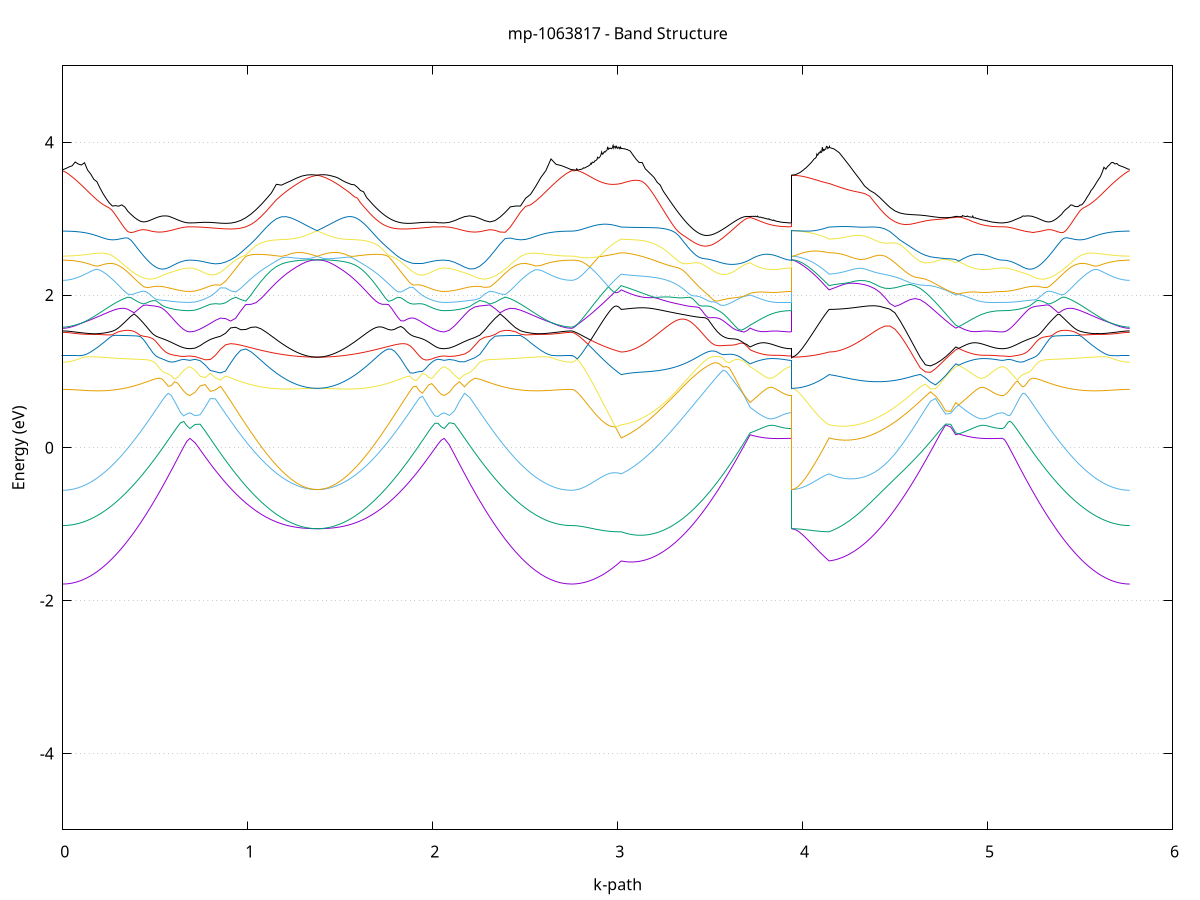 set title 'mp-1063817 - Band Structure'
set xlabel 'k-path'
set ylabel 'Energy (eV)'
set grid y
set yrange [-5:5]
set terminal png size 800,600
set output 'mp-1063817_bands_gnuplot.png'
plot '-' using 1:2 with lines notitle, '-' using 1:2 with lines notitle, '-' using 1:2 with lines notitle, '-' using 1:2 with lines notitle, '-' using 1:2 with lines notitle, '-' using 1:2 with lines notitle, '-' using 1:2 with lines notitle, '-' using 1:2 with lines notitle, '-' using 1:2 with lines notitle, '-' using 1:2 with lines notitle, '-' using 1:2 with lines notitle, '-' using 1:2 with lines notitle, '-' using 1:2 with lines notitle, '-' using 1:2 with lines notitle, '-' using 1:2 with lines notitle, '-' using 1:2 with lines notitle, '-' using 1:2 with lines notitle, '-' using 1:2 with lines notitle, '-' using 1:2 with lines notitle, '-' using 1:2 with lines notitle, '-' using 1:2 with lines notitle, '-' using 1:2 with lines notitle, '-' using 1:2 with lines notitle, '-' using 1:2 with lines notitle, '-' using 1:2 with lines notitle, '-' using 1:2 with lines notitle, '-' using 1:2 with lines notitle, '-' using 1:2 with lines notitle, '-' using 1:2 with lines notitle, '-' using 1:2 with lines notitle, '-' using 1:2 with lines notitle, '-' using 1:2 with lines notitle
0.000000 -29.210874
0.016766 -29.210874
0.033531 -29.210874
0.050297 -29.210874
0.067063 -29.210774
0.083828 -29.210774
0.100594 -29.210674
0.117360 -29.210674
0.134125 -29.210574
0.150891 -29.210474
0.167656 -29.210374
0.184422 -29.210374
0.201188 -29.210274
0.217953 -29.210174
0.234719 -29.209974
0.251485 -29.209874
0.268250 -29.209774
0.285016 -29.209674
0.301782 -29.209574
0.318547 -29.209474
0.335313 -29.209274
0.352079 -29.209174
0.368844 -29.209074
0.385610 -29.208974
0.402375 -29.208874
0.419141 -29.208774
0.435907 -29.208574
0.452672 -29.208474
0.469438 -29.208474
0.486204 -29.208374
0.502969 -29.208274
0.519735 -29.208174
0.536501 -29.208074
0.553266 -29.208074
0.570032 -29.207974
0.586798 -29.207974
0.603563 -29.207874
0.620329 -29.207874
0.637095 -29.207874
0.653860 -29.207874
0.670626 -29.207774
0.687391 -29.207774
0.687391 -29.207774
0.714887 -29.207774
0.742383 -29.207874
0.769878 -29.207874
0.797374 -29.207874
0.824870 -29.207874
0.852365 -29.207974
0.879861 -29.207974
0.907357 -29.208074
0.934852 -29.208174
0.962348 -29.208174
0.989844 -29.208274
1.017339 -29.208274
1.044835 -29.208374
1.072331 -29.208374
1.099826 -29.208474
1.127322 -29.208474
1.154818 -29.208574
1.182313 -29.208574
1.209809 -29.208574
1.237305 -29.208574
1.264800 -29.208574
1.292296 -29.208474
1.319792 -29.208474
1.347287 -29.208374
1.374783 -29.208374
1.374783 -29.208374
1.391549 -29.208374
1.408314 -29.208474
1.425080 -29.208474
1.441845 -29.208474
1.458611 -29.208474
1.475377 -29.208574
1.492142 -29.208574
1.508908 -29.208574
1.525674 -29.208574
1.542439 -29.208574
1.559205 -29.208574
1.575971 -29.208574
1.592736 -29.208574
1.609502 -29.208474
1.626268 -29.208474
1.643033 -29.208474
1.659799 -29.208474
1.676565 -29.208374
1.693330 -29.208374
1.710096 -29.208374
1.726861 -29.208374
1.743627 -29.208274
1.760393 -29.208274
1.777158 -29.208174
1.793924 -29.208174
1.810690 -29.208174
1.827455 -29.208074
1.844221 -29.208074
1.860987 -29.208074
1.877752 -29.207974
1.894518 -29.207974
1.911284 -29.207974
1.928049 -29.207874
1.944815 -29.207874
1.961580 -29.207874
1.978346 -29.207874
1.995112 -29.207874
2.011877 -29.207874
2.028643 -29.207774
2.045409 -29.207774
2.062174 -29.207774
2.062174 -29.207774
2.089670 -29.207774
2.117166 -29.207874
2.144661 -29.207874
2.172157 -29.207974
2.199653 -29.208074
2.227148 -29.208174
2.254644 -29.208274
2.282140 -29.208474
2.309635 -29.208574
2.337131 -29.208774
2.364627 -29.208974
2.392122 -29.209174
2.419618 -29.209374
2.447114 -29.209574
2.474609 -29.209774
2.502105 -29.209974
2.529601 -29.210074
2.557096 -29.210274
2.584592 -29.210474
2.612088 -29.210574
2.639583 -29.210674
2.667079 -29.210774
2.694574 -29.210874
2.722070 -29.210874
2.749566 -29.210874
2.749566 -29.210874
2.753211 -29.210874
2.756855 -29.210874
2.760500 -29.210874
2.764145 -29.210874
2.767789 -29.210874
2.771434 -29.210874
2.775079 -29.210874
2.778724 -29.210874
2.782368 -29.210874
2.786013 -29.210874
2.789658 -29.210874
2.793302 -29.210874
2.796947 -29.210874
2.800592 -29.210874
2.804237 -29.210874
2.807881 -29.210874
2.811526 -29.210774
2.815171 -29.210774
2.818816 -29.210774
2.822460 -29.210774
2.826105 -29.210774
2.829750 -29.210774
2.833394 -29.210774
2.837039 -29.210774
2.840684 -29.210774
2.844329 -29.210774
2.847973 -29.210674
2.851618 -29.210674
2.855263 -29.210674
2.858907 -29.210674
2.862552 -29.210674
2.866197 -29.210674
2.869842 -29.210674
2.873486 -29.210574
2.877131 -29.210574
2.880776 -29.210574
2.884420 -29.210574
2.888065 -29.210574
2.891710 -29.210574
2.895355 -29.210574
2.898999 -29.210474
2.902644 -29.210474
2.906289 -29.210474
2.909934 -29.210474
2.913578 -29.210474
2.917223 -29.210374
2.920868 -29.210374
2.924512 -29.210374
2.928157 -29.210374
2.931802 -29.210374
2.935447 -29.210274
2.939091 -29.210274
2.942736 -29.210274
2.946381 -29.210274
2.950025 -29.210274
2.953670 -29.210174
2.957315 -29.210174
2.960960 -29.210174
2.964604 -29.210174
2.968249 -29.210074
2.971894 -29.210074
2.975539 -29.210074
2.979183 -29.210074
2.982828 -29.209974
2.986473 -29.209974
2.990117 -29.209974
2.993762 -29.209974
2.997407 -29.209874
3.001052 -29.209874
3.004696 -29.209874
3.008341 -29.209774
3.011986 -29.209774
3.015630 -29.209774
3.019275 -29.209774
3.019275 -29.209774
3.035485 -29.209774
3.051695 -29.209774
3.067905 -29.209774
3.084115 -29.209874
3.100326 -29.209874
3.116536 -29.209874
3.132746 -29.209874
3.148956 -29.209774
3.165166 -29.209774
3.181376 -29.209774
3.197586 -29.209774
3.213796 -29.209674
3.230006 -29.209674
3.246216 -29.209574
3.262426 -29.209574
3.278636 -29.209474
3.294847 -29.209374
3.311057 -29.209374
3.327267 -29.209274
3.343477 -29.209174
3.359687 -29.209074
3.375897 -29.208974
3.392107 -29.208974
3.408317 -29.208874
3.424527 -29.208774
3.440737 -29.208674
3.456947 -29.208574
3.473157 -29.208474
3.489368 -29.208374
3.505578 -29.208274
3.521788 -29.208174
3.537998 -29.208074
3.554208 -29.207974
3.570418 -29.207874
3.586628 -29.207774
3.602838 -29.207674
3.619048 -29.207574
3.635258 -29.207474
3.651468 -29.207374
3.667678 -29.207274
3.683888 -29.207174
3.700099 -29.207174
3.716309 -29.207174
3.716309 -29.207174
3.719946 -29.207274
3.723582 -29.207274
3.727219 -29.207274
3.730856 -29.207274
3.734493 -29.207274
3.738130 -29.207274
3.741767 -29.207374
3.745404 -29.207374
3.749040 -29.207374
3.752677 -29.207374
3.756314 -29.207374
3.759951 -29.207374
3.763588 -29.207474
3.767225 -29.207474
3.770862 -29.207474
3.774498 -29.207474
3.778135 -29.207474
3.781772 -29.207474
3.785409 -29.207474
3.789046 -29.207574
3.792683 -29.207574
3.796320 -29.207574
3.799956 -29.207574
3.803593 -29.207574
3.807230 -29.207574
3.810867 -29.207574
3.814504 -29.207574
3.818141 -29.207674
3.821778 -29.207674
3.825414 -29.207674
3.829051 -29.207674
3.832688 -29.207674
3.836325 -29.207674
3.839962 -29.207674
3.843599 -29.207674
3.847236 -29.207674
3.850872 -29.207674
3.854509 -29.207674
3.858146 -29.207774
3.861783 -29.207774
3.865420 -29.207774
3.869057 -29.207774
3.872694 -29.207774
3.876330 -29.207774
3.879967 -29.207774
3.883604 -29.207774
3.887241 -29.207774
3.890878 -29.207774
3.894515 -29.207774
3.898152 -29.207774
3.901788 -29.207774
3.905425 -29.207774
3.909062 -29.207774
3.912699 -29.207774
3.916336 -29.207774
3.919973 -29.207774
3.923610 -29.207774
3.927246 -29.207774
3.930883 -29.207774
3.934520 -29.207774
3.938157 -29.207774
3.938157 -29.208374
3.941823 -29.208374
3.945489 -29.208374
3.949156 -29.208374
3.952822 -29.208374
3.956488 -29.208374
3.960154 -29.208374
3.963821 -29.208374
3.967487 -29.208374
3.971153 -29.208474
3.974819 -29.208474
3.978486 -29.208474
3.982152 -29.208474
3.985818 -29.208474
3.989484 -29.208574
3.993151 -29.208574
3.996817 -29.208574
4.000483 -29.208574
4.004149 -29.208574
4.007816 -29.208674
4.011482 -29.208674
4.015148 -29.208674
4.018814 -29.208774
4.022481 -29.208774
4.026147 -29.208774
4.029813 -29.208774
4.033480 -29.208874
4.037146 -29.208874
4.040812 -29.208874
4.044478 -29.208974
4.048145 -29.208974
4.051811 -29.208974
4.055477 -29.208974
4.059143 -29.209074
4.062810 -29.209074
4.066476 -29.209074
4.070142 -29.209174
4.073808 -29.209174
4.077475 -29.209174
4.081141 -29.209274
4.084807 -29.209274
4.088473 -29.209274
4.092140 -29.209374
4.095806 -29.209374
4.099472 -29.209374
4.103138 -29.209374
4.106805 -29.209474
4.110471 -29.209474
4.114137 -29.209474
4.117803 -29.209574
4.121470 -29.209574
4.125136 -29.209574
4.128802 -29.209674
4.132468 -29.209674
4.136135 -29.209674
4.139801 -29.209674
4.143467 -29.209774
4.143467 -29.209774
4.170859 -29.209674
4.198252 -29.209674
4.225644 -29.209574
4.253036 -29.209474
4.280428 -29.209374
4.307821 -29.209174
4.335213 -29.209074
4.362605 -29.208974
4.389997 -29.208774
4.417390 -29.208574
4.444782 -29.208474
4.472174 -29.208274
4.499566 -29.208174
4.526959 -29.207974
4.554351 -29.207774
4.581743 -29.207674
4.609135 -29.207574
4.636528 -29.207374
4.663920 -29.207274
4.691312 -29.207174
4.718704 -29.207174
4.746097 -29.207074
4.773489 -29.207074
4.800881 -29.207074
4.828273 -29.207174
4.828273 -29.207174
4.831942 -29.207174
4.835612 -29.207174
4.839281 -29.207174
4.842950 -29.207174
4.846619 -29.207174
4.850288 -29.207174
4.853957 -29.207174
4.857626 -29.207174
4.861296 -29.207174
4.864965 -29.207274
4.868634 -29.207274
4.872303 -29.207274
4.875972 -29.207274
4.879641 -29.207274
4.883310 -29.207374
4.886980 -29.207374
4.890649 -29.207374
4.894318 -29.207374
4.897987 -29.207374
4.901656 -29.207374
4.905325 -29.207474
4.908994 -29.207474
4.912664 -29.207474
4.916333 -29.207474
4.920002 -29.207474
4.923671 -29.207474
4.927340 -29.207474
4.931009 -29.207574
4.934679 -29.207574
4.938348 -29.207574
4.942017 -29.207574
4.945686 -29.207574
4.949355 -29.207574
4.953024 -29.207574
4.956693 -29.207574
4.960363 -29.207674
4.964032 -29.207674
4.967701 -29.207674
4.971370 -29.207674
4.975039 -29.207674
4.978708 -29.207674
4.982377 -29.207674
4.986047 -29.207674
4.989716 -29.207674
4.993385 -29.207674
4.997054 -29.207674
5.000723 -29.207774
5.004392 -29.207774
5.008062 -29.207774
5.011731 -29.207774
5.015400 -29.207774
5.019069 -29.207774
5.022738 -29.207774
5.026407 -29.207774
5.030076 -29.207774
5.033746 -29.207774
5.037415 -29.207774
5.041084 -29.207774
5.044753 -29.207774
5.048422 -29.207774
5.052091 -29.207774
5.055760 -29.207774
5.059430 -29.207774
5.063099 -29.207774
5.066768 -29.207774
5.070437 -29.207774
5.074106 -29.207774
5.077775 -29.207774
5.081444 -29.207774
5.081444 -29.207774
5.091407 -29.207774
5.101369 -29.207774
5.111331 -29.207774
5.121293 -29.207874
5.131255 -29.207874
5.141218 -29.207874
5.151180 -29.207874
5.161142 -29.207874
5.171104 -29.207874
5.181066 -29.207974
5.191029 -29.207974
5.200991 -29.207974
5.210953 -29.208074
5.220915 -29.208074
5.230877 -29.208074
5.240840 -29.208174
5.250802 -29.208174
5.260764 -29.208274
5.270726 -29.208274
5.280688 -29.208374
5.290651 -29.208374
5.300613 -29.208474
5.310575 -29.208474
5.320537 -29.208574
5.330499 -29.208574
5.340462 -29.208674
5.350424 -29.208774
5.360386 -29.208774
5.370348 -29.208874
5.380310 -29.208974
5.390273 -29.208974
5.400235 -29.209074
5.410197 -29.209174
5.420159 -29.209174
5.430121 -29.209274
5.440083 -29.209374
5.450046 -29.209474
5.460008 -29.209474
5.469970 -29.209574
5.479932 -29.209674
5.489894 -29.209674
5.499857 -29.209774
5.509819 -29.209874
5.519781 -29.209974
5.529743 -29.209974
5.539705 -29.210074
5.549668 -29.210074
5.559630 -29.210174
5.569592 -29.210274
5.579554 -29.210274
5.589516 -29.210374
5.599479 -29.210374
5.609441 -29.210474
5.619403 -29.210474
5.629365 -29.210574
5.639327 -29.210574
5.649290 -29.210674
5.659252 -29.210674
5.669214 -29.210674
5.679176 -29.210774
5.689138 -29.210774
5.699101 -29.210774
5.709063 -29.210774
5.719025 -29.210874
5.728987 -29.210874
5.738949 -29.210874
5.748912 -29.210874
5.758874 -29.210874
5.768836 -29.210874
e
0.000000 -29.209274
0.016766 -29.209274
0.033531 -29.209274
0.050297 -29.209274
0.067063 -29.209274
0.083828 -29.209274
0.100594 -29.209174
0.117360 -29.209174
0.134125 -29.209074
0.150891 -29.209074
0.167656 -29.208974
0.184422 -29.208874
0.201188 -29.208874
0.217953 -29.208774
0.234719 -29.208674
0.251485 -29.208574
0.268250 -29.208474
0.285016 -29.208374
0.301782 -29.208274
0.318547 -29.208174
0.335313 -29.208074
0.352079 -29.207974
0.368844 -29.207874
0.385610 -29.207774
0.402375 -29.207574
0.419141 -29.207474
0.435907 -29.207374
0.452672 -29.207174
0.469438 -29.207074
0.486204 -29.206974
0.502969 -29.206774
0.519735 -29.206674
0.536501 -29.206574
0.553266 -29.206374
0.570032 -29.206274
0.586798 -29.206174
0.603563 -29.205974
0.620329 -29.205874
0.637095 -29.205774
0.653860 -29.205674
0.670626 -29.205574
0.687391 -29.205474
0.687391 -29.205474
0.714887 -29.205474
0.742383 -29.205474
0.769878 -29.205574
0.797374 -29.205674
0.824870 -29.205774
0.852365 -29.205874
0.879861 -29.205974
0.907357 -29.206074
0.934852 -29.206174
0.962348 -29.206374
0.989844 -29.206474
1.017339 -29.206674
1.044835 -29.206874
1.072331 -29.206974
1.099826 -29.207174
1.127322 -29.207274
1.154818 -29.207474
1.182313 -29.207574
1.209809 -29.207774
1.237305 -29.207874
1.264800 -29.207974
1.292296 -29.208074
1.319792 -29.208174
1.347287 -29.208274
1.374783 -29.208374
1.374783 -29.208374
1.391549 -29.208274
1.408314 -29.208274
1.425080 -29.208174
1.441845 -29.208174
1.458611 -29.208074
1.475377 -29.208074
1.492142 -29.207974
1.508908 -29.207874
1.525674 -29.207774
1.542439 -29.207774
1.559205 -29.207674
1.575971 -29.207574
1.592736 -29.207474
1.609502 -29.207374
1.626268 -29.207274
1.643033 -29.207174
1.659799 -29.207074
1.676565 -29.206974
1.693330 -29.206874
1.710096 -29.206774
1.726861 -29.206674
1.743627 -29.206574
1.760393 -29.206474
1.777158 -29.206374
1.793924 -29.206274
1.810690 -29.206274
1.827455 -29.206174
1.844221 -29.206074
1.860987 -29.205974
1.877752 -29.205874
1.894518 -29.205874
1.911284 -29.205774
1.928049 -29.205674
1.944815 -29.205674
1.961580 -29.205574
1.978346 -29.205574
1.995112 -29.205574
2.011877 -29.205474
2.028643 -29.205474
2.045409 -29.205474
2.062174 -29.205474
2.062174 -29.205474
2.089670 -29.205674
2.117166 -29.205774
2.144661 -29.205974
2.172157 -29.206174
2.199653 -29.206474
2.227148 -29.206674
2.254644 -29.206874
2.282140 -29.207074
2.309635 -29.207274
2.337131 -29.207574
2.364627 -29.207774
2.392122 -29.207974
2.419618 -29.208174
2.447114 -29.208274
2.474609 -29.208474
2.502105 -29.208574
2.529601 -29.208774
2.557096 -29.208874
2.584592 -29.208974
2.612088 -29.209074
2.639583 -29.209174
2.667079 -29.209274
2.694574 -29.209274
2.722070 -29.209274
2.749566 -29.209274
2.749566 -29.209274
2.753211 -29.209274
2.756855 -29.209274
2.760500 -29.209274
2.764145 -29.209274
2.767789 -29.209274
2.771434 -29.209274
2.775079 -29.209274
2.778724 -29.209274
2.782368 -29.209274
2.786013 -29.209274
2.789658 -29.209274
2.793302 -29.209274
2.796947 -29.209274
2.800592 -29.209274
2.804237 -29.209274
2.807881 -29.209274
2.811526 -29.209274
2.815171 -29.209274
2.818816 -29.209274
2.822460 -29.209274
2.826105 -29.209274
2.829750 -29.209274
2.833394 -29.209274
2.837039 -29.209274
2.840684 -29.209274
2.844329 -29.209274
2.847973 -29.209274
2.851618 -29.209274
2.855263 -29.209274
2.858907 -29.209174
2.862552 -29.209174
2.866197 -29.209174
2.869842 -29.209174
2.873486 -29.209174
2.877131 -29.209174
2.880776 -29.209174
2.884420 -29.209174
2.888065 -29.209174
2.891710 -29.209174
2.895355 -29.209174
2.898999 -29.209174
2.902644 -29.209174
2.906289 -29.209174
2.909934 -29.209074
2.913578 -29.209074
2.917223 -29.209074
2.920868 -29.209074
2.924512 -29.209074
2.928157 -29.209074
2.931802 -29.209074
2.935447 -29.209074
2.939091 -29.209074
2.942736 -29.209074
2.946381 -29.209074
2.950025 -29.209074
2.953670 -29.208974
2.957315 -29.208974
2.960960 -29.208974
2.964604 -29.208974
2.968249 -29.208974
2.971894 -29.208974
2.975539 -29.208974
2.979183 -29.208974
2.982828 -29.208974
2.986473 -29.208874
2.990117 -29.208874
2.993762 -29.208874
2.997407 -29.208874
3.001052 -29.208874
3.004696 -29.208874
3.008341 -29.208874
3.011986 -29.208874
3.015630 -29.208874
3.019275 -29.208774
3.019275 -29.208774
3.035485 -29.208874
3.051695 -29.208874
3.067905 -29.208974
3.084115 -29.208974
3.100326 -29.208974
3.116536 -29.208974
3.132746 -29.208974
3.148956 -29.208974
3.165166 -29.208974
3.181376 -29.208874
3.197586 -29.208874
3.213796 -29.208874
3.230006 -29.208774
3.246216 -29.208774
3.262426 -29.208674
3.278636 -29.208674
3.294847 -29.208574
3.311057 -29.208474
3.327267 -29.208474
3.343477 -29.208374
3.359687 -29.208274
3.375897 -29.208274
3.392107 -29.208174
3.408317 -29.208074
3.424527 -29.207974
3.440737 -29.207974
3.456947 -29.207874
3.473157 -29.207774
3.489368 -29.207774
3.505578 -29.207674
3.521788 -29.207574
3.537998 -29.207574
3.554208 -29.207474
3.570418 -29.207474
3.586628 -29.207374
3.602838 -29.207374
3.619048 -29.207274
3.635258 -29.207274
3.651468 -29.207274
3.667678 -29.207274
3.683888 -29.207174
3.700099 -29.207074
3.716309 -29.207074
3.716309 -29.207074
3.719946 -29.206974
3.723582 -29.206974
3.727219 -29.206974
3.730856 -29.206974
3.734493 -29.206974
3.738130 -29.206874
3.741767 -29.206874
3.745404 -29.206874
3.749040 -29.206874
3.752677 -29.206774
3.756314 -29.206774
3.759951 -29.206774
3.763588 -29.206774
3.767225 -29.206674
3.770862 -29.206674
3.774498 -29.206674
3.778135 -29.206674
3.781772 -29.206674
3.785409 -29.206574
3.789046 -29.206574
3.792683 -29.206574
3.796320 -29.206574
3.799956 -29.206474
3.803593 -29.206474
3.807230 -29.206474
3.810867 -29.206374
3.814504 -29.206374
3.818141 -29.206374
3.821778 -29.206374
3.825414 -29.206274
3.829051 -29.206274
3.832688 -29.206274
3.836325 -29.206274
3.839962 -29.206174
3.843599 -29.206174
3.847236 -29.206174
3.850872 -29.206174
3.854509 -29.206074
3.858146 -29.206074
3.861783 -29.206074
3.865420 -29.205974
3.869057 -29.205974
3.872694 -29.205974
3.876330 -29.205974
3.879967 -29.205874
3.883604 -29.205874
3.887241 -29.205874
3.890878 -29.205874
3.894515 -29.205774
3.898152 -29.205774
3.901788 -29.205774
3.905425 -29.205674
3.909062 -29.205674
3.912699 -29.205674
3.916336 -29.205674
3.919973 -29.205574
3.923610 -29.205574
3.927246 -29.205574
3.930883 -29.205474
3.934520 -29.205474
3.938157 -29.205474
3.938157 -29.208374
3.941823 -29.208374
3.945489 -29.208374
3.949156 -29.208374
3.952822 -29.208374
3.956488 -29.208374
3.960154 -29.208374
3.963821 -29.208374
3.967487 -29.208374
3.971153 -29.208374
3.974819 -29.208374
3.978486 -29.208374
3.982152 -29.208374
3.985818 -29.208374
3.989484 -29.208374
3.993151 -29.208374
3.996817 -29.208374
4.000483 -29.208374
4.004149 -29.208474
4.007816 -29.208474
4.011482 -29.208474
4.015148 -29.208474
4.018814 -29.208474
4.022481 -29.208474
4.026147 -29.208474
4.029813 -29.208474
4.033480 -29.208474
4.037146 -29.208474
4.040812 -29.208474
4.044478 -29.208474
4.048145 -29.208574
4.051811 -29.208574
4.055477 -29.208574
4.059143 -29.208574
4.062810 -29.208574
4.066476 -29.208574
4.070142 -29.208574
4.073808 -29.208574
4.077475 -29.208574
4.081141 -29.208674
4.084807 -29.208674
4.088473 -29.208674
4.092140 -29.208674
4.095806 -29.208674
4.099472 -29.208674
4.103138 -29.208674
4.106805 -29.208674
4.110471 -29.208674
4.114137 -29.208774
4.117803 -29.208774
4.121470 -29.208774
4.125136 -29.208774
4.128802 -29.208774
4.132468 -29.208774
4.136135 -29.208774
4.139801 -29.208774
4.143467 -29.208774
4.143467 -29.208774
4.170859 -29.208774
4.198252 -29.208574
4.225644 -29.208474
4.253036 -29.208374
4.280428 -29.208174
4.307821 -29.207974
4.335213 -29.207774
4.362605 -29.207574
4.389997 -29.207274
4.417390 -29.207074
4.444782 -29.206874
4.472174 -29.206774
4.499566 -29.206774
4.526959 -29.206774
4.554351 -29.206774
4.581743 -29.206774
4.609135 -29.206774
4.636528 -29.206774
4.663920 -29.206774
4.691312 -29.206874
4.718704 -29.206874
4.746097 -29.206974
4.773489 -29.206974
4.800881 -29.207074
4.828273 -29.207074
4.828273 -29.207074
4.831942 -29.207074
4.835612 -29.207074
4.839281 -29.207074
4.842950 -29.207074
4.846619 -29.207074
4.850288 -29.207074
4.853957 -29.207074
4.857626 -29.207074
4.861296 -29.207074
4.864965 -29.206974
4.868634 -29.206974
4.872303 -29.206974
4.875972 -29.206974
4.879641 -29.206874
4.883310 -29.206874
4.886980 -29.206874
4.890649 -29.206874
4.894318 -29.206874
4.897987 -29.206774
4.901656 -29.206774
4.905325 -29.206774
4.908994 -29.206774
4.912664 -29.206674
4.916333 -29.206674
4.920002 -29.206674
4.923671 -29.206674
4.927340 -29.206574
4.931009 -29.206574
4.934679 -29.206574
4.938348 -29.206574
4.942017 -29.206474
4.945686 -29.206474
4.949355 -29.206474
4.953024 -29.206474
4.956693 -29.206374
4.960363 -29.206374
4.964032 -29.206374
4.967701 -29.206374
4.971370 -29.206274
4.975039 -29.206274
4.978708 -29.206274
4.982377 -29.206174
4.986047 -29.206174
4.989716 -29.206174
4.993385 -29.206174
4.997054 -29.206074
5.000723 -29.206074
5.004392 -29.206074
5.008062 -29.206074
5.011731 -29.205974
5.015400 -29.205974
5.019069 -29.205974
5.022738 -29.205874
5.026407 -29.205874
5.030076 -29.205874
5.033746 -29.205874
5.037415 -29.205774
5.041084 -29.205774
5.044753 -29.205774
5.048422 -29.205674
5.052091 -29.205674
5.055760 -29.205674
5.059430 -29.205674
5.063099 -29.205574
5.066768 -29.205574
5.070437 -29.205574
5.074106 -29.205474
5.077775 -29.205474
5.081444 -29.205474
5.081444 -29.205474
5.091407 -29.205474
5.101369 -29.205574
5.111331 -29.205674
5.121293 -29.205674
5.131255 -29.205774
5.141218 -29.205874
5.151180 -29.205874
5.161142 -29.205974
5.171104 -29.206074
5.181066 -29.206174
5.191029 -29.206174
5.200991 -29.206274
5.210953 -29.206374
5.220915 -29.206474
5.230877 -29.206474
5.240840 -29.206574
5.250802 -29.206674
5.260764 -29.206774
5.270726 -29.206874
5.280688 -29.206974
5.290651 -29.206974
5.300613 -29.207074
5.310575 -29.207174
5.320537 -29.207274
5.330499 -29.207374
5.340462 -29.207374
5.350424 -29.207474
5.360386 -29.207574
5.370348 -29.207674
5.380310 -29.207674
5.390273 -29.207774
5.400235 -29.207874
5.410197 -29.207974
5.420159 -29.207974
5.430121 -29.208074
5.440083 -29.208174
5.450046 -29.208174
5.460008 -29.208274
5.469970 -29.208374
5.479932 -29.208374
5.489894 -29.208474
5.499857 -29.208474
5.509819 -29.208574
5.519781 -29.208574
5.529743 -29.208674
5.539705 -29.208674
5.549668 -29.208774
5.559630 -29.208774
5.569592 -29.208874
5.579554 -29.208874
5.589516 -29.208974
5.599479 -29.208974
5.609441 -29.208974
5.619403 -29.209074
5.629365 -29.209074
5.639327 -29.209074
5.649290 -29.209174
5.659252 -29.209174
5.669214 -29.209174
5.679176 -29.209174
5.689138 -29.209274
5.699101 -29.209274
5.709063 -29.209274
5.719025 -29.209274
5.728987 -29.209274
5.738949 -29.209274
5.748912 -29.209274
5.758874 -29.209274
5.768836 -29.209274
e
0.000000 -29.205874
0.016766 -29.205874
0.033531 -29.205774
0.050297 -29.205774
0.067063 -29.205774
0.083828 -29.205774
0.100594 -29.205774
0.117360 -29.205674
0.134125 -29.205674
0.150891 -29.205574
0.167656 -29.205574
0.184422 -29.205474
0.201188 -29.205474
0.217953 -29.205374
0.234719 -29.205374
0.251485 -29.205274
0.268250 -29.205274
0.285016 -29.205174
0.301782 -29.205174
0.318547 -29.205074
0.335313 -29.205074
0.352079 -29.204974
0.368844 -29.204974
0.385610 -29.204874
0.402375 -29.204874
0.419141 -29.204874
0.435907 -29.204774
0.452672 -29.204774
0.469438 -29.204774
0.486204 -29.204774
0.502969 -29.204874
0.519735 -29.204874
0.536501 -29.204874
0.553266 -29.204874
0.570032 -29.204974
0.586798 -29.204974
0.603563 -29.205074
0.620329 -29.205174
0.637095 -29.205174
0.653860 -29.205274
0.670626 -29.205374
0.687391 -29.205474
0.687391 -29.205474
0.714887 -29.205474
0.742383 -29.205474
0.769878 -29.205474
0.797374 -29.205574
0.824870 -29.205574
0.852365 -29.205674
0.879861 -29.205774
0.907357 -29.205874
0.934852 -29.205974
0.962348 -29.206074
0.989844 -29.206174
1.017339 -29.206274
1.044835 -29.206374
1.072331 -29.206474
1.099826 -29.206574
1.127322 -29.206574
1.154818 -29.206674
1.182313 -29.206774
1.209809 -29.206874
1.237305 -29.206874
1.264800 -29.206874
1.292296 -29.206874
1.319792 -29.206874
1.347287 -29.206874
1.374783 -29.206774
1.374783 -29.206774
1.391549 -29.206774
1.408314 -29.206874
1.425080 -29.206874
1.441845 -29.206874
1.458611 -29.206874
1.475377 -29.206874
1.492142 -29.206874
1.508908 -29.206874
1.525674 -29.206874
1.542439 -29.206774
1.559205 -29.206774
1.575971 -29.206774
1.592736 -29.206674
1.609502 -29.206674
1.626268 -29.206574
1.643033 -29.206574
1.659799 -29.206474
1.676565 -29.206474
1.693330 -29.206374
1.710096 -29.206274
1.726861 -29.206274
1.743627 -29.206174
1.760393 -29.206174
1.777158 -29.206074
1.793924 -29.205974
1.810690 -29.205974
1.827455 -29.205874
1.844221 -29.205874
1.860987 -29.205774
1.877752 -29.205674
1.894518 -29.205674
1.911284 -29.205674
1.928049 -29.205574
1.944815 -29.205574
1.961580 -29.205574
1.978346 -29.205474
1.995112 -29.205474
2.011877 -29.205474
2.028643 -29.205474
2.045409 -29.205474
2.062174 -29.205474
2.062174 -29.205474
2.089670 -29.205274
2.117166 -29.205174
2.144661 -29.205074
2.172157 -29.204974
2.199653 -29.204874
2.227148 -29.204874
2.254644 -29.204774
2.282140 -29.204774
2.309635 -29.204774
2.337131 -29.204874
2.364627 -29.204874
2.392122 -29.204974
2.419618 -29.205074
2.447114 -29.205174
2.474609 -29.205174
2.502105 -29.205274
2.529601 -29.205374
2.557096 -29.205474
2.584592 -29.205574
2.612088 -29.205674
2.639583 -29.205674
2.667079 -29.205774
2.694574 -29.205774
2.722070 -29.205774
2.749566 -29.205874
2.749566 -29.205874
2.753211 -29.205874
2.756855 -29.205874
2.760500 -29.205874
2.764145 -29.205874
2.767789 -29.205874
2.771434 -29.205874
2.775079 -29.205874
2.778724 -29.205874
2.782368 -29.205874
2.786013 -29.205874
2.789658 -29.205874
2.793302 -29.205874
2.796947 -29.205874
2.800592 -29.205874
2.804237 -29.205874
2.807881 -29.205874
2.811526 -29.205874
2.815171 -29.205874
2.818816 -29.205874
2.822460 -29.205874
2.826105 -29.205874
2.829750 -29.205874
2.833394 -29.205874
2.837039 -29.205874
2.840684 -29.205874
2.844329 -29.205874
2.847973 -29.205874
2.851618 -29.205874
2.855263 -29.205874
2.858907 -29.205874
2.862552 -29.205974
2.866197 -29.205974
2.869842 -29.205974
2.873486 -29.205974
2.877131 -29.205974
2.880776 -29.205974
2.884420 -29.205974
2.888065 -29.205974
2.891710 -29.205974
2.895355 -29.205974
2.898999 -29.205974
2.902644 -29.205974
2.906289 -29.205974
2.909934 -29.205974
2.913578 -29.206074
2.917223 -29.206074
2.920868 -29.206074
2.924512 -29.206074
2.928157 -29.206074
2.931802 -29.206074
2.935447 -29.206074
2.939091 -29.206074
2.942736 -29.206074
2.946381 -29.206074
2.950025 -29.206074
2.953670 -29.206174
2.957315 -29.206174
2.960960 -29.206174
2.964604 -29.206174
2.968249 -29.206174
2.971894 -29.206174
2.975539 -29.206174
2.979183 -29.206174
2.982828 -29.206174
2.986473 -29.206174
2.990117 -29.206274
2.993762 -29.206274
2.997407 -29.206274
3.001052 -29.206274
3.004696 -29.206274
3.008341 -29.206274
3.011986 -29.206274
3.015630 -29.206274
3.019275 -29.206274
3.019275 -29.206274
3.035485 -29.206274
3.051695 -29.206174
3.067905 -29.206174
3.084115 -29.206074
3.100326 -29.206074
3.116536 -29.205974
3.132746 -29.205874
3.148956 -29.205874
3.165166 -29.205774
3.181376 -29.205674
3.197586 -29.205574
3.213796 -29.205574
3.230006 -29.205474
3.246216 -29.205374
3.262426 -29.205274
3.278636 -29.205174
3.294847 -29.205174
3.311057 -29.205074
3.327267 -29.204974
3.343477 -29.204874
3.359687 -29.204774
3.375897 -29.204674
3.392107 -29.204674
3.408317 -29.204574
3.424527 -29.204474
3.440737 -29.204374
3.456947 -29.204374
3.473157 -29.204274
3.489368 -29.204174
3.505578 -29.204174
3.521788 -29.204074
3.537998 -29.204074
3.554208 -29.203974
3.570418 -29.203974
3.586628 -29.203874
3.602838 -29.203874
3.619048 -29.203774
3.635258 -29.203774
3.651468 -29.203774
3.667678 -29.203774
3.683888 -29.203774
3.700099 -29.203774
3.716309 -29.203874
3.716309 -29.203874
3.719946 -29.203874
3.723582 -29.203974
3.727219 -29.203974
3.730856 -29.203974
3.734493 -29.203974
3.738130 -29.203974
3.741767 -29.204074
3.745404 -29.204074
3.749040 -29.204074
3.752677 -29.204074
3.756314 -29.204174
3.759951 -29.204174
3.763588 -29.204174
3.767225 -29.204174
3.770862 -29.204274
3.774498 -29.204274
3.778135 -29.204274
3.781772 -29.204274
3.785409 -29.204374
3.789046 -29.204374
3.792683 -29.204374
3.796320 -29.204374
3.799956 -29.204474
3.803593 -29.204474
3.807230 -29.204474
3.810867 -29.204474
3.814504 -29.204574
3.818141 -29.204574
3.821778 -29.204574
3.825414 -29.204574
3.829051 -29.204674
3.832688 -29.204674
3.836325 -29.204674
3.839962 -29.204674
3.843599 -29.204774
3.847236 -29.204774
3.850872 -29.204774
3.854509 -29.204774
3.858146 -29.204874
3.861783 -29.204874
3.865420 -29.204874
3.869057 -29.204974
3.872694 -29.204974
3.876330 -29.204974
3.879967 -29.204974
3.883604 -29.205074
3.887241 -29.205074
3.890878 -29.205074
3.894515 -29.205174
3.898152 -29.205174
3.901788 -29.205174
3.905425 -29.205174
3.909062 -29.205274
3.912699 -29.205274
3.916336 -29.205274
3.919973 -29.205274
3.923610 -29.205374
3.927246 -29.205374
3.930883 -29.205374
3.934520 -29.205474
3.938157 -29.205474
3.938157 -29.206774
3.941823 -29.206774
3.945489 -29.206774
3.949156 -29.206774
3.952822 -29.206774
3.956488 -29.206774
3.960154 -29.206774
3.963821 -29.206774
3.967487 -29.206774
3.971153 -29.206774
3.974819 -29.206774
3.978486 -29.206774
3.982152 -29.206774
3.985818 -29.206774
3.989484 -29.206774
3.993151 -29.206774
3.996817 -29.206774
4.000483 -29.206674
4.004149 -29.206674
4.007816 -29.206674
4.011482 -29.206674
4.015148 -29.206674
4.018814 -29.206674
4.022481 -29.206674
4.026147 -29.206674
4.029813 -29.206674
4.033480 -29.206674
4.037146 -29.206674
4.040812 -29.206674
4.044478 -29.206574
4.048145 -29.206574
4.051811 -29.206574
4.055477 -29.206574
4.059143 -29.206574
4.062810 -29.206574
4.066476 -29.206574
4.070142 -29.206574
4.073808 -29.206574
4.077475 -29.206574
4.081141 -29.206474
4.084807 -29.206474
4.088473 -29.206474
4.092140 -29.206474
4.095806 -29.206474
4.099472 -29.206474
4.103138 -29.206474
4.106805 -29.206474
4.110471 -29.206374
4.114137 -29.206374
4.117803 -29.206374
4.121470 -29.206374
4.125136 -29.206374
4.128802 -29.206374
4.132468 -29.206374
4.136135 -29.206374
4.139801 -29.206374
4.143467 -29.206274
4.143467 -29.206274
4.170859 -29.206374
4.198252 -29.206474
4.225644 -29.206474
4.253036 -29.206574
4.280428 -29.206574
4.307821 -29.206574
4.335213 -29.206674
4.362605 -29.206674
4.389997 -29.206674
4.417390 -29.206574
4.444782 -29.206574
4.472174 -29.206374
4.499566 -29.206174
4.526959 -29.205874
4.554351 -29.205674
4.581743 -29.205374
4.609135 -29.205174
4.636528 -29.204874
4.663920 -29.204674
4.691312 -29.204474
4.718704 -29.204274
4.746097 -29.204074
4.773489 -29.203974
4.800881 -29.203874
4.828273 -29.203874
4.828273 -29.203874
4.831942 -29.203874
4.835612 -29.203874
4.839281 -29.203874
4.842950 -29.203774
4.846619 -29.203774
4.850288 -29.203874
4.853957 -29.203874
4.857626 -29.203874
4.861296 -29.203874
4.864965 -29.203874
4.868634 -29.203974
4.872303 -29.203974
4.875972 -29.203974
4.879641 -29.203974
4.883310 -29.204074
4.886980 -29.204074
4.890649 -29.204074
4.894318 -29.204074
4.897987 -29.204074
4.901656 -29.204174
4.905325 -29.204174
4.908994 -29.204174
4.912664 -29.204174
4.916333 -29.204274
4.920002 -29.204274
4.923671 -29.204274
4.927340 -29.204274
4.931009 -29.204374
4.934679 -29.204374
4.938348 -29.204374
4.942017 -29.204374
4.945686 -29.204474
4.949355 -29.204474
4.953024 -29.204474
4.956693 -29.204474
4.960363 -29.204574
4.964032 -29.204574
4.967701 -29.204574
4.971370 -29.204674
4.975039 -29.204674
4.978708 -29.204674
4.982377 -29.204674
4.986047 -29.204774
4.989716 -29.204774
4.993385 -29.204774
4.997054 -29.204774
5.000723 -29.204874
5.004392 -29.204874
5.008062 -29.204874
5.011731 -29.204974
5.015400 -29.204974
5.019069 -29.204974
5.022738 -29.204974
5.026407 -29.205074
5.030076 -29.205074
5.033746 -29.205074
5.037415 -29.205074
5.041084 -29.205174
5.044753 -29.205174
5.048422 -29.205174
5.052091 -29.205274
5.055760 -29.205274
5.059430 -29.205274
5.063099 -29.205274
5.066768 -29.205374
5.070437 -29.205374
5.074106 -29.205374
5.077775 -29.205474
5.081444 -29.205474
5.081444 -29.205474
5.091407 -29.205374
5.101369 -29.205374
5.111331 -29.205274
5.121293 -29.205274
5.131255 -29.205174
5.141218 -29.205174
5.151180 -29.205074
5.161142 -29.205074
5.171104 -29.205074
5.181066 -29.204974
5.191029 -29.204974
5.200991 -29.204974
5.210953 -29.204874
5.220915 -29.204874
5.230877 -29.204874
5.240840 -29.204874
5.250802 -29.204874
5.260764 -29.204874
5.270726 -29.204774
5.280688 -29.204774
5.290651 -29.204774
5.300613 -29.204774
5.310575 -29.204774
5.320537 -29.204774
5.330499 -29.204774
5.340462 -29.204874
5.350424 -29.204874
5.360386 -29.204874
5.370348 -29.204874
5.380310 -29.204874
5.390273 -29.204874
5.400235 -29.204974
5.410197 -29.204974
5.420159 -29.204974
5.430121 -29.204974
5.440083 -29.205074
5.450046 -29.205074
5.460008 -29.205074
5.469970 -29.205174
5.479932 -29.205174
5.489894 -29.205174
5.499857 -29.205274
5.509819 -29.205274
5.519781 -29.205274
5.529743 -29.205374
5.539705 -29.205374
5.549668 -29.205374
5.559630 -29.205474
5.569592 -29.205474
5.579554 -29.205474
5.589516 -29.205574
5.599479 -29.205574
5.609441 -29.205574
5.619403 -29.205574
5.629365 -29.205674
5.639327 -29.205674
5.649290 -29.205674
5.659252 -29.205674
5.669214 -29.205774
5.679176 -29.205774
5.689138 -29.205774
5.699101 -29.205774
5.709063 -29.205774
5.719025 -29.205774
5.728987 -29.205774
5.738949 -29.205774
5.748912 -29.205874
5.758874 -29.205874
5.768836 -29.205874
e
0.000000 -29.204274
0.016766 -29.204274
0.033531 -29.204274
0.050297 -29.204274
0.067063 -29.204274
0.083828 -29.204274
0.100594 -29.204174
0.117360 -29.204174
0.134125 -29.204174
0.150891 -29.204174
0.167656 -29.204174
0.184422 -29.204074
0.201188 -29.204074
0.217953 -29.204074
0.234719 -29.203974
0.251485 -29.203974
0.268250 -29.203974
0.285016 -29.203874
0.301782 -29.203874
0.318547 -29.203874
0.335313 -29.203774
0.352079 -29.203774
0.368844 -29.203774
0.385610 -29.203674
0.402375 -29.203674
0.419141 -29.203574
0.435907 -29.203574
0.452672 -29.203474
0.469438 -29.203474
0.486204 -29.203374
0.502969 -29.203374
0.519735 -29.203374
0.536501 -29.203274
0.553266 -29.203274
0.570032 -29.203274
0.586798 -29.203174
0.603563 -29.203174
0.620329 -29.203174
0.637095 -29.203174
0.653860 -29.203074
0.670626 -29.203074
0.687391 -29.203074
0.687391 -29.203074
0.714887 -29.203174
0.742383 -29.203174
0.769878 -29.203174
0.797374 -29.203274
0.824870 -29.203374
0.852365 -29.203574
0.879861 -29.203674
0.907357 -29.203874
0.934852 -29.203974
0.962348 -29.204174
0.989844 -29.204374
1.017339 -29.204574
1.044835 -29.204774
1.072331 -29.204974
1.099826 -29.205174
1.127322 -29.205474
1.154818 -29.205674
1.182313 -29.205874
1.209809 -29.205974
1.237305 -29.206174
1.264800 -29.206374
1.292296 -29.206474
1.319792 -29.206574
1.347287 -29.206674
1.374783 -29.206774
1.374783 -29.206774
1.391549 -29.206774
1.408314 -29.206674
1.425080 -29.206674
1.441845 -29.206574
1.458611 -29.206474
1.475377 -29.206374
1.492142 -29.206274
1.508908 -29.206174
1.525674 -29.206074
1.542439 -29.205974
1.559205 -29.205874
1.575971 -29.205774
1.592736 -29.205674
1.609502 -29.205574
1.626268 -29.205374
1.643033 -29.205274
1.659799 -29.205174
1.676565 -29.204974
1.693330 -29.204874
1.710096 -29.204774
1.726861 -29.204674
1.743627 -29.204474
1.760393 -29.204374
1.777158 -29.204274
1.793924 -29.204174
1.810690 -29.204074
1.827455 -29.203874
1.844221 -29.203774
1.860987 -29.203674
1.877752 -29.203674
1.894518 -29.203574
1.911284 -29.203474
1.928049 -29.203374
1.944815 -29.203374
1.961580 -29.203274
1.978346 -29.203174
1.995112 -29.203174
2.011877 -29.203174
2.028643 -29.203174
2.045409 -29.203074
2.062174 -29.203074
2.062174 -29.203074
2.089670 -29.203074
2.117166 -29.203174
2.144661 -29.203174
2.172157 -29.203174
2.199653 -29.203274
2.227148 -29.203374
2.254644 -29.203374
2.282140 -29.203474
2.309635 -29.203574
2.337131 -29.203574
2.364627 -29.203674
2.392122 -29.203774
2.419618 -29.203774
2.447114 -29.203874
2.474609 -29.203974
2.502105 -29.203974
2.529601 -29.204074
2.557096 -29.204074
2.584592 -29.204174
2.612088 -29.204174
2.639583 -29.204174
2.667079 -29.204274
2.694574 -29.204274
2.722070 -29.204274
2.749566 -29.204274
2.749566 -29.204274
2.753211 -29.204274
2.756855 -29.204274
2.760500 -29.204274
2.764145 -29.204274
2.767789 -29.204274
2.771434 -29.204274
2.775079 -29.204274
2.778724 -29.204274
2.782368 -29.204274
2.786013 -29.204274
2.789658 -29.204274
2.793302 -29.204274
2.796947 -29.204274
2.800592 -29.204274
2.804237 -29.204274
2.807881 -29.204274
2.811526 -29.204274
2.815171 -29.204374
2.818816 -29.204374
2.822460 -29.204374
2.826105 -29.204374
2.829750 -29.204374
2.833394 -29.204374
2.837039 -29.204374
2.840684 -29.204374
2.844329 -29.204374
2.847973 -29.204374
2.851618 -29.204474
2.855263 -29.204474
2.858907 -29.204474
2.862552 -29.204474
2.866197 -29.204474
2.869842 -29.204474
2.873486 -29.204474
2.877131 -29.204574
2.880776 -29.204574
2.884420 -29.204574
2.888065 -29.204574
2.891710 -29.204574
2.895355 -29.204574
2.898999 -29.204674
2.902644 -29.204674
2.906289 -29.204674
2.909934 -29.204674
2.913578 -29.204674
2.917223 -29.204774
2.920868 -29.204774
2.924512 -29.204774
2.928157 -29.204774
2.931802 -29.204774
2.935447 -29.204874
2.939091 -29.204874
2.942736 -29.204874
2.946381 -29.204874
2.950025 -29.204874
2.953670 -29.204974
2.957315 -29.204974
2.960960 -29.204974
2.964604 -29.204974
2.968249 -29.205074
2.971894 -29.205074
2.975539 -29.205074
2.979183 -29.205074
2.982828 -29.205174
2.986473 -29.205174
2.990117 -29.205174
2.993762 -29.205174
2.997407 -29.205274
3.001052 -29.205274
3.004696 -29.205274
3.008341 -29.205274
3.011986 -29.205374
3.015630 -29.205374
3.019275 -29.205374
3.019275 -29.205374
3.035485 -29.205374
3.051695 -29.205274
3.067905 -29.205274
3.084115 -29.205174
3.100326 -29.205174
3.116536 -29.205074
3.132746 -29.205074
3.148956 -29.204974
3.165166 -29.204874
3.181376 -29.204874
3.197586 -29.204774
3.213796 -29.204674
3.230006 -29.204574
3.246216 -29.204574
3.262426 -29.204474
3.278636 -29.204374
3.294847 -29.204274
3.311057 -29.204174
3.327267 -29.204174
3.343477 -29.204074
3.359687 -29.203974
3.375897 -29.203974
3.392107 -29.203874
3.408317 -29.203774
3.424527 -29.203774
3.440737 -29.203674
3.456947 -29.203674
3.473157 -29.203674
3.489368 -29.203574
3.505578 -29.203574
3.521788 -29.203574
3.537998 -29.203574
3.554208 -29.203574
3.570418 -29.203574
3.586628 -29.203574
3.602838 -29.203574
3.619048 -29.203574
3.635258 -29.203574
3.651468 -29.203674
3.667678 -29.203674
3.683888 -29.203774
3.700099 -29.203674
3.716309 -29.203674
3.716309 -29.203674
3.719946 -29.203674
3.723582 -29.203674
3.727219 -29.203674
3.730856 -29.203674
3.734493 -29.203674
3.738130 -29.203574
3.741767 -29.203574
3.745404 -29.203574
3.749040 -29.203574
3.752677 -29.203574
3.756314 -29.203574
3.759951 -29.203474
3.763588 -29.203474
3.767225 -29.203474
3.770862 -29.203474
3.774498 -29.203474
3.778135 -29.203474
3.781772 -29.203374
3.785409 -29.203374
3.789046 -29.203374
3.792683 -29.203374
3.796320 -29.203374
3.799956 -29.203374
3.803593 -29.203374
3.807230 -29.203374
3.810867 -29.203274
3.814504 -29.203274
3.818141 -29.203274
3.821778 -29.203274
3.825414 -29.203274
3.829051 -29.203274
3.832688 -29.203274
3.836325 -29.203274
3.839962 -29.203274
3.843599 -29.203274
3.847236 -29.203174
3.850872 -29.203174
3.854509 -29.203174
3.858146 -29.203174
3.861783 -29.203174
3.865420 -29.203174
3.869057 -29.203174
3.872694 -29.203174
3.876330 -29.203174
3.879967 -29.203174
3.883604 -29.203174
3.887241 -29.203174
3.890878 -29.203174
3.894515 -29.203174
3.898152 -29.203174
3.901788 -29.203174
3.905425 -29.203174
3.909062 -29.203074
3.912699 -29.203074
3.916336 -29.203074
3.919973 -29.203074
3.923610 -29.203074
3.927246 -29.203074
3.930883 -29.203074
3.934520 -29.203074
3.938157 -29.203074
3.938157 -29.206774
3.941823 -29.206774
3.945489 -29.206774
3.949156 -29.206774
3.952822 -29.206774
3.956488 -29.206774
3.960154 -29.206774
3.963821 -29.206774
3.967487 -29.206774
3.971153 -29.206674
3.974819 -29.206674
3.978486 -29.206674
3.982152 -29.206674
3.985818 -29.206674
3.989484 -29.206574
3.993151 -29.206574
3.996817 -29.206574
4.000483 -29.206574
4.004149 -29.206474
4.007816 -29.206474
4.011482 -29.206474
4.015148 -29.206474
4.018814 -29.206374
4.022481 -29.206374
4.026147 -29.206374
4.029813 -29.206374
4.033480 -29.206274
4.037146 -29.206274
4.040812 -29.206274
4.044478 -29.206174
4.048145 -29.206174
4.051811 -29.206174
4.055477 -29.206074
4.059143 -29.206074
4.062810 -29.206074
4.066476 -29.206074
4.070142 -29.205974
4.073808 -29.205974
4.077475 -29.205974
4.081141 -29.205874
4.084807 -29.205874
4.088473 -29.205874
4.092140 -29.205774
4.095806 -29.205774
4.099472 -29.205774
4.103138 -29.205774
4.106805 -29.205674
4.110471 -29.205674
4.114137 -29.205674
4.117803 -29.205574
4.121470 -29.205574
4.125136 -29.205574
4.128802 -29.205474
4.132468 -29.205474
4.136135 -29.205474
4.139801 -29.205474
4.143467 -29.205374
4.143467 -29.205374
4.170859 -29.205474
4.198252 -29.205474
4.225644 -29.205474
4.253036 -29.205474
4.280428 -29.205374
4.307821 -29.205374
4.335213 -29.205274
4.362605 -29.205274
4.389997 -29.205174
4.417390 -29.205074
4.444782 -29.204974
4.472174 -29.204874
4.499566 -29.204774
4.526959 -29.204674
4.554351 -29.204574
4.581743 -29.204474
4.609135 -29.204374
4.636528 -29.204274
4.663920 -29.204174
4.691312 -29.204074
4.718704 -29.204074
4.746097 -29.203974
4.773489 -29.203974
4.800881 -29.203874
4.828273 -29.203674
4.828273 -29.203674
4.831942 -29.203774
4.835612 -29.203774
4.839281 -29.203774
4.842950 -29.203774
4.846619 -29.203774
4.850288 -29.203774
4.853957 -29.203774
4.857626 -29.203774
4.861296 -29.203674
4.864965 -29.203674
4.868634 -29.203674
4.872303 -29.203674
4.875972 -29.203674
4.879641 -29.203574
4.883310 -29.203574
4.886980 -29.203574
4.890649 -29.203574
4.894318 -29.203574
4.897987 -29.203574
4.901656 -29.203474
4.905325 -29.203474
4.908994 -29.203474
4.912664 -29.203474
4.916333 -29.203474
4.920002 -29.203474
4.923671 -29.203474
4.927340 -29.203374
4.931009 -29.203374
4.934679 -29.203374
4.938348 -29.203374
4.942017 -29.203374
4.945686 -29.203374
4.949355 -29.203374
4.953024 -29.203274
4.956693 -29.203274
4.960363 -29.203274
4.964032 -29.203274
4.967701 -29.203274
4.971370 -29.203274
4.975039 -29.203274
4.978708 -29.203274
4.982377 -29.203274
4.986047 -29.203274
4.989716 -29.203174
4.993385 -29.203174
4.997054 -29.203174
5.000723 -29.203174
5.004392 -29.203174
5.008062 -29.203174
5.011731 -29.203174
5.015400 -29.203174
5.019069 -29.203174
5.022738 -29.203174
5.026407 -29.203174
5.030076 -29.203174
5.033746 -29.203174
5.037415 -29.203174
5.041084 -29.203174
5.044753 -29.203174
5.048422 -29.203174
5.052091 -29.203074
5.055760 -29.203074
5.059430 -29.203074
5.063099 -29.203074
5.066768 -29.203074
5.070437 -29.203074
5.074106 -29.203074
5.077775 -29.203074
5.081444 -29.203074
5.081444 -29.203074
5.091407 -29.203074
5.101369 -29.203074
5.111331 -29.203074
5.121293 -29.203174
5.131255 -29.203174
5.141218 -29.203174
5.151180 -29.203174
5.161142 -29.203174
5.171104 -29.203174
5.181066 -29.203174
5.191029 -29.203174
5.200991 -29.203274
5.210953 -29.203274
5.220915 -29.203274
5.230877 -29.203274
5.240840 -29.203274
5.250802 -29.203374
5.260764 -29.203374
5.270726 -29.203374
5.280688 -29.203374
5.290651 -29.203474
5.300613 -29.203474
5.310575 -29.203474
5.320537 -29.203474
5.330499 -29.203574
5.340462 -29.203574
5.350424 -29.203574
5.360386 -29.203674
5.370348 -29.203674
5.380310 -29.203674
5.390273 -29.203674
5.400235 -29.203774
5.410197 -29.203774
5.420159 -29.203774
5.430121 -29.203774
5.440083 -29.203774
5.450046 -29.203874
5.460008 -29.203874
5.469970 -29.203874
5.479932 -29.203874
5.489894 -29.203974
5.499857 -29.203974
5.509819 -29.203974
5.519781 -29.203974
5.529743 -29.203974
5.539705 -29.204074
5.549668 -29.204074
5.559630 -29.204074
5.569592 -29.204074
5.579554 -29.204074
5.589516 -29.204074
5.599479 -29.204174
5.609441 -29.204174
5.619403 -29.204174
5.629365 -29.204174
5.639327 -29.204174
5.649290 -29.204174
5.659252 -29.204174
5.669214 -29.204174
5.679176 -29.204174
5.689138 -29.204274
5.699101 -29.204274
5.709063 -29.204274
5.719025 -29.204274
5.728987 -29.204274
5.738949 -29.204274
5.748912 -29.204274
5.758874 -29.204274
5.768836 -29.204274
e
0.000000 -13.415474
0.016766 -13.415474
0.033531 -13.415374
0.050297 -13.415374
0.067063 -13.415174
0.083828 -13.415074
0.100594 -13.414774
0.117360 -13.414574
0.134125 -13.414374
0.150891 -13.414074
0.167656 -13.413774
0.184422 -13.413374
0.201188 -13.413074
0.217953 -13.412674
0.234719 -13.412374
0.251485 -13.412074
0.268250 -13.411774
0.285016 -13.411474
0.301782 -13.411274
0.318547 -13.411074
0.335313 -13.410974
0.352079 -13.410874
0.368844 -13.410774
0.385610 -13.410774
0.402375 -13.410874
0.419141 -13.410974
0.435907 -13.411174
0.452672 -13.411374
0.469438 -13.411574
0.486204 -13.411874
0.502969 -13.412074
0.519735 -13.412374
0.536501 -13.412674
0.553266 -13.412974
0.570032 -13.413274
0.586798 -13.413574
0.603563 -13.413774
0.620329 -13.413974
0.637095 -13.414174
0.653860 -13.414274
0.670626 -13.414374
0.687391 -13.414374
0.687391 -13.414374
0.714887 -13.414274
0.742383 -13.413974
0.769878 -13.413574
0.797374 -13.412874
0.824870 -13.412074
0.852365 -13.411274
0.879861 -13.410274
0.907357 -13.409274
0.934852 -13.408174
0.962348 -13.407174
0.989844 -13.406274
1.017339 -13.405274
1.044835 -13.404474
1.072331 -13.403774
1.099826 -13.403074
1.127322 -13.402474
1.154818 -13.402074
1.182313 -13.401774
1.209809 -13.401474
1.237305 -13.401274
1.264800 -13.401174
1.292296 -13.401074
1.319792 -13.400974
1.347287 -13.400874
1.374783 -13.400674
1.374783 -13.400674
1.391549 -13.400774
1.408314 -13.400874
1.425080 -13.400974
1.441845 -13.401074
1.458611 -13.401074
1.475377 -13.401174
1.492142 -13.401274
1.508908 -13.401274
1.525674 -13.401374
1.542439 -13.401474
1.559205 -13.401674
1.575971 -13.401874
1.592736 -13.402074
1.609502 -13.402274
1.626268 -13.402574
1.643033 -13.402974
1.659799 -13.403274
1.676565 -13.403674
1.693330 -13.404174
1.710096 -13.404674
1.726861 -13.405174
1.743627 -13.405674
1.760393 -13.406274
1.777158 -13.406874
1.793924 -13.407474
1.810690 -13.408074
1.827455 -13.408674
1.844221 -13.409274
1.860987 -13.409974
1.877752 -13.410574
1.894518 -13.411174
1.911284 -13.411674
1.928049 -13.412174
1.944815 -13.412674
1.961580 -13.413174
1.978346 -13.413474
1.995112 -13.413874
2.011877 -13.414074
2.028643 -13.414274
2.045409 -13.414374
2.062174 -13.414374
2.062174 -13.414374
2.089670 -13.414374
2.117166 -13.414174
2.144661 -13.413774
2.172157 -13.413374
2.199653 -13.412974
2.227148 -13.412474
2.254644 -13.411974
2.282140 -13.411574
2.309635 -13.411174
2.337131 -13.410974
2.364627 -13.410774
2.392122 -13.410874
2.419618 -13.410974
2.447114 -13.411274
2.474609 -13.411674
2.502105 -13.412174
2.529601 -13.412674
2.557096 -13.413274
2.584592 -13.413774
2.612088 -13.414274
2.639583 -13.414674
2.667079 -13.415074
2.694574 -13.415274
2.722070 -13.415474
2.749566 -13.415474
2.749566 -13.415474
2.753211 -13.415474
2.756855 -13.415474
2.760500 -13.415474
2.764145 -13.415474
2.767789 -13.415474
2.771434 -13.415474
2.775079 -13.415474
2.778724 -13.415474
2.782368 -13.415474
2.786013 -13.415374
2.789658 -13.415374
2.793302 -13.415374
2.796947 -13.415374
2.800592 -13.415374
2.804237 -13.415274
2.807881 -13.415274
2.811526 -13.415274
2.815171 -13.415174
2.818816 -13.415174
2.822460 -13.415174
2.826105 -13.415074
2.829750 -13.415074
2.833394 -13.415074
2.837039 -13.414974
2.840684 -13.414974
2.844329 -13.414874
2.847973 -13.414874
2.851618 -13.414774
2.855263 -13.414774
2.858907 -13.414674
2.862552 -13.414674
2.866197 -13.414574
2.869842 -13.414474
2.873486 -13.414474
2.877131 -13.414374
2.880776 -13.414274
2.884420 -13.414274
2.888065 -13.414174
2.891710 -13.414074
2.895355 -13.413974
2.898999 -13.413974
2.902644 -13.413874
2.906289 -13.413774
2.909934 -13.413674
2.913578 -13.413574
2.917223 -13.413474
2.920868 -13.413374
2.924512 -13.413274
2.928157 -13.413174
2.931802 -13.413074
2.935447 -13.412974
2.939091 -13.412874
2.942736 -13.412774
2.946381 -13.412674
2.950025 -13.412574
2.953670 -13.412474
2.957315 -13.412374
2.960960 -13.412174
2.964604 -13.412074
2.968249 -13.411974
2.971894 -13.411874
2.975539 -13.411674
2.979183 -13.411574
2.982828 -13.411474
2.986473 -13.411274
2.990117 -13.411174
2.993762 -13.410974
2.997407 -13.410874
3.001052 -13.410674
3.004696 -13.410574
3.008341 -13.410374
3.011986 -13.410274
3.015630 -13.410074
3.019275 -13.409974
3.019275 -13.409974
3.035485 -13.410074
3.051695 -13.410174
3.067905 -13.410374
3.084115 -13.410374
3.100326 -13.410474
3.116536 -13.410574
3.132746 -13.410574
3.148956 -13.410674
3.165166 -13.410674
3.181376 -13.410674
3.197586 -13.410674
3.213796 -13.410674
3.230006 -13.410674
3.246216 -13.410774
3.262426 -13.410774
3.278636 -13.410774
3.294847 -13.410774
3.311057 -13.410774
3.327267 -13.410774
3.343477 -13.410874
3.359687 -13.410874
3.375897 -13.410874
3.392107 -13.410874
3.408317 -13.410874
3.424527 -13.410874
3.440737 -13.410874
3.456947 -13.410874
3.473157 -13.410874
3.489368 -13.410874
3.505578 -13.410874
3.521788 -13.410774
3.537998 -13.410774
3.554208 -13.410674
3.570418 -13.410574
3.586628 -13.410374
3.602838 -13.410174
3.619048 -13.409974
3.635258 -13.409774
3.651468 -13.409474
3.667678 -13.409074
3.683888 -13.408874
3.700099 -13.408874
3.716309 -13.408874
3.716309 -13.408874
3.719946 -13.409074
3.723582 -13.409174
3.727219 -13.409374
3.730856 -13.409574
3.734493 -13.409674
3.738130 -13.409874
3.741767 -13.409974
3.745404 -13.410174
3.749040 -13.410274
3.752677 -13.410474
3.756314 -13.410574
3.759951 -13.410774
3.763588 -13.410874
3.767225 -13.411074
3.770862 -13.411174
3.774498 -13.411274
3.778135 -13.411474
3.781772 -13.411574
3.785409 -13.411674
3.789046 -13.411774
3.792683 -13.411974
3.796320 -13.412074
3.799956 -13.412174
3.803593 -13.412274
3.807230 -13.412374
3.810867 -13.412474
3.814504 -13.412574
3.818141 -13.412674
3.821778 -13.412774
3.825414 -13.412874
3.829051 -13.412974
3.832688 -13.413074
3.836325 -13.413174
3.839962 -13.413274
3.843599 -13.413374
3.847236 -13.413474
3.850872 -13.413474
3.854509 -13.413574
3.858146 -13.413674
3.861783 -13.413674
3.865420 -13.413774
3.869057 -13.413874
3.872694 -13.413874
3.876330 -13.413974
3.879967 -13.413974
3.883604 -13.414074
3.887241 -13.414074
3.890878 -13.414174
3.894515 -13.414174
3.898152 -13.414174
3.901788 -13.414274
3.905425 -13.414274
3.909062 -13.414274
3.912699 -13.414374
3.916336 -13.414374
3.919973 -13.414374
3.923610 -13.414374
3.927246 -13.414374
3.930883 -13.414374
3.934520 -13.414374
3.938157 -13.414374
3.938157 -13.400674
3.941823 -13.400674
3.945489 -13.400774
3.949156 -13.400774
3.952822 -13.400774
3.956488 -13.400874
3.960154 -13.400974
3.963821 -13.401074
3.967487 -13.401174
3.971153 -13.401274
3.974819 -13.401374
3.978486 -13.401474
3.982152 -13.401674
3.985818 -13.401774
3.989484 -13.401974
3.993151 -13.402074
3.996817 -13.402274
4.000483 -13.402474
4.004149 -13.402674
4.007816 -13.402774
4.011482 -13.402974
4.015148 -13.403174
4.018814 -13.403374
4.022481 -13.403574
4.026147 -13.403774
4.029813 -13.403974
4.033480 -13.404174
4.037146 -13.404374
4.040812 -13.404574
4.044478 -13.404774
4.048145 -13.404974
4.051811 -13.405174
4.055477 -13.405374
4.059143 -13.405574
4.062810 -13.405774
4.066476 -13.405974
4.070142 -13.406174
4.073808 -13.406474
4.077475 -13.406674
4.081141 -13.406774
4.084807 -13.406974
4.088473 -13.407174
4.092140 -13.407374
4.095806 -13.407574
4.099472 -13.407774
4.103138 -13.407974
4.106805 -13.408174
4.110471 -13.408374
4.114137 -13.408574
4.117803 -13.408674
4.121470 -13.408874
4.125136 -13.409074
4.128802 -13.409274
4.132468 -13.409474
4.136135 -13.409574
4.139801 -13.409774
4.143467 -13.409974
4.143467 -13.409974
4.170859 -13.409674
4.198252 -13.409474
4.225644 -13.409074
4.253036 -13.408574
4.280428 -13.408074
4.307821 -13.407574
4.335213 -13.406974
4.362605 -13.406374
4.389997 -13.405774
4.417390 -13.405174
4.444782 -13.404674
4.472174 -13.404274
4.499566 -13.404074
4.526959 -13.403874
4.554351 -13.403874
4.581743 -13.404074
4.609135 -13.404374
4.636528 -13.404774
4.663920 -13.405274
4.691312 -13.405874
4.718704 -13.406374
4.746097 -13.406874
4.773489 -13.407374
4.800881 -13.408074
4.828273 -13.408874
4.828273 -13.408874
4.831942 -13.408674
4.835612 -13.408474
4.839281 -13.408374
4.842950 -13.408174
4.846619 -13.408274
4.850288 -13.408474
4.853957 -13.408574
4.857626 -13.408774
4.861296 -13.408974
4.864965 -13.409074
4.868634 -13.409274
4.872303 -13.409474
4.875972 -13.409574
4.879641 -13.409774
4.883310 -13.409974
4.886980 -13.410074
4.890649 -13.410274
4.894318 -13.410374
4.897987 -13.410574
4.901656 -13.410674
4.905325 -13.410874
4.908994 -13.410974
4.912664 -13.411074
4.916333 -13.411274
4.920002 -13.411374
4.923671 -13.411474
4.927340 -13.411674
4.931009 -13.411774
4.934679 -13.411874
4.938348 -13.411974
4.942017 -13.412174
4.945686 -13.412274
4.949355 -13.412374
4.953024 -13.412474
4.956693 -13.412574
4.960363 -13.412674
4.964032 -13.412774
4.967701 -13.412874
4.971370 -13.412974
4.975039 -13.413074
4.978708 -13.413174
4.982377 -13.413274
4.986047 -13.413374
4.989716 -13.413374
4.993385 -13.413474
4.997054 -13.413574
5.000723 -13.413674
5.004392 -13.413674
5.008062 -13.413774
5.011731 -13.413874
5.015400 -13.413874
5.019069 -13.413974
5.022738 -13.413974
5.026407 -13.414074
5.030076 -13.414074
5.033746 -13.414174
5.037415 -13.414174
5.041084 -13.414174
5.044753 -13.414274
5.048422 -13.414274
5.052091 -13.414274
5.055760 -13.414374
5.059430 -13.414374
5.063099 -13.414374
5.066768 -13.414374
5.070437 -13.414374
5.074106 -13.414374
5.077775 -13.414374
5.081444 -13.414374
5.081444 -13.414374
5.091407 -13.414374
5.101369 -13.414374
5.111331 -13.414374
5.121293 -13.414274
5.131255 -13.414174
5.141218 -13.414074
5.151180 -13.413974
5.161142 -13.413874
5.171104 -13.413674
5.181066 -13.413574
5.191029 -13.413374
5.200991 -13.413274
5.210953 -13.413074
5.220915 -13.412874
5.230877 -13.412774
5.240840 -13.412574
5.250802 -13.412374
5.260764 -13.412174
5.270726 -13.412074
5.280688 -13.411874
5.290651 -13.411674
5.300613 -13.411574
5.310575 -13.411374
5.320537 -13.411274
5.330499 -13.411174
5.340462 -13.411074
5.350424 -13.410974
5.360386 -13.410874
5.370348 -13.410874
5.380310 -13.410874
5.390273 -13.410774
5.400235 -13.410774
5.410197 -13.410874
5.420159 -13.410874
5.430121 -13.410874
5.440083 -13.410974
5.450046 -13.411074
5.460008 -13.411174
5.469970 -13.411274
5.479932 -13.411474
5.489894 -13.411574
5.499857 -13.411774
5.509819 -13.411974
5.519781 -13.412074
5.529743 -13.412274
5.539705 -13.412474
5.549668 -13.412674
5.559630 -13.412874
5.569592 -13.413074
5.579554 -13.413274
5.589516 -13.413474
5.599479 -13.413674
5.609441 -13.413874
5.619403 -13.414074
5.629365 -13.414274
5.639327 -13.414374
5.649290 -13.414574
5.659252 -13.414674
5.669214 -13.414874
5.679176 -13.414974
5.689138 -13.415074
5.699101 -13.415174
5.709063 -13.415274
5.719025 -13.415374
5.728987 -13.415374
5.738949 -13.415474
5.748912 -13.415474
5.758874 -13.415474
5.768836 -13.415474
e
0.000000 -13.409874
0.016766 -13.409874
0.033531 -13.409874
0.050297 -13.409774
0.067063 -13.409674
0.083828 -13.409574
0.100594 -13.409474
0.117360 -13.409374
0.134125 -13.409174
0.150891 -13.408974
0.167656 -13.408774
0.184422 -13.408574
0.201188 -13.408374
0.217953 -13.408074
0.234719 -13.407774
0.251485 -13.407474
0.268250 -13.407074
0.285016 -13.406674
0.301782 -13.406274
0.318547 -13.405774
0.335313 -13.405374
0.352079 -13.404774
0.368844 -13.404274
0.385610 -13.403674
0.402375 -13.403074
0.419141 -13.402574
0.435907 -13.401974
0.452672 -13.401374
0.469438 -13.400874
0.486204 -13.400274
0.502969 -13.399774
0.519735 -13.399274
0.536501 -13.398774
0.553266 -13.398274
0.570032 -13.397774
0.586798 -13.397374
0.603563 -13.396974
0.620329 -13.396574
0.637095 -13.396174
0.653860 -13.395774
0.670626 -13.395474
0.687391 -13.395374
0.687391 -13.395374
0.714887 -13.395274
0.742383 -13.394974
0.769878 -13.394574
0.797374 -13.394074
0.824870 -13.393574
0.852365 -13.393074
0.879861 -13.392674
0.907357 -13.392474
0.934852 -13.392474
0.962348 -13.392574
0.989844 -13.392874
1.017339 -13.393274
1.044835 -13.393874
1.072331 -13.394474
1.099826 -13.395174
1.127322 -13.395974
1.154818 -13.396674
1.182313 -13.397474
1.209809 -13.398174
1.237305 -13.398774
1.264800 -13.399274
1.292296 -13.399774
1.319792 -13.400174
1.347287 -13.400474
1.374783 -13.400674
1.374783 -13.400674
1.391549 -13.400574
1.408314 -13.400374
1.425080 -13.400274
1.441845 -13.399974
1.458611 -13.399774
1.475377 -13.399474
1.492142 -13.399174
1.508908 -13.398774
1.525674 -13.398474
1.542439 -13.398074
1.559205 -13.397674
1.575971 -13.397174
1.592736 -13.396774
1.609502 -13.396274
1.626268 -13.395874
1.643033 -13.395374
1.659799 -13.394974
1.676565 -13.394474
1.693330 -13.394074
1.710096 -13.393774
1.726861 -13.393374
1.743627 -13.393074
1.760393 -13.392874
1.777158 -13.392674
1.793924 -13.392574
1.810690 -13.392474
1.827455 -13.392474
1.844221 -13.392474
1.860987 -13.392674
1.877752 -13.392774
1.894518 -13.393074
1.911284 -13.393274
1.928049 -13.393574
1.944815 -13.393974
1.961580 -13.394274
1.978346 -13.394574
1.995112 -13.394774
2.011877 -13.395074
2.028643 -13.395174
2.045409 -13.395274
2.062174 -13.395374
2.062174 -13.395374
2.089670 -13.395674
2.117166 -13.396274
2.144661 -13.396974
2.172157 -13.397674
2.199653 -13.398374
2.227148 -13.399174
2.254644 -13.399974
2.282140 -13.400874
2.309635 -13.401874
2.337131 -13.402774
2.364627 -13.403674
2.392122 -13.404674
2.419618 -13.405474
2.447114 -13.406274
2.474609 -13.406974
2.502105 -13.407574
2.529601 -13.408074
2.557096 -13.408474
2.584592 -13.408874
2.612088 -13.409174
2.639583 -13.409374
2.667079 -13.409574
2.694574 -13.409774
2.722070 -13.409874
2.749566 -13.409874
2.749566 -13.409874
2.753211 -13.409874
2.756855 -13.409874
2.760500 -13.409874
2.764145 -13.409874
2.767789 -13.409874
2.771434 -13.409874
2.775079 -13.409774
2.778724 -13.409774
2.782368 -13.409774
2.786013 -13.409774
2.789658 -13.409674
2.793302 -13.409674
2.796947 -13.409574
2.800592 -13.409574
2.804237 -13.409574
2.807881 -13.409474
2.811526 -13.409474
2.815171 -13.409374
2.818816 -13.409274
2.822460 -13.409274
2.826105 -13.409174
2.829750 -13.409174
2.833394 -13.409074
2.837039 -13.408974
2.840684 -13.408874
2.844329 -13.408874
2.847973 -13.408774
2.851618 -13.408674
2.855263 -13.408574
2.858907 -13.408474
2.862552 -13.408374
2.866197 -13.408274
2.869842 -13.408274
2.873486 -13.408174
2.877131 -13.408074
2.880776 -13.407974
2.884420 -13.407874
2.888065 -13.407674
2.891710 -13.407574
2.895355 -13.407474
2.898999 -13.407374
2.902644 -13.407274
2.906289 -13.407174
2.909934 -13.407074
2.913578 -13.406974
2.917223 -13.406774
2.920868 -13.406674
2.924512 -13.406574
2.928157 -13.406474
2.931802 -13.406374
2.935447 -13.406174
2.939091 -13.406074
2.942736 -13.405974
2.946381 -13.405874
2.950025 -13.405674
2.953670 -13.405574
2.957315 -13.405474
2.960960 -13.405374
2.964604 -13.405174
2.968249 -13.405074
2.971894 -13.404974
2.975539 -13.404774
2.979183 -13.404674
2.982828 -13.404574
2.986473 -13.404474
2.990117 -13.404274
2.993762 -13.404174
2.997407 -13.404074
3.001052 -13.403974
3.004696 -13.403874
3.008341 -13.403674
3.011986 -13.403574
3.015630 -13.403474
3.019275 -13.403374
3.019275 -13.403374
3.035485 -13.403774
3.051695 -13.404074
3.067905 -13.404374
3.084115 -13.404674
3.100326 -13.404874
3.116536 -13.405174
3.132746 -13.405274
3.148956 -13.405474
3.165166 -13.405574
3.181376 -13.405574
3.197586 -13.405674
3.213796 -13.405674
3.230006 -13.405674
3.246216 -13.405574
3.262426 -13.405574
3.278636 -13.405474
3.294847 -13.405374
3.311057 -13.405274
3.327267 -13.405274
3.343477 -13.405174
3.359687 -13.405074
3.375897 -13.405074
3.392107 -13.405074
3.408317 -13.405074
3.424527 -13.405174
3.440737 -13.405274
3.456947 -13.405374
3.473157 -13.405474
3.489368 -13.405674
3.505578 -13.405874
3.521788 -13.406174
3.537998 -13.406374
3.554208 -13.406674
3.570418 -13.406974
3.586628 -13.407274
3.602838 -13.407574
3.619048 -13.407774
3.635258 -13.408074
3.651468 -13.408174
3.667678 -13.408374
3.683888 -13.408274
3.700099 -13.407874
3.716309 -13.407374
3.716309 -13.407374
3.719946 -13.407174
3.723582 -13.406974
3.727219 -13.406774
3.730856 -13.406574
3.734493 -13.406374
3.738130 -13.406174
3.741767 -13.405974
3.745404 -13.405774
3.749040 -13.405574
3.752677 -13.405374
3.756314 -13.405174
3.759951 -13.404974
3.763588 -13.404774
3.767225 -13.404574
3.770862 -13.404374
3.774498 -13.404174
3.778135 -13.403974
3.781772 -13.403774
3.785409 -13.403574
3.789046 -13.403274
3.792683 -13.403074
3.796320 -13.402874
3.799956 -13.402674
3.803593 -13.402474
3.807230 -13.402274
3.810867 -13.402074
3.814504 -13.401774
3.818141 -13.401574
3.821778 -13.401374
3.825414 -13.401174
3.829051 -13.400974
3.832688 -13.400774
3.836325 -13.400474
3.839962 -13.400274
3.843599 -13.400074
3.847236 -13.399874
3.850872 -13.399674
3.854509 -13.399474
3.858146 -13.399174
3.861783 -13.398974
3.865420 -13.398774
3.869057 -13.398574
3.872694 -13.398374
3.876330 -13.398174
3.879967 -13.397874
3.883604 -13.397674
3.887241 -13.397474
3.890878 -13.397274
3.894515 -13.397074
3.898152 -13.396874
3.901788 -13.396674
3.905425 -13.396474
3.909062 -13.396274
3.912699 -13.396074
3.916336 -13.395974
3.919973 -13.395774
3.923610 -13.395674
3.927246 -13.395474
3.930883 -13.395374
3.934520 -13.395374
3.938157 -13.395374
3.938157 -13.400674
3.941823 -13.400674
3.945489 -13.400674
3.949156 -13.400674
3.952822 -13.400674
3.956488 -13.400674
3.960154 -13.400774
3.963821 -13.400774
3.967487 -13.400774
3.971153 -13.400774
3.974819 -13.400774
3.978486 -13.400774
3.982152 -13.400774
3.985818 -13.400774
3.989484 -13.400774
3.993151 -13.400874
3.996817 -13.400874
4.000483 -13.400874
4.004149 -13.400874
4.007816 -13.400874
4.011482 -13.400974
4.015148 -13.400974
4.018814 -13.400974
4.022481 -13.400974
4.026147 -13.401074
4.029813 -13.401074
4.033480 -13.401074
4.037146 -13.401174
4.040812 -13.401174
4.044478 -13.401274
4.048145 -13.401274
4.051811 -13.401374
4.055477 -13.401374
4.059143 -13.401474
4.062810 -13.401474
4.066476 -13.401574
4.070142 -13.401574
4.073808 -13.401674
4.077475 -13.401774
4.081141 -13.401774
4.084807 -13.401874
4.088473 -13.401974
4.092140 -13.401974
4.095806 -13.402074
4.099472 -13.402174
4.103138 -13.402274
4.106805 -13.402374
4.110471 -13.402474
4.114137 -13.402574
4.117803 -13.402674
4.121470 -13.402774
4.125136 -13.402874
4.128802 -13.402974
4.132468 -13.403074
4.136135 -13.403174
4.139801 -13.403274
4.143467 -13.403374
4.143467 -13.403374
4.170859 -13.402774
4.198252 -13.401974
4.225644 -13.401174
4.253036 -13.400274
4.280428 -13.399274
4.307821 -13.398274
4.335213 -13.397174
4.362605 -13.396074
4.389997 -13.394974
4.417390 -13.393974
4.444782 -13.393174
4.472174 -13.392974
4.499566 -13.393274
4.526959 -13.393974
4.554351 -13.394874
4.581743 -13.396074
4.609135 -13.397374
4.636528 -13.398974
4.663920 -13.400574
4.691312 -13.402174
4.718704 -13.403674
4.746097 -13.405074
4.773489 -13.406374
4.800881 -13.407074
4.828273 -13.407374
4.828273 -13.407374
4.831942 -13.407474
4.835612 -13.407674
4.839281 -13.407874
4.842950 -13.408074
4.846619 -13.407974
4.850288 -13.407774
4.853957 -13.407574
4.857626 -13.407474
4.861296 -13.407274
4.864965 -13.407074
4.868634 -13.406874
4.872303 -13.406674
4.875972 -13.406474
4.879641 -13.406274
4.883310 -13.406074
4.886980 -13.405874
4.890649 -13.405674
4.894318 -13.405474
4.897987 -13.405274
4.901656 -13.405074
4.905325 -13.404874
4.908994 -13.404674
4.912664 -13.404474
4.916333 -13.404274
4.920002 -13.404074
4.923671 -13.403774
4.927340 -13.403574
4.931009 -13.403374
4.934679 -13.403174
4.938348 -13.402974
4.942017 -13.402774
4.945686 -13.402574
4.949355 -13.402274
4.953024 -13.402074
4.956693 -13.401874
4.960363 -13.401674
4.964032 -13.401474
4.967701 -13.401274
4.971370 -13.400974
4.975039 -13.400774
4.978708 -13.400574
4.982377 -13.400374
4.986047 -13.400174
4.989716 -13.399874
4.993385 -13.399674
4.997054 -13.399474
5.000723 -13.399274
5.004392 -13.399074
5.008062 -13.398774
5.011731 -13.398574
5.015400 -13.398374
5.019069 -13.398174
5.022738 -13.397974
5.026407 -13.397774
5.030076 -13.397574
5.033746 -13.397274
5.037415 -13.397074
5.041084 -13.396874
5.044753 -13.396674
5.048422 -13.396474
5.052091 -13.396274
5.055760 -13.396174
5.059430 -13.395974
5.063099 -13.395774
5.066768 -13.395674
5.070437 -13.395474
5.074106 -13.395374
5.077775 -13.395374
5.081444 -13.395374
5.081444 -13.395374
5.091407 -13.395374
5.101369 -13.395474
5.111331 -13.395674
5.121293 -13.395874
5.131255 -13.396174
5.141218 -13.396374
5.151180 -13.396574
5.161142 -13.396874
5.171104 -13.397074
5.181066 -13.397374
5.191029 -13.397574
5.200991 -13.397874
5.210953 -13.398174
5.220915 -13.398374
5.230877 -13.398674
5.240840 -13.398974
5.250802 -13.399274
5.260764 -13.399574
5.270726 -13.399874
5.280688 -13.400174
5.290651 -13.400574
5.300613 -13.400874
5.310575 -13.401174
5.320537 -13.401574
5.330499 -13.401874
5.340462 -13.402174
5.350424 -13.402574
5.360386 -13.402874
5.370348 -13.403274
5.380310 -13.403574
5.390273 -13.403974
5.400235 -13.404274
5.410197 -13.404574
5.420159 -13.404874
5.430121 -13.405174
5.440083 -13.405574
5.450046 -13.405774
5.460008 -13.406074
5.469970 -13.406374
5.479932 -13.406574
5.489894 -13.406874
5.499857 -13.407074
5.509819 -13.407274
5.519781 -13.407474
5.529743 -13.407674
5.539705 -13.407874
5.549668 -13.408074
5.559630 -13.408174
5.569592 -13.408374
5.579554 -13.408474
5.589516 -13.408674
5.599479 -13.408774
5.609441 -13.408874
5.619403 -13.409074
5.629365 -13.409174
5.639327 -13.409274
5.649290 -13.409374
5.659252 -13.409374
5.669214 -13.409474
5.679176 -13.409574
5.689138 -13.409674
5.699101 -13.409674
5.709063 -13.409774
5.719025 -13.409774
5.728987 -13.409874
5.738949 -13.409874
5.748912 -13.409874
5.758874 -13.409874
5.768836 -13.409874
e
0.000000 -13.386674
0.016766 -13.386574
0.033531 -13.386574
0.050297 -13.386474
0.067063 -13.386274
0.083828 -13.386074
0.100594 -13.385874
0.117360 -13.385574
0.134125 -13.385274
0.150891 -13.384874
0.167656 -13.384474
0.184422 -13.384074
0.201188 -13.383674
0.217953 -13.383174
0.234719 -13.382674
0.251485 -13.382174
0.268250 -13.381674
0.285016 -13.381174
0.301782 -13.380674
0.318547 -13.380174
0.335313 -13.379674
0.352079 -13.379274
0.368844 -13.378974
0.385610 -13.378674
0.402375 -13.378574
0.419141 -13.378674
0.435907 -13.379074
0.452672 -13.379774
0.469438 -13.380674
0.486204 -13.381774
0.502969 -13.382974
0.519735 -13.384274
0.536501 -13.385574
0.553266 -13.386874
0.570032 -13.387974
0.586798 -13.389174
0.603563 -13.390174
0.620329 -13.391074
0.637095 -13.391874
0.653860 -13.392574
0.670626 -13.392974
0.687391 -13.393174
0.687391 -13.393174
0.714887 -13.393074
0.742383 -13.392674
0.769878 -13.392074
0.797374 -13.391274
0.824870 -13.390474
0.852365 -13.389774
0.879861 -13.389274
0.907357 -13.388874
0.934852 -13.388874
0.962348 -13.388974
0.989844 -13.389274
1.017339 -13.389674
1.044835 -13.390074
1.072331 -13.390474
1.099826 -13.390774
1.127322 -13.391074
1.154818 -13.391074
1.182313 -13.391074
1.209809 -13.390874
1.237305 -13.390474
1.264800 -13.389974
1.292296 -13.389274
1.319792 -13.388574
1.347287 -13.387674
1.374783 -13.386674
1.374783 -13.386674
1.391549 -13.387274
1.408314 -13.387874
1.425080 -13.388374
1.441845 -13.388874
1.458611 -13.389374
1.475377 -13.389774
1.492142 -13.390074
1.508908 -13.390374
1.525674 -13.390674
1.542439 -13.390874
1.559205 -13.390974
1.575971 -13.391074
1.592736 -13.391074
1.609502 -13.391074
1.626268 -13.390974
1.643033 -13.390874
1.659799 -13.390674
1.676565 -13.390474
1.693330 -13.390274
1.710096 -13.389974
1.726861 -13.389774
1.743627 -13.389474
1.760393 -13.389274
1.777158 -13.389074
1.793924 -13.388974
1.810690 -13.388874
1.827455 -13.388874
1.844221 -13.388974
1.860987 -13.389074
1.877752 -13.389374
1.894518 -13.389674
1.911284 -13.390074
1.928049 -13.390574
1.944815 -13.391074
1.961580 -13.391574
1.978346 -13.391974
1.995112 -13.392374
2.011877 -13.392774
2.028643 -13.392974
2.045409 -13.393174
2.062174 -13.393174
2.062174 -13.393174
2.089670 -13.392674
2.117166 -13.391674
2.144661 -13.390274
2.172157 -13.388474
2.199653 -13.386574
2.227148 -13.384474
2.254644 -13.382374
2.282140 -13.380574
2.309635 -13.379174
2.337131 -13.378674
2.364627 -13.378674
2.392122 -13.379174
2.419618 -13.379774
2.447114 -13.380574
2.474609 -13.381474
2.502105 -13.382274
2.529601 -13.383074
2.557096 -13.383874
2.584592 -13.384574
2.612088 -13.385174
2.639583 -13.385674
2.667079 -13.386074
2.694574 -13.386374
2.722070 -13.386574
2.749566 -13.386674
2.749566 -13.386674
2.753211 -13.386674
2.756855 -13.386674
2.760500 -13.386674
2.764145 -13.386674
2.767789 -13.386674
2.771434 -13.386674
2.775079 -13.386674
2.778724 -13.386674
2.782368 -13.386674
2.786013 -13.386774
2.789658 -13.386774
2.793302 -13.386774
2.796947 -13.386774
2.800592 -13.386774
2.804237 -13.386874
2.807881 -13.386874
2.811526 -13.386874
2.815171 -13.386874
2.818816 -13.386974
2.822460 -13.386974
2.826105 -13.386974
2.829750 -13.387074
2.833394 -13.387074
2.837039 -13.387074
2.840684 -13.387174
2.844329 -13.387174
2.847973 -13.387174
2.851618 -13.387274
2.855263 -13.387274
2.858907 -13.387374
2.862552 -13.387374
2.866197 -13.387374
2.869842 -13.387474
2.873486 -13.387474
2.877131 -13.387574
2.880776 -13.387574
2.884420 -13.387674
2.888065 -13.387674
2.891710 -13.387674
2.895355 -13.387774
2.898999 -13.387774
2.902644 -13.387874
2.906289 -13.387874
2.909934 -13.387974
2.913578 -13.387974
2.917223 -13.388074
2.920868 -13.388074
2.924512 -13.388074
2.928157 -13.388174
2.931802 -13.388174
2.935447 -13.388274
2.939091 -13.388274
2.942736 -13.388274
2.946381 -13.388374
2.950025 -13.388374
2.953670 -13.388474
2.957315 -13.388474
2.960960 -13.388474
2.964604 -13.388574
2.968249 -13.388574
2.971894 -13.388574
2.975539 -13.388574
2.979183 -13.388674
2.982828 -13.388674
2.986473 -13.388674
2.990117 -13.388674
2.993762 -13.388674
2.997407 -13.388774
3.001052 -13.388774
3.004696 -13.388774
3.008341 -13.388774
3.011986 -13.388774
3.015630 -13.388774
3.019275 -13.388774
3.019275 -13.388774
3.035485 -13.388474
3.051695 -13.388074
3.067905 -13.387774
3.084115 -13.387374
3.100326 -13.386974
3.116536 -13.386474
3.132746 -13.386074
3.148956 -13.385574
3.165166 -13.384974
3.181376 -13.384474
3.197586 -13.383874
3.213796 -13.383274
3.230006 -13.382674
3.246216 -13.382074
3.262426 -13.381374
3.278636 -13.380774
3.294847 -13.380074
3.311057 -13.379374
3.327267 -13.378674
3.343477 -13.377974
3.359687 -13.377274
3.375897 -13.376574
3.392107 -13.375874
3.408317 -13.375174
3.424527 -13.374574
3.440737 -13.374074
3.456947 -13.373574
3.473157 -13.373274
3.489368 -13.373274
3.505578 -13.373574
3.521788 -13.374274
3.537998 -13.375274
3.554208 -13.376474
3.570418 -13.377774
3.586628 -13.378974
3.602838 -13.380074
3.619048 -13.381074
3.635258 -13.381974
3.651468 -13.382774
3.667678 -13.383374
3.683888 -13.383774
3.700099 -13.384074
3.716309 -13.384274
3.716309 -13.384274
3.719946 -13.384474
3.723582 -13.384574
3.727219 -13.384674
3.730856 -13.384774
3.734493 -13.384874
3.738130 -13.384974
3.741767 -13.385074
3.745404 -13.385174
3.749040 -13.385274
3.752677 -13.385474
3.756314 -13.385574
3.759951 -13.385674
3.763588 -13.385774
3.767225 -13.385974
3.770862 -13.386074
3.774498 -13.386174
3.778135 -13.386374
3.781772 -13.386474
3.785409 -13.386574
3.789046 -13.386774
3.792683 -13.386874
3.796320 -13.387074
3.799956 -13.387174
3.803593 -13.387374
3.807230 -13.387474
3.810867 -13.387674
3.814504 -13.387774
3.818141 -13.387974
3.821778 -13.388074
3.825414 -13.388274
3.829051 -13.388374
3.832688 -13.388574
3.836325 -13.388774
3.839962 -13.388874
3.843599 -13.389074
3.847236 -13.389274
3.850872 -13.389474
3.854509 -13.389574
3.858146 -13.389774
3.861783 -13.389974
3.865420 -13.390174
3.869057 -13.390274
3.872694 -13.390474
3.876330 -13.390674
3.879967 -13.390874
3.883604 -13.391074
3.887241 -13.391174
3.890878 -13.391374
3.894515 -13.391574
3.898152 -13.391774
3.901788 -13.391974
3.905425 -13.392074
3.909062 -13.392274
3.912699 -13.392474
3.916336 -13.392574
3.919973 -13.392774
3.923610 -13.392874
3.927246 -13.392974
3.930883 -13.393074
3.934520 -13.393174
3.938157 -13.393174
3.938157 -13.386674
3.941823 -13.386674
3.945489 -13.386674
3.949156 -13.386674
3.952822 -13.386774
3.956488 -13.386774
3.960154 -13.386774
3.963821 -13.386774
3.967487 -13.386774
3.971153 -13.386874
3.974819 -13.386874
3.978486 -13.386874
3.982152 -13.386974
3.985818 -13.386974
3.989484 -13.386974
3.993151 -13.387074
3.996817 -13.387074
4.000483 -13.387174
4.004149 -13.387174
4.007816 -13.387274
4.011482 -13.387274
4.015148 -13.387374
4.018814 -13.387374
4.022481 -13.387474
4.026147 -13.387574
4.029813 -13.387574
4.033480 -13.387674
4.037146 -13.387674
4.040812 -13.387774
4.044478 -13.387774
4.048145 -13.387874
4.051811 -13.387974
4.055477 -13.387974
4.059143 -13.388074
4.062810 -13.388074
4.066476 -13.388174
4.070142 -13.388174
4.073808 -13.388274
4.077475 -13.388274
4.081141 -13.388374
4.084807 -13.388374
4.088473 -13.388474
4.092140 -13.388474
4.095806 -13.388474
4.099472 -13.388574
4.103138 -13.388574
4.106805 -13.388574
4.110471 -13.388674
4.114137 -13.388674
4.117803 -13.388674
4.121470 -13.388674
4.125136 -13.388674
4.128802 -13.388774
4.132468 -13.388774
4.136135 -13.388774
4.139801 -13.388774
4.143467 -13.388774
4.143467 -13.388774
4.170859 -13.389274
4.198252 -13.389674
4.225644 -13.389974
4.253036 -13.390274
4.280428 -13.390474
4.307821 -13.390574
4.335213 -13.390774
4.362605 -13.390774
4.389997 -13.390874
4.417390 -13.390774
4.444782 -13.390574
4.472174 -13.389874
4.499566 -13.388774
4.526959 -13.387674
4.554351 -13.386574
4.581743 -13.385474
4.609135 -13.384574
4.636528 -13.383974
4.663920 -13.383674
4.691312 -13.383574
4.718704 -13.383874
4.746097 -13.384274
4.773489 -13.384574
4.800881 -13.384574
4.828273 -13.384274
4.828273 -13.384274
4.831942 -13.384174
4.835612 -13.384074
4.839281 -13.383974
4.842950 -13.383874
4.846619 -13.383974
4.850288 -13.384074
4.853957 -13.384174
4.857626 -13.384274
4.861296 -13.384374
4.864965 -13.384474
4.868634 -13.384574
4.872303 -13.384674
4.875972 -13.384774
4.879641 -13.384874
4.883310 -13.385074
4.886980 -13.385174
4.890649 -13.385274
4.894318 -13.385374
4.897987 -13.385474
4.901656 -13.385674
4.905325 -13.385774
4.908994 -13.385874
4.912664 -13.385974
4.916333 -13.386174
4.920002 -13.386274
4.923671 -13.386374
4.927340 -13.386574
4.931009 -13.386674
4.934679 -13.386874
4.938348 -13.386974
4.942017 -13.387174
4.945686 -13.387274
4.949355 -13.387474
4.953024 -13.387574
4.956693 -13.387774
4.960363 -13.387874
4.964032 -13.388074
4.967701 -13.388174
4.971370 -13.388374
4.975039 -13.388574
4.978708 -13.388674
4.982377 -13.388874
4.986047 -13.389074
4.989716 -13.389174
4.993385 -13.389374
4.997054 -13.389574
5.000723 -13.389774
5.004392 -13.389874
5.008062 -13.390074
5.011731 -13.390274
5.015400 -13.390474
5.019069 -13.390674
5.022738 -13.390774
5.026407 -13.390974
5.030076 -13.391174
5.033746 -13.391374
5.037415 -13.391574
5.041084 -13.391774
5.044753 -13.391874
5.048422 -13.392074
5.052091 -13.392274
5.055760 -13.392474
5.059430 -13.392574
5.063099 -13.392774
5.066768 -13.392874
5.070437 -13.392974
5.074106 -13.393074
5.077775 -13.393174
5.081444 -13.393174
5.081444 -13.393174
5.091407 -13.393074
5.101369 -13.392974
5.111331 -13.392674
5.121293 -13.392274
5.131255 -13.391874
5.141218 -13.391474
5.151180 -13.390974
5.161142 -13.390374
5.171104 -13.389774
5.181066 -13.389174
5.191029 -13.388574
5.200991 -13.387874
5.210953 -13.387174
5.220915 -13.386474
5.230877 -13.385674
5.240840 -13.384874
5.250802 -13.384174
5.260764 -13.383374
5.270726 -13.382574
5.280688 -13.381874
5.290651 -13.381174
5.300613 -13.380574
5.310575 -13.379974
5.320537 -13.379574
5.330499 -13.379174
5.340462 -13.378874
5.350424 -13.378674
5.360386 -13.378574
5.370348 -13.378574
5.380310 -13.378674
5.390273 -13.378774
5.400235 -13.378974
5.410197 -13.379074
5.420159 -13.379374
5.430121 -13.379574
5.440083 -13.379874
5.450046 -13.380174
5.460008 -13.380374
5.469970 -13.380674
5.479932 -13.381074
5.489894 -13.381374
5.499857 -13.381674
5.509819 -13.381974
5.519781 -13.382274
5.529743 -13.382574
5.539705 -13.382874
5.549668 -13.383174
5.559630 -13.383474
5.569592 -13.383674
5.579554 -13.383974
5.589516 -13.384274
5.599479 -13.384474
5.609441 -13.384674
5.619403 -13.384974
5.629365 -13.385174
5.639327 -13.385374
5.649290 -13.385574
5.659252 -13.385674
5.669214 -13.385874
5.679176 -13.385974
5.689138 -13.386174
5.699101 -13.386274
5.709063 -13.386374
5.719025 -13.386474
5.728987 -13.386474
5.738949 -13.386574
5.748912 -13.386574
5.758874 -13.386674
5.768836 -13.386674
e
0.000000 -13.367974
0.016766 -13.367874
0.033531 -13.367874
0.050297 -13.367674
0.067063 -13.367474
0.083828 -13.367274
0.100594 -13.366974
0.117360 -13.366674
0.134125 -13.366274
0.150891 -13.365874
0.167656 -13.365474
0.184422 -13.365074
0.201188 -13.364574
0.217953 -13.364074
0.234719 -13.363574
0.251485 -13.363074
0.268250 -13.362674
0.285016 -13.362374
0.301782 -13.362174
0.318547 -13.362274
0.335313 -13.362674
0.352079 -13.363474
0.368844 -13.364474
0.385610 -13.365674
0.402375 -13.366974
0.419141 -13.368074
0.435907 -13.369074
0.452672 -13.369774
0.469438 -13.370374
0.486204 -13.370774
0.502969 -13.371174
0.519735 -13.371674
0.536501 -13.372574
0.553266 -13.373774
0.570032 -13.375174
0.586798 -13.376474
0.603563 -13.377674
0.620329 -13.378674
0.637095 -13.379474
0.653860 -13.380074
0.670626 -13.380474
0.687391 -13.380574
0.687391 -13.380574
0.714887 -13.380274
0.742383 -13.379574
0.769878 -13.378274
0.797374 -13.376474
0.824870 -13.374274
0.852365 -13.371774
0.879861 -13.369674
0.907357 -13.368974
0.934852 -13.368774
0.962348 -13.368974
0.989844 -13.369474
1.017339 -13.370274
1.044835 -13.371374
1.072331 -13.372474
1.099826 -13.373774
1.127322 -13.375174
1.154818 -13.376574
1.182313 -13.377974
1.209809 -13.379374
1.237305 -13.380674
1.264800 -13.382074
1.292296 -13.383274
1.319792 -13.384474
1.347287 -13.385674
1.374783 -13.386674
1.374783 -13.386674
1.391549 -13.386074
1.408314 -13.385374
1.425080 -13.384674
1.441845 -13.383974
1.458611 -13.383274
1.475377 -13.382474
1.492142 -13.381674
1.508908 -13.380874
1.525674 -13.380074
1.542439 -13.379174
1.559205 -13.378374
1.575971 -13.377474
1.592736 -13.376674
1.609502 -13.375774
1.626268 -13.374974
1.643033 -13.374174
1.659799 -13.373274
1.676565 -13.372574
1.693330 -13.371774
1.710096 -13.371074
1.726861 -13.370474
1.743627 -13.369974
1.760393 -13.369474
1.777158 -13.369174
1.793924 -13.368874
1.810690 -13.368774
1.827455 -13.368874
1.844221 -13.368974
1.860987 -13.369374
1.877752 -13.370074
1.894518 -13.371574
1.911284 -13.373074
1.928049 -13.374574
1.944815 -13.375974
1.961580 -13.377174
1.978346 -13.378174
1.995112 -13.379074
2.011877 -13.379674
2.028643 -13.380174
2.045409 -13.380474
2.062174 -13.380574
2.062174 -13.380574
2.089670 -13.380274
2.117166 -13.379274
2.144661 -13.377774
2.172157 -13.375774
2.199653 -13.373574
2.227148 -13.371774
2.254644 -13.370974
2.282140 -13.370274
2.309635 -13.369274
2.337131 -13.367574
2.364627 -13.365674
2.392122 -13.363774
2.419618 -13.362474
2.447114 -13.362174
2.474609 -13.362574
2.502105 -13.363174
2.529601 -13.363974
2.557096 -13.364774
2.584592 -13.365574
2.612088 -13.366274
2.639583 -13.366874
2.667079 -13.367274
2.694574 -13.367674
2.722070 -13.367874
2.749566 -13.367974
2.749566 -13.367974
2.753211 -13.367974
2.756855 -13.367974
2.760500 -13.367974
2.764145 -13.367874
2.767789 -13.367874
2.771434 -13.367874
2.775079 -13.367874
2.778724 -13.367874
2.782368 -13.367874
2.786013 -13.367874
2.789658 -13.367874
2.793302 -13.367874
2.796947 -13.367774
2.800592 -13.367774
2.804237 -13.367774
2.807881 -13.367774
2.811526 -13.367774
2.815171 -13.367774
2.818816 -13.367674
2.822460 -13.367674
2.826105 -13.367674
2.829750 -13.367674
2.833394 -13.367674
2.837039 -13.367674
2.840684 -13.367574
2.844329 -13.367574
2.847973 -13.367574
2.851618 -13.367574
2.855263 -13.367574
2.858907 -13.367574
2.862552 -13.367574
2.866197 -13.367574
2.869842 -13.367574
2.873486 -13.367574
2.877131 -13.367574
2.880776 -13.367674
2.884420 -13.367674
2.888065 -13.367674
2.891710 -13.367774
2.895355 -13.367774
2.898999 -13.367774
2.902644 -13.367874
2.906289 -13.367974
2.909934 -13.367974
2.913578 -13.368074
2.917223 -13.368174
2.920868 -13.368274
2.924512 -13.368274
2.928157 -13.368374
2.931802 -13.368574
2.935447 -13.368674
2.939091 -13.368774
2.942736 -13.368874
2.946381 -13.369074
2.950025 -13.369174
2.953670 -13.369374
2.957315 -13.369474
2.960960 -13.369674
2.964604 -13.369874
2.968249 -13.370074
2.971894 -13.370174
2.975539 -13.370374
2.979183 -13.370574
2.982828 -13.370874
2.986473 -13.371074
2.990117 -13.371274
2.993762 -13.371474
2.997407 -13.371774
3.001052 -13.371974
3.004696 -13.372174
3.008341 -13.372474
3.011986 -13.372774
3.015630 -13.372974
3.019275 -13.373274
3.019275 -13.373274
3.035485 -13.373274
3.051695 -13.373274
3.067905 -13.373274
3.084115 -13.373174
3.100326 -13.373074
3.116536 -13.372974
3.132746 -13.372874
3.148956 -13.372674
3.165166 -13.372474
3.181376 -13.372174
3.197586 -13.371974
3.213796 -13.371674
3.230006 -13.371274
3.246216 -13.370974
3.262426 -13.370574
3.278636 -13.370174
3.294847 -13.369774
3.311057 -13.369374
3.327267 -13.368974
3.343477 -13.368574
3.359687 -13.368274
3.375897 -13.367874
3.392107 -13.367674
3.408317 -13.367374
3.424527 -13.367274
3.440737 -13.367274
3.456947 -13.367374
3.473157 -13.367674
3.489368 -13.368274
3.505578 -13.368974
3.521788 -13.370074
3.537998 -13.371574
3.554208 -13.373274
3.570418 -13.374874
3.586628 -13.376374
3.602838 -13.377874
3.619048 -13.379074
3.635258 -13.380274
3.651468 -13.381174
3.667678 -13.382074
3.683888 -13.382674
3.700099 -13.383174
3.716309 -13.383474
3.716309 -13.383474
3.719946 -13.383374
3.723582 -13.383274
3.727219 -13.383274
3.730856 -13.383174
3.734493 -13.383074
3.738130 -13.382974
3.741767 -13.382874
3.745404 -13.382774
3.749040 -13.382774
3.752677 -13.382674
3.756314 -13.382574
3.759951 -13.382474
3.763588 -13.382474
3.767225 -13.382374
3.770862 -13.382274
3.774498 -13.382274
3.778135 -13.382174
3.781772 -13.382074
3.785409 -13.382074
3.789046 -13.381974
3.792683 -13.381874
3.796320 -13.381874
3.799956 -13.381774
3.803593 -13.381774
3.807230 -13.381674
3.810867 -13.381574
3.814504 -13.381574
3.818141 -13.381474
3.821778 -13.381474
3.825414 -13.381374
3.829051 -13.381374
3.832688 -13.381274
3.836325 -13.381274
3.839962 -13.381174
3.843599 -13.381174
3.847236 -13.381074
3.850872 -13.381074
3.854509 -13.381074
3.858146 -13.380974
3.861783 -13.380974
3.865420 -13.380874
3.869057 -13.380874
3.872694 -13.380874
3.876330 -13.380874
3.879967 -13.380774
3.883604 -13.380774
3.887241 -13.380774
3.890878 -13.380674
3.894515 -13.380674
3.898152 -13.380674
3.901788 -13.380674
3.905425 -13.380674
3.909062 -13.380674
3.912699 -13.380574
3.916336 -13.380574
3.919973 -13.380574
3.923610 -13.380574
3.927246 -13.380574
3.930883 -13.380574
3.934520 -13.380574
3.938157 -13.380574
3.938157 -13.386674
3.941823 -13.386674
3.945489 -13.386674
3.949156 -13.386574
3.952822 -13.386574
3.956488 -13.386474
3.960154 -13.386374
3.963821 -13.386274
3.967487 -13.386174
3.971153 -13.385974
3.974819 -13.385874
3.978486 -13.385674
3.982152 -13.385474
3.985818 -13.385374
3.989484 -13.385174
3.993151 -13.384874
3.996817 -13.384674
4.000483 -13.384474
4.004149 -13.384274
4.007816 -13.383974
4.011482 -13.383774
4.015148 -13.383474
4.018814 -13.383174
4.022481 -13.382974
4.026147 -13.382674
4.029813 -13.382374
4.033480 -13.382074
4.037146 -13.381774
4.040812 -13.381574
4.044478 -13.381274
4.048145 -13.380974
4.051811 -13.380674
4.055477 -13.380374
4.059143 -13.380074
4.062810 -13.379774
4.066476 -13.379474
4.070142 -13.379174
4.073808 -13.378874
4.077475 -13.378574
4.081141 -13.378174
4.084807 -13.377874
4.088473 -13.377574
4.092140 -13.377274
4.095806 -13.376974
4.099472 -13.376674
4.103138 -13.376374
4.106805 -13.376074
4.110471 -13.375774
4.114137 -13.375474
4.117803 -13.375174
4.121470 -13.374974
4.125136 -13.374674
4.128802 -13.374374
4.132468 -13.374074
4.136135 -13.373774
4.139801 -13.373474
4.143467 -13.373274
4.143467 -13.373274
4.170859 -13.372974
4.198252 -13.372674
4.225644 -13.372374
4.253036 -13.372074
4.280428 -13.371874
4.307821 -13.371674
4.335213 -13.371674
4.362605 -13.371774
4.389997 -13.371974
4.417390 -13.372274
4.444782 -13.372774
4.472174 -13.373274
4.499566 -13.373874
4.526959 -13.374374
4.554351 -13.374874
4.581743 -13.375374
4.609135 -13.375874
4.636528 -13.376574
4.663920 -13.377674
4.691312 -13.378974
4.718704 -13.380374
4.746097 -13.381774
4.773489 -13.382774
4.800881 -13.383374
4.828273 -13.383474
4.828273 -13.383474
4.831942 -13.383574
4.835612 -13.383674
4.839281 -13.383774
4.842950 -13.383874
4.846619 -13.383774
4.850288 -13.383774
4.853957 -13.383674
4.857626 -13.383574
4.861296 -13.383474
4.864965 -13.383374
4.868634 -13.383274
4.872303 -13.383174
4.875972 -13.383074
4.879641 -13.382974
4.883310 -13.382974
4.886980 -13.382874
4.890649 -13.382774
4.894318 -13.382674
4.897987 -13.382674
4.901656 -13.382574
4.905325 -13.382474
4.908994 -13.382374
4.912664 -13.382374
4.916333 -13.382274
4.920002 -13.382174
4.923671 -13.382174
4.927340 -13.382074
4.931009 -13.381974
4.934679 -13.381974
4.938348 -13.381874
4.942017 -13.381774
4.945686 -13.381774
4.949355 -13.381674
4.953024 -13.381674
4.956693 -13.381574
4.960363 -13.381474
4.964032 -13.381474
4.967701 -13.381374
4.971370 -13.381374
4.975039 -13.381274
4.978708 -13.381274
4.982377 -13.381174
4.986047 -13.381174
4.989716 -13.381174
4.993385 -13.381074
4.997054 -13.381074
5.000723 -13.380974
5.004392 -13.380974
5.008062 -13.380974
5.011731 -13.380874
5.015400 -13.380874
5.019069 -13.380874
5.022738 -13.380774
5.026407 -13.380774
5.030076 -13.380774
5.033746 -13.380674
5.037415 -13.380674
5.041084 -13.380674
5.044753 -13.380674
5.048422 -13.380674
5.052091 -13.380674
5.055760 -13.380574
5.059430 -13.380574
5.063099 -13.380574
5.066768 -13.380574
5.070437 -13.380574
5.074106 -13.380574
5.077775 -13.380574
5.081444 -13.380574
5.081444 -13.380574
5.091407 -13.380574
5.101369 -13.380374
5.111331 -13.380174
5.121293 -13.379874
5.131255 -13.379474
5.141218 -13.379074
5.151180 -13.378574
5.161142 -13.377974
5.171104 -13.377274
5.181066 -13.376574
5.191029 -13.375774
5.200991 -13.374974
5.210953 -13.374174
5.220915 -13.373374
5.230877 -13.372674
5.240840 -13.372074
5.250802 -13.371674
5.260764 -13.371274
5.270726 -13.371074
5.280688 -13.370774
5.290651 -13.370574
5.300613 -13.370274
5.310575 -13.369974
5.320537 -13.369574
5.330499 -13.369174
5.340462 -13.368574
5.350424 -13.367974
5.360386 -13.367374
5.370348 -13.366674
5.380310 -13.365874
5.390273 -13.365174
5.400235 -13.364474
5.410197 -13.363874
5.420159 -13.363274
5.430121 -13.362774
5.440083 -13.362474
5.450046 -13.362274
5.460008 -13.362174
5.469970 -13.362174
5.479932 -13.362274
5.489894 -13.362474
5.499857 -13.362674
5.509819 -13.362874
5.519781 -13.363174
5.529743 -13.363474
5.539705 -13.363774
5.549668 -13.364074
5.559630 -13.364274
5.569592 -13.364574
5.579554 -13.364874
5.589516 -13.365174
5.599479 -13.365474
5.609441 -13.365674
5.619403 -13.365974
5.629365 -13.366174
5.639327 -13.366474
5.649290 -13.366674
5.659252 -13.366874
5.669214 -13.366974
5.679176 -13.367174
5.689138 -13.367374
5.699101 -13.367474
5.709063 -13.367574
5.719025 -13.367674
5.728987 -13.367774
5.738949 -13.367874
5.748912 -13.367874
5.758874 -13.367974
5.768836 -13.367974
e
0.000000 -13.345574
0.016766 -13.345674
0.033531 -13.345774
0.050297 -13.345874
0.067063 -13.346074
0.083828 -13.346374
0.100594 -13.346674
0.117360 -13.347074
0.134125 -13.347574
0.150891 -13.348074
0.167656 -13.348674
0.184422 -13.349374
0.201188 -13.350074
0.217953 -13.350874
0.234719 -13.351774
0.251485 -13.352674
0.268250 -13.353574
0.285016 -13.354574
0.301782 -13.355474
0.318547 -13.356174
0.335313 -13.356674
0.352079 -13.356974
0.368844 -13.357074
0.385610 -13.357074
0.402375 -13.357074
0.419141 -13.357174
0.435907 -13.357474
0.452672 -13.359474
0.469438 -13.361774
0.486204 -13.364074
0.502969 -13.366074
0.519735 -13.367774
0.536501 -13.368974
0.553266 -13.369674
0.570032 -13.370074
0.586798 -13.370274
0.603563 -13.370474
0.620329 -13.370674
0.637095 -13.370774
0.653860 -13.370874
0.670626 -13.370874
0.687391 -13.370874
0.687391 -13.370874
0.714887 -13.370874
0.742383 -13.370774
0.769878 -13.370674
0.797374 -13.370374
0.824870 -13.369974
0.852365 -13.369474
0.879861 -13.368074
0.907357 -13.365074
0.934852 -13.361474
0.962348 -13.357774
0.989844 -13.354174
1.017339 -13.351874
1.044835 -13.350174
1.072331 -13.348874
1.099826 -13.347674
1.127322 -13.346674
1.154818 -13.345774
1.182313 -13.344974
1.209809 -13.344174
1.237305 -13.343474
1.264800 -13.342774
1.292296 -13.342074
1.319792 -13.341374
1.347287 -13.340674
1.374783 -13.339874
1.374783 -13.339874
1.391549 -13.340374
1.408314 -13.340774
1.425080 -13.341174
1.441845 -13.341674
1.458611 -13.342074
1.475377 -13.342474
1.492142 -13.342974
1.508908 -13.343374
1.525674 -13.343774
1.542439 -13.344274
1.559205 -13.344674
1.575971 -13.345174
1.592736 -13.345674
1.609502 -13.346174
1.626268 -13.346774
1.643033 -13.347374
1.659799 -13.348074
1.676565 -13.348774
1.693330 -13.349574
1.710096 -13.350474
1.726861 -13.351474
1.743627 -13.352674
1.760393 -13.354274
1.777158 -13.356374
1.793924 -13.358674
1.810690 -13.360974
1.827455 -13.363174
1.844221 -13.365274
1.860987 -13.367274
1.877752 -13.368774
1.894518 -13.369374
1.911284 -13.369774
1.928049 -13.370074
1.944815 -13.370274
1.961580 -13.370474
1.978346 -13.370674
1.995112 -13.370774
2.011877 -13.370774
2.028643 -13.370874
2.045409 -13.370874
2.062174 -13.370874
2.062174 -13.370874
2.089670 -13.370874
2.117166 -13.370674
2.144661 -13.370474
2.172157 -13.370174
2.199653 -13.369574
2.227148 -13.368074
2.254644 -13.365174
2.282140 -13.361574
2.309635 -13.357674
2.337131 -13.357074
2.364627 -13.357074
2.392122 -13.356974
2.419618 -13.356574
2.447114 -13.355474
2.474609 -13.353974
2.502105 -13.352374
2.529601 -13.350974
2.557096 -13.349674
2.584592 -13.348574
2.612088 -13.347674
2.639583 -13.346974
2.667079 -13.346374
2.694574 -13.345974
2.722070 -13.345674
2.749566 -13.345574
2.749566 -13.345574
2.753211 -13.345574
2.756855 -13.345574
2.760500 -13.345674
2.764145 -13.345674
2.767789 -13.345674
2.771434 -13.345674
2.775079 -13.345774
2.778724 -13.345774
2.782368 -13.345774
2.786013 -13.345874
2.789658 -13.345874
2.793302 -13.345974
2.796947 -13.345974
2.800592 -13.346074
2.804237 -13.346174
2.807881 -13.346174
2.811526 -13.346274
2.815171 -13.346374
2.818816 -13.346474
2.822460 -13.346474
2.826105 -13.346574
2.829750 -13.346674
2.833394 -13.346774
2.837039 -13.346874
2.840684 -13.346974
2.844329 -13.346974
2.847973 -13.347074
2.851618 -13.347174
2.855263 -13.347274
2.858907 -13.347374
2.862552 -13.347474
2.866197 -13.347574
2.869842 -13.347574
2.873486 -13.347674
2.877131 -13.347774
2.880776 -13.347874
2.884420 -13.347974
2.888065 -13.347974
2.891710 -13.348074
2.895355 -13.348074
2.898999 -13.348174
2.902644 -13.348274
2.906289 -13.348274
2.909934 -13.348274
2.913578 -13.348374
2.917223 -13.348374
2.920868 -13.348374
2.924512 -13.348374
2.928157 -13.348474
2.931802 -13.348474
2.935447 -13.348474
2.939091 -13.348374
2.942736 -13.348374
2.946381 -13.348374
2.950025 -13.348374
2.953670 -13.348274
2.957315 -13.348274
2.960960 -13.348174
2.964604 -13.348174
2.968249 -13.348074
2.971894 -13.347974
2.975539 -13.347974
2.979183 -13.347874
2.982828 -13.347774
2.986473 -13.347674
2.990117 -13.347574
2.993762 -13.347474
2.997407 -13.347374
3.001052 -13.347274
3.004696 -13.347074
3.008341 -13.346974
3.011986 -13.346874
3.015630 -13.346774
3.019275 -13.346574
3.019275 -13.346574
3.035485 -13.346374
3.051695 -13.346074
3.067905 -13.345874
3.084115 -13.345674
3.100326 -13.345474
3.116536 -13.345274
3.132746 -13.345174
3.148956 -13.345074
3.165166 -13.344974
3.181376 -13.344974
3.197586 -13.344974
3.213796 -13.345074
3.230006 -13.345274
3.246216 -13.345474
3.262426 -13.345874
3.278636 -13.346374
3.294847 -13.347074
3.311057 -13.347874
3.327267 -13.348874
3.343477 -13.350074
3.359687 -13.351474
3.375897 -13.352974
3.392107 -13.354674
3.408317 -13.356474
3.424527 -13.358174
3.440737 -13.359874
3.456947 -13.361574
3.473157 -13.363074
3.489368 -13.364874
3.505578 -13.366574
3.521788 -13.367674
3.537998 -13.368174
3.554208 -13.368274
3.570418 -13.368174
3.586628 -13.368174
3.602838 -13.368074
3.619048 -13.368074
3.635258 -13.368074
3.651468 -13.368074
3.667678 -13.368174
3.683888 -13.368274
3.700099 -13.368274
3.716309 -13.368374
3.716309 -13.368374
3.719946 -13.368474
3.723582 -13.368574
3.727219 -13.368574
3.730856 -13.368674
3.734493 -13.368774
3.738130 -13.368874
3.741767 -13.368974
3.745404 -13.368974
3.749040 -13.369074
3.752677 -13.369174
3.756314 -13.369274
3.759951 -13.369274
3.763588 -13.369374
3.767225 -13.369474
3.770862 -13.369474
3.774498 -13.369574
3.778135 -13.369674
3.781772 -13.369674
3.785409 -13.369774
3.789046 -13.369874
3.792683 -13.369874
3.796320 -13.369974
3.799956 -13.369974
3.803593 -13.370074
3.807230 -13.370074
3.810867 -13.370174
3.814504 -13.370174
3.818141 -13.370274
3.821778 -13.370274
3.825414 -13.370374
3.829051 -13.370374
3.832688 -13.370374
3.836325 -13.370474
3.839962 -13.370474
3.843599 -13.370474
3.847236 -13.370574
3.850872 -13.370574
3.854509 -13.370574
3.858146 -13.370674
3.861783 -13.370674
3.865420 -13.370674
3.869057 -13.370674
3.872694 -13.370774
3.876330 -13.370774
3.879967 -13.370774
3.883604 -13.370774
3.887241 -13.370774
3.890878 -13.370774
3.894515 -13.370874
3.898152 -13.370874
3.901788 -13.370874
3.905425 -13.370874
3.909062 -13.370874
3.912699 -13.370874
3.916336 -13.370874
3.919973 -13.370874
3.923610 -13.370874
3.927246 -13.370874
3.930883 -13.370874
3.934520 -13.370874
3.938157 -13.370874
3.938157 -13.339874
3.941823 -13.339974
3.945489 -13.339974
3.949156 -13.339974
3.952822 -13.339974
3.956488 -13.339974
3.960154 -13.340074
3.963821 -13.340074
3.967487 -13.340174
3.971153 -13.340174
3.974819 -13.340274
3.978486 -13.340274
3.982152 -13.340374
3.985818 -13.340474
3.989484 -13.340574
3.993151 -13.340674
3.996817 -13.340774
4.000483 -13.340874
4.004149 -13.340974
4.007816 -13.341074
4.011482 -13.341174
4.015148 -13.341274
4.018814 -13.341374
4.022481 -13.341474
4.026147 -13.341674
4.029813 -13.341774
4.033480 -13.341874
4.037146 -13.342074
4.040812 -13.342174
4.044478 -13.342374
4.048145 -13.342474
4.051811 -13.342674
4.055477 -13.342774
4.059143 -13.342974
4.062810 -13.343074
4.066476 -13.343274
4.070142 -13.343474
4.073808 -13.343574
4.077475 -13.343774
4.081141 -13.343974
4.084807 -13.344074
4.088473 -13.344274
4.092140 -13.344374
4.095806 -13.344574
4.099472 -13.344774
4.103138 -13.344874
4.106805 -13.345074
4.110471 -13.345274
4.114137 -13.345374
4.117803 -13.345574
4.121470 -13.345674
4.125136 -13.345874
4.128802 -13.345974
4.132468 -13.346174
4.136135 -13.346274
4.139801 -13.346474
4.143467 -13.346574
4.143467 -13.346574
4.170859 -13.347074
4.198252 -13.347574
4.225644 -13.348074
4.253036 -13.348474
4.280428 -13.348774
4.307821 -13.348974
4.335213 -13.349074
4.362605 -13.349074
4.389997 -13.348974
4.417390 -13.348774
4.444782 -13.348774
4.472174 -13.349174
4.499566 -13.350574
4.526959 -13.353374
4.554351 -13.356874
4.581743 -13.360374
4.609135 -13.363574
4.636528 -13.366174
4.663920 -13.367974
4.691312 -13.369074
4.718704 -13.369474
4.746097 -13.369474
4.773489 -13.369174
4.800881 -13.368774
4.828273 -13.368374
4.828273 -13.368374
4.831942 -13.368274
4.835612 -13.368174
4.839281 -13.368174
4.842950 -13.368074
4.846619 -13.368074
4.850288 -13.368174
4.853957 -13.368274
4.857626 -13.368374
4.861296 -13.368374
4.864965 -13.368474
4.868634 -13.368574
4.872303 -13.368674
4.875972 -13.368774
4.879641 -13.368774
4.883310 -13.368874
4.886980 -13.368974
4.890649 -13.369074
4.894318 -13.369174
4.897987 -13.369174
4.901656 -13.369274
4.905325 -13.369374
4.908994 -13.369374
4.912664 -13.369474
4.916333 -13.369574
4.920002 -13.369574
4.923671 -13.369674
4.927340 -13.369774
4.931009 -13.369774
4.934679 -13.369874
4.938348 -13.369874
4.942017 -13.369974
4.945686 -13.370074
4.949355 -13.370074
4.953024 -13.370174
4.956693 -13.370174
4.960363 -13.370274
4.964032 -13.370274
4.967701 -13.370274
4.971370 -13.370374
4.975039 -13.370374
4.978708 -13.370474
4.982377 -13.370474
4.986047 -13.370474
4.989716 -13.370574
4.993385 -13.370574
4.997054 -13.370574
5.000723 -13.370674
5.004392 -13.370674
5.008062 -13.370674
5.011731 -13.370674
5.015400 -13.370774
5.019069 -13.370774
5.022738 -13.370774
5.026407 -13.370774
5.030076 -13.370774
5.033746 -13.370774
5.037415 -13.370874
5.041084 -13.370874
5.044753 -13.370874
5.048422 -13.370874
5.052091 -13.370874
5.055760 -13.370874
5.059430 -13.370874
5.063099 -13.370874
5.066768 -13.370874
5.070437 -13.370874
5.074106 -13.370874
5.077775 -13.370874
5.081444 -13.370874
5.081444 -13.370874
5.091407 -13.370874
5.101369 -13.370874
5.111331 -13.370874
5.121293 -13.370774
5.131255 -13.370774
5.141218 -13.370674
5.151180 -13.370574
5.161142 -13.370474
5.171104 -13.370374
5.181066 -13.370274
5.191029 -13.370174
5.200991 -13.369974
5.210953 -13.369774
5.220915 -13.369474
5.230877 -13.369074
5.240840 -13.368474
5.250802 -13.367674
5.260764 -13.366674
5.270726 -13.365574
5.280688 -13.364274
5.290651 -13.362974
5.300613 -13.361674
5.310575 -13.360274
5.320537 -13.358774
5.330499 -13.357574
5.340462 -13.357274
5.350424 -13.357174
5.360386 -13.357074
5.370348 -13.357074
5.380310 -13.357074
5.390273 -13.357074
5.400235 -13.357074
5.410197 -13.356974
5.420159 -13.356974
5.430121 -13.356774
5.440083 -13.356574
5.450046 -13.356174
5.460008 -13.355774
5.469970 -13.355274
5.479932 -13.354774
5.489894 -13.354174
5.499857 -13.353574
5.509819 -13.353074
5.519781 -13.352474
5.529743 -13.351974
5.539705 -13.351474
5.549668 -13.350974
5.559630 -13.350474
5.569592 -13.349974
5.579554 -13.349574
5.589516 -13.349174
5.599479 -13.348774
5.609441 -13.348374
5.619403 -13.348074
5.629365 -13.347774
5.639327 -13.347474
5.649290 -13.347174
5.659252 -13.346874
5.669214 -13.346674
5.679176 -13.346474
5.689138 -13.346274
5.699101 -13.346174
5.709063 -13.345974
5.719025 -13.345874
5.728987 -13.345774
5.738949 -13.345674
5.748912 -13.345674
5.758874 -13.345574
5.768836 -13.345574
e
0.000000 -13.325774
0.016766 -13.325774
0.033531 -13.325774
0.050297 -13.325874
0.067063 -13.325974
0.083828 -13.326074
0.100594 -13.326174
0.117360 -13.326374
0.134125 -13.326574
0.150891 -13.326774
0.167656 -13.327174
0.184422 -13.327574
0.201188 -13.328174
0.217953 -13.328874
0.234719 -13.329874
0.251485 -13.331174
0.268250 -13.332774
0.285016 -13.334674
0.301782 -13.336674
0.318547 -13.338974
0.335313 -13.341374
0.352079 -13.343874
0.368844 -13.346474
0.385610 -13.349074
0.402375 -13.351674
0.419141 -13.354274
0.435907 -13.356774
0.452672 -13.357674
0.469438 -13.358274
0.486204 -13.358974
0.502969 -13.359774
0.519735 -13.360574
0.536501 -13.361374
0.553266 -13.362074
0.570032 -13.362774
0.586798 -13.363274
0.603563 -13.363774
0.620329 -13.364074
0.637095 -13.364374
0.653860 -13.364574
0.670626 -13.364674
0.687391 -13.364674
0.687391 -13.364674
0.714887 -13.364574
0.742383 -13.364374
0.769878 -13.364074
0.797374 -13.363474
0.824870 -13.362574
0.852365 -13.361474
0.879861 -13.360174
0.907357 -13.358574
0.934852 -13.356774
0.962348 -13.354774
0.989844 -13.352474
1.017339 -13.348974
1.044835 -13.344974
1.072331 -13.341174
1.099826 -13.337974
1.127322 -13.336074
1.154818 -13.335374
1.182313 -13.335474
1.209809 -13.335874
1.237305 -13.336374
1.264800 -13.337074
1.292296 -13.337774
1.319792 -13.338474
1.347287 -13.339174
1.374783 -13.339874
1.374783 -13.339874
1.391549 -13.339474
1.408314 -13.339074
1.425080 -13.338574
1.441845 -13.338174
1.458611 -13.337774
1.475377 -13.337274
1.492142 -13.336874
1.508908 -13.336474
1.525674 -13.336174
1.542439 -13.335774
1.559205 -13.335574
1.575971 -13.335374
1.592736 -13.335374
1.609502 -13.335674
1.626268 -13.336274
1.643033 -13.337374
1.659799 -13.338974
1.676565 -13.341074
1.693330 -13.343374
1.710096 -13.345774
1.726861 -13.348174
1.743627 -13.350574
1.760393 -13.352574
1.777158 -13.353974
1.793924 -13.355274
1.810690 -13.356474
1.827455 -13.357574
1.844221 -13.358674
1.860987 -13.359674
1.877752 -13.360574
1.894518 -13.361374
1.911284 -13.362074
1.928049 -13.362774
1.944815 -13.363274
1.961580 -13.363674
1.978346 -13.363974
1.995112 -13.364274
2.011877 -13.364474
2.028643 -13.364574
2.045409 -13.364674
2.062174 -13.364674
2.062174 -13.364674
2.089670 -13.364574
2.117166 -13.364274
2.144661 -13.363774
2.172157 -13.362974
2.199653 -13.361974
2.227148 -13.360674
2.254644 -13.359374
2.282140 -13.358174
2.309635 -13.357274
2.337131 -13.353274
2.364627 -13.348974
2.392122 -13.344674
2.419618 -13.340574
2.447114 -13.336774
2.474609 -13.333474
2.502105 -13.330874
2.529601 -13.328974
2.557096 -13.327874
2.584592 -13.327074
2.612088 -13.326574
2.639583 -13.326274
2.667079 -13.325974
2.694574 -13.325874
2.722070 -13.325774
2.749566 -13.325774
2.749566 -13.325774
2.753211 -13.325774
2.756855 -13.325774
2.760500 -13.325774
2.764145 -13.325774
2.767789 -13.325774
2.771434 -13.325774
2.775079 -13.325774
2.778724 -13.325774
2.782368 -13.325774
2.786013 -13.325774
2.789658 -13.325774
2.793302 -13.325774
2.796947 -13.325774
2.800592 -13.325774
2.804237 -13.325774
2.807881 -13.325774
2.811526 -13.325774
2.815171 -13.325774
2.818816 -13.325774
2.822460 -13.325774
2.826105 -13.325774
2.829750 -13.325874
2.833394 -13.325874
2.837039 -13.325874
2.840684 -13.325974
2.844329 -13.325974
2.847973 -13.326074
2.851618 -13.326074
2.855263 -13.326174
2.858907 -13.326274
2.862552 -13.326374
2.866197 -13.326374
2.869842 -13.326474
2.873486 -13.326574
2.877131 -13.326674
2.880776 -13.326774
2.884420 -13.326874
2.888065 -13.326974
2.891710 -13.327074
2.895355 -13.327174
2.898999 -13.327374
2.902644 -13.327474
2.906289 -13.327574
2.909934 -13.327674
2.913578 -13.327874
2.917223 -13.327974
2.920868 -13.328074
2.924512 -13.328274
2.928157 -13.328374
2.931802 -13.328574
2.935447 -13.328674
2.939091 -13.328874
2.942736 -13.328974
2.946381 -13.329174
2.950025 -13.329274
2.953670 -13.329474
2.957315 -13.329674
2.960960 -13.329774
2.964604 -13.329974
2.968249 -13.330174
2.971894 -13.330274
2.975539 -13.330474
2.979183 -13.330674
2.982828 -13.330874
2.986473 -13.330974
2.990117 -13.331174
2.993762 -13.331374
2.997407 -13.331574
3.001052 -13.331774
3.004696 -13.331974
3.008341 -13.332074
3.011986 -13.332274
3.015630 -13.332474
3.019275 -13.332674
3.019275 -13.332674
3.035485 -13.332574
3.051695 -13.332474
3.067905 -13.332374
3.084115 -13.332274
3.100326 -13.332174
3.116536 -13.332074
3.132746 -13.332074
3.148956 -13.332074
3.165166 -13.332174
3.181376 -13.332374
3.197586 -13.332674
3.213796 -13.333074
3.230006 -13.333774
3.246216 -13.334574
3.262426 -13.335674
3.278636 -13.337074
3.294847 -13.338574
3.311057 -13.340374
3.327267 -13.342274
3.343477 -13.344374
3.359687 -13.346574
3.375897 -13.348774
3.392107 -13.351074
3.408317 -13.353274
3.424527 -13.355574
3.440737 -13.357874
3.456947 -13.359974
3.473157 -13.361874
3.489368 -13.363074
3.505578 -13.363874
3.521788 -13.364374
3.537998 -13.364674
3.554208 -13.364974
3.570418 -13.365274
3.586628 -13.365474
3.602838 -13.365774
3.619048 -13.366074
3.635258 -13.366374
3.651468 -13.366574
3.667678 -13.366874
3.683888 -13.367174
3.700099 -13.367374
3.716309 -13.367674
3.716309 -13.367674
3.719946 -13.367574
3.723582 -13.367474
3.727219 -13.367374
3.730856 -13.367274
3.734493 -13.367274
3.738130 -13.367174
3.741767 -13.367074
3.745404 -13.366974
3.749040 -13.366874
3.752677 -13.366774
3.756314 -13.366774
3.759951 -13.366674
3.763588 -13.366574
3.767225 -13.366474
3.770862 -13.366474
3.774498 -13.366374
3.778135 -13.366274
3.781772 -13.366174
3.785409 -13.366174
3.789046 -13.366074
3.792683 -13.365974
3.796320 -13.365974
3.799956 -13.365874
3.803593 -13.365774
3.807230 -13.365774
3.810867 -13.365674
3.814504 -13.365674
3.818141 -13.365574
3.821778 -13.365574
3.825414 -13.365474
3.829051 -13.365374
3.832688 -13.365374
3.836325 -13.365374
3.839962 -13.365274
3.843599 -13.365274
3.847236 -13.365174
3.850872 -13.365174
3.854509 -13.365074
3.858146 -13.365074
3.861783 -13.365074
3.865420 -13.364974
3.869057 -13.364974
3.872694 -13.364974
3.876330 -13.364874
3.879967 -13.364874
3.883604 -13.364874
3.887241 -13.364874
3.890878 -13.364774
3.894515 -13.364774
3.898152 -13.364774
3.901788 -13.364774
3.905425 -13.364774
3.909062 -13.364774
3.912699 -13.364774
3.916336 -13.364674
3.919973 -13.364674
3.923610 -13.364674
3.927246 -13.364674
3.930883 -13.364674
3.934520 -13.364674
3.938157 -13.364674
3.938157 -13.339874
3.941823 -13.339874
3.945489 -13.339874
3.949156 -13.339874
3.952822 -13.339874
3.956488 -13.339874
3.960154 -13.339774
3.963821 -13.339774
3.967487 -13.339774
3.971153 -13.339674
3.974819 -13.339574
3.978486 -13.339574
3.982152 -13.339474
3.985818 -13.339374
3.989484 -13.339274
3.993151 -13.339274
3.996817 -13.339174
4.000483 -13.339074
4.004149 -13.338974
4.007816 -13.338874
4.011482 -13.338774
4.015148 -13.338574
4.018814 -13.338474
4.022481 -13.338374
4.026147 -13.338274
4.029813 -13.338074
4.033480 -13.337974
4.037146 -13.337774
4.040812 -13.337674
4.044478 -13.337474
4.048145 -13.337374
4.051811 -13.337174
4.055477 -13.337074
4.059143 -13.336874
4.062810 -13.336674
4.066476 -13.336574
4.070142 -13.336374
4.073808 -13.336174
4.077475 -13.336074
4.081141 -13.335874
4.084807 -13.335674
4.088473 -13.335474
4.092140 -13.335274
4.095806 -13.335174
4.099472 -13.334974
4.103138 -13.334774
4.106805 -13.334574
4.110471 -13.334374
4.114137 -13.334174
4.117803 -13.333974
4.121470 -13.333774
4.125136 -13.333674
4.128802 -13.333474
4.132468 -13.333274
4.136135 -13.333074
4.139801 -13.332874
4.143467 -13.332674
4.143467 -13.332674
4.170859 -13.332774
4.198252 -13.332874
4.225644 -13.332974
4.253036 -13.333074
4.280428 -13.333274
4.307821 -13.333474
4.335213 -13.333974
4.362605 -13.334774
4.389997 -13.335974
4.417390 -13.338074
4.444782 -13.340974
4.472174 -13.344274
4.499566 -13.347574
4.526959 -13.350574
4.554351 -13.353574
4.581743 -13.356774
4.609135 -13.359774
4.636528 -13.362274
4.663920 -13.364374
4.691312 -13.365774
4.718704 -13.366774
4.746097 -13.367274
4.773489 -13.367574
4.800881 -13.367674
4.828273 -13.367674
4.828273 -13.367674
4.831942 -13.367774
4.835612 -13.367774
4.839281 -13.367874
4.842950 -13.367974
4.846619 -13.367974
4.850288 -13.367874
4.853957 -13.367774
4.857626 -13.367674
4.861296 -13.367574
4.864965 -13.367574
4.868634 -13.367474
4.872303 -13.367374
4.875972 -13.367274
4.879641 -13.367174
4.883310 -13.367074
4.886980 -13.366974
4.890649 -13.366974
4.894318 -13.366874
4.897987 -13.366774
4.901656 -13.366674
4.905325 -13.366574
4.908994 -13.366574
4.912664 -13.366474
4.916333 -13.366374
4.920002 -13.366274
4.923671 -13.366274
4.927340 -13.366174
4.931009 -13.366074
4.934679 -13.366074
4.938348 -13.365974
4.942017 -13.365874
4.945686 -13.365874
4.949355 -13.365774
4.953024 -13.365674
4.956693 -13.365674
4.960363 -13.365574
4.964032 -13.365574
4.967701 -13.365474
4.971370 -13.365474
4.975039 -13.365374
4.978708 -13.365374
4.982377 -13.365274
4.986047 -13.365274
4.989716 -13.365174
4.993385 -13.365174
4.997054 -13.365074
5.000723 -13.365074
5.004392 -13.365074
5.008062 -13.364974
5.011731 -13.364974
5.015400 -13.364974
5.019069 -13.364874
5.022738 -13.364874
5.026407 -13.364874
5.030076 -13.364874
5.033746 -13.364874
5.037415 -13.364774
5.041084 -13.364774
5.044753 -13.364774
5.048422 -13.364774
5.052091 -13.364774
5.055760 -13.364774
5.059430 -13.364674
5.063099 -13.364674
5.066768 -13.364674
5.070437 -13.364674
5.074106 -13.364674
5.077775 -13.364674
5.081444 -13.364674
5.081444 -13.364674
5.091407 -13.364674
5.101369 -13.364674
5.111331 -13.364574
5.121293 -13.364474
5.131255 -13.364374
5.141218 -13.364274
5.151180 -13.364074
5.161142 -13.363874
5.171104 -13.363574
5.181066 -13.363374
5.191029 -13.363074
5.200991 -13.362674
5.210953 -13.362274
5.220915 -13.361874
5.230877 -13.361474
5.240840 -13.360974
5.250802 -13.360474
5.260764 -13.359974
5.270726 -13.359574
5.280688 -13.359074
5.290651 -13.358674
5.300613 -13.358274
5.310575 -13.357874
5.320537 -13.357574
5.330499 -13.357074
5.340462 -13.355674
5.350424 -13.354174
5.360386 -13.352674
5.370348 -13.351074
5.380310 -13.349474
5.390273 -13.347974
5.400235 -13.346374
5.410197 -13.344874
5.420159 -13.343374
5.430121 -13.341874
5.440083 -13.340374
5.450046 -13.338974
5.460008 -13.337574
5.469970 -13.336274
5.479932 -13.335074
5.489894 -13.333974
5.499857 -13.332874
5.509819 -13.331874
5.519781 -13.330974
5.529743 -13.330274
5.539705 -13.329574
5.549668 -13.328974
5.559630 -13.328474
5.569592 -13.328074
5.579554 -13.327774
5.589516 -13.327474
5.599479 -13.327174
5.609441 -13.326974
5.619403 -13.326774
5.629365 -13.326674
5.639327 -13.326474
5.649290 -13.326374
5.659252 -13.326274
5.669214 -13.326174
5.679176 -13.326074
5.689138 -13.325974
5.699101 -13.325974
5.709063 -13.325874
5.719025 -13.325874
5.728987 -13.325774
5.738949 -13.325774
5.748912 -13.325774
5.758874 -13.325774
5.768836 -13.325774
e
0.000000 -13.323974
0.016766 -13.323974
0.033531 -13.323974
0.050297 -13.323974
0.067063 -13.324074
0.083828 -13.324074
0.100594 -13.324174
0.117360 -13.324374
0.134125 -13.324574
0.150891 -13.324874
0.167656 -13.325274
0.184422 -13.325774
0.201188 -13.326474
0.217953 -13.327374
0.234719 -13.328374
0.251485 -13.329574
0.268250 -13.330774
0.285016 -13.332174
0.301782 -13.333674
0.318547 -13.335274
0.335313 -13.336874
0.352079 -13.338574
0.368844 -13.340374
0.385610 -13.342174
0.402375 -13.343974
0.419141 -13.345674
0.435907 -13.347174
0.452672 -13.348474
0.469438 -13.349574
0.486204 -13.350474
0.502969 -13.351174
0.519735 -13.351774
0.536501 -13.352174
0.553266 -13.352574
0.570032 -13.352974
0.586798 -13.353274
0.603563 -13.353474
0.620329 -13.353674
0.637095 -13.353874
0.653860 -13.353974
0.670626 -13.354074
0.687391 -13.354074
0.687391 -13.354074
0.714887 -13.353974
0.742383 -13.353674
0.769878 -13.353274
0.797374 -13.352674
0.824870 -13.352074
0.852365 -13.351474
0.879861 -13.350674
0.907357 -13.349574
0.934852 -13.347974
0.962348 -13.345774
0.989844 -13.343174
1.017339 -13.340274
1.044835 -13.337374
1.072331 -13.334674
1.099826 -13.332274
1.127322 -13.329474
1.154818 -13.326174
1.182313 -13.322774
1.209809 -13.321274
1.237305 -13.320374
1.264800 -13.319774
1.292296 -13.319274
1.319792 -13.318874
1.347287 -13.318574
1.374783 -13.318274
1.374783 -13.318274
1.391549 -13.318474
1.408314 -13.318574
1.425080 -13.318774
1.441845 -13.318974
1.458611 -13.319274
1.475377 -13.319574
1.492142 -13.319874
1.508908 -13.320274
1.525674 -13.320774
1.542439 -13.321374
1.559205 -13.322074
1.575971 -13.323774
1.592736 -13.325874
1.609502 -13.327974
1.626268 -13.329874
1.643033 -13.331674
1.659799 -13.333174
1.676565 -13.334674
1.693330 -13.336274
1.710096 -13.337974
1.726861 -13.339674
1.743627 -13.341474
1.760393 -13.343274
1.777158 -13.344874
1.793924 -13.346374
1.810690 -13.347674
1.827455 -13.348774
1.844221 -13.349674
1.860987 -13.350374
1.877752 -13.350874
1.894518 -13.351374
1.911284 -13.351774
1.928049 -13.352174
1.944815 -13.352474
1.961580 -13.352874
1.978346 -13.353174
1.995112 -13.353474
2.011877 -13.353774
2.028643 -13.353974
2.045409 -13.354074
2.062174 -13.354074
2.062174 -13.354074
2.089670 -13.354074
2.117166 -13.353874
2.144661 -13.353474
2.172157 -13.353074
2.199653 -13.352574
2.227148 -13.351874
2.254644 -13.350874
2.282140 -13.349474
2.309635 -13.347474
2.337131 -13.344974
2.364627 -13.342174
2.392122 -13.339174
2.419618 -13.336374
2.447114 -13.333774
2.474609 -13.331374
2.502105 -13.329274
2.529601 -13.327474
2.557096 -13.326174
2.584592 -13.325174
2.612088 -13.324574
2.639583 -13.324274
2.667079 -13.324074
2.694574 -13.323974
2.722070 -13.323974
2.749566 -13.323974
2.749566 -13.323974
2.753211 -13.323974
2.756855 -13.323974
2.760500 -13.323974
2.764145 -13.323974
2.767789 -13.323974
2.771434 -13.323974
2.775079 -13.323974
2.778724 -13.323974
2.782368 -13.324074
2.786013 -13.324074
2.789658 -13.324074
2.793302 -13.324074
2.796947 -13.324074
2.800592 -13.324074
2.804237 -13.324074
2.807881 -13.324074
2.811526 -13.324174
2.815171 -13.324174
2.818816 -13.324174
2.822460 -13.324174
2.826105 -13.324174
2.829750 -13.324174
2.833394 -13.324174
2.837039 -13.324074
2.840684 -13.324074
2.844329 -13.324074
2.847973 -13.324074
2.851618 -13.324074
2.855263 -13.323974
2.858907 -13.323974
2.862552 -13.323974
2.866197 -13.323874
2.869842 -13.323874
2.873486 -13.323774
2.877131 -13.323774
2.880776 -13.323674
2.884420 -13.323674
2.888065 -13.323574
2.891710 -13.323574
2.895355 -13.323474
2.898999 -13.323374
2.902644 -13.323374
2.906289 -13.323274
2.909934 -13.323174
2.913578 -13.323174
2.917223 -13.323074
2.920868 -13.322974
2.924512 -13.322974
2.928157 -13.322874
2.931802 -13.322774
2.935447 -13.322674
2.939091 -13.322674
2.942736 -13.322574
2.946381 -13.322474
2.950025 -13.322374
2.953670 -13.322274
2.957315 -13.322274
2.960960 -13.322174
2.964604 -13.322074
2.968249 -13.321974
2.971894 -13.321874
2.975539 -13.321874
2.979183 -13.321774
2.982828 -13.321674
2.986473 -13.321574
2.990117 -13.321474
2.993762 -13.321474
2.997407 -13.321374
3.001052 -13.321274
3.004696 -13.321174
3.008341 -13.321074
3.011986 -13.321074
3.015630 -13.320974
3.019275 -13.320874
3.019275 -13.320874
3.035485 -13.320974
3.051695 -13.320974
3.067905 -13.321074
3.084115 -13.321274
3.100326 -13.321374
3.116536 -13.321574
3.132746 -13.321674
3.148956 -13.321974
3.165166 -13.322274
3.181376 -13.322574
3.197586 -13.323074
3.213796 -13.323774
3.230006 -13.324474
3.246216 -13.325474
3.262426 -13.326474
3.278636 -13.327674
3.294847 -13.328874
3.311057 -13.330074
3.327267 -13.331174
3.343477 -13.332274
3.359687 -13.333274
3.375897 -13.334274
3.392107 -13.335274
3.408317 -13.336674
3.424527 -13.338174
3.440737 -13.339774
3.456947 -13.341174
3.473157 -13.342574
3.489368 -13.343774
3.505578 -13.344874
3.521788 -13.345874
3.537998 -13.346774
3.554208 -13.347574
3.570418 -13.348174
3.586628 -13.348774
3.602838 -13.349174
3.619048 -13.349574
3.635258 -13.349874
3.651468 -13.350074
3.667678 -13.350274
3.683888 -13.350374
3.700099 -13.350474
3.716309 -13.350574
3.716309 -13.350574
3.719946 -13.350674
3.723582 -13.350774
3.727219 -13.350774
3.730856 -13.350874
3.734493 -13.350974
3.738130 -13.350974
3.741767 -13.351074
3.745404 -13.351174
3.749040 -13.351274
3.752677 -13.351274
3.756314 -13.351374
3.759951 -13.351474
3.763588 -13.351574
3.767225 -13.351674
3.770862 -13.351674
3.774498 -13.351774
3.778135 -13.351874
3.781772 -13.351974
3.785409 -13.351974
3.789046 -13.352074
3.792683 -13.352174
3.796320 -13.352274
3.799956 -13.352374
3.803593 -13.352374
3.807230 -13.352474
3.810867 -13.352574
3.814504 -13.352674
3.818141 -13.352674
3.821778 -13.352774
3.825414 -13.352874
3.829051 -13.352874
3.832688 -13.352974
3.836325 -13.353074
3.839962 -13.353174
3.843599 -13.353174
3.847236 -13.353274
3.850872 -13.353274
3.854509 -13.353374
3.858146 -13.353474
3.861783 -13.353474
3.865420 -13.353574
3.869057 -13.353574
3.872694 -13.353674
3.876330 -13.353674
3.879967 -13.353774
3.883604 -13.353774
3.887241 -13.353774
3.890878 -13.353874
3.894515 -13.353874
3.898152 -13.353874
3.901788 -13.353974
3.905425 -13.353974
3.909062 -13.353974
3.912699 -13.354074
3.916336 -13.354074
3.919973 -13.354074
3.923610 -13.354074
3.927246 -13.354074
3.930883 -13.354074
3.934520 -13.354074
3.938157 -13.354074
3.938157 -13.318274
3.941823 -13.318274
3.945489 -13.318274
3.949156 -13.318374
3.952822 -13.318374
3.956488 -13.318374
3.960154 -13.318374
3.963821 -13.318374
3.967487 -13.318374
3.971153 -13.318374
3.974819 -13.318374
3.978486 -13.318474
3.982152 -13.318474
3.985818 -13.318474
3.989484 -13.318474
3.993151 -13.318574
3.996817 -13.318574
4.000483 -13.318574
4.004149 -13.318574
4.007816 -13.318674
4.011482 -13.318674
4.015148 -13.318674
4.018814 -13.318774
4.022481 -13.318774
4.026147 -13.318874
4.029813 -13.318874
4.033480 -13.318974
4.037146 -13.318974
4.040812 -13.318974
4.044478 -13.319074
4.048145 -13.319074
4.051811 -13.319174
4.055477 -13.319274
4.059143 -13.319274
4.062810 -13.319374
4.066476 -13.319374
4.070142 -13.319474
4.073808 -13.319474
4.077475 -13.319574
4.081141 -13.319674
4.084807 -13.319674
4.088473 -13.319774
4.092140 -13.319874
4.095806 -13.319874
4.099472 -13.319974
4.103138 -13.320074
4.106805 -13.320074
4.110471 -13.320174
4.114137 -13.320274
4.117803 -13.320374
4.121470 -13.320374
4.125136 -13.320474
4.128802 -13.320574
4.132468 -13.320674
4.136135 -13.320674
4.139801 -13.320774
4.143467 -13.320874
4.143467 -13.320874
4.170859 -13.320874
4.198252 -13.320874
4.225644 -13.320974
4.253036 -13.321074
4.280428 -13.321374
4.307821 -13.321974
4.335213 -13.322874
4.362605 -13.324874
4.389997 -13.327974
4.417390 -13.331274
4.444782 -13.334674
4.472174 -13.338074
4.499566 -13.340974
4.526959 -13.342974
4.554351 -13.344274
4.581743 -13.345374
4.609135 -13.346374
4.636528 -13.347374
4.663920 -13.348374
4.691312 -13.349174
4.718704 -13.349774
4.746097 -13.350274
4.773489 -13.350474
4.800881 -13.350574
4.828273 -13.350574
4.828273 -13.350574
4.831942 -13.350474
4.835612 -13.350474
4.839281 -13.350374
4.842950 -13.350274
4.846619 -13.350374
4.850288 -13.350374
4.853957 -13.350474
4.857626 -13.350574
4.861296 -13.350574
4.864965 -13.350674
4.868634 -13.350774
4.872303 -13.350874
4.875972 -13.350874
4.879641 -13.350974
4.883310 -13.351074
4.886980 -13.351174
4.890649 -13.351174
4.894318 -13.351274
4.897987 -13.351374
4.901656 -13.351474
4.905325 -13.351474
4.908994 -13.351574
4.912664 -13.351674
4.916333 -13.351774
4.920002 -13.351874
4.923671 -13.351874
4.927340 -13.351974
4.931009 -13.352074
4.934679 -13.352174
4.938348 -13.352274
4.942017 -13.352274
4.945686 -13.352374
4.949355 -13.352474
4.953024 -13.352574
4.956693 -13.352574
4.960363 -13.352674
4.964032 -13.352774
4.967701 -13.352874
4.971370 -13.352874
4.975039 -13.352974
4.978708 -13.353074
4.982377 -13.353074
4.986047 -13.353174
4.989716 -13.353274
4.993385 -13.353274
4.997054 -13.353374
5.000723 -13.353374
5.004392 -13.353474
5.008062 -13.353574
5.011731 -13.353574
5.015400 -13.353674
5.019069 -13.353674
5.022738 -13.353774
5.026407 -13.353774
5.030076 -13.353774
5.033746 -13.353874
5.037415 -13.353874
5.041084 -13.353874
5.044753 -13.353974
5.048422 -13.353974
5.052091 -13.353974
5.055760 -13.354074
5.059430 -13.354074
5.063099 -13.354074
5.066768 -13.354074
5.070437 -13.354074
5.074106 -13.354074
5.077775 -13.354074
5.081444 -13.354074
5.081444 -13.354074
5.091407 -13.354074
5.101369 -13.354074
5.111331 -13.353974
5.121293 -13.353974
5.131255 -13.353874
5.141218 -13.353774
5.151180 -13.353674
5.161142 -13.353574
5.171104 -13.353374
5.181066 -13.353274
5.191029 -13.353074
5.200991 -13.352874
5.210953 -13.352674
5.220915 -13.352474
5.230877 -13.352274
5.240840 -13.351974
5.250802 -13.351674
5.260764 -13.351374
5.270726 -13.350974
5.280688 -13.350574
5.290651 -13.350074
5.300613 -13.349474
5.310575 -13.348874
5.320537 -13.348174
5.330499 -13.347374
5.340462 -13.346474
5.350424 -13.345574
5.360386 -13.344574
5.370348 -13.343574
5.380310 -13.342574
5.390273 -13.341474
5.400235 -13.340374
5.410197 -13.339274
5.420159 -13.338274
5.430121 -13.337274
5.440083 -13.336274
5.450046 -13.335274
5.460008 -13.334374
5.469970 -13.333374
5.479932 -13.332574
5.489894 -13.331674
5.499857 -13.330874
5.509819 -13.330074
5.519781 -13.329374
5.529743 -13.328674
5.539705 -13.328074
5.549668 -13.327474
5.559630 -13.326874
5.569592 -13.326474
5.579554 -13.325974
5.589516 -13.325574
5.599479 -13.325274
5.609441 -13.325074
5.619403 -13.324774
5.629365 -13.324674
5.639327 -13.324474
5.649290 -13.324374
5.659252 -13.324274
5.669214 -13.324174
5.679176 -13.324174
5.689138 -13.324074
5.699101 -13.324074
5.709063 -13.324074
5.719025 -13.323974
5.728987 -13.323974
5.738949 -13.323974
5.748912 -13.323974
5.758874 -13.323974
5.768836 -13.323974
e
0.000000 -13.318374
0.016766 -13.318374
0.033531 -13.318374
0.050297 -13.318474
0.067063 -13.318474
0.083828 -13.318474
0.100594 -13.318474
0.117360 -13.318574
0.134125 -13.318674
0.150891 -13.318874
0.167656 -13.319074
0.184422 -13.319374
0.201188 -13.319874
0.217953 -13.320674
0.234719 -13.321774
0.251485 -13.323274
0.268250 -13.324974
0.285016 -13.326874
0.301782 -13.328974
0.318547 -13.330974
0.335313 -13.332874
0.352079 -13.334574
0.368844 -13.336174
0.385610 -13.337574
0.402375 -13.338774
0.419141 -13.339974
0.435907 -13.340974
0.452672 -13.341974
0.469438 -13.342874
0.486204 -13.343774
0.502969 -13.344574
0.519735 -13.345374
0.536501 -13.345974
0.553266 -13.346574
0.570032 -13.347074
0.586798 -13.347574
0.603563 -13.347874
0.620329 -13.348174
0.637095 -13.348374
0.653860 -13.348474
0.670626 -13.348574
0.687391 -13.348574
0.687391 -13.348574
0.714887 -13.348574
0.742383 -13.348674
0.769878 -13.348674
0.797374 -13.348474
0.824870 -13.348074
0.852365 -13.347174
0.879861 -13.345874
0.907357 -13.344274
0.934852 -13.342374
0.962348 -13.340174
0.989844 -13.337874
1.017339 -13.335374
1.044835 -13.332874
1.072331 -13.330474
1.099826 -13.328074
1.127322 -13.325874
1.154818 -13.323974
1.182313 -13.322374
1.209809 -13.319474
1.237305 -13.317974
1.264800 -13.317974
1.292296 -13.317974
1.319792 -13.317974
1.347287 -13.318174
1.374783 -13.318274
1.374783 -13.318274
1.391549 -13.318174
1.408314 -13.318074
1.425080 -13.318074
1.441845 -13.317974
1.458611 -13.317974
1.475377 -13.317974
1.492142 -13.317974
1.508908 -13.317974
1.525674 -13.318274
1.542439 -13.319774
1.559205 -13.321674
1.575971 -13.322874
1.592736 -13.323774
1.609502 -13.324874
1.626268 -13.326174
1.643033 -13.327474
1.659799 -13.328874
1.676565 -13.330374
1.693330 -13.331874
1.710096 -13.333374
1.726861 -13.334974
1.743627 -13.336474
1.760393 -13.337974
1.777158 -13.339374
1.793924 -13.340774
1.810690 -13.342074
1.827455 -13.343274
1.844221 -13.344374
1.860987 -13.345474
1.877752 -13.346274
1.894518 -13.347074
1.911284 -13.347674
1.928049 -13.348074
1.944815 -13.348374
1.961580 -13.348574
1.978346 -13.348674
1.995112 -13.348674
2.011877 -13.348674
2.028643 -13.348674
2.045409 -13.348574
2.062174 -13.348574
2.062174 -13.348574
2.089670 -13.348574
2.117166 -13.348274
2.144661 -13.347874
2.172157 -13.347274
2.199653 -13.346474
2.227148 -13.345474
2.254644 -13.344174
2.282140 -13.342774
2.309635 -13.341174
2.337131 -13.339474
2.364627 -13.337474
2.392122 -13.335174
2.419618 -13.332274
2.447114 -13.328974
2.474609 -13.325674
2.502105 -13.322874
2.529601 -13.320774
2.557096 -13.319574
2.584592 -13.318974
2.612088 -13.318674
2.639583 -13.318574
2.667079 -13.318474
2.694574 -13.318474
2.722070 -13.318374
2.749566 -13.318374
2.749566 -13.318374
2.753211 -13.318374
2.756855 -13.318374
2.760500 -13.318374
2.764145 -13.318374
2.767789 -13.318374
2.771434 -13.318374
2.775079 -13.318374
2.778724 -13.318374
2.782368 -13.318374
2.786013 -13.318274
2.789658 -13.318274
2.793302 -13.318274
2.796947 -13.318274
2.800592 -13.318174
2.804237 -13.318174
2.807881 -13.318174
2.811526 -13.318174
2.815171 -13.318074
2.818816 -13.318074
2.822460 -13.318074
2.826105 -13.317974
2.829750 -13.317974
2.833394 -13.317874
2.837039 -13.317874
2.840684 -13.317874
2.844329 -13.317774
2.847973 -13.317774
2.851618 -13.317774
2.855263 -13.317674
2.858907 -13.317674
2.862552 -13.317574
2.866197 -13.317574
2.869842 -13.317574
2.873486 -13.317474
2.877131 -13.317474
2.880776 -13.317374
2.884420 -13.317374
2.888065 -13.317374
2.891710 -13.317274
2.895355 -13.317274
2.898999 -13.317174
2.902644 -13.317174
2.906289 -13.317174
2.909934 -13.317074
2.913578 -13.317074
2.917223 -13.317074
2.920868 -13.316974
2.924512 -13.316974
2.928157 -13.316974
2.931802 -13.316974
2.935447 -13.316874
2.939091 -13.316874
2.942736 -13.316874
2.946381 -13.316874
2.950025 -13.316774
2.953670 -13.316774
2.957315 -13.316774
2.960960 -13.316774
2.964604 -13.316774
2.968249 -13.316774
2.971894 -13.316674
2.975539 -13.316674
2.979183 -13.316674
2.982828 -13.316674
2.986473 -13.316674
2.990117 -13.316674
2.993762 -13.316674
2.997407 -13.316674
3.001052 -13.316674
3.004696 -13.316674
3.008341 -13.316674
3.011986 -13.316674
3.015630 -13.316674
3.019275 -13.316774
3.019275 -13.316774
3.035485 -13.316774
3.051695 -13.316974
3.067905 -13.317074
3.084115 -13.317274
3.100326 -13.317474
3.116536 -13.317674
3.132746 -13.317974
3.148956 -13.318274
3.165166 -13.318574
3.181376 -13.318974
3.197586 -13.319474
3.213796 -13.320174
3.230006 -13.320974
3.246216 -13.321974
3.262426 -13.322974
3.278636 -13.323974
3.294847 -13.324774
3.311057 -13.325674
3.327267 -13.327074
3.343477 -13.328974
3.359687 -13.330774
3.375897 -13.332674
3.392107 -13.334374
3.408317 -13.335674
3.424527 -13.336674
3.440737 -13.337774
3.456947 -13.338974
3.473157 -13.340174
3.489368 -13.341474
3.505578 -13.342674
3.521788 -13.343774
3.537998 -13.344774
3.554208 -13.345674
3.570418 -13.346474
3.586628 -13.347174
3.602838 -13.347774
3.619048 -13.348374
3.635258 -13.348774
3.651468 -13.349174
3.667678 -13.349574
3.683888 -13.349874
3.700099 -13.349974
3.716309 -13.350074
3.716309 -13.350074
3.719946 -13.349974
3.723582 -13.349974
3.727219 -13.349874
3.730856 -13.349874
3.734493 -13.349774
3.738130 -13.349774
3.741767 -13.349674
3.745404 -13.349674
3.749040 -13.349574
3.752677 -13.349574
3.756314 -13.349474
3.759951 -13.349474
3.763588 -13.349374
3.767225 -13.349374
3.770862 -13.349374
3.774498 -13.349274
3.778135 -13.349274
3.781772 -13.349274
3.785409 -13.349174
3.789046 -13.349174
3.792683 -13.349174
3.796320 -13.349074
3.799956 -13.349074
3.803593 -13.349074
3.807230 -13.349074
3.810867 -13.348974
3.814504 -13.348974
3.818141 -13.348974
3.821778 -13.348974
3.825414 -13.348874
3.829051 -13.348874
3.832688 -13.348874
3.836325 -13.348874
3.839962 -13.348874
3.843599 -13.348874
3.847236 -13.348774
3.850872 -13.348774
3.854509 -13.348774
3.858146 -13.348774
3.861783 -13.348774
3.865420 -13.348774
3.869057 -13.348674
3.872694 -13.348674
3.876330 -13.348674
3.879967 -13.348674
3.883604 -13.348674
3.887241 -13.348674
3.890878 -13.348674
3.894515 -13.348674
3.898152 -13.348674
3.901788 -13.348674
3.905425 -13.348674
3.909062 -13.348674
3.912699 -13.348574
3.916336 -13.348574
3.919973 -13.348574
3.923610 -13.348574
3.927246 -13.348574
3.930883 -13.348574
3.934520 -13.348574
3.938157 -13.348574
3.938157 -13.318274
3.941823 -13.318274
3.945489 -13.318274
3.949156 -13.318274
3.952822 -13.318274
3.956488 -13.318274
3.960154 -13.318274
3.963821 -13.318274
3.967487 -13.318274
3.971153 -13.318174
3.974819 -13.318174
3.978486 -13.318174
3.982152 -13.318174
3.985818 -13.318174
3.989484 -13.318074
3.993151 -13.318074
3.996817 -13.318074
4.000483 -13.317974
4.004149 -13.317974
4.007816 -13.317974
4.011482 -13.317874
4.015148 -13.317874
4.018814 -13.317774
4.022481 -13.317774
4.026147 -13.317774
4.029813 -13.317674
4.033480 -13.317674
4.037146 -13.317574
4.040812 -13.317574
4.044478 -13.317574
4.048145 -13.317474
4.051811 -13.317474
4.055477 -13.317374
4.059143 -13.317374
4.062810 -13.317374
4.066476 -13.317274
4.070142 -13.317274
4.073808 -13.317174
4.077475 -13.317174
4.081141 -13.317174
4.084807 -13.317074
4.088473 -13.317074
4.092140 -13.317074
4.095806 -13.316974
4.099472 -13.316974
4.103138 -13.316974
4.106805 -13.316974
4.110471 -13.316874
4.114137 -13.316874
4.117803 -13.316874
4.121470 -13.316874
4.125136 -13.316774
4.128802 -13.316774
4.132468 -13.316774
4.136135 -13.316774
4.139801 -13.316774
4.143467 -13.316774
4.143467 -13.316774
4.170859 -13.316574
4.198252 -13.316574
4.225644 -13.316574
4.253036 -13.316774
4.280428 -13.317074
4.307821 -13.318074
4.335213 -13.320874
4.362605 -13.323474
4.389997 -13.325674
4.417390 -13.327874
4.444782 -13.329974
4.472174 -13.332174
4.499566 -13.334474
4.526959 -13.336874
4.554351 -13.339174
4.581743 -13.341374
4.609135 -13.343374
4.636528 -13.345074
4.663920 -13.346574
4.691312 -13.347774
4.718704 -13.348774
4.746097 -13.349474
4.773489 -13.349874
4.800881 -13.350074
4.828273 -13.350074
4.828273 -13.350074
4.831942 -13.350074
4.835612 -13.350174
4.839281 -13.350274
4.842950 -13.350274
4.846619 -13.350274
4.850288 -13.350174
4.853957 -13.350174
4.857626 -13.350074
4.861296 -13.349974
4.864965 -13.349974
4.868634 -13.349874
4.872303 -13.349874
4.875972 -13.349774
4.879641 -13.349774
4.883310 -13.349674
4.886980 -13.349674
4.890649 -13.349574
4.894318 -13.349574
4.897987 -13.349474
4.901656 -13.349474
4.905325 -13.349474
4.908994 -13.349374
4.912664 -13.349374
4.916333 -13.349374
4.920002 -13.349274
4.923671 -13.349274
4.927340 -13.349174
4.931009 -13.349174
4.934679 -13.349174
4.938348 -13.349174
4.942017 -13.349074
4.945686 -13.349074
4.949355 -13.349074
4.953024 -13.348974
4.956693 -13.348974
4.960363 -13.348974
4.964032 -13.348974
4.967701 -13.348974
4.971370 -13.348874
4.975039 -13.348874
4.978708 -13.348874
4.982377 -13.348874
4.986047 -13.348874
4.989716 -13.348774
4.993385 -13.348774
4.997054 -13.348774
5.000723 -13.348774
5.004392 -13.348774
5.008062 -13.348774
5.011731 -13.348774
5.015400 -13.348674
5.019069 -13.348674
5.022738 -13.348674
5.026407 -13.348674
5.030076 -13.348674
5.033746 -13.348674
5.037415 -13.348674
5.041084 -13.348674
5.044753 -13.348674
5.048422 -13.348674
5.052091 -13.348674
5.055760 -13.348574
5.059430 -13.348574
5.063099 -13.348574
5.066768 -13.348574
5.070437 -13.348574
5.074106 -13.348574
5.077775 -13.348574
5.081444 -13.348574
5.081444 -13.348574
5.091407 -13.348574
5.101369 -13.348574
5.111331 -13.348474
5.121293 -13.348474
5.131255 -13.348374
5.141218 -13.348274
5.151180 -13.348174
5.161142 -13.347974
5.171104 -13.347774
5.181066 -13.347574
5.191029 -13.347374
5.200991 -13.347074
5.210953 -13.346774
5.220915 -13.346474
5.230877 -13.346074
5.240840 -13.345674
5.250802 -13.345274
5.260764 -13.344774
5.270726 -13.344374
5.280688 -13.343874
5.290651 -13.343374
5.300613 -13.342774
5.310575 -13.342274
5.320537 -13.341674
5.330499 -13.341074
5.340462 -13.340474
5.350424 -13.339874
5.360386 -13.339174
5.370348 -13.338574
5.380310 -13.337774
5.390273 -13.336974
5.400235 -13.336174
5.410197 -13.335274
5.420159 -13.334274
5.430121 -13.333274
5.440083 -13.332074
5.450046 -13.330974
5.460008 -13.329774
5.469970 -13.328574
5.479932 -13.327374
5.489894 -13.326174
5.499857 -13.325074
5.509819 -13.323974
5.519781 -13.322974
5.529743 -13.322174
5.539705 -13.321374
5.549668 -13.320774
5.559630 -13.320274
5.569592 -13.319874
5.579554 -13.319574
5.589516 -13.319274
5.599479 -13.319074
5.609441 -13.318974
5.619403 -13.318774
5.629365 -13.318674
5.639327 -13.318674
5.649290 -13.318574
5.659252 -13.318574
5.669214 -13.318474
5.679176 -13.318474
5.689138 -13.318474
5.699101 -13.318474
5.709063 -13.318474
5.719025 -13.318474
5.728987 -13.318374
5.738949 -13.318374
5.748912 -13.318374
5.758874 -13.318374
5.768836 -13.318374
e
0.000000 -13.307974
0.016766 -13.308074
0.033531 -13.308274
0.050297 -13.308674
0.067063 -13.309174
0.083828 -13.309874
0.100594 -13.310574
0.117360 -13.311474
0.134125 -13.312474
0.150891 -13.313374
0.167656 -13.314374
0.184422 -13.315274
0.201188 -13.316274
0.217953 -13.317474
0.234719 -13.318774
0.251485 -13.320174
0.268250 -13.321374
0.285016 -13.322374
0.301782 -13.323274
0.318547 -13.324174
0.335313 -13.325274
0.352079 -13.326574
0.368844 -13.328074
0.385610 -13.329574
0.402375 -13.330974
0.419141 -13.332274
0.435907 -13.333274
0.452672 -13.334174
0.469438 -13.334874
0.486204 -13.335374
0.502969 -13.335674
0.519735 -13.335874
0.536501 -13.335874
0.553266 -13.335874
0.570032 -13.335874
0.586798 -13.335774
0.603563 -13.335674
0.620329 -13.335674
0.637095 -13.335574
0.653860 -13.335574
0.670626 -13.335474
0.687391 -13.335474
0.687391 -13.335474
0.714887 -13.335474
0.742383 -13.335374
0.769878 -13.335274
0.797374 -13.335074
0.824870 -13.334674
0.852365 -13.334174
0.879861 -13.333474
0.907357 -13.332474
0.934852 -13.331174
0.962348 -13.329574
0.989844 -13.327574
1.017339 -13.325174
1.044835 -13.324174
1.072331 -13.323174
1.099826 -13.321474
1.127322 -13.319474
1.154818 -13.318374
1.182313 -13.318074
1.209809 -13.317874
1.237305 -13.316174
1.264800 -13.313574
1.292296 -13.311374
1.319792 -13.309474
1.347287 -13.308174
1.374783 -13.307274
1.374783 -13.307274
1.391549 -13.307774
1.408314 -13.308374
1.425080 -13.309274
1.441845 -13.310274
1.458611 -13.311474
1.475377 -13.312774
1.492142 -13.314274
1.508908 -13.315874
1.525674 -13.317374
1.542439 -13.317874
1.559205 -13.317974
1.575971 -13.318174
1.592736 -13.318374
1.609502 -13.318774
1.626268 -13.319674
1.643033 -13.320874
1.659799 -13.322174
1.676565 -13.323174
1.693330 -13.323874
1.710096 -13.324274
1.726861 -13.324774
1.743627 -13.326174
1.760393 -13.327574
1.777158 -13.328874
1.793924 -13.329974
1.810690 -13.330974
1.827455 -13.331774
1.844221 -13.332574
1.860987 -13.333174
1.877752 -13.333674
1.894518 -13.334074
1.911284 -13.334474
1.928049 -13.334774
1.944815 -13.334974
1.961580 -13.335174
1.978346 -13.335274
1.995112 -13.335374
2.011877 -13.335374
2.028643 -13.335474
2.045409 -13.335474
2.062174 -13.335474
2.062174 -13.335474
2.089670 -13.335474
2.117166 -13.335574
2.144661 -13.335674
2.172157 -13.335874
2.199653 -13.335874
2.227148 -13.335874
2.254644 -13.335574
2.282140 -13.334774
2.309635 -13.333574
2.337131 -13.331774
2.364627 -13.329474
2.392122 -13.327074
2.419618 -13.324874
2.447114 -13.323374
2.474609 -13.321774
2.502105 -13.319874
2.529601 -13.317674
2.557096 -13.315774
2.584592 -13.314174
2.612088 -13.312574
2.639583 -13.311074
2.667079 -13.309774
2.694574 -13.308774
2.722070 -13.308174
2.749566 -13.307974
2.749566 -13.307974
2.753211 -13.307974
2.756855 -13.307974
2.760500 -13.307974
2.764145 -13.307974
2.767789 -13.307974
2.771434 -13.307974
2.775079 -13.307974
2.778724 -13.307974
2.782368 -13.307974
2.786013 -13.307974
2.789658 -13.307974
2.793302 -13.307974
2.796947 -13.307974
2.800592 -13.307974
2.804237 -13.307974
2.807881 -13.307974
2.811526 -13.307974
2.815171 -13.307974
2.818816 -13.307974
2.822460 -13.307974
2.826105 -13.307974
2.829750 -13.307974
2.833394 -13.307974
2.837039 -13.307974
2.840684 -13.307974
2.844329 -13.307974
2.847973 -13.308074
2.851618 -13.308074
2.855263 -13.308074
2.858907 -13.308074
2.862552 -13.308074
2.866197 -13.308074
2.869842 -13.308074
2.873486 -13.308074
2.877131 -13.308074
2.880776 -13.308074
2.884420 -13.308074
2.888065 -13.308074
2.891710 -13.308074
2.895355 -13.308074
2.898999 -13.308074
2.902644 -13.308074
2.906289 -13.308074
2.909934 -13.308074
2.913578 -13.308074
2.917223 -13.308074
2.920868 -13.308074
2.924512 -13.308074
2.928157 -13.308074
2.931802 -13.308074
2.935447 -13.308074
2.939091 -13.308074
2.942736 -13.308074
2.946381 -13.308074
2.950025 -13.308074
2.953670 -13.308074
2.957315 -13.308074
2.960960 -13.307974
2.964604 -13.307974
2.968249 -13.307974
2.971894 -13.307974
2.975539 -13.307974
2.979183 -13.307974
2.982828 -13.307974
2.986473 -13.307974
2.990117 -13.307974
2.993762 -13.307974
2.997407 -13.307974
3.001052 -13.307974
3.004696 -13.307874
3.008341 -13.307874
3.011986 -13.307874
3.015630 -13.307874
3.019275 -13.307874
3.019275 -13.307874
3.035485 -13.307974
3.051695 -13.308274
3.067905 -13.308774
3.084115 -13.309474
3.100326 -13.310274
3.116536 -13.311174
3.132746 -13.312274
3.148956 -13.313474
3.165166 -13.314674
3.181376 -13.315974
3.197586 -13.317174
3.213796 -13.318274
3.230006 -13.319174
3.246216 -13.319974
3.262426 -13.320874
3.278636 -13.321974
3.294847 -13.323374
3.311057 -13.324874
3.327267 -13.325974
3.343477 -13.326674
3.359687 -13.327274
3.375897 -13.327874
3.392107 -13.328974
3.408317 -13.330474
3.424527 -13.331874
3.440737 -13.332874
3.456947 -13.333674
3.473157 -13.334274
3.489368 -13.334674
3.505578 -13.334874
3.521788 -13.335074
3.537998 -13.335074
3.554208 -13.335174
3.570418 -13.335074
3.586628 -13.334974
3.602838 -13.334774
3.619048 -13.334574
3.635258 -13.334374
3.651468 -13.334074
3.667678 -13.333774
3.683888 -13.333574
3.700099 -13.333474
3.716309 -13.333374
3.716309 -13.333374
3.719946 -13.333474
3.723582 -13.333574
3.727219 -13.333574
3.730856 -13.333674
3.734493 -13.333774
3.738130 -13.333774
3.741767 -13.333874
3.745404 -13.333974
3.749040 -13.334074
3.752677 -13.334074
3.756314 -13.334174
3.759951 -13.334174
3.763588 -13.334274
3.767225 -13.334374
3.770862 -13.334374
3.774498 -13.334474
3.778135 -13.334474
3.781772 -13.334574
3.785409 -13.334574
3.789046 -13.334674
3.792683 -13.334674
3.796320 -13.334774
3.799956 -13.334774
3.803593 -13.334774
3.807230 -13.334874
3.810867 -13.334874
3.814504 -13.334974
3.818141 -13.334974
3.821778 -13.334974
3.825414 -13.335074
3.829051 -13.335074
3.832688 -13.335074
3.836325 -13.335074
3.839962 -13.335174
3.843599 -13.335174
3.847236 -13.335174
3.850872 -13.335274
3.854509 -13.335274
3.858146 -13.335274
3.861783 -13.335274
3.865420 -13.335274
3.869057 -13.335374
3.872694 -13.335374
3.876330 -13.335374
3.879967 -13.335374
3.883604 -13.335374
3.887241 -13.335374
3.890878 -13.335374
3.894515 -13.335474
3.898152 -13.335474
3.901788 -13.335474
3.905425 -13.335474
3.909062 -13.335474
3.912699 -13.335474
3.916336 -13.335474
3.919973 -13.335474
3.923610 -13.335474
3.927246 -13.335474
3.930883 -13.335474
3.934520 -13.335474
3.938157 -13.335474
3.938157 -13.307274
3.941823 -13.307274
3.945489 -13.307274
3.949156 -13.307274
3.952822 -13.307274
3.956488 -13.307274
3.960154 -13.307274
3.963821 -13.307274
3.967487 -13.307274
3.971153 -13.307274
3.974819 -13.307274
3.978486 -13.307274
3.982152 -13.307274
3.985818 -13.307274
3.989484 -13.307374
3.993151 -13.307374
3.996817 -13.307374
4.000483 -13.307374
4.004149 -13.307374
4.007816 -13.307374
4.011482 -13.307374
4.015148 -13.307374
4.018814 -13.307374
4.022481 -13.307374
4.026147 -13.307474
4.029813 -13.307474
4.033480 -13.307474
4.037146 -13.307474
4.040812 -13.307474
4.044478 -13.307474
4.048145 -13.307474
4.051811 -13.307474
4.055477 -13.307574
4.059143 -13.307574
4.062810 -13.307574
4.066476 -13.307574
4.070142 -13.307574
4.073808 -13.307574
4.077475 -13.307574
4.081141 -13.307674
4.084807 -13.307674
4.088473 -13.307674
4.092140 -13.307674
4.095806 -13.307674
4.099472 -13.307674
4.103138 -13.307674
4.106805 -13.307774
4.110471 -13.307774
4.114137 -13.307774
4.117803 -13.307774
4.121470 -13.307774
4.125136 -13.307774
4.128802 -13.307774
4.132468 -13.307874
4.136135 -13.307874
4.139801 -13.307874
4.143467 -13.307874
4.143467 -13.307874
4.170859 -13.308274
4.198252 -13.309274
4.225644 -13.310774
4.253036 -13.312674
4.280428 -13.315074
4.307821 -13.317074
4.335213 -13.317674
4.362605 -13.318374
4.389997 -13.319474
4.417390 -13.321574
4.444782 -13.323574
4.472174 -13.325174
4.499566 -13.326774
4.526959 -13.328574
4.554351 -13.330174
4.581743 -13.331174
4.609135 -13.331774
4.636528 -13.332074
4.663920 -13.332174
4.691312 -13.332174
4.718704 -13.332174
4.746097 -13.332174
4.773489 -13.332374
4.800881 -13.332774
4.828273 -13.333374
4.828273 -13.333374
4.831942 -13.333274
4.835612 -13.333174
4.839281 -13.333074
4.842950 -13.332974
4.846619 -13.333074
4.850288 -13.333174
4.853957 -13.333274
4.857626 -13.333274
4.861296 -13.333374
4.864965 -13.333474
4.868634 -13.333574
4.872303 -13.333674
4.875972 -13.333674
4.879641 -13.333774
4.883310 -13.333874
4.886980 -13.333974
4.890649 -13.333974
4.894318 -13.334074
4.897987 -13.334174
4.901656 -13.334174
4.905325 -13.334274
4.908994 -13.334274
4.912664 -13.334374
4.916333 -13.334374
4.920002 -13.334474
4.923671 -13.334474
4.927340 -13.334574
4.931009 -13.334574
4.934679 -13.334674
4.938348 -13.334674
4.942017 -13.334774
4.945686 -13.334774
4.949355 -13.334874
4.953024 -13.334874
4.956693 -13.334874
4.960363 -13.334974
4.964032 -13.334974
4.967701 -13.334974
4.971370 -13.335074
4.975039 -13.335074
4.978708 -13.335074
4.982377 -13.335174
4.986047 -13.335174
4.989716 -13.335174
4.993385 -13.335174
4.997054 -13.335274
5.000723 -13.335274
5.004392 -13.335274
5.008062 -13.335274
5.011731 -13.335374
5.015400 -13.335374
5.019069 -13.335374
5.022738 -13.335374
5.026407 -13.335374
5.030076 -13.335374
5.033746 -13.335374
5.037415 -13.335474
5.041084 -13.335474
5.044753 -13.335474
5.048422 -13.335474
5.052091 -13.335474
5.055760 -13.335474
5.059430 -13.335474
5.063099 -13.335474
5.066768 -13.335474
5.070437 -13.335474
5.074106 -13.335474
5.077775 -13.335474
5.081444 -13.335474
5.081444 -13.335474
5.091407 -13.335474
5.101369 -13.335474
5.111331 -13.335574
5.121293 -13.335574
5.131255 -13.335574
5.141218 -13.335574
5.151180 -13.335674
5.161142 -13.335674
5.171104 -13.335774
5.181066 -13.335774
5.191029 -13.335874
5.200991 -13.335874
5.210953 -13.335874
5.220915 -13.335874
5.230877 -13.335874
5.240840 -13.335874
5.250802 -13.335874
5.260764 -13.335774
5.270726 -13.335574
5.280688 -13.335374
5.290651 -13.335174
5.300613 -13.334874
5.310575 -13.334474
5.320537 -13.333974
5.330499 -13.333474
5.340462 -13.332874
5.350424 -13.332174
5.360386 -13.331474
5.370348 -13.330674
5.380310 -13.329874
5.390273 -13.328974
5.400235 -13.328074
5.410197 -13.327174
5.420159 -13.326274
5.430121 -13.325474
5.440083 -13.324774
5.450046 -13.324174
5.460008 -13.323674
5.469970 -13.323174
5.479932 -13.322574
5.489894 -13.322074
5.499857 -13.321374
5.509819 -13.320774
5.519781 -13.319974
5.529743 -13.319174
5.539705 -13.318374
5.549668 -13.317574
5.559630 -13.316774
5.569592 -13.316174
5.579554 -13.315574
5.589516 -13.314974
5.599479 -13.314474
5.609441 -13.313874
5.619403 -13.313274
5.629365 -13.312774
5.639327 -13.312174
5.649290 -13.311574
5.659252 -13.311074
5.669214 -13.310574
5.679176 -13.310074
5.689138 -13.309674
5.699101 -13.309274
5.709063 -13.308974
5.719025 -13.308674
5.728987 -13.308374
5.738949 -13.308174
5.748912 -13.308074
5.758874 -13.307974
5.768836 -13.307974
e
0.000000 -13.305174
0.016766 -13.305274
0.033531 -13.305574
0.050297 -13.305974
0.067063 -13.306574
0.083828 -13.307274
0.100594 -13.308174
0.117360 -13.309274
0.134125 -13.310374
0.150891 -13.311674
0.167656 -13.312974
0.184422 -13.314374
0.201188 -13.315574
0.217953 -13.316474
0.234719 -13.317074
0.251485 -13.317474
0.268250 -13.317774
0.285016 -13.318074
0.301782 -13.319574
0.318547 -13.321274
0.335313 -13.322674
0.352079 -13.323674
0.368844 -13.324374
0.385610 -13.324874
0.402375 -13.325274
0.419141 -13.325574
0.435907 -13.325874
0.452672 -13.326174
0.469438 -13.326374
0.486204 -13.326574
0.502969 -13.326774
0.519735 -13.326874
0.536501 -13.326874
0.553266 -13.326974
0.570032 -13.326874
0.586798 -13.326774
0.603563 -13.326674
0.620329 -13.326474
0.637095 -13.326174
0.653860 -13.325874
0.670626 -13.325674
0.687391 -13.325574
0.687391 -13.325574
0.714887 -13.325574
0.742383 -13.325474
0.769878 -13.325374
0.797374 -13.325274
0.824870 -13.325174
0.852365 -13.324974
0.879861 -13.324874
0.907357 -13.324774
0.934852 -13.324774
0.962348 -13.324774
0.989844 -13.324774
1.017339 -13.324574
1.044835 -13.322574
1.072331 -13.319974
1.099826 -13.318274
1.127322 -13.317274
1.154818 -13.315274
1.182313 -13.312874
1.209809 -13.310974
1.237305 -13.309474
1.264800 -13.308274
1.292296 -13.307374
1.319792 -13.306874
1.347287 -13.306874
1.374783 -13.307274
1.374783 -13.307274
1.391549 -13.306974
1.408314 -13.306874
1.425080 -13.306874
1.441845 -13.307074
1.458611 -13.307374
1.475377 -13.307874
1.492142 -13.308574
1.508908 -13.309274
1.525674 -13.310174
1.542439 -13.311074
1.559205 -13.312274
1.575971 -13.313574
1.592736 -13.315074
1.609502 -13.316474
1.626268 -13.317474
1.643033 -13.318074
1.659799 -13.318674
1.676565 -13.319874
1.693330 -13.321474
1.710096 -13.323074
1.726861 -13.324474
1.743627 -13.324674
1.760393 -13.324774
1.777158 -13.324774
1.793924 -13.324774
1.810690 -13.324774
1.827455 -13.324774
1.844221 -13.324774
1.860987 -13.324774
1.877752 -13.324874
1.894518 -13.324974
1.911284 -13.325074
1.928049 -13.325174
1.944815 -13.325274
1.961580 -13.325374
1.978346 -13.325374
1.995112 -13.325474
2.011877 -13.325474
2.028643 -13.325574
2.045409 -13.325574
2.062174 -13.325574
2.062174 -13.325574
2.089670 -13.325774
2.117166 -13.326274
2.144661 -13.326674
2.172157 -13.326874
2.199653 -13.326974
2.227148 -13.326874
2.254644 -13.326674
2.282140 -13.326374
2.309635 -13.325974
2.337131 -13.325474
2.364627 -13.324774
2.392122 -13.323874
2.419618 -13.322274
2.447114 -13.319674
2.474609 -13.317874
2.502105 -13.317374
2.529601 -13.316574
2.557096 -13.314974
2.584592 -13.312774
2.612088 -13.310674
2.639583 -13.308774
2.667079 -13.307274
2.694574 -13.306074
2.722070 -13.305474
2.749566 -13.305174
2.749566 -13.305174
2.753211 -13.305174
2.756855 -13.305174
2.760500 -13.305174
2.764145 -13.305174
2.767789 -13.305174
2.771434 -13.305174
2.775079 -13.305174
2.778724 -13.305174
2.782368 -13.305174
2.786013 -13.305174
2.789658 -13.305274
2.793302 -13.305274
2.796947 -13.305274
2.800592 -13.305274
2.804237 -13.305274
2.807881 -13.305274
2.811526 -13.305274
2.815171 -13.305274
2.818816 -13.305274
2.822460 -13.305274
2.826105 -13.305274
2.829750 -13.305374
2.833394 -13.305374
2.837039 -13.305374
2.840684 -13.305374
2.844329 -13.305374
2.847973 -13.305374
2.851618 -13.305374
2.855263 -13.305374
2.858907 -13.305474
2.862552 -13.305474
2.866197 -13.305474
2.869842 -13.305474
2.873486 -13.305474
2.877131 -13.305474
2.880776 -13.305574
2.884420 -13.305574
2.888065 -13.305574
2.891710 -13.305574
2.895355 -13.305574
2.898999 -13.305574
2.902644 -13.305674
2.906289 -13.305674
2.909934 -13.305674
2.913578 -13.305674
2.917223 -13.305674
2.920868 -13.305774
2.924512 -13.305774
2.928157 -13.305774
2.931802 -13.305774
2.935447 -13.305774
2.939091 -13.305874
2.942736 -13.305874
2.946381 -13.305874
2.950025 -13.305874
2.953670 -13.305974
2.957315 -13.305974
2.960960 -13.305974
2.964604 -13.305974
2.968249 -13.305974
2.971894 -13.306074
2.975539 -13.306074
2.979183 -13.306074
2.982828 -13.306074
2.986473 -13.306174
2.990117 -13.306174
2.993762 -13.306174
2.997407 -13.306174
3.001052 -13.306274
3.004696 -13.306274
3.008341 -13.306274
3.011986 -13.306274
3.015630 -13.306374
3.019275 -13.306374
3.019275 -13.306374
3.035485 -13.306374
3.051695 -13.306474
3.067905 -13.306774
3.084115 -13.307074
3.100326 -13.307574
3.116536 -13.308174
3.132746 -13.308874
3.148956 -13.309674
3.165166 -13.310474
3.181376 -13.311374
3.197586 -13.312274
3.213796 -13.313074
3.230006 -13.313974
3.246216 -13.314774
3.262426 -13.315674
3.278636 -13.316474
3.294847 -13.317474
3.311057 -13.319374
3.327267 -13.321274
3.343477 -13.323274
3.359687 -13.325174
3.375897 -13.326874
3.392107 -13.327974
3.408317 -13.328574
3.424527 -13.329074
3.440737 -13.329574
3.456947 -13.330074
3.473157 -13.330474
3.489368 -13.330974
3.505578 -13.331374
3.521788 -13.331774
3.537998 -13.332074
3.554208 -13.332374
3.570418 -13.332674
3.586628 -13.332874
3.602838 -13.333074
3.619048 -13.333274
3.635258 -13.333374
3.651468 -13.333374
3.667678 -13.333374
3.683888 -13.333274
3.700099 -13.332974
3.716309 -13.332574
3.716309 -13.332574
3.719946 -13.332474
3.723582 -13.332374
3.727219 -13.332274
3.730856 -13.332174
3.734493 -13.332074
3.738130 -13.331974
3.741767 -13.331874
3.745404 -13.331774
3.749040 -13.331674
3.752677 -13.331574
3.756314 -13.331474
3.759951 -13.331274
3.763588 -13.331174
3.767225 -13.331074
3.770862 -13.330974
3.774498 -13.330874
3.778135 -13.330674
3.781772 -13.330574
3.785409 -13.330474
3.789046 -13.330374
3.792683 -13.330274
3.796320 -13.330074
3.799956 -13.329974
3.803593 -13.329874
3.807230 -13.329674
3.810867 -13.329574
3.814504 -13.329474
3.818141 -13.329374
3.821778 -13.329174
3.825414 -13.329074
3.829051 -13.328974
3.832688 -13.328774
3.836325 -13.328674
3.839962 -13.328574
3.843599 -13.328374
3.847236 -13.328274
3.850872 -13.328174
3.854509 -13.327974
3.858146 -13.327874
3.861783 -13.327774
3.865420 -13.327574
3.869057 -13.327474
3.872694 -13.327374
3.876330 -13.327274
3.879967 -13.327074
3.883604 -13.326974
3.887241 -13.326874
3.890878 -13.326674
3.894515 -13.326574
3.898152 -13.326474
3.901788 -13.326374
3.905425 -13.326274
3.909062 -13.326174
3.912699 -13.325974
3.916336 -13.325874
3.919973 -13.325774
3.923610 -13.325774
3.927246 -13.325674
3.930883 -13.325574
3.934520 -13.325574
3.938157 -13.325574
3.938157 -13.307274
3.941823 -13.307274
3.945489 -13.307274
3.949156 -13.307274
3.952822 -13.307274
3.956488 -13.307274
3.960154 -13.307274
3.963821 -13.307274
3.967487 -13.307274
3.971153 -13.307274
3.974819 -13.307274
3.978486 -13.307274
3.982152 -13.307174
3.985818 -13.307174
3.989484 -13.307174
3.993151 -13.307174
3.996817 -13.307174
4.000483 -13.307174
4.004149 -13.307174
4.007816 -13.307174
4.011482 -13.307074
4.015148 -13.307074
4.018814 -13.307074
4.022481 -13.307074
4.026147 -13.307074
4.029813 -13.307074
4.033480 -13.307074
4.037146 -13.306974
4.040812 -13.306974
4.044478 -13.306974
4.048145 -13.306974
4.051811 -13.306974
4.055477 -13.306874
4.059143 -13.306874
4.062810 -13.306874
4.066476 -13.306874
4.070142 -13.306874
4.073808 -13.306774
4.077475 -13.306774
4.081141 -13.306774
4.084807 -13.306774
4.088473 -13.306674
4.092140 -13.306674
4.095806 -13.306674
4.099472 -13.306674
4.103138 -13.306574
4.106805 -13.306574
4.110471 -13.306574
4.114137 -13.306574
4.117803 -13.306574
4.121470 -13.306474
4.125136 -13.306474
4.128802 -13.306474
4.132468 -13.306474
4.136135 -13.306374
4.139801 -13.306374
4.143467 -13.306374
4.143467 -13.306374
4.170859 -13.306474
4.198252 -13.307074
4.225644 -13.307974
4.253036 -13.309274
4.280428 -13.310874
4.307821 -13.312874
4.335213 -13.314974
4.362605 -13.317174
4.389997 -13.319074
4.417390 -13.320174
4.444782 -13.321774
4.472174 -13.323874
4.499566 -13.325574
4.526959 -13.326574
4.554351 -13.327174
4.581743 -13.327674
4.609135 -13.328174
4.636528 -13.328674
4.663920 -13.329274
4.691312 -13.329874
4.718704 -13.330574
4.746097 -13.331274
4.773489 -13.331974
4.800881 -13.332374
4.828273 -13.332574
4.828273 -13.332574
4.831942 -13.332674
4.835612 -13.332774
4.839281 -13.332874
4.842950 -13.332974
4.846619 -13.332974
4.850288 -13.332874
4.853957 -13.332774
4.857626 -13.332674
4.861296 -13.332574
4.864965 -13.332474
4.868634 -13.332374
4.872303 -13.332274
4.875972 -13.332174
4.879641 -13.332074
4.883310 -13.331974
4.886980 -13.331774
4.890649 -13.331674
4.894318 -13.331574
4.897987 -13.331474
4.901656 -13.331374
4.905325 -13.331274
4.908994 -13.331174
4.912664 -13.330974
4.916333 -13.330874
4.920002 -13.330774
4.923671 -13.330674
4.927340 -13.330474
4.931009 -13.330374
4.934679 -13.330274
4.938348 -13.330174
4.942017 -13.329974
4.945686 -13.329874
4.949355 -13.329774
4.953024 -13.329674
4.956693 -13.329474
4.960363 -13.329374
4.964032 -13.329274
4.967701 -13.329074
4.971370 -13.328974
4.975039 -13.328874
4.978708 -13.328674
4.982377 -13.328574
4.986047 -13.328474
4.989716 -13.328274
4.993385 -13.328174
4.997054 -13.328074
5.000723 -13.327874
5.004392 -13.327774
5.008062 -13.327674
5.011731 -13.327474
5.015400 -13.327374
5.019069 -13.327274
5.022738 -13.327074
5.026407 -13.326974
5.030076 -13.326874
5.033746 -13.326774
5.037415 -13.326574
5.041084 -13.326474
5.044753 -13.326374
5.048422 -13.326274
5.052091 -13.326174
5.055760 -13.325974
5.059430 -13.325874
5.063099 -13.325774
5.066768 -13.325774
5.070437 -13.325674
5.074106 -13.325574
5.077775 -13.325574
5.081444 -13.325574
5.081444 -13.325574
5.091407 -13.325574
5.101369 -13.325674
5.111331 -13.325874
5.121293 -13.325974
5.131255 -13.326174
5.141218 -13.326374
5.151180 -13.326474
5.161142 -13.326574
5.171104 -13.326674
5.181066 -13.326774
5.191029 -13.326874
5.200991 -13.326874
5.210953 -13.326974
5.220915 -13.326974
5.230877 -13.326874
5.240840 -13.326874
5.250802 -13.326874
5.260764 -13.326774
5.270726 -13.326674
5.280688 -13.326574
5.290651 -13.326474
5.300613 -13.326374
5.310575 -13.326174
5.320537 -13.326074
5.330499 -13.325874
5.340462 -13.325774
5.350424 -13.325574
5.360386 -13.325374
5.370348 -13.325174
5.380310 -13.324874
5.390273 -13.324674
5.400235 -13.324374
5.410197 -13.323974
5.420159 -13.323474
5.430121 -13.322974
5.440083 -13.322174
5.450046 -13.321374
5.460008 -13.320374
5.469970 -13.319274
5.479932 -13.318174
5.489894 -13.317974
5.499857 -13.317874
5.509819 -13.317674
5.519781 -13.317474
5.529743 -13.317174
5.539705 -13.316874
5.549668 -13.316474
5.559630 -13.316074
5.569592 -13.315474
5.579554 -13.314774
5.589516 -13.313974
5.599479 -13.313174
5.609441 -13.312374
5.619403 -13.311574
5.629365 -13.310774
5.639327 -13.310074
5.649290 -13.309374
5.659252 -13.308774
5.669214 -13.308174
5.679176 -13.307574
5.689138 -13.307074
5.699101 -13.306674
5.709063 -13.306274
5.719025 -13.305974
5.728987 -13.305674
5.738949 -13.305474
5.748912 -13.305274
5.758874 -13.305274
5.768836 -13.305174
e
0.000000 -13.298874
0.016766 -13.298974
0.033531 -13.299274
0.050297 -13.299774
0.067063 -13.300474
0.083828 -13.301474
0.100594 -13.302574
0.117360 -13.303874
0.134125 -13.305274
0.150891 -13.306874
0.167656 -13.308574
0.184422 -13.310274
0.201188 -13.311974
0.217953 -13.313374
0.234719 -13.314574
0.251485 -13.315474
0.268250 -13.316174
0.285016 -13.317774
0.301782 -13.318174
0.318547 -13.318274
0.335313 -13.318274
0.352079 -13.318374
0.368844 -13.318374
0.385610 -13.318474
0.402375 -13.318574
0.419141 -13.318674
0.435907 -13.318874
0.452672 -13.319074
0.469438 -13.319374
0.486204 -13.319674
0.502969 -13.319974
0.519735 -13.320374
0.536501 -13.320774
0.553266 -13.321174
0.570032 -13.321574
0.586798 -13.321974
0.603563 -13.322474
0.620329 -13.322874
0.637095 -13.323374
0.653860 -13.323774
0.670626 -13.324074
0.687391 -13.324174
0.687391 -13.324174
0.714887 -13.324074
0.742383 -13.323874
0.769878 -13.323574
0.797374 -13.323174
0.824870 -13.322774
0.852365 -13.322274
0.879861 -13.321774
0.907357 -13.321274
0.934852 -13.320674
0.962348 -13.320174
0.989844 -13.319674
1.017339 -13.319074
1.044835 -13.318574
1.072331 -13.317974
1.099826 -13.316374
1.127322 -13.314574
1.154818 -13.313074
1.182313 -13.311274
1.209809 -13.308774
1.237305 -13.306174
1.264800 -13.303774
1.292296 -13.301774
1.319792 -13.300174
1.347287 -13.299074
1.374783 -13.298474
1.374783 -13.298474
1.391549 -13.298774
1.408314 -13.299274
1.425080 -13.299974
1.441845 -13.300774
1.458611 -13.301874
1.475377 -13.303074
1.492142 -13.304374
1.508908 -13.305874
1.525674 -13.307374
1.542439 -13.308974
1.559205 -13.310574
1.575971 -13.311874
1.592736 -13.312974
1.609502 -13.313974
1.626268 -13.314774
1.643033 -13.315874
1.659799 -13.317074
1.676565 -13.317874
1.693330 -13.318374
1.710096 -13.318674
1.726861 -13.318974
1.743627 -13.319274
1.760393 -13.319674
1.777158 -13.319974
1.793924 -13.320274
1.810690 -13.320674
1.827455 -13.320974
1.844221 -13.321274
1.860987 -13.321574
1.877752 -13.321874
1.894518 -13.322174
1.911284 -13.322474
1.928049 -13.322774
1.944815 -13.323074
1.961580 -13.323374
1.978346 -13.323574
1.995112 -13.323774
2.011877 -13.323974
2.028643 -13.324074
2.045409 -13.324174
2.062174 -13.324174
2.062174 -13.324174
2.089670 -13.323874
2.117166 -13.323174
2.144661 -13.322474
2.172157 -13.321774
2.199653 -13.321074
2.227148 -13.320474
2.254644 -13.319874
2.282140 -13.319374
2.309635 -13.318974
2.337131 -13.318674
2.364627 -13.318474
2.392122 -13.318374
2.419618 -13.318274
2.447114 -13.318174
2.474609 -13.316674
2.502105 -13.315274
2.529601 -13.313574
2.557096 -13.311074
2.584592 -13.308274
2.612088 -13.305574
2.639583 -13.303274
2.667079 -13.301374
2.694574 -13.299974
2.722070 -13.299074
2.749566 -13.298874
2.749566 -13.298874
2.753211 -13.298874
2.756855 -13.298874
2.760500 -13.298874
2.764145 -13.298874
2.767789 -13.298874
2.771434 -13.298774
2.775079 -13.298774
2.778724 -13.298774
2.782368 -13.298774
2.786013 -13.298774
2.789658 -13.298774
2.793302 -13.298774
2.796947 -13.298774
2.800592 -13.298774
2.804237 -13.298774
2.807881 -13.298774
2.811526 -13.298774
2.815171 -13.298774
2.818816 -13.298774
2.822460 -13.298774
2.826105 -13.298774
2.829750 -13.298774
2.833394 -13.298774
2.837039 -13.298774
2.840684 -13.298774
2.844329 -13.298774
2.847973 -13.298774
2.851618 -13.298774
2.855263 -13.298774
2.858907 -13.298774
2.862552 -13.298774
2.866197 -13.298774
2.869842 -13.298774
2.873486 -13.298674
2.877131 -13.298674
2.880776 -13.298674
2.884420 -13.298674
2.888065 -13.298674
2.891710 -13.298674
2.895355 -13.298674
2.898999 -13.298674
2.902644 -13.298674
2.906289 -13.298674
2.909934 -13.298674
2.913578 -13.298674
2.917223 -13.298674
2.920868 -13.298674
2.924512 -13.298674
2.928157 -13.298674
2.931802 -13.298674
2.935447 -13.298674
2.939091 -13.298674
2.942736 -13.298674
2.946381 -13.298674
2.950025 -13.298674
2.953670 -13.298574
2.957315 -13.298574
2.960960 -13.298574
2.964604 -13.298574
2.968249 -13.298574
2.971894 -13.298574
2.975539 -13.298574
2.979183 -13.298574
2.982828 -13.298574
2.986473 -13.298574
2.990117 -13.298574
2.993762 -13.298574
2.997407 -13.298574
3.001052 -13.298574
3.004696 -13.298574
3.008341 -13.298574
3.011986 -13.298574
3.015630 -13.298574
3.019275 -13.298574
3.019275 -13.298574
3.035485 -13.298674
3.051695 -13.298974
3.067905 -13.299374
3.084115 -13.300074
3.100326 -13.300874
3.116536 -13.301774
3.132746 -13.302974
3.148956 -13.304174
3.165166 -13.305574
3.181376 -13.307074
3.197586 -13.308574
3.213796 -13.310174
3.230006 -13.311674
3.246216 -13.313074
3.262426 -13.314274
3.278636 -13.315674
3.294847 -13.316974
3.311057 -13.317274
3.327267 -13.317474
3.343477 -13.317574
3.359687 -13.317574
3.375897 -13.317474
3.392107 -13.317374
3.408317 -13.317374
3.424527 -13.317274
3.440737 -13.317174
3.456947 -13.317274
3.473157 -13.317374
3.489368 -13.317474
3.505578 -13.317574
3.521788 -13.317674
3.537998 -13.317774
3.554208 -13.317874
3.570418 -13.317874
3.586628 -13.317974
3.602838 -13.318074
3.619048 -13.318174
3.635258 -13.318174
3.651468 -13.318274
3.667678 -13.318374
3.683888 -13.318474
3.700099 -13.318674
3.716309 -13.318874
3.716309 -13.318874
3.719946 -13.318974
3.723582 -13.318974
3.727219 -13.319074
3.730856 -13.319174
3.734493 -13.319174
3.738130 -13.319274
3.741767 -13.319374
3.745404 -13.319374
3.749040 -13.319474
3.752677 -13.319574
3.756314 -13.319674
3.759951 -13.319674
3.763588 -13.319774
3.767225 -13.319874
3.770862 -13.319974
3.774498 -13.320074
3.778135 -13.320074
3.781772 -13.320174
3.785409 -13.320274
3.789046 -13.320374
3.792683 -13.320474
3.796320 -13.320574
3.799956 -13.320574
3.803593 -13.320674
3.807230 -13.320774
3.810867 -13.320874
3.814504 -13.320974
3.818141 -13.321074
3.821778 -13.321174
3.825414 -13.321274
3.829051 -13.321374
3.832688 -13.321474
3.836325 -13.321574
3.839962 -13.321674
3.843599 -13.321774
3.847236 -13.321874
3.850872 -13.321974
3.854509 -13.322074
3.858146 -13.322174
3.861783 -13.322274
3.865420 -13.322374
3.869057 -13.322474
3.872694 -13.322574
3.876330 -13.322674
3.879967 -13.322774
3.883604 -13.322874
3.887241 -13.323074
3.890878 -13.323174
3.894515 -13.323274
3.898152 -13.323374
3.901788 -13.323474
3.905425 -13.323574
3.909062 -13.323674
3.912699 -13.323774
3.916336 -13.323874
3.919973 -13.323974
3.923610 -13.324074
3.927246 -13.324074
3.930883 -13.324174
3.934520 -13.324174
3.938157 -13.324174
3.938157 -13.298474
3.941823 -13.298474
3.945489 -13.298474
3.949156 -13.298474
3.952822 -13.298474
3.956488 -13.298474
3.960154 -13.298474
3.963821 -13.298474
3.967487 -13.298474
3.971153 -13.298474
3.974819 -13.298474
3.978486 -13.298474
3.982152 -13.298474
3.985818 -13.298474
3.989484 -13.298474
3.993151 -13.298474
3.996817 -13.298474
4.000483 -13.298474
4.004149 -13.298474
4.007816 -13.298474
4.011482 -13.298474
4.015148 -13.298474
4.018814 -13.298474
4.022481 -13.298474
4.026147 -13.298474
4.029813 -13.298474
4.033480 -13.298474
4.037146 -13.298474
4.040812 -13.298474
4.044478 -13.298474
4.048145 -13.298474
4.051811 -13.298474
4.055477 -13.298474
4.059143 -13.298474
4.062810 -13.298474
4.066476 -13.298474
4.070142 -13.298474
4.073808 -13.298574
4.077475 -13.298574
4.081141 -13.298574
4.084807 -13.298574
4.088473 -13.298574
4.092140 -13.298574
4.095806 -13.298574
4.099472 -13.298574
4.103138 -13.298574
4.106805 -13.298574
4.110471 -13.298574
4.114137 -13.298574
4.117803 -13.298574
4.121470 -13.298574
4.125136 -13.298574
4.128802 -13.298574
4.132468 -13.298574
4.136135 -13.298574
4.139801 -13.298574
4.143467 -13.298574
4.143467 -13.298574
4.170859 -13.298874
4.198252 -13.299774
4.225644 -13.301074
4.253036 -13.302874
4.280428 -13.304974
4.307821 -13.307274
4.335213 -13.309574
4.362605 -13.311574
4.389997 -13.313374
4.417390 -13.315674
4.444782 -13.317374
4.472174 -13.318374
4.499566 -13.318874
4.526959 -13.319274
4.554351 -13.319574
4.581743 -13.319774
4.609135 -13.319974
4.636528 -13.319974
4.663920 -13.319974
4.691312 -13.319874
4.718704 -13.319674
4.746097 -13.319474
4.773489 -13.319174
4.800881 -13.318974
4.828273 -13.318874
4.828273 -13.318874
4.831942 -13.318774
4.835612 -13.318774
4.839281 -13.318674
4.842950 -13.318674
4.846619 -13.318674
4.850288 -13.318774
4.853957 -13.318774
4.857626 -13.318874
4.861296 -13.318874
4.864965 -13.318974
4.868634 -13.319074
4.872303 -13.319074
4.875972 -13.319174
4.879641 -13.319274
4.883310 -13.319274
4.886980 -13.319374
4.890649 -13.319474
4.894318 -13.319574
4.897987 -13.319574
4.901656 -13.319674
4.905325 -13.319774
4.908994 -13.319874
4.912664 -13.319874
4.916333 -13.319974
4.920002 -13.320074
4.923671 -13.320174
4.927340 -13.320274
4.931009 -13.320374
4.934679 -13.320374
4.938348 -13.320474
4.942017 -13.320574
4.945686 -13.320674
4.949355 -13.320774
4.953024 -13.320874
4.956693 -13.320974
4.960363 -13.321074
4.964032 -13.321174
4.967701 -13.321274
4.971370 -13.321374
4.975039 -13.321474
4.978708 -13.321574
4.982377 -13.321674
4.986047 -13.321774
4.989716 -13.321874
4.993385 -13.321974
4.997054 -13.322074
5.000723 -13.322174
5.004392 -13.322274
5.008062 -13.322374
5.011731 -13.322474
5.015400 -13.322574
5.019069 -13.322674
5.022738 -13.322774
5.026407 -13.322874
5.030076 -13.322974
5.033746 -13.323174
5.037415 -13.323274
5.041084 -13.323374
5.044753 -13.323474
5.048422 -13.323574
5.052091 -13.323674
5.055760 -13.323774
5.059430 -13.323874
5.063099 -13.323974
5.066768 -13.323974
5.070437 -13.324074
5.074106 -13.324174
5.077775 -13.324174
5.081444 -13.324174
5.081444 -13.324174
5.091407 -13.324174
5.101369 -13.323974
5.111331 -13.323774
5.121293 -13.323574
5.131255 -13.323374
5.141218 -13.323074
5.151180 -13.322874
5.161142 -13.322574
5.171104 -13.322274
5.181066 -13.322074
5.191029 -13.321774
5.200991 -13.321574
5.210953 -13.321274
5.220915 -13.321074
5.230877 -13.320774
5.240840 -13.320574
5.250802 -13.320374
5.260764 -13.320174
5.270726 -13.319874
5.280688 -13.319774
5.290651 -13.319574
5.300613 -13.319374
5.310575 -13.319174
5.320537 -13.319074
5.330499 -13.318874
5.340462 -13.318774
5.350424 -13.318674
5.360386 -13.318574
5.370348 -13.318574
5.380310 -13.318474
5.390273 -13.318474
5.400235 -13.318374
5.410197 -13.318374
5.420159 -13.318374
5.430121 -13.318374
5.440083 -13.318274
5.450046 -13.318274
5.460008 -13.318174
5.469970 -13.318174
5.479932 -13.318074
5.489894 -13.317074
5.499857 -13.316174
5.509819 -13.315674
5.519781 -13.315274
5.529743 -13.314874
5.539705 -13.314274
5.549668 -13.313474
5.559630 -13.312674
5.569592 -13.311774
5.579554 -13.310774
5.589516 -13.309774
5.599479 -13.308774
5.609441 -13.307674
5.619403 -13.306774
5.629365 -13.305774
5.639327 -13.304874
5.649290 -13.304074
5.659252 -13.303274
5.669214 -13.302474
5.679176 -13.301774
5.689138 -13.301174
5.699101 -13.300674
5.709063 -13.300174
5.719025 -13.299774
5.728987 -13.299474
5.738949 -13.299174
5.748912 -13.298974
5.758874 -13.298874
5.768836 -13.298874
e
0.000000 -13.296074
0.016766 -13.296174
0.033531 -13.296474
0.050297 -13.296874
0.067063 -13.297574
0.083828 -13.298374
0.100594 -13.299274
0.117360 -13.300474
0.134125 -13.301774
0.150891 -13.303174
0.167656 -13.304674
0.184422 -13.306374
0.201188 -13.308074
0.217953 -13.309874
0.234719 -13.311774
0.251485 -13.313774
0.268250 -13.315474
0.285016 -13.316174
0.301782 -13.316474
0.318547 -13.316674
0.335313 -13.316874
0.352079 -13.317074
0.368844 -13.317174
0.385610 -13.317274
0.402375 -13.317374
0.419141 -13.317374
0.435907 -13.317374
0.452672 -13.317374
0.469438 -13.317374
0.486204 -13.317274
0.502969 -13.317274
0.519735 -13.317174
0.536501 -13.317174
0.553266 -13.317074
0.570032 -13.317074
0.586798 -13.316974
0.603563 -13.316974
0.620329 -13.316874
0.637095 -13.316874
0.653860 -13.316874
0.670626 -13.316874
0.687391 -13.316874
0.687391 -13.316874
0.714887 -13.316874
0.742383 -13.316974
0.769878 -13.317074
0.797374 -13.317174
0.824870 -13.317374
0.852365 -13.317574
0.879861 -13.317674
0.907357 -13.317774
0.934852 -13.317774
0.962348 -13.317674
0.989844 -13.317574
1.017339 -13.317274
1.044835 -13.316874
1.072331 -13.316174
1.099826 -13.315274
1.127322 -13.313174
1.154818 -13.310374
1.182313 -13.307674
1.209809 -13.305174
1.237305 -13.302974
1.264800 -13.301174
1.292296 -13.299774
1.319792 -13.298774
1.347287 -13.298374
1.374783 -13.298474
1.374783 -13.298474
1.391549 -13.298374
1.408314 -13.298474
1.425080 -13.298674
1.441845 -13.299174
1.458611 -13.299774
1.475377 -13.300574
1.492142 -13.301574
1.508908 -13.302674
1.525674 -13.303974
1.542439 -13.305374
1.559205 -13.306874
1.575971 -13.308474
1.592736 -13.310174
1.609502 -13.311874
1.626268 -13.313574
1.643033 -13.314874
1.659799 -13.315674
1.676565 -13.316174
1.693330 -13.316574
1.710096 -13.316974
1.726861 -13.317174
1.743627 -13.317374
1.760393 -13.317574
1.777158 -13.317674
1.793924 -13.317774
1.810690 -13.317774
1.827455 -13.317774
1.844221 -13.317774
1.860987 -13.317674
1.877752 -13.317674
1.894518 -13.317574
1.911284 -13.317474
1.928049 -13.317374
1.944815 -13.317274
1.961580 -13.317174
1.978346 -13.317074
1.995112 -13.316974
2.011877 -13.316974
2.028643 -13.316874
2.045409 -13.316874
2.062174 -13.316874
2.062174 -13.316874
2.089670 -13.316874
2.117166 -13.316874
2.144661 -13.316974
2.172157 -13.316974
2.199653 -13.317074
2.227148 -13.317174
2.254644 -13.317274
2.282140 -13.317374
2.309635 -13.317374
2.337131 -13.317374
2.364627 -13.317274
2.392122 -13.317074
2.419618 -13.316874
2.447114 -13.316474
2.474609 -13.315874
2.502105 -13.313274
2.529601 -13.310174
2.557096 -13.307174
2.584592 -13.304474
2.612088 -13.301974
2.639583 -13.299974
2.667079 -13.298274
2.694574 -13.297074
2.722070 -13.296274
2.749566 -13.296074
2.749566 -13.296074
2.753211 -13.296074
2.756855 -13.296074
2.760500 -13.296074
2.764145 -13.296074
2.767789 -13.296074
2.771434 -13.296074
2.775079 -13.296074
2.778724 -13.296074
2.782368 -13.296074
2.786013 -13.296074
2.789658 -13.296074
2.793302 -13.296074
2.796947 -13.296074
2.800592 -13.296174
2.804237 -13.296174
2.807881 -13.296174
2.811526 -13.296174
2.815171 -13.296174
2.818816 -13.296174
2.822460 -13.296174
2.826105 -13.296174
2.829750 -13.296174
2.833394 -13.296174
2.837039 -13.296274
2.840684 -13.296274
2.844329 -13.296274
2.847973 -13.296274
2.851618 -13.296274
2.855263 -13.296274
2.858907 -13.296274
2.862552 -13.296374
2.866197 -13.296374
2.869842 -13.296374
2.873486 -13.296374
2.877131 -13.296374
2.880776 -13.296474
2.884420 -13.296474
2.888065 -13.296474
2.891710 -13.296474
2.895355 -13.296474
2.898999 -13.296574
2.902644 -13.296574
2.906289 -13.296574
2.909934 -13.296574
2.913578 -13.296574
2.917223 -13.296674
2.920868 -13.296674
2.924512 -13.296674
2.928157 -13.296674
2.931802 -13.296774
2.935447 -13.296774
2.939091 -13.296774
2.942736 -13.296774
2.946381 -13.296874
2.950025 -13.296874
2.953670 -13.296874
2.957315 -13.296874
2.960960 -13.296974
2.964604 -13.296974
2.968249 -13.296974
2.971894 -13.297074
2.975539 -13.297074
2.979183 -13.297074
2.982828 -13.297074
2.986473 -13.297174
2.990117 -13.297174
2.993762 -13.297174
2.997407 -13.297274
3.001052 -13.297274
3.004696 -13.297274
3.008341 -13.297274
3.011986 -13.297374
3.015630 -13.297374
3.019275 -13.297374
3.019275 -13.297374
3.035485 -13.297474
3.051695 -13.297674
3.067905 -13.297974
3.084115 -13.298474
3.100326 -13.299174
3.116536 -13.299974
3.132746 -13.300974
3.148956 -13.302074
3.165166 -13.303374
3.181376 -13.304674
3.197586 -13.306174
3.213796 -13.307774
3.230006 -13.309474
3.246216 -13.311274
3.262426 -13.312874
3.278636 -13.314174
3.294847 -13.314974
3.311057 -13.315474
3.327267 -13.315774
3.343477 -13.316074
3.359687 -13.316374
3.375897 -13.316574
3.392107 -13.316774
3.408317 -13.316874
3.424527 -13.317074
3.440737 -13.317174
3.456947 -13.317074
3.473157 -13.317074
3.489368 -13.316974
3.505578 -13.316974
3.521788 -13.316974
3.537998 -13.316974
3.554208 -13.317074
3.570418 -13.317074
3.586628 -13.317174
3.602838 -13.317374
3.619048 -13.317474
3.635258 -13.317674
3.651468 -13.317874
3.667678 -13.318074
3.683888 -13.318174
3.700099 -13.318274
3.716309 -13.318374
3.716309 -13.318374
3.719946 -13.318374
3.723582 -13.318274
3.727219 -13.318274
3.730856 -13.318174
3.734493 -13.318174
3.738130 -13.318074
3.741767 -13.318074
3.745404 -13.317974
3.749040 -13.317974
3.752677 -13.317874
3.756314 -13.317874
3.759951 -13.317774
3.763588 -13.317774
3.767225 -13.317774
3.770862 -13.317674
3.774498 -13.317674
3.778135 -13.317574
3.781772 -13.317574
3.785409 -13.317574
3.789046 -13.317474
3.792683 -13.317474
3.796320 -13.317474
3.799956 -13.317374
3.803593 -13.317374
3.807230 -13.317374
3.810867 -13.317374
3.814504 -13.317274
3.818141 -13.317274
3.821778 -13.317274
3.825414 -13.317174
3.829051 -13.317174
3.832688 -13.317174
3.836325 -13.317174
3.839962 -13.317174
3.843599 -13.317074
3.847236 -13.317074
3.850872 -13.317074
3.854509 -13.317074
3.858146 -13.317074
3.861783 -13.316974
3.865420 -13.316974
3.869057 -13.316974
3.872694 -13.316974
3.876330 -13.316974
3.879967 -13.316974
3.883604 -13.316974
3.887241 -13.316874
3.890878 -13.316874
3.894515 -13.316874
3.898152 -13.316874
3.901788 -13.316874
3.905425 -13.316874
3.909062 -13.316874
3.912699 -13.316874
3.916336 -13.316874
3.919973 -13.316874
3.923610 -13.316874
3.927246 -13.316874
3.930883 -13.316874
3.934520 -13.316874
3.938157 -13.316874
3.938157 -13.298474
3.941823 -13.298474
3.945489 -13.298474
3.949156 -13.298474
3.952822 -13.298474
3.956488 -13.298474
3.960154 -13.298474
3.963821 -13.298474
3.967487 -13.298474
3.971153 -13.298474
3.974819 -13.298474
3.978486 -13.298474
3.982152 -13.298374
3.985818 -13.298374
3.989484 -13.298374
3.993151 -13.298374
3.996817 -13.298374
4.000483 -13.298374
4.004149 -13.298374
4.007816 -13.298374
4.011482 -13.298274
4.015148 -13.298274
4.018814 -13.298274
4.022481 -13.298274
4.026147 -13.298274
4.029813 -13.298174
4.033480 -13.298174
4.037146 -13.298174
4.040812 -13.298174
4.044478 -13.298174
4.048145 -13.298074
4.051811 -13.298074
4.055477 -13.298074
4.059143 -13.298074
4.062810 -13.297974
4.066476 -13.297974
4.070142 -13.297974
4.073808 -13.297974
4.077475 -13.297874
4.081141 -13.297874
4.084807 -13.297874
4.088473 -13.297874
4.092140 -13.297774
4.095806 -13.297774
4.099472 -13.297774
4.103138 -13.297674
4.106805 -13.297674
4.110471 -13.297674
4.114137 -13.297674
4.117803 -13.297574
4.121470 -13.297574
4.125136 -13.297574
4.128802 -13.297474
4.132468 -13.297474
4.136135 -13.297474
4.139801 -13.297474
4.143467 -13.297374
4.143467 -13.297374
4.170859 -13.297674
4.198252 -13.298274
4.225644 -13.299374
4.253036 -13.300974
4.280428 -13.302874
4.307821 -13.305174
4.335213 -13.307674
4.362605 -13.310374
4.389997 -13.312974
4.417390 -13.314274
4.444782 -13.315174
4.472174 -13.315874
4.499566 -13.316474
4.526959 -13.316974
4.554351 -13.317374
4.581743 -13.317874
4.609135 -13.318174
4.636528 -13.318474
4.663920 -13.318774
4.691312 -13.318874
4.718704 -13.318974
4.746097 -13.318974
4.773489 -13.318974
4.800881 -13.318674
4.828273 -13.318374
4.828273 -13.318374
4.831942 -13.318474
4.835612 -13.318474
4.839281 -13.318574
4.842950 -13.318574
4.846619 -13.318574
4.850288 -13.318474
4.853957 -13.318474
4.857626 -13.318374
4.861296 -13.318374
4.864965 -13.318274
4.868634 -13.318274
4.872303 -13.318174
4.875972 -13.318174
4.879641 -13.318074
4.883310 -13.318074
4.886980 -13.317974
4.890649 -13.317974
4.894318 -13.317874
4.897987 -13.317874
4.901656 -13.317874
4.905325 -13.317774
4.908994 -13.317774
4.912664 -13.317674
4.916333 -13.317674
4.920002 -13.317674
4.923671 -13.317574
4.927340 -13.317574
4.931009 -13.317574
4.934679 -13.317474
4.938348 -13.317474
4.942017 -13.317474
4.945686 -13.317374
4.949355 -13.317374
4.953024 -13.317374
4.956693 -13.317274
4.960363 -13.317274
4.964032 -13.317274
4.967701 -13.317274
4.971370 -13.317174
4.975039 -13.317174
4.978708 -13.317174
4.982377 -13.317174
4.986047 -13.317074
4.989716 -13.317074
4.993385 -13.317074
4.997054 -13.317074
5.000723 -13.317074
5.004392 -13.316974
5.008062 -13.316974
5.011731 -13.316974
5.015400 -13.316974
5.019069 -13.316974
5.022738 -13.316974
5.026407 -13.316974
5.030076 -13.316874
5.033746 -13.316874
5.037415 -13.316874
5.041084 -13.316874
5.044753 -13.316874
5.048422 -13.316874
5.052091 -13.316874
5.055760 -13.316874
5.059430 -13.316874
5.063099 -13.316874
5.066768 -13.316874
5.070437 -13.316874
5.074106 -13.316874
5.077775 -13.316874
5.081444 -13.316874
5.081444 -13.316874
5.091407 -13.316874
5.101369 -13.316874
5.111331 -13.316874
5.121293 -13.316874
5.131255 -13.316874
5.141218 -13.316874
5.151180 -13.316874
5.161142 -13.316974
5.171104 -13.316974
5.181066 -13.316974
5.191029 -13.316974
5.200991 -13.317074
5.210953 -13.317074
5.220915 -13.317074
5.230877 -13.317174
5.240840 -13.317174
5.250802 -13.317174
5.260764 -13.317274
5.270726 -13.317274
5.280688 -13.317274
5.290651 -13.317374
5.300613 -13.317374
5.310575 -13.317374
5.320537 -13.317374
5.330499 -13.317374
5.340462 -13.317374
5.350424 -13.317374
5.360386 -13.317374
5.370348 -13.317374
5.380310 -13.317274
5.390273 -13.317274
5.400235 -13.317174
5.410197 -13.317074
5.420159 -13.317074
5.430121 -13.316974
5.440083 -13.316874
5.450046 -13.316774
5.460008 -13.316574
5.469970 -13.316474
5.479932 -13.316274
5.489894 -13.316074
5.499857 -13.315574
5.509819 -13.314574
5.519781 -13.313474
5.529743 -13.312274
5.539705 -13.311174
5.549668 -13.310074
5.559630 -13.308974
5.569592 -13.307874
5.579554 -13.306874
5.589516 -13.305874
5.599479 -13.304874
5.609441 -13.303874
5.619403 -13.302974
5.629365 -13.302174
5.639327 -13.301374
5.649290 -13.300574
5.659252 -13.299874
5.669214 -13.299274
5.679176 -13.298674
5.689138 -13.298174
5.699101 -13.297674
5.709063 -13.297274
5.719025 -13.296874
5.728987 -13.296574
5.738949 -13.296374
5.748912 -13.296174
5.758874 -13.296074
5.768836 -13.296074
e
0.000000 -1.782974
0.016766 -1.781674
0.033531 -1.777574
0.050297 -1.770974
0.067063 -1.761574
0.083828 -1.749574
0.100594 -1.734874
0.117360 -1.717674
0.134125 -1.697774
0.150891 -1.675274
0.167656 -1.650174
0.184422 -1.622574
0.201188 -1.592474
0.217953 -1.559874
0.234719 -1.524774
0.251485 -1.487274
0.268250 -1.447374
0.285016 -1.405074
0.301782 -1.360474
0.318547 -1.313674
0.335313 -1.264474
0.352079 -1.213174
0.368844 -1.159774
0.385610 -1.104274
0.402375 -1.046674
0.419141 -0.987074
0.435907 -0.925574
0.452672 -0.862174
0.469438 -0.796874
0.486204 -0.729874
0.502969 -0.661274
0.519735 -0.590974
0.536501 -0.519074
0.553266 -0.445874
0.570032 -0.371274
0.586798 -0.295474
0.603563 -0.218674
0.620329 -0.141174
0.637095 -0.063374
0.653860 0.013226
0.670626 0.084326
0.687391 0.123626
0.687391 0.123626
0.714887 0.067026
0.742383 -0.024174
0.769878 -0.117174
0.797374 -0.207674
0.824870 -0.294574
0.852365 -0.377374
0.879861 -0.455774
0.907357 -0.529474
0.934852 -0.598474
0.962348 -0.662574
0.989844 -0.721774
1.017339 -0.775874
1.044835 -0.824874
1.072331 -0.868774
1.099826 -0.907574
1.127322 -0.941374
1.154818 -0.970274
1.182313 -0.994374
1.209809 -1.013974
1.237305 -1.029374
1.264800 -1.040974
1.292296 -1.049274
1.319792 -1.054774
1.347287 -1.057774
1.374783 -1.058674
1.374783 -1.058674
1.391549 -1.058374
1.408314 -1.057274
1.425080 -1.055374
1.441845 -1.052674
1.458611 -1.048974
1.475377 -1.044174
1.492142 -1.038274
1.508908 -1.030974
1.525674 -1.022374
1.542439 -1.012274
1.559205 -1.000574
1.575971 -0.987274
1.592736 -0.972174
1.609502 -0.955374
1.626268 -0.936774
1.643033 -0.916274
1.659799 -0.893974
1.676565 -0.869774
1.693330 -0.843674
1.710096 -0.815674
1.726861 -0.785774
1.743627 -0.753974
1.760393 -0.720374
1.777158 -0.684774
1.793924 -0.647474
1.810690 -0.608174
1.827455 -0.567174
1.844221 -0.524274
1.860987 -0.479674
1.877752 -0.433274
1.894518 -0.385174
1.911284 -0.335474
1.928049 -0.284174
1.944815 -0.231374
1.961580 -0.177074
1.978346 -0.121574
1.995112 -0.065074
2.011877 -0.008174
2.028643 0.047826
2.045409 0.098126
2.062174 0.123626
2.062174 0.123626
2.089670 0.039926
2.117166 -0.085174
2.144661 -0.212474
2.172157 -0.338074
2.199653 -0.460574
2.227148 -0.579574
2.254644 -0.694374
2.282140 -0.804774
2.309635 -0.910474
2.337131 -1.011174
2.364627 -1.106474
2.392122 -1.196374
2.419618 -1.280474
2.447114 -1.358674
2.474609 -1.430674
2.502105 -1.496474
2.529601 -1.555774
2.557096 -1.608474
2.584592 -1.654374
2.612088 -1.693474
2.639583 -1.725574
2.667079 -1.750674
2.694574 -1.768574
2.722070 -1.779374
2.749566 -1.782974
2.749566 -1.782974
2.753211 -1.782874
2.756855 -1.782774
2.760500 -1.782474
2.764145 -1.782074
2.767789 -1.781574
2.771434 -1.780874
2.775079 -1.780174
2.778724 -1.779274
2.782368 -1.778374
2.786013 -1.777274
2.789658 -1.776074
2.793302 -1.774774
2.796947 -1.773374
2.800592 -1.771774
2.804237 -1.770174
2.807881 -1.768374
2.811526 -1.766474
2.815171 -1.764574
2.818816 -1.762474
2.822460 -1.760174
2.826105 -1.757874
2.829750 -1.755474
2.833394 -1.752874
2.837039 -1.750274
2.840684 -1.747474
2.844329 -1.744574
2.847973 -1.741574
2.851618 -1.738474
2.855263 -1.735274
2.858907 -1.731874
2.862552 -1.728474
2.866197 -1.724974
2.869842 -1.721274
2.873486 -1.717474
2.877131 -1.713574
2.880776 -1.709574
2.884420 -1.705474
2.888065 -1.701274
2.891710 -1.696974
2.895355 -1.692574
2.898999 -1.688074
2.902644 -1.683374
2.906289 -1.678674
2.909934 -1.673774
2.913578 -1.668774
2.917223 -1.663774
2.920868 -1.658574
2.924512 -1.653274
2.928157 -1.647874
2.931802 -1.642474
2.935447 -1.636874
2.939091 -1.631174
2.942736 -1.625374
2.946381 -1.619474
2.950025 -1.613474
2.953670 -1.607374
2.957315 -1.601174
2.960960 -1.594874
2.964604 -1.588474
2.968249 -1.581974
2.971894 -1.575374
2.975539 -1.568674
2.979183 -1.561874
2.982828 -1.554974
2.986473 -1.547974
2.990117 -1.540974
2.993762 -1.533774
2.997407 -1.526474
3.001052 -1.519174
3.004696 -1.511674
3.008341 -1.504174
3.011986 -1.496574
3.015630 -1.488874
3.019275 -1.481074
3.019275 -1.481074
3.035485 -1.487974
3.051695 -1.492474
3.067905 -1.494574
3.084115 -1.494174
3.100326 -1.491374
3.116536 -1.486174
3.132746 -1.478474
3.148956 -1.468474
3.165166 -1.456074
3.181376 -1.441274
3.197586 -1.424174
3.213796 -1.404774
3.230006 -1.382974
3.246216 -1.358974
3.262426 -1.332674
3.278636 -1.304074
3.294847 -1.273374
3.311057 -1.240374
3.327267 -1.205274
3.343477 -1.168074
3.359687 -1.128874
3.375897 -1.087474
3.392107 -1.044174
3.408317 -0.998774
3.424527 -0.951574
3.440737 -0.902374
3.456947 -0.851374
3.473157 -0.798574
3.489368 -0.743974
3.505578 -0.687574
3.521788 -0.629574
3.537998 -0.569974
3.554208 -0.508774
3.570418 -0.446074
3.586628 -0.381974
3.602838 -0.316374
3.619048 -0.249574
3.635258 -0.181474
3.651468 -0.112274
3.667678 -0.042174
3.683888 0.028726
3.700099 0.100126
3.716309 0.170926
3.716309 0.170926
3.719946 0.168326
3.723582 0.165826
3.727219 0.163426
3.730856 0.161026
3.734493 0.158726
3.738130 0.156526
3.741767 0.154326
3.745404 0.152226
3.749040 0.150226
3.752677 0.148326
3.756314 0.146426
3.759951 0.144626
3.763588 0.142926
3.767225 0.141226
3.770862 0.139626
3.774498 0.138126
3.778135 0.136726
3.781772 0.135326
3.785409 0.134026
3.789046 0.132826
3.792683 0.131626
3.796320 0.130526
3.799956 0.129526
3.803593 0.128526
3.807230 0.127626
3.810867 0.126826
3.814504 0.126026
3.818141 0.125326
3.821778 0.124726
3.825414 0.124126
3.829051 0.123626
3.832688 0.123226
3.836325 0.122826
3.839962 0.122426
3.843599 0.122126
3.847236 0.121926
3.850872 0.121726
3.854509 0.121626
3.858146 0.121526
3.861783 0.121426
3.865420 0.121426
3.869057 0.121426
3.872694 0.121526
3.876330 0.121526
3.879967 0.121626
3.883604 0.121726
3.887241 0.121926
3.890878 0.122026
3.894515 0.122226
3.898152 0.122426
3.901788 0.122526
3.905425 0.122726
3.909062 0.122926
3.912699 0.123026
3.916336 0.123226
3.919973 0.123326
3.923610 0.123426
3.927246 0.123526
3.930883 0.123526
3.934520 0.123626
3.938157 0.123626
3.938157 -1.058674
3.941823 -1.059074
3.945489 -1.060074
3.949156 -1.061774
3.952822 -1.064074
3.956488 -1.066974
3.960154 -1.070574
3.963821 -1.074674
3.967487 -1.079374
3.971153 -1.084474
3.974819 -1.090074
3.978486 -1.096174
3.982152 -1.102574
3.985818 -1.109374
3.989484 -1.116474
3.993151 -1.123874
3.996817 -1.131574
4.000483 -1.139474
4.004149 -1.147574
4.007816 -1.155874
4.011482 -1.164374
4.015148 -1.172974
4.018814 -1.181674
4.022481 -1.190574
4.026147 -1.199474
4.029813 -1.208474
4.033480 -1.217474
4.037146 -1.226574
4.040812 -1.235774
4.044478 -1.244974
4.048145 -1.254174
4.051811 -1.263374
4.055477 -1.272574
4.059143 -1.281774
4.062810 -1.290974
4.066476 -1.300074
4.070142 -1.309274
4.073808 -1.318374
4.077475 -1.327474
4.081141 -1.336474
4.084807 -1.345474
4.088473 -1.354474
4.092140 -1.363374
4.095806 -1.372174
4.099472 -1.380974
4.103138 -1.389674
4.106805 -1.398374
4.110471 -1.406974
4.114137 -1.415474
4.117803 -1.423974
4.121470 -1.432374
4.125136 -1.440674
4.128802 -1.448974
4.132468 -1.457074
4.136135 -1.465174
4.139801 -1.473174
4.143467 -1.481074
4.143467 -1.481074
4.170859 -1.469074
4.198252 -1.450174
4.225644 -1.424274
4.253036 -1.391374
4.280428 -1.351774
4.307821 -1.305374
4.335213 -1.252374
4.362605 -1.192874
4.389997 -1.127074
4.417390 -1.055174
4.444782 -0.977274
4.472174 -0.893674
4.499566 -0.804674
4.526959 -0.710374
4.554351 -0.611074
4.581743 -0.507174
4.609135 -0.398874
4.636528 -0.286574
4.663920 -0.170774
4.691312 -0.051874
4.718704 0.069226
4.746097 0.190726
4.773489 0.299826
4.800881 0.273026
4.828273 0.170926
4.828273 0.170926
4.831942 0.173626
4.835612 0.176326
4.839281 0.179226
4.842950 0.182026
4.846619 0.180726
4.850288 0.177826
4.853957 0.175126
4.857626 0.172326
4.861296 0.169726
4.864965 0.167126
4.868634 0.164626
4.872303 0.162226
4.875972 0.159826
4.879641 0.157526
4.883310 0.155326
4.886980 0.153226
4.890649 0.151126
4.894318 0.149126
4.897987 0.147226
4.901656 0.145426
4.905325 0.143626
4.908994 0.141926
4.912664 0.140326
4.916333 0.138726
4.920002 0.137226
4.923671 0.135826
4.927340 0.134526
4.931009 0.133226
4.934679 0.132026
4.938348 0.130926
4.942017 0.129826
4.945686 0.128826
4.949355 0.127926
4.953024 0.127126
4.956693 0.126326
4.960363 0.125526
4.964032 0.124926
4.967701 0.124326
4.971370 0.123826
4.975039 0.123326
4.978708 0.122926
4.982377 0.122526
4.986047 0.122226
4.989716 0.122026
4.993385 0.121826
4.997054 0.121626
5.000723 0.121526
5.004392 0.121426
5.008062 0.121426
5.011731 0.121426
5.015400 0.121426
5.019069 0.121526
5.022738 0.121626
5.026407 0.121726
5.030076 0.121926
5.033746 0.122026
5.037415 0.122226
5.041084 0.122426
5.044753 0.122526
5.048422 0.122726
5.052091 0.122926
5.055760 0.123026
5.059430 0.123226
5.063099 0.123326
5.066768 0.123426
5.070437 0.123526
5.074106 0.123526
5.077775 0.123626
5.081444 0.123626
5.081444 0.123626
5.091407 0.107526
5.101369 0.071926
5.111331 0.029526
5.121293 -0.015374
5.131255 -0.061174
5.141218 -0.107374
5.151180 -0.153574
5.161142 -0.199674
5.171104 -0.245474
5.181066 -0.291074
5.191029 -0.336274
5.200991 -0.381074
5.210953 -0.425474
5.220915 -0.469374
5.230877 -0.512774
5.240840 -0.555774
5.250802 -0.598174
5.260764 -0.639974
5.270726 -0.681274
5.280688 -0.722074
5.290651 -0.762174
5.300613 -0.801674
5.310575 -0.840574
5.320537 -0.878874
5.330499 -0.916474
5.340462 -0.953374
5.350424 -0.989674
5.360386 -1.025274
5.370348 -1.060174
5.380310 -1.094374
5.390273 -1.127874
5.400235 -1.160574
5.410197 -1.192574
5.420159 -1.223774
5.430121 -1.254274
5.440083 -1.283974
5.450046 -1.312974
5.460008 -1.341074
5.469970 -1.368374
5.479932 -1.394974
5.489894 -1.420674
5.499857 -1.445574
5.509819 -1.469574
5.519781 -1.492874
5.529743 -1.515174
5.539705 -1.536774
5.549668 -1.557374
5.559630 -1.577174
5.569592 -1.596074
5.579554 -1.614174
5.589516 -1.631274
5.599479 -1.647574
5.609441 -1.662874
5.619403 -1.677374
5.629365 -1.690874
5.639327 -1.703474
5.649290 -1.715174
5.659252 -1.725974
5.669214 -1.735874
5.679176 -1.744774
5.689138 -1.752774
5.699101 -1.759874
5.709063 -1.765974
5.719025 -1.771174
5.728987 -1.775374
5.738949 -1.778674
5.748912 -1.781074
5.758874 -1.782474
5.768836 -1.782974
e
0.000000 -1.017574
0.016766 -1.016474
0.033531 -1.013274
0.050297 -1.007974
0.067063 -1.000474
0.083828 -0.990874
0.100594 -0.979274
0.117360 -0.965474
0.134125 -0.949574
0.150891 -0.931674
0.167656 -0.911674
0.184422 -0.889674
0.201188 -0.865674
0.217953 -0.839674
0.234719 -0.811674
0.251485 -0.781774
0.268250 -0.750074
0.285016 -0.716374
0.301782 -0.680874
0.318547 -0.643574
0.335313 -0.604574
0.352079 -0.563774
0.368844 -0.521274
0.385610 -0.477174
0.402375 -0.431374
0.419141 -0.384074
0.435907 -0.335174
0.452672 -0.284874
0.469438 -0.233074
0.486204 -0.179974
0.502969 -0.125674
0.519735 -0.070074
0.536501 -0.013474
0.553266 0.044126
0.570032 0.102426
0.586798 0.161126
0.603563 0.219626
0.620329 0.276826
0.637095 0.328626
0.653860 0.344626
0.670626 0.289926
0.687391 0.252226
0.687391 0.252226
0.714887 0.306226
0.742383 0.309226
0.769878 0.219426
0.797374 0.122126
0.824870 0.024926
0.852365 -0.070474
0.879861 -0.163174
0.907357 -0.252774
0.934852 -0.338674
0.962348 -0.420774
0.989844 -0.498774
1.017339 -0.572474
1.044835 -0.641574
1.072331 -0.706074
1.099826 -0.765574
1.127322 -0.819974
1.154818 -0.869174
1.182313 -0.912974
1.209809 -0.951174
1.237305 -0.983774
1.264800 -1.010674
1.292296 -1.031574
1.319792 -1.046674
1.347287 -1.055674
1.374783 -1.058674
1.374783 -1.058674
1.391549 -1.057574
1.408314 -1.054174
1.425080 -1.048574
1.441845 -1.040774
1.458611 -1.030674
1.475377 -1.018474
1.492142 -1.003974
1.508908 -0.987374
1.525674 -0.968674
1.542439 -0.947774
1.559205 -0.924774
1.575971 -0.899674
1.592736 -0.872574
1.609502 -0.843474
1.626268 -0.812374
1.643033 -0.779274
1.659799 -0.744374
1.676565 -0.707574
1.693330 -0.668874
1.710096 -0.628474
1.726861 -0.586274
1.743627 -0.542474
1.760393 -0.496974
1.777158 -0.449774
1.793924 -0.401174
1.810690 -0.350974
1.827455 -0.299274
1.844221 -0.246274
1.860987 -0.191974
1.877752 -0.136374
1.894518 -0.079674
1.911284 -0.021974
1.928049 0.036626
1.944815 0.095926
1.961580 0.155526
1.978346 0.214726
1.995112 0.272026
2.011877 0.320926
2.028643 0.321326
2.045409 0.277326
2.062174 0.252226
2.062174 0.252226
2.089670 0.328326
2.117166 0.315226
2.144661 0.224226
2.172157 0.128226
2.199653 0.032526
2.227148 -0.061074
2.254644 -0.151874
2.282140 -0.239374
2.309635 -0.323274
2.337131 -0.403174
2.364627 -0.478974
2.392122 -0.550374
2.419618 -0.617274
2.447114 -0.679474
2.474609 -0.736774
2.502105 -0.789174
2.529601 -0.836374
2.557096 -0.878374
2.584592 -0.914974
2.612088 -0.946174
2.639583 -0.971774
2.667079 -0.991774
2.694574 -1.006074
2.722070 -1.014674
2.749566 -1.017574
2.749566 -1.017574
2.753211 -1.017574
2.756855 -1.017774
2.760500 -1.018074
2.764145 -1.018474
2.767789 -1.018874
2.771434 -1.019474
2.775079 -1.020174
2.778724 -1.020974
2.782368 -1.021774
2.786013 -1.022774
2.789658 -1.023874
2.793302 -1.024974
2.796947 -1.026174
2.800592 -1.027474
2.804237 -1.028774
2.807881 -1.030174
2.811526 -1.031674
2.815171 -1.033174
2.818816 -1.034774
2.822460 -1.036374
2.826105 -1.038074
2.829750 -1.039774
2.833394 -1.041474
2.837039 -1.043274
2.840684 -1.044974
2.844329 -1.046774
2.847973 -1.048574
2.851618 -1.050374
2.855263 -1.052174
2.858907 -1.054074
2.862552 -1.055874
2.866197 -1.057674
2.869842 -1.059474
2.873486 -1.061274
2.877131 -1.062974
2.880776 -1.064774
2.884420 -1.066474
2.888065 -1.068174
2.891710 -1.069874
2.895355 -1.071474
2.898999 -1.073074
2.902644 -1.074674
2.906289 -1.076174
2.909934 -1.077674
2.913578 -1.079174
2.917223 -1.080574
2.920868 -1.081974
2.924512 -1.083274
2.928157 -1.084574
2.931802 -1.085774
2.935447 -1.086974
2.939091 -1.088074
2.942736 -1.089174
2.946381 -1.090174
2.950025 -1.091174
2.953670 -1.092174
2.957315 -1.092974
2.960960 -1.093774
2.964604 -1.094574
2.968249 -1.095274
2.971894 -1.095974
2.975539 -1.096474
2.979183 -1.097074
2.982828 -1.097574
2.986473 -1.097974
2.990117 -1.098274
2.993762 -1.098574
2.997407 -1.098874
3.001052 -1.099074
3.004696 -1.099174
3.008341 -1.099274
3.011986 -1.099274
3.015630 -1.099274
3.019275 -1.099174
3.019275 -1.099174
3.035485 -1.112174
3.051695 -1.123074
3.067905 -1.131674
3.084115 -1.138174
3.100326 -1.142374
3.116536 -1.144374
3.132746 -1.144174
3.148956 -1.141774
3.165166 -1.137074
3.181376 -1.130074
3.197586 -1.120974
3.213796 -1.109674
3.230006 -1.096074
3.246216 -1.080374
3.262426 -1.062474
3.278636 -1.042474
3.294847 -1.020274
3.311057 -0.996074
3.327267 -0.969674
3.343477 -0.941374
3.359687 -0.910974
3.375897 -0.878574
3.392107 -0.844174
3.408317 -0.807874
3.424527 -0.769674
3.440737 -0.729574
3.456947 -0.687674
3.473157 -0.643974
3.489368 -0.598474
3.505578 -0.551174
3.521788 -0.502274
3.537998 -0.451674
3.554208 -0.399474
3.570418 -0.345674
3.586628 -0.290374
3.602838 -0.233674
3.619048 -0.175574
3.635258 -0.116074
3.651468 -0.055374
3.667678 0.006426
3.683888 0.069126
3.700099 0.132526
3.716309 0.195926
3.716309 0.195926
3.719946 0.199226
3.723582 0.202426
3.727219 0.205726
3.730856 0.209126
3.734493 0.212626
3.738130 0.216126
3.741767 0.219626
3.745404 0.223226
3.749040 0.226826
3.752677 0.230426
3.756314 0.234126
3.759951 0.237926
3.763588 0.241626
3.767225 0.245426
3.770862 0.249126
3.774498 0.252926
3.778135 0.256726
3.781772 0.260426
3.785409 0.264126
3.789046 0.267726
3.792683 0.271326
3.796320 0.274726
3.799956 0.278126
3.803593 0.281226
3.807230 0.284226
3.810867 0.286826
3.814504 0.289226
3.818141 0.291226
3.821778 0.292826
3.825414 0.294026
3.829051 0.294626
3.832688 0.294826
3.836325 0.294526
3.839962 0.293826
3.843599 0.292726
3.847236 0.291226
3.850872 0.289526
3.854509 0.287626
3.858146 0.285626
3.861783 0.283426
3.865420 0.281126
3.869057 0.278826
3.872694 0.276626
3.876330 0.274326
3.879967 0.272126
3.883604 0.269926
3.887241 0.267826
3.890878 0.265826
3.894515 0.263926
3.898152 0.262226
3.901788 0.260526
3.905425 0.259026
3.909062 0.257626
3.912699 0.256326
3.916336 0.255326
3.919973 0.254326
3.923610 0.253626
3.927246 0.253026
3.930883 0.252526
3.934520 0.252326
3.938157 0.252226
3.938157 -1.058674
3.941823 -1.058774
3.945489 -1.058874
3.949156 -1.058974
3.952822 -1.059274
3.956488 -1.059574
3.960154 -1.059874
3.963821 -1.060374
3.967487 -1.060774
3.971153 -1.061374
3.974819 -1.061974
3.978486 -1.062574
3.982152 -1.063274
3.985818 -1.064074
3.989484 -1.064874
3.993151 -1.065674
3.996817 -1.066574
4.000483 -1.067474
4.004149 -1.068474
4.007816 -1.069474
4.011482 -1.070474
4.015148 -1.071474
4.018814 -1.072474
4.022481 -1.073574
4.026147 -1.074674
4.029813 -1.075674
4.033480 -1.076774
4.037146 -1.077874
4.040812 -1.078974
4.044478 -1.080074
4.048145 -1.081174
4.051811 -1.082274
4.055477 -1.083274
4.059143 -1.084374
4.062810 -1.085374
4.066476 -1.086374
4.070142 -1.087374
4.073808 -1.088274
4.077475 -1.089274
4.081141 -1.090174
4.084807 -1.090974
4.088473 -1.091874
4.092140 -1.092674
4.095806 -1.093374
4.099472 -1.094174
4.103138 -1.094774
4.106805 -1.095474
4.110471 -1.096074
4.114137 -1.096574
4.117803 -1.097074
4.121470 -1.097574
4.125136 -1.097974
4.128802 -1.098274
4.132468 -1.098574
4.136135 -1.098874
4.139801 -1.099074
4.143467 -1.099174
4.143467 -1.099174
4.170859 -1.071974
4.198252 -1.038574
4.225644 -0.999274
4.253036 -0.954374
4.280428 -0.904174
4.307821 -0.849174
4.335213 -0.790074
4.362605 -0.727774
4.389997 -0.663274
4.417390 -0.597774
4.444782 -0.532374
4.472174 -0.467474
4.499566 -0.403374
4.526959 -0.339274
4.554351 -0.274574
4.581743 -0.208374
4.609135 -0.139974
4.636528 -0.069174
4.663920 0.004526
4.691312 0.081026
4.718704 0.159826
4.746097 0.239526
4.773489 0.310926
4.800881 0.307826
4.828273 0.195926
4.828273 0.195926
4.831942 0.192826
4.835612 0.189626
4.839281 0.186626
4.842950 0.183626
4.846619 0.185026
4.850288 0.188026
4.853957 0.191126
4.857626 0.194226
4.861296 0.197426
4.864965 0.200726
4.868634 0.204026
4.872303 0.207426
4.875972 0.210926
4.879641 0.214326
4.883310 0.217926
4.886980 0.221526
4.890649 0.225126
4.894318 0.228826
4.897987 0.232526
4.901656 0.236226
4.905325 0.240026
4.908994 0.243826
4.912664 0.247626
4.916333 0.251426
4.920002 0.255226
4.923671 0.259026
4.927340 0.262726
4.931009 0.266426
4.934679 0.270026
4.938348 0.273626
4.942017 0.277026
4.945686 0.280226
4.949355 0.283226
4.953024 0.286026
4.956693 0.288526
4.960363 0.290726
4.964032 0.292426
4.967701 0.293726
4.971370 0.294526
4.975039 0.294826
4.978708 0.294626
4.982377 0.294026
4.986047 0.293026
4.989716 0.291626
4.993385 0.289926
4.997054 0.288026
5.000723 0.286026
5.004392 0.283826
5.008062 0.281526
5.011731 0.279226
5.015400 0.276926
5.019069 0.274626
5.022738 0.272426
5.026407 0.270226
5.030076 0.268126
5.033746 0.266126
5.037415 0.264126
5.041084 0.262326
5.044753 0.260626
5.048422 0.259126
5.052091 0.257726
5.055760 0.256426
5.059430 0.255326
5.063099 0.254426
5.066768 0.253626
5.070437 0.253026
5.074106 0.252526
5.077775 0.252326
5.081444 0.252226
5.081444 0.252226
5.091407 0.267826
5.101369 0.301326
5.111331 0.335826
5.121293 0.348526
5.131255 0.329926
5.141218 0.300526
5.151180 0.267926
5.161142 0.233926
5.171104 0.199326
5.181066 0.164526
5.191029 0.129626
5.200991 0.094726
5.210953 0.060126
5.220915 0.025626
5.230877 -0.008474
5.240840 -0.042274
5.250802 -0.075774
5.260764 -0.108874
5.270726 -0.141574
5.280688 -0.173774
5.290651 -0.205574
5.300613 -0.236874
5.310575 -0.267774
5.320537 -0.298074
5.330499 -0.327974
5.340462 -0.357274
5.350424 -0.386074
5.360386 -0.414374
5.370348 -0.442074
5.380310 -0.469274
5.390273 -0.495874
5.400235 -0.521874
5.410197 -0.547374
5.420159 -0.572174
5.430121 -0.596474
5.440083 -0.620074
5.450046 -0.643074
5.460008 -0.665474
5.469970 -0.687174
5.479932 -0.708374
5.489894 -0.728774
5.499857 -0.748574
5.509819 -0.767774
5.519781 -0.786274
5.529743 -0.804074
5.539705 -0.821274
5.549668 -0.837674
5.559630 -0.853474
5.569592 -0.868474
5.579554 -0.882874
5.589516 -0.896574
5.599479 -0.909474
5.609441 -0.921774
5.619403 -0.933274
5.629365 -0.944074
5.639327 -0.954174
5.649290 -0.963474
5.659252 -0.972074
5.669214 -0.979974
5.679176 -0.987074
5.689138 -0.993474
5.699101 -0.999074
5.709063 -1.003974
5.719025 -1.008174
5.728987 -1.011574
5.738949 -1.014174
5.748912 -1.016074
5.758874 -1.017174
5.768836 -1.017574
e
0.000000 -0.555774
0.016766 -0.554374
0.033531 -0.550474
0.050297 -0.543774
0.067063 -0.534474
0.083828 -0.522574
0.100594 -0.508074
0.117360 -0.490974
0.134125 -0.471274
0.150891 -0.449174
0.167656 -0.424474
0.184422 -0.397374
0.201188 -0.367774
0.217953 -0.335874
0.234719 -0.301774
0.251485 -0.265274
0.268250 -0.226674
0.285016 -0.185974
0.301782 -0.143174
0.318547 -0.098374
0.335313 -0.051674
0.352079 -0.003174
0.368844 0.047026
0.385610 0.098826
0.402375 0.152126
0.419141 0.206926
0.435907 0.262926
0.452672 0.320026
0.469438 0.378126
0.486204 0.436926
0.502969 0.496326
0.519735 0.555826
0.536501 0.614726
0.553266 0.671326
0.570032 0.714326
0.586798 0.686226
0.603563 0.614026
0.620329 0.536426
0.637095 0.461326
0.653860 0.419026
0.670626 0.442926
0.687391 0.458126
0.687391 0.458126
0.714887 0.420826
0.742383 0.432426
0.769878 0.534526
0.797374 0.644926
0.824870 0.641126
0.852365 0.543926
0.879861 0.447026
0.907357 0.351926
0.934852 0.259226
0.962348 0.169626
0.989844 0.083826
1.017339 0.002026
1.044835 -0.075174
1.072331 -0.147374
1.099826 -0.214374
1.127322 -0.275874
1.154818 -0.331574
1.182313 -0.381174
1.209809 -0.424574
1.237305 -0.461574
1.264800 -0.492074
1.292296 -0.515974
1.319792 -0.532974
1.347287 -0.543274
1.374783 -0.546574
1.374783 -0.546574
1.391549 -0.545474
1.408314 -0.541574
1.425080 -0.535274
1.441845 -0.526374
1.458611 -0.514874
1.475377 -0.500974
1.492142 -0.484574
1.508908 -0.465674
1.525674 -0.444374
1.542439 -0.420674
1.559205 -0.394574
1.575971 -0.366074
1.592736 -0.335374
1.609502 -0.302374
1.626268 -0.267274
1.643033 -0.229874
1.659799 -0.190474
1.676565 -0.149074
1.693330 -0.105674
1.710096 -0.060474
1.726861 -0.013374
1.743627 0.035426
1.760393 0.085826
1.777158 0.137826
1.793924 0.191226
1.810690 0.245926
1.827455 0.301826
1.844221 0.358826
1.860987 0.416626
1.877752 0.475226
1.894518 0.534426
1.911284 0.593826
1.928049 0.652826
1.944815 0.673926
1.961580 0.607026
1.978346 0.539826
1.995112 0.474926
2.011877 0.418526
2.028643 0.409526
2.045409 0.441926
2.062174 0.458126
2.062174 0.458126
2.089670 0.424826
2.117166 0.481526
2.144661 0.607926
2.172157 0.713326
2.199653 0.660426
2.227148 0.565326
2.254644 0.467826
2.282140 0.371126
2.309635 0.276526
2.337131 0.184826
2.364627 0.096726
2.392122 0.012626
2.419618 -0.066874
2.447114 -0.141374
2.474609 -0.210674
2.502105 -0.274274
2.529601 -0.331974
2.557096 -0.383474
2.584592 -0.428574
2.612088 -0.467074
2.639583 -0.498774
2.667079 -0.523674
2.694574 -0.541474
2.722070 -0.552174
2.749566 -0.555774
2.749566 -0.555774
2.753211 -0.555674
2.756855 -0.555274
2.760500 -0.554674
2.764145 -0.553774
2.767789 -0.552774
2.771434 -0.551374
2.775079 -0.549874
2.778724 -0.548074
2.782368 -0.546074
2.786013 -0.543874
2.789658 -0.541374
2.793302 -0.538774
2.796947 -0.535874
2.800592 -0.532874
2.804237 -0.529574
2.807881 -0.526174
2.811526 -0.522574
2.815171 -0.518774
2.818816 -0.514774
2.822460 -0.510674
2.826105 -0.506474
2.829750 -0.502074
2.833394 -0.497574
2.837039 -0.492874
2.840684 -0.488174
2.844329 -0.483274
2.847973 -0.478274
2.851618 -0.473174
2.855263 -0.468074
2.858907 -0.462874
2.862552 -0.457574
2.866197 -0.452174
2.869842 -0.446774
2.873486 -0.441374
2.877131 -0.435974
2.880776 -0.430474
2.884420 -0.424974
2.888065 -0.419574
2.891710 -0.414074
2.895355 -0.408674
2.898999 -0.403374
2.902644 -0.398074
2.906289 -0.392774
2.909934 -0.387674
2.913578 -0.382574
2.917223 -0.377674
2.920868 -0.372874
2.924512 -0.368274
2.928157 -0.363774
2.931802 -0.359374
2.935447 -0.355274
2.939091 -0.351374
2.942736 -0.347674
2.946381 -0.344174
2.950025 -0.341074
2.953670 -0.338074
2.957315 -0.335474
2.960960 -0.333174
2.964604 -0.331074
2.968249 -0.329374
2.971894 -0.328074
2.975539 -0.326974
2.979183 -0.326274
2.982828 -0.325974
2.986473 -0.325974
2.990117 -0.326274
2.993762 -0.326974
2.997407 -0.327974
3.001052 -0.329374
3.004696 -0.331074
3.008341 -0.333074
3.011986 -0.335374
3.015630 -0.337974
3.019275 -0.340774
3.019275 -0.340774
3.035485 -0.320974
3.051695 -0.299074
3.067905 -0.275174
3.084115 -0.249274
3.100326 -0.221374
3.116536 -0.191674
3.132746 -0.160274
3.148956 -0.127074
3.165166 -0.092274
3.181376 -0.055874
3.197586 -0.018074
3.213796 0.021026
3.230006 0.061426
3.246216 0.102926
3.262426 0.145426
3.278636 0.188826
3.294847 0.233126
3.311057 0.278026
3.327267 0.323526
3.343477 0.369526
3.359687 0.415926
3.375897 0.462726
3.392107 0.509726
3.408317 0.557026
3.424527 0.604426
3.440737 0.651926
3.456947 0.699426
3.473157 0.746926
3.489368 0.794326
3.505578 0.841526
3.521788 0.888126
3.537998 0.934026
3.554208 0.978226
3.570418 1.016326
3.586628 1.000326
3.602838 0.952126
3.619048 0.900726
3.635258 0.848426
3.651468 0.796026
3.667678 0.743926
3.683888 0.683226
3.700099 0.606226
3.716309 0.530626
3.716309 0.530626
3.719946 0.523726
3.723582 0.516826
3.727219 0.510026
3.730856 0.503326
3.734493 0.496726
3.738130 0.490126
3.741767 0.483726
3.745404 0.477326
3.749040 0.471026
3.752677 0.464926
3.756314 0.458826
3.759951 0.452826
3.763588 0.447026
3.767225 0.441226
3.770862 0.435626
3.774498 0.430226
3.778135 0.424826
3.781772 0.419726
3.785409 0.414726
3.789046 0.409926
3.792683 0.405426
3.796320 0.401126
3.799956 0.397026
3.803593 0.393226
3.807230 0.389826
3.810867 0.386826
3.814504 0.384226
3.818141 0.382226
3.821778 0.380626
3.825414 0.379726
3.829051 0.379326
3.832688 0.379626
3.836325 0.380426
3.839962 0.381926
3.843599 0.383826
3.847236 0.386126
3.850872 0.388926
3.854509 0.391926
3.858146 0.395226
3.861783 0.398726
3.865420 0.402426
3.869057 0.406126
3.872694 0.410026
3.876330 0.413926
3.879967 0.417826
3.883604 0.421726
3.887241 0.425526
3.890878 0.429326
3.894515 0.432926
3.898152 0.436526
3.901788 0.439826
3.905425 0.443026
3.909062 0.445926
3.912699 0.448626
3.916336 0.451026
3.919973 0.453126
3.923610 0.454926
3.927246 0.456226
3.930883 0.457226
3.934520 0.457926
3.938157 0.458126
3.938157 -0.546574
3.941823 -0.546474
3.945489 -0.546174
3.949156 -0.545674
3.952822 -0.544974
3.956488 -0.543974
3.960154 -0.542774
3.963821 -0.541474
3.967487 -0.539874
3.971153 -0.538074
3.974819 -0.536174
3.978486 -0.533974
3.982152 -0.531674
3.985818 -0.529074
3.989484 -0.526374
3.993151 -0.523474
3.996817 -0.520474
4.000483 -0.517174
4.004149 -0.513774
4.007816 -0.510274
4.011482 -0.506574
4.015148 -0.502674
4.018814 -0.498774
4.022481 -0.494574
4.026147 -0.490374
4.029813 -0.485974
4.033480 -0.481574
4.037146 -0.476974
4.040812 -0.472274
4.044478 -0.467474
4.048145 -0.462674
4.051811 -0.457674
4.055477 -0.452774
4.059143 -0.447674
4.062810 -0.442574
4.066476 -0.437474
4.070142 -0.432274
4.073808 -0.427074
4.077475 -0.421874
4.081141 -0.416674
4.084807 -0.411474
4.088473 -0.406274
4.092140 -0.401174
4.095806 -0.396074
4.099472 -0.391074
4.103138 -0.386074
4.106805 -0.381274
4.110471 -0.376474
4.114137 -0.371874
4.117803 -0.367374
4.121470 -0.362974
4.125136 -0.358774
4.128802 -0.354774
4.132468 -0.350874
4.136135 -0.347274
4.139801 -0.343874
4.143467 -0.340774
4.143467 -0.340774
4.170859 -0.367474
4.198252 -0.387474
4.225644 -0.400474
4.253036 -0.406374
4.280428 -0.404974
4.307821 -0.395974
4.335213 -0.379074
4.362605 -0.353674
4.389997 -0.319074
4.417390 -0.274674
4.444782 -0.219674
4.472174 -0.154174
4.499566 -0.078574
4.526959 0.005926
4.554351 0.097826
4.581743 0.195626
4.609135 0.297726
4.636528 0.402426
4.663920 0.507826
4.691312 0.609026
4.718704 0.646526
4.746097 0.537826
4.773489 0.441126
4.800881 0.452226
4.828273 0.530626
4.828273 0.530626
4.831942 0.537726
4.835612 0.544826
4.839281 0.552026
4.842950 0.559326
4.846619 0.555926
4.850288 0.548726
4.853957 0.541526
4.857626 0.534426
4.861296 0.527426
4.864965 0.520426
4.868634 0.513526
4.872303 0.506726
4.875972 0.500026
4.879641 0.493326
4.883310 0.486826
4.886980 0.480326
4.890649 0.473926
4.894318 0.467626
4.897987 0.461526
4.901656 0.455426
4.905325 0.449426
4.908994 0.443626
4.912664 0.437926
4.916333 0.432326
4.920002 0.426926
4.923671 0.421626
4.927340 0.416626
4.931009 0.411726
4.934679 0.407026
4.938348 0.402526
4.942017 0.398326
4.945686 0.394426
4.949355 0.390926
4.953024 0.387726
4.956693 0.385026
4.960363 0.382726
4.964032 0.381026
4.967701 0.379926
4.971370 0.379426
4.975039 0.379526
4.978708 0.380226
4.982377 0.381526
4.986047 0.383326
4.989716 0.385626
4.993385 0.388326
4.997054 0.391326
5.000723 0.394526
5.004392 0.398026
5.008062 0.401726
5.011731 0.405526
5.015400 0.409426
5.019069 0.413326
5.022738 0.417226
5.026407 0.421226
5.030076 0.425026
5.033746 0.428826
5.037415 0.432526
5.041084 0.436126
5.044753 0.439526
5.048422 0.442726
5.052091 0.445726
5.055760 0.448426
5.059430 0.450926
5.063099 0.453026
5.066768 0.454826
5.070437 0.456226
5.074106 0.457226
5.077775 0.457926
5.081444 0.458126
5.081444 0.458126
5.091407 0.452326
5.101369 0.437626
5.111331 0.421626
5.121293 0.425526
5.131255 0.459326
5.141218 0.502926
5.151180 0.548826
5.161142 0.595026
5.171104 0.640426
5.181066 0.682426
5.191029 0.712726
5.200991 0.711026
5.210953 0.685726
5.220915 0.653826
5.230877 0.619826
5.240840 0.585026
5.250802 0.549726
5.260764 0.514426
5.270726 0.479126
5.280688 0.443826
5.290651 0.408726
5.300613 0.373926
5.310575 0.339326
5.320537 0.305026
5.330499 0.271126
5.340462 0.237626
5.350424 0.204526
5.360386 0.171826
5.370348 0.139626
5.380310 0.108026
5.390273 0.076826
5.400235 0.046226
5.410197 0.016226
5.420159 -0.013174
5.430121 -0.041974
5.440083 -0.070174
5.450046 -0.097674
5.460008 -0.124574
5.469970 -0.150674
5.479932 -0.176174
5.489894 -0.200974
5.499857 -0.224974
5.509819 -0.248174
5.519781 -0.270674
5.529743 -0.292474
5.539705 -0.313374
5.549668 -0.333474
5.559630 -0.352874
5.569592 -0.371374
5.579554 -0.388974
5.589516 -0.405874
5.599479 -0.421774
5.609441 -0.436874
5.619403 -0.451174
5.629365 -0.464474
5.639327 -0.476974
5.649290 -0.488574
5.659252 -0.499174
5.669214 -0.508974
5.679176 -0.517874
5.689138 -0.525774
5.699101 -0.532774
5.709063 -0.538874
5.719025 -0.543974
5.728987 -0.548274
5.738949 -0.551474
5.748912 -0.553874
5.758874 -0.555274
5.768836 -0.555774
e
0.000000 0.764826
0.016766 0.764426
0.033531 0.763326
0.050297 0.761626
0.067063 0.759426
0.083828 0.756926
0.100594 0.754426
0.117360 0.751926
0.134125 0.749726
0.150891 0.747926
0.167656 0.746726
0.184422 0.746126
0.201188 0.746226
0.217953 0.747226
0.234719 0.749026
0.251485 0.751826
0.268250 0.755526
0.285016 0.760226
0.301782 0.765926
0.318547 0.772726
0.335313 0.780526
0.352079 0.789426
0.368844 0.799226
0.385610 0.810126
0.402375 0.822026
0.419141 0.834726
0.435907 0.848326
0.452672 0.862526
0.469438 0.877026
0.486204 0.891326
0.502969 0.903926
0.519735 0.911226
0.536501 0.901126
0.553266 0.857926
0.570032 0.804926
0.586798 0.814226
0.603563 0.862726
0.620329 0.848226
0.637095 0.794626
0.653860 0.743026
0.670626 0.701626
0.687391 0.684326
0.687391 0.684326
0.714887 0.727126
0.742383 0.809626
0.769878 0.827826
0.797374 0.739326
0.824870 0.758026
0.852365 0.805926
0.879861 0.713426
0.907357 0.611926
0.934852 0.508926
0.962348 0.406326
0.989844 0.305026
1.017339 0.206126
1.044835 0.110326
1.072331 0.018426
1.099826 -0.068874
1.127322 -0.151074
1.154818 -0.227274
1.182313 -0.297074
1.209809 -0.359574
1.237305 -0.414374
1.264800 -0.460574
1.292296 -0.497474
1.319792 -0.524474
1.347287 -0.540974
1.374783 -0.546574
1.374783 -0.546574
1.391549 -0.544474
1.408314 -0.538274
1.425080 -0.528074
1.441845 -0.513874
1.458611 -0.495974
1.475377 -0.474274
1.492142 -0.449074
1.508908 -0.420474
1.525674 -0.388674
1.542439 -0.353874
1.559205 -0.316074
1.575971 -0.275674
1.592736 -0.232574
1.609502 -0.187174
1.626268 -0.139374
1.643033 -0.089474
1.659799 -0.037574
1.676565 0.016226
1.693330 0.071726
1.710096 0.128726
1.726861 0.187126
1.743627 0.246826
1.760393 0.307526
1.777158 0.369026
1.793924 0.431226
1.810690 0.493926
1.827455 0.556726
1.844221 0.619426
1.860987 0.681526
1.877752 0.742326
1.894518 0.798526
1.911284 0.805926
1.928049 0.744926
1.944815 0.714926
1.961580 0.771126
1.978346 0.824126
1.995112 0.840326
2.011877 0.795226
2.028643 0.744026
2.045409 0.701926
2.062174 0.684326
2.062174 0.684326
2.089670 0.726326
2.117166 0.809626
2.144661 0.866526
2.172157 0.798326
2.199653 0.868826
2.227148 0.911226
2.254644 0.898226
2.282140 0.875326
2.309635 0.851726
2.337131 0.829526
2.364627 0.809726
2.392122 0.792426
2.419618 0.777926
2.447114 0.766226
2.474609 0.757326
2.502105 0.751026
2.529601 0.747326
2.557096 0.746026
2.584592 0.746826
2.612088 0.749326
2.639583 0.753026
2.667079 0.757126
2.694574 0.761026
2.722070 0.763826
2.749566 0.764826
2.749566 0.764826
2.753211 0.764226
2.756855 0.762526
2.760500 0.759726
2.764145 0.755926
2.767789 0.751026
2.771434 0.745326
2.775079 0.738826
2.778724 0.731626
2.782368 0.723726
2.786013 0.715326
2.789658 0.706426
2.793302 0.697126
2.796947 0.687426
2.800592 0.677426
2.804237 0.667226
2.807881 0.656826
2.811526 0.646126
2.815171 0.635426
2.818816 0.624526
2.822460 0.613626
2.826105 0.602526
2.829750 0.591526
2.833394 0.580426
2.837039 0.569326
2.840684 0.558226
2.844329 0.547226
2.847973 0.536226
2.851618 0.525226
2.855263 0.514326
2.858907 0.503526
2.862552 0.492826
2.866197 0.482226
2.869842 0.471826
2.873486 0.461426
2.877131 0.451226
2.880776 0.441126
2.884420 0.431226
2.888065 0.421526
2.891710 0.412026
2.895355 0.402626
2.898999 0.393526
2.902644 0.384626
2.906289 0.375926
2.909934 0.367526
2.913578 0.359426
2.917223 0.351626
2.920868 0.344026
2.924512 0.336826
2.928157 0.329926
2.931802 0.323326
2.935447 0.317126
2.939091 0.311226
2.942736 0.305826
2.946381 0.300826
2.950025 0.296226
2.953670 0.292026
2.957315 0.288326
2.960960 0.285126
2.964604 0.282326
2.968249 0.280026
2.971894 0.278226
2.975539 0.277026
2.979183 0.276226
2.982828 0.275926
2.986473 0.276226
2.990117 0.263626
2.993762 0.246726
2.997407 0.229826
3.001052 0.213026
3.004696 0.196226
3.008341 0.179426
3.011986 0.162726
3.015630 0.146126
3.019275 0.129526
3.019275 0.129526
3.035485 0.147726
3.051695 0.167826
3.067905 0.189826
3.084115 0.213626
3.100326 0.239226
3.116536 0.266526
3.132746 0.295526
3.148956 0.326126
3.165166 0.358226
3.181376 0.391826
3.197586 0.426726
3.213796 0.462726
3.230006 0.499826
3.246216 0.537826
3.262426 0.576426
3.278636 0.615626
3.294847 0.655126
3.311057 0.695026
3.327267 0.735126
3.343477 0.775126
3.359687 0.814926
3.375897 0.853926
3.392107 0.891826
3.408317 0.928026
3.424527 0.962426
3.440737 0.994526
3.456947 1.024226
3.473157 1.051626
3.489368 1.076326
3.505578 1.097326
3.521788 1.112026
3.537998 1.112926
3.554208 1.092126
3.570418 1.058126
3.586628 1.064126
3.602838 1.048226
3.619048 0.983326
3.635258 0.911326
3.651468 0.836526
3.667678 0.760226
3.683888 0.692526
3.700099 0.642126
3.716309 0.593026
3.716309 0.593026
3.719946 0.600526
3.723582 0.608026
3.727219 0.615626
3.730856 0.623226
3.734493 0.630826
3.738130 0.638526
3.741767 0.646226
3.745404 0.653926
3.749040 0.661626
3.752677 0.669426
3.756314 0.677126
3.759951 0.684826
3.763588 0.692526
3.767225 0.700226
3.770862 0.707826
3.774498 0.715426
3.778135 0.722926
3.781772 0.730326
3.785409 0.737526
3.789046 0.744626
3.792683 0.751526
3.796320 0.758226
3.799956 0.764526
3.803593 0.770526
3.807230 0.775926
3.810867 0.780826
3.814504 0.784926
3.818141 0.788226
3.821778 0.790526
3.825414 0.791926
3.829051 0.792126
3.832688 0.791426
3.836325 0.789626
3.839962 0.787126
3.843599 0.783926
3.847236 0.780126
3.850872 0.775826
3.854509 0.771226
3.858146 0.766326
3.861783 0.761226
3.865420 0.756126
3.869057 0.750826
3.872694 0.745526
3.876330 0.740326
3.879967 0.735126
3.883604 0.729926
3.887241 0.724926
3.890878 0.720126
3.894515 0.715426
3.898152 0.710926
3.901788 0.706726
3.905425 0.702826
3.909062 0.699126
3.912699 0.695826
3.916336 0.692926
3.919973 0.690326
3.923610 0.688226
3.927246 0.686526
3.930883 0.685326
3.934520 0.684526
3.938157 0.684326
3.938157 -0.546574
3.941823 -0.546174
3.945489 -0.544974
3.949156 -0.542874
3.952822 -0.539974
3.956488 -0.536274
3.960154 -0.531774
3.963821 -0.526574
3.967487 -0.520674
3.971153 -0.514074
3.974819 -0.506974
3.978486 -0.499174
3.982152 -0.490774
3.985818 -0.481974
3.989484 -0.472574
3.993151 -0.462774
3.996817 -0.452574
4.000483 -0.441874
4.004149 -0.430874
4.007816 -0.419574
4.011482 -0.407874
4.015148 -0.395874
4.018814 -0.383574
4.022481 -0.371074
4.026147 -0.358274
4.029813 -0.345274
4.033480 -0.331974
4.037146 -0.318574
4.040812 -0.304874
4.044478 -0.291074
4.048145 -0.276974
4.051811 -0.262774
4.055477 -0.248474
4.059143 -0.233974
4.062810 -0.219274
4.066476 -0.204474
4.070142 -0.189574
4.073808 -0.174574
4.077475 -0.159374
4.081141 -0.144074
4.084807 -0.128674
4.088473 -0.113174
4.092140 -0.097574
4.095806 -0.081874
4.099472 -0.066074
4.103138 -0.050174
4.106805 -0.034274
4.110471 -0.018174
4.114137 -0.002074
4.117803 0.014126
4.121470 0.030426
4.125136 0.046826
4.128802 0.063226
4.132468 0.079726
4.136135 0.096226
4.139801 0.112826
4.143467 0.129526
4.143467 0.129526
4.170859 0.114226
4.198252 0.104426
4.225644 0.100226
4.253036 0.101426
4.280428 0.108126
4.307821 0.120026
4.335213 0.137126
4.362605 0.159226
4.389997 0.186226
4.417390 0.217926
4.444782 0.254026
4.472174 0.294526
4.499566 0.339026
4.526959 0.387326
4.554351 0.439226
4.581743 0.494326
4.609135 0.552326
4.636528 0.612726
4.663920 0.674626
4.691312 0.733526
4.718704 0.679026
4.746097 0.593326
4.773489 0.482826
4.800881 0.476526
4.828273 0.593026
4.828273 0.593026
4.831942 0.585526
4.835612 0.578026
4.839281 0.570626
4.842950 0.563226
4.846619 0.566626
4.850288 0.574026
4.853957 0.581426
4.857626 0.588926
4.861296 0.596526
4.864965 0.604026
4.868634 0.611726
4.872303 0.619326
4.875972 0.627026
4.879641 0.634826
4.883310 0.642526
4.886980 0.650326
4.890649 0.658126
4.894318 0.665926
4.897987 0.673726
4.901656 0.681526
4.905325 0.689326
4.908994 0.697026
4.912664 0.704726
4.916333 0.712426
4.920002 0.720026
4.923671 0.727526
4.927340 0.734926
4.931009 0.742126
4.934679 0.749126
4.938348 0.755926
4.942017 0.762426
4.945686 0.768626
4.949355 0.774226
4.953024 0.779326
4.956693 0.783726
4.960363 0.787326
4.964032 0.790026
4.967701 0.791626
4.971370 0.792226
4.975039 0.791726
4.978708 0.790226
4.982377 0.787826
4.986047 0.784726
4.989716 0.780926
4.993385 0.776726
4.997054 0.772126
5.000723 0.767326
5.004392 0.762226
5.008062 0.757026
5.011731 0.751726
5.015400 0.746426
5.019069 0.741126
5.022738 0.735826
5.026407 0.730626
5.030076 0.725626
5.033746 0.720626
5.037415 0.715926
5.041084 0.711426
5.044753 0.707126
5.048422 0.703126
5.052091 0.699426
5.055760 0.696026
5.059430 0.693026
5.063099 0.690426
5.066768 0.688226
5.070437 0.686526
5.074106 0.685326
5.077775 0.684526
5.081444 0.684326
5.081444 0.684326
5.091407 0.690726
5.101369 0.708026
5.111331 0.732826
5.121293 0.761826
5.131255 0.793026
5.141218 0.825026
5.151180 0.856426
5.161142 0.873526
5.171104 0.845226
5.181066 0.816726
5.191029 0.798526
5.200991 0.810126
5.210953 0.842226
5.220915 0.874926
5.230877 0.898726
5.240840 0.909726
5.250802 0.910926
5.260764 0.907026
5.270726 0.900526
5.280688 0.892926
5.290651 0.884626
5.300613 0.876026
5.310575 0.867326
5.320537 0.858826
5.330499 0.850326
5.340462 0.842126
5.350424 0.834226
5.360386 0.826526
5.370348 0.819126
5.380310 0.812126
5.390273 0.805426
5.400235 0.799126
5.410197 0.793126
5.420159 0.787526
5.430121 0.782226
5.440083 0.777326
5.450046 0.772826
5.460008 0.768726
5.469970 0.764926
5.479932 0.761526
5.489894 0.758426
5.499857 0.755726
5.509819 0.753326
5.519781 0.751326
5.529743 0.749626
5.539705 0.748326
5.549668 0.747326
5.559630 0.746626
5.569592 0.746226
5.579554 0.746026
5.589516 0.746226
5.599479 0.746626
5.609441 0.747226
5.619403 0.748026
5.629365 0.749126
5.639327 0.750326
5.649290 0.751626
5.659252 0.753026
5.669214 0.754526
5.679176 0.756026
5.689138 0.757526
5.699101 0.759026
5.709063 0.760426
5.719025 0.761626
5.728987 0.762726
5.738949 0.763626
5.748912 0.764226
5.758874 0.764626
5.768836 0.764826
e
0.000000 1.120726
0.016766 1.122426
0.033531 1.127526
0.050297 1.135926
0.067063 1.147226
0.083828 1.161026
0.100594 1.175826
0.117360 1.187526
0.134125 1.192026
0.150891 1.192326
0.167656 1.191226
0.184422 1.189326
0.201188 1.187126
0.217953 1.184526
0.234719 1.181826
0.251485 1.179126
0.268250 1.176326
0.285016 1.173726
0.301782 1.171126
0.318547 1.168726
0.335313 1.166626
0.352079 1.164626
0.368844 1.162826
0.385610 1.161226
0.402375 1.159626
0.419141 1.158026
0.435907 1.155926
0.452672 1.152626
0.469438 1.146726
0.486204 1.133526
0.502969 1.102726
0.519735 1.052626
0.536501 1.005026
0.553266 0.982026
0.570032 0.967826
0.586798 0.941826
0.603563 0.901226
0.620329 0.917126
0.637095 0.966626
0.653860 1.011226
0.670626 1.046426
0.687391 1.061626
0.687391 1.061626
0.714887 1.016426
0.742383 0.938026
0.769878 0.918526
0.797374 0.974526
0.824870 0.917026
0.852365 0.886126
0.879861 0.939726
0.907357 0.917126
0.934852 0.891426
0.962348 0.867426
0.989844 0.845826
1.017339 0.827026
1.044835 0.810926
1.072331 0.797726
1.099826 0.787226
1.127322 0.779426
1.154818 0.774026
1.182313 0.770926
1.209809 0.769826
1.237305 0.770326
1.264800 0.771926
1.292296 0.774226
1.319792 0.776426
1.347287 0.778026
1.374783 0.778626
1.374783 0.778626
1.391549 0.778426
1.408314 0.777726
1.425080 0.776726
1.441845 0.775426
1.458611 0.774026
1.475377 0.772726
1.492142 0.771426
1.508908 0.770426
1.525674 0.769926
1.542439 0.769826
1.559205 0.770426
1.575971 0.771726
1.592736 0.773726
1.609502 0.776626
1.626268 0.780426
1.643033 0.785126
1.659799 0.790726
1.676565 0.797426
1.693330 0.805126
1.710096 0.813826
1.726861 0.823626
1.743627 0.834426
1.760393 0.846326
1.777158 0.859226
1.793924 0.873026
1.810690 0.887726
1.827455 0.903226
1.844221 0.919026
1.860987 0.934026
1.877752 0.938626
1.894518 0.894426
1.911284 0.878826
1.928049 0.927426
1.944815 0.972426
1.961580 0.960726
1.978346 0.921626
1.995112 0.908326
2.011877 0.951726
2.028643 1.000126
2.045409 1.041826
2.062174 1.061626
2.062174 1.061626
2.089670 1.025326
2.117166 0.953126
2.144661 0.897726
2.172157 0.958426
2.199653 0.984926
2.227148 1.044026
2.254644 1.120426
2.282140 1.147626
2.309635 1.155226
2.337131 1.158726
2.364627 1.161326
2.392122 1.164026
2.419618 1.167226
2.447114 1.171026
2.474609 1.175326
2.502105 1.179726
2.529601 1.184226
2.557096 1.188326
2.584592 1.191426
2.612088 1.192226
2.639583 1.183126
2.667079 1.159826
2.694574 1.138826
2.722070 1.125326
2.749566 1.120726
2.749566 1.120726
2.753211 1.121326
2.756855 1.123126
2.760500 1.126226
2.764145 1.130426
2.767789 1.135626
2.771434 1.141926
2.775079 1.149026
2.778724 1.157026
2.782368 1.159326
2.786013 1.149426
2.789658 1.139026
2.793302 1.127926
2.796947 1.116226
2.800592 1.104126
2.804237 1.091626
2.807881 1.078726
2.811526 1.065426
2.815171 1.051826
2.818816 1.037926
2.822460 1.023726
2.826105 1.009226
2.829750 0.994626
2.833394 0.979726
2.837039 0.964626
2.840684 0.949426
2.844329 0.934026
2.847973 0.918526
2.851618 0.902826
2.855263 0.886926
2.858907 0.871026
2.862552 0.854926
2.866197 0.838826
2.869842 0.822526
2.873486 0.806126
2.877131 0.789726
2.880776 0.773226
2.884420 0.756626
2.888065 0.739926
2.891710 0.723226
2.895355 0.706526
2.898999 0.689726
2.902644 0.672826
2.906289 0.655926
2.909934 0.638926
2.913578 0.622026
2.917223 0.604926
2.920868 0.587926
2.924512 0.570926
2.928157 0.553826
2.931802 0.536726
2.935447 0.519626
2.939091 0.502526
2.942736 0.485426
2.946381 0.468226
2.950025 0.451126
2.953670 0.434026
2.957315 0.416926
2.960960 0.399826
2.964604 0.382726
2.968249 0.365626
2.971894 0.348526
2.975539 0.331526
2.979183 0.314526
2.982828 0.297526
2.986473 0.280526
2.990117 0.277026
2.993762 0.278226
2.997407 0.280026
3.001052 0.282326
3.004696 0.285126
3.008341 0.288326
3.011986 0.292026
3.015630 0.296226
3.019275 0.300826
3.019275 0.300826
3.035485 0.307626
3.051695 0.316326
3.067905 0.326926
3.084115 0.339626
3.100326 0.354226
3.116536 0.370726
3.132746 0.389326
3.148956 0.409826
3.165166 0.432426
3.181376 0.456926
3.197586 0.483626
3.213796 0.512326
3.230006 0.543126
3.246216 0.576026
3.262426 0.611026
3.278636 0.648026
3.294847 0.686826
3.311057 0.727326
3.327267 0.769026
3.343477 0.811626
3.359687 0.855026
3.375897 0.898726
3.392107 0.942526
3.408317 0.986026
3.424527 1.028526
3.440737 1.069326
3.456947 1.107426
3.473157 1.141426
3.489368 1.169626
3.505578 1.189026
3.521788 1.196526
3.537998 1.194526
3.554208 1.192226
3.570418 1.171826
3.586628 1.125426
3.602838 1.113026
3.619048 1.137626
3.635258 1.154326
3.651468 1.157626
3.667678 1.148826
3.683888 1.130026
3.700099 1.100326
3.716309 1.060626
3.716309 1.060626
3.719946 1.055526
3.723582 1.050326
3.727219 1.045026
3.730856 1.039626
3.734493 1.034026
3.738130 1.028426
3.741767 1.022726
3.745404 1.016926
3.749040 1.011026
3.752677 1.005026
3.756314 0.999026
3.759951 0.992926
3.763588 0.986826
3.767225 0.980726
3.770862 0.974626
3.774498 0.968526
3.778135 0.962426
3.781772 0.956426
3.785409 0.950526
3.789046 0.944726
3.792683 0.939126
3.796320 0.933826
3.799956 0.928726
3.803593 0.924126
3.807230 0.919926
3.810867 0.916326
3.814504 0.913426
3.818141 0.911326
3.821778 0.910226
3.825414 0.910226
3.829051 0.911226
3.832688 0.913226
3.836325 0.916226
3.839962 0.920126
3.843599 0.924626
3.847236 0.929826
3.850872 0.935426
3.854509 0.941426
3.858146 0.947626
3.861783 0.954126
3.865420 0.960826
3.869057 0.967526
3.872694 0.974326
3.876330 0.981126
3.879967 0.987926
3.883604 0.994726
3.887241 1.001326
3.890878 1.007926
3.894515 1.014326
3.898152 1.020526
3.901788 1.026526
3.905425 1.032226
3.909062 1.037626
3.912699 1.042626
3.916336 1.047326
3.919973 1.051426
3.923610 1.054926
3.927246 1.057726
3.930883 1.059826
3.934520 1.061126
3.938157 1.061626
3.938157 0.778626
3.941823 0.778126
3.945489 0.776626
3.949156 0.774126
3.952822 0.770726
3.956488 0.766426
3.960154 0.761226
3.963821 0.755326
3.967487 0.748626
3.971153 0.741426
3.974819 0.733526
3.978486 0.725226
3.982152 0.716426
3.985818 0.707326
3.989484 0.697826
3.993151 0.687926
3.996817 0.677926
4.000483 0.667626
4.004149 0.657126
4.007816 0.646526
4.011482 0.635826
4.015148 0.624926
4.018814 0.614026
4.022481 0.603026
4.026147 0.592026
4.029813 0.580926
4.033480 0.569926
4.037146 0.558926
4.040812 0.547826
4.044478 0.536926
4.048145 0.525926
4.051811 0.515126
4.055477 0.504326
4.059143 0.493626
4.062810 0.483026
4.066476 0.472526
4.070142 0.462126
4.073808 0.451926
4.077475 0.441826
4.081141 0.431926
4.084807 0.422126
4.088473 0.412626
4.092140 0.403226
4.095806 0.394026
4.099472 0.385126
4.103138 0.376426
4.106805 0.367926
4.110471 0.359826
4.114137 0.351926
4.117803 0.344326
4.121470 0.337026
4.125136 0.330026
4.128802 0.323426
4.132468 0.317226
4.136135 0.311326
4.139801 0.305826
4.143467 0.300826
4.143467 0.300826
4.170859 0.289826
4.198252 0.283926
4.225644 0.282826
4.253036 0.286726
4.280428 0.295426
4.307821 0.309026
4.335213 0.327426
4.362605 0.350526
4.389997 0.378326
4.417390 0.410526
4.444782 0.447126
4.472174 0.487926
4.499566 0.532726
4.526959 0.581226
4.554351 0.633026
4.581743 0.687626
4.609135 0.743926
4.636528 0.798926
4.663920 0.833926
4.691312 0.770326
4.718704 0.774126
4.746097 0.844126
4.773489 0.932826
4.800881 1.002026
4.828273 1.060626
4.828273 1.060626
4.831942 1.065626
4.835612 1.070526
4.839281 1.075226
4.842950 1.079826
4.846619 1.077726
4.850288 1.073026
4.853957 1.068226
4.857626 1.063326
4.861296 1.058226
4.864965 1.053126
4.868634 1.047826
4.872303 1.042326
4.875972 1.036826
4.879641 1.031226
4.883310 1.025426
4.886980 1.019626
4.890649 1.013726
4.894318 1.007726
4.897987 1.001726
4.901656 0.995626
4.905325 0.989426
4.908994 0.983226
4.912664 0.977126
4.916333 0.970926
4.920002 0.964826
4.923671 0.958726
4.927340 0.952726
4.931009 0.946826
4.934679 0.941126
4.938348 0.935626
4.942017 0.930426
4.945686 0.925626
4.949355 0.921226
4.953024 0.917326
4.956693 0.914226
4.960363 0.911826
4.964032 0.910526
4.967701 0.910126
4.971370 0.910826
4.975039 0.912626
4.978708 0.915426
4.982377 0.919126
4.986047 0.923526
4.989716 0.928626
4.993385 0.934226
4.997054 0.940126
5.000723 0.946426
5.004392 0.952926
5.008062 0.959626
5.011731 0.966426
5.015400 0.973226
5.019069 0.980126
5.022738 0.986926
5.026407 0.993826
5.030076 1.000526
5.033746 1.007126
5.037415 1.013626
5.041084 1.019926
5.044753 1.025926
5.048422 1.031726
5.052091 1.037226
5.055760 1.042326
5.059430 1.047026
5.063099 1.051226
5.066768 1.054826
5.070437 1.057726
5.074106 1.059826
5.077775 1.061126
5.081444 1.061626
5.081444 1.061626
5.091407 1.055926
5.101369 1.040826
5.111331 1.019926
5.121293 0.995226
5.131255 0.968026
5.141218 0.939026
5.151180 0.909126
5.161142 0.891326
5.171104 0.916426
5.181066 0.939826
5.191029 0.957826
5.200991 0.970126
5.210953 0.978426
5.220915 0.986926
5.230877 1.001926
5.240840 1.026926
5.250802 1.058026
5.260764 1.088826
5.270726 1.114126
5.280688 1.131026
5.290651 1.141226
5.300613 1.147326
5.310575 1.151126
5.320537 1.153626
5.330499 1.155526
5.340462 1.156926
5.350424 1.158026
5.360386 1.159126
5.370348 1.160026
5.380310 1.160926
5.390273 1.161926
5.400235 1.162926
5.410197 1.163926
5.420159 1.165026
5.430121 1.166126
5.440083 1.167426
5.450046 1.168726
5.460008 1.170126
5.469970 1.171526
5.479932 1.173126
5.489894 1.174626
5.499857 1.176226
5.509819 1.177826
5.519781 1.179526
5.529743 1.181126
5.539705 1.182726
5.549668 1.184326
5.559630 1.185926
5.569592 1.187326
5.579554 1.188726
5.589516 1.189926
5.599479 1.191026
5.609441 1.191926
5.619403 1.192426
5.629365 1.192326
5.639327 1.191326
5.649290 1.188526
5.659252 1.182926
5.669214 1.174926
5.679176 1.166126
5.689138 1.157426
5.699101 1.149326
5.709063 1.142026
5.719025 1.135626
5.728987 1.130326
5.738949 1.126126
5.748912 1.123126
5.758874 1.121326
5.768836 1.120726
e
0.000000 1.205926
0.016766 1.205926
0.033531 1.205826
0.050297 1.205826
0.067063 1.205826
0.083828 1.206226
0.100594 1.208226
0.117360 1.215626
0.134125 1.232426
0.150891 1.255226
0.167656 1.281426
0.184422 1.309926
0.201188 1.340226
0.217953 1.372226
0.234719 1.405326
0.251485 1.438726
0.268250 1.467926
0.285016 1.472626
0.301782 1.471926
0.318547 1.471026
0.335313 1.470026
0.352079 1.469026
0.368844 1.467826
0.385610 1.466226
0.402375 1.463926
0.419141 1.456726
0.435907 1.418026
0.452672 1.363726
0.469438 1.304326
0.486204 1.246926
0.502969 1.204126
0.519735 1.181026
0.536501 1.165526
0.553266 1.148726
0.570032 1.131426
0.586798 1.122426
0.603563 1.126126
0.620329 1.137726
0.637095 1.150926
0.653860 1.157326
0.670626 1.151226
0.687391 1.144926
0.687391 1.144926
0.714887 1.158926
0.742383 1.141026
0.769878 1.085026
0.797374 1.012626
0.824870 0.996926
0.852365 0.979926
0.879861 1.005426
0.907357 1.108826
0.934852 1.206426
0.962348 1.277526
0.989844 1.293526
1.017339 1.258326
1.044835 1.203226
1.072331 1.143626
1.099826 1.084926
1.127322 1.029526
1.154818 0.978526
1.182313 0.932726
1.209809 0.892426
1.237305 0.858026
1.264800 0.829626
1.292296 0.807426
1.319792 0.791526
1.347287 0.781926
1.374783 0.778626
1.374783 0.778626
1.391549 0.779926
1.408314 0.783526
1.425080 0.789426
1.441845 0.797726
1.458611 0.808326
1.475377 0.821326
1.492142 0.836626
1.508908 0.854226
1.525674 0.874126
1.542439 0.896126
1.559205 0.920326
1.575971 0.946726
1.592736 0.975026
1.609502 1.005326
1.626268 1.037326
1.643033 1.071026
1.659799 1.106126
1.676565 1.142126
1.693330 1.178626
1.710096 1.214626
1.726861 1.248426
1.743627 1.276826
1.760393 1.293826
1.777158 1.290826
1.793924 1.264126
1.810690 1.219126
1.827455 1.163026
1.844221 1.101226
1.860987 1.037226
1.877752 0.982326
1.894518 0.978126
1.911284 0.989726
1.928049 0.998026
1.944815 1.000726
1.961580 1.037226
1.978346 1.081726
1.995112 1.119926
2.011877 1.147326
2.028643 1.159226
2.045409 1.153526
2.062174 1.144926
2.062174 1.144926
2.089670 1.156326
2.117166 1.147526
2.144661 1.126826
2.172157 1.125926
2.199653 1.152326
2.227148 1.178326
2.254644 1.222026
2.282140 1.311526
2.309635 1.405826
2.337131 1.461226
2.364627 1.466326
2.392122 1.468626
2.419618 1.470326
2.447114 1.471926
2.474609 1.471926
2.502105 1.430726
2.529601 1.376126
2.557096 1.324226
2.584592 1.277026
2.612088 1.236626
2.639583 1.211226
2.667079 1.206126
2.694574 1.205726
2.722070 1.205926
2.749566 1.205926
2.749566 1.205926
2.753211 1.205326
2.756855 1.203426
2.760500 1.200326
2.764145 1.196026
2.767789 1.190626
2.771434 1.184126
2.775079 1.176726
2.778724 1.168426
2.782368 1.165626
2.786013 1.175026
2.789658 1.184926
2.793302 1.195326
2.796947 1.206226
2.800592 1.217526
2.804237 1.229226
2.807881 1.241226
2.811526 1.253426
2.815171 1.265926
2.818816 1.278626
2.822460 1.291526
2.826105 1.304626
2.829750 1.317926
2.833394 1.331226
2.837039 1.344726
2.840684 1.353426
2.844329 1.344726
2.847973 1.335926
2.851618 1.327126
2.855263 1.318326
2.858907 1.309426
2.862552 1.300626
2.866197 1.291626
2.869842 1.282726
2.873486 1.273826
2.877131 1.264926
2.880776 1.255926
2.884420 1.247026
2.888065 1.238126
2.891710 1.229326
2.895355 1.220426
2.898999 1.211626
2.902644 1.202926
2.906289 1.194226
2.909934 1.185526
2.913578 1.176926
2.917223 1.168326
2.920868 1.159826
2.924512 1.151326
2.928157 1.142926
2.931802 1.134626
2.935447 1.126326
2.939091 1.118126
2.942736 1.110026
2.946381 1.101926
2.950025 1.094026
2.953670 1.086126
2.957315 1.078226
2.960960 1.070526
2.964604 1.062826
2.968249 1.055226
2.971894 1.047826
2.975539 1.040326
2.979183 1.033026
2.982828 1.025826
2.986473 1.018726
2.990117 1.011626
2.993762 1.004626
2.997407 0.997826
3.001052 0.991026
3.004696 0.984326
3.008341 0.977726
3.011986 0.971326
3.015630 0.964926
3.019275 0.958626
3.019275 0.958626
3.035485 0.966226
3.051695 0.972626
3.067905 0.978026
3.084115 0.982326
3.100326 0.985926
3.116536 0.989026
3.132746 0.991726
3.148956 0.994426
3.165166 0.997426
3.181376 1.000726
3.197586 1.004526
3.213796 1.009126
3.230006 1.014626
3.246216 1.020926
3.262426 1.028326
3.278636 1.036826
3.294847 1.046626
3.311057 1.057726
3.327267 1.070226
3.343477 1.084226
3.359687 1.099826
3.375897 1.117126
3.392107 1.136026
3.408317 1.156526
3.424527 1.178226
3.440737 1.200426
3.456947 1.222226
3.473157 1.242126
3.489368 1.258126
3.505578 1.267426
3.521788 1.266826
3.537998 1.254826
3.554208 1.232626
3.570418 1.219026
3.586628 1.222226
3.602838 1.225426
3.619048 1.224026
3.635258 1.216626
3.651468 1.202026
3.667678 1.180026
3.683888 1.152726
3.700099 1.125226
3.716309 1.099226
3.716309 1.099226
3.719946 1.103126
3.723582 1.106926
3.727219 1.110526
3.730856 1.114126
3.734493 1.117526
3.738130 1.120826
3.741767 1.124026
3.745404 1.127126
3.749040 1.130126
3.752677 1.133026
3.756314 1.135826
3.759951 1.138526
3.763588 1.141126
3.767225 1.143626
3.770862 1.146026
3.774498 1.148226
3.778135 1.150426
3.781772 1.152526
3.785409 1.154526
3.789046 1.156326
3.792683 1.158026
3.796320 1.159726
3.799956 1.161126
3.803593 1.162526
3.807230 1.163726
3.810867 1.164826
3.814504 1.165826
3.818141 1.166626
3.821778 1.167226
3.825414 1.167726
3.829051 1.168126
3.832688 1.168326
3.836325 1.168426
3.839962 1.168426
3.843599 1.168326
3.847236 1.168126
3.850872 1.167726
3.854509 1.167326
3.858146 1.166826
3.861783 1.166326
3.865420 1.165626
3.869057 1.164926
3.872694 1.164226
3.876330 1.163326
3.879967 1.162426
3.883604 1.161426
3.887241 1.160426
3.890878 1.159326
3.894515 1.158126
3.898152 1.156926
3.901788 1.155626
3.905425 1.154226
3.909062 1.152826
3.912699 1.151426
3.916336 1.150026
3.919973 1.148726
3.923610 1.147426
3.927246 1.146426
3.930883 1.145626
3.934520 1.145026
3.938157 1.144926
3.938157 0.778626
3.941823 0.778726
3.945489 0.778926
3.949156 0.779226
3.952822 0.779626
3.956488 0.780126
3.960154 0.780826
3.963821 0.781526
3.967487 0.782426
3.971153 0.783426
3.974819 0.784526
3.978486 0.785726
3.982152 0.787126
3.985818 0.788526
3.989484 0.790126
3.993151 0.791826
3.996817 0.793626
4.000483 0.795626
4.004149 0.797626
4.007816 0.799826
4.011482 0.802026
4.015148 0.804426
4.018814 0.806926
4.022481 0.809626
4.026147 0.812326
4.029813 0.815126
4.033480 0.818126
4.037146 0.821226
4.040812 0.824426
4.044478 0.827726
4.048145 0.831126
4.051811 0.834626
4.055477 0.838326
4.059143 0.842026
4.062810 0.845926
4.066476 0.849926
4.070142 0.854026
4.073808 0.858226
4.077475 0.862526
4.081141 0.866926
4.084807 0.871526
4.088473 0.876126
4.092140 0.880926
4.095806 0.885726
4.099472 0.890726
4.103138 0.895826
4.106805 0.901026
4.110471 0.906326
4.114137 0.911726
4.117803 0.917226
4.121470 0.922826
4.125136 0.928526
4.128802 0.934326
4.132468 0.940226
4.136135 0.946226
4.139801 0.952426
4.143467 0.958626
4.143467 0.958626
4.170859 0.947626
4.198252 0.934526
4.225644 0.920426
4.253036 0.906626
4.280428 0.894026
4.307821 0.883226
4.335213 0.874626
4.362605 0.868726
4.389997 0.865526
4.417390 0.865326
4.444782 0.868026
4.472174 0.873926
4.499566 0.882826
4.526959 0.894826
4.554351 0.909826
4.581743 0.927426
4.609135 0.946626
4.636528 0.960826
4.663920 0.917726
4.691312 0.860626
4.718704 0.823926
4.746097 0.880026
4.773489 0.946726
4.800881 1.025726
4.828273 1.099226
4.828273 1.099226
4.831942 1.095226
4.835612 1.091026
4.839281 1.086726
4.842950 1.082326
4.846619 1.084326
4.850288 1.088726
4.853957 1.092926
4.857626 1.097026
4.861296 1.101026
4.864965 1.104926
4.868634 1.108626
4.872303 1.112326
4.875972 1.115826
4.879641 1.119226
4.883310 1.122526
4.886980 1.125726
4.890649 1.128726
4.894318 1.131726
4.897987 1.134626
4.901656 1.137326
4.905325 1.140026
4.908994 1.142526
4.912664 1.145026
4.916333 1.147326
4.920002 1.149626
4.923671 1.151726
4.927340 1.153726
4.931009 1.155626
4.934679 1.157426
4.938348 1.159126
4.942017 1.160726
4.945686 1.162126
4.949355 1.163426
4.953024 1.164526
4.956693 1.165526
4.960363 1.166326
4.964032 1.167026
4.967701 1.167626
4.971370 1.168026
4.975039 1.168326
4.978708 1.168426
4.982377 1.168426
4.986047 1.168326
4.989716 1.168126
4.993385 1.167826
4.997054 1.167426
5.000723 1.166926
5.004392 1.166426
5.008062 1.165826
5.011731 1.165026
5.015400 1.164326
5.019069 1.163426
5.022738 1.162526
5.026407 1.161626
5.030076 1.160526
5.033746 1.159426
5.037415 1.158326
5.041084 1.157026
5.044753 1.155726
5.048422 1.154326
5.052091 1.152926
5.055760 1.151526
5.059430 1.150126
5.063099 1.148726
5.066768 1.147526
5.070437 1.146426
5.074106 1.145626
5.077775 1.145026
5.081444 1.144926
5.081444 1.144926
5.091407 1.147526
5.101369 1.152926
5.111331 1.156926
5.121293 1.156426
5.131255 1.151226
5.141218 1.143626
5.151180 1.135626
5.161142 1.128426
5.171104 1.123626
5.181066 1.122326
5.191029 1.125626
5.200991 1.133426
5.210953 1.143726
5.220915 1.154426
5.230877 1.164126
5.240840 1.173126
5.250802 1.182726
5.260764 1.195426
5.270726 1.214326
5.280688 1.241026
5.290651 1.273526
5.300613 1.308626
5.310575 1.344226
5.320537 1.378626
5.330499 1.410726
5.340462 1.438926
5.350424 1.457426
5.360386 1.462526
5.370348 1.464626
5.380310 1.465926
5.390273 1.467026
5.400235 1.467826
5.410197 1.468526
5.420159 1.469226
5.430121 1.469826
5.440083 1.470426
5.450046 1.471026
5.460008 1.471526
5.469970 1.472126
5.479932 1.472526
5.489894 1.472526
5.499857 1.468626
5.509819 1.453126
5.519781 1.433926
5.529743 1.414026
5.539705 1.394126
5.549668 1.374526
5.559630 1.355326
5.569592 1.336626
5.579554 1.318526
5.589516 1.301026
5.599479 1.284226
5.609441 1.268226
5.619403 1.253126
5.629365 1.239226
5.639327 1.226926
5.649290 1.217226
5.659252 1.211026
5.669214 1.207926
5.679176 1.206626
5.689138 1.206026
5.699101 1.205826
5.709063 1.205726
5.719025 1.205826
5.728987 1.205826
5.738949 1.205926
5.748912 1.205926
5.758874 1.205926
5.768836 1.205926
e
0.000000 1.511926
0.016766 1.510526
0.033531 1.506826
0.050297 1.502126
0.067063 1.497426
0.083828 1.493226
0.100594 1.489726
0.117360 1.487226
0.134125 1.485726
0.150891 1.485126
0.167656 1.485026
0.184422 1.484226
0.201188 1.482626
0.217953 1.480726
0.234719 1.478926
0.251485 1.477626
0.268250 1.479826
0.285016 1.501826
0.301782 1.519426
0.318547 1.529926
0.335313 1.536226
0.352079 1.538426
0.368844 1.535026
0.385610 1.523626
0.402375 1.501926
0.419141 1.472126
0.435907 1.461126
0.452672 1.455226
0.469438 1.446426
0.486204 1.429026
0.502969 1.393426
0.519735 1.345526
0.536501 1.298126
0.553266 1.259926
0.570032 1.235026
0.586798 1.220826
0.603563 1.211926
0.620329 1.204926
0.637095 1.198626
0.653860 1.195826
0.670626 1.199426
0.687391 1.202126
0.687391 1.202126
0.714887 1.194426
0.742383 1.174226
0.769878 1.152826
0.797374 1.155626
0.824870 1.210426
0.852365 1.289826
0.879861 1.347926
0.907357 1.363626
0.934852 1.357326
0.962348 1.343426
0.989844 1.327126
1.017339 1.310126
1.044835 1.293226
1.072331 1.276926
1.099826 1.261726
1.127322 1.247826
1.154818 1.235126
1.182313 1.223926
1.209809 1.214126
1.237305 1.205726
1.264800 1.198926
1.292296 1.193626
1.319792 1.189826
1.347287 1.187626
1.374783 1.186826
1.374783 1.186826
1.391549 1.187126
1.408314 1.187926
1.425080 1.189326
1.441845 1.191326
1.458611 1.193826
1.475377 1.196926
1.492142 1.200626
1.508908 1.204826
1.525674 1.209626
1.542439 1.214926
1.559205 1.220826
1.575971 1.227326
1.592736 1.234226
1.609502 1.241726
1.626268 1.249726
1.643033 1.258226
1.659799 1.267226
1.676565 1.276626
1.693330 1.286326
1.710096 1.296426
1.726861 1.306726
1.743627 1.317226
1.760393 1.327526
1.777158 1.337626
1.793924 1.347226
1.810690 1.355626
1.827455 1.361726
1.844221 1.363526
1.860987 1.356926
1.877752 1.335426
1.894518 1.297126
1.911284 1.249026
1.928049 1.201426
1.944815 1.165226
1.961580 1.149526
1.978346 1.152126
1.995112 1.163826
2.011877 1.178326
2.028643 1.190926
2.045409 1.199226
2.062174 1.202126
2.062174 1.202126
2.089670 1.196626
2.117166 1.200226
2.144661 1.211326
2.172157 1.227826
2.199653 1.266526
2.227148 1.337626
2.254644 1.413026
2.282140 1.447726
2.309635 1.459726
2.337131 1.484026
2.364627 1.524326
2.392122 1.538026
2.419618 1.534626
2.447114 1.519926
2.474609 1.487426
2.502105 1.477826
2.529601 1.480526
2.557096 1.483526
2.584592 1.485026
2.612088 1.485526
2.639583 1.488226
2.667079 1.493526
2.694574 1.500826
2.722070 1.508326
2.749566 1.511926
2.749566 1.511926
2.753211 1.511326
2.756855 1.509526
2.760500 1.506726
2.764145 1.502926
2.767789 1.498526
2.771434 1.493526
2.775079 1.488126
2.778724 1.482326
2.782368 1.476226
2.786013 1.469826
2.789658 1.463226
2.793302 1.456426
2.796947 1.449326
2.800592 1.442126
2.804237 1.434726
2.807881 1.427226
2.811526 1.419526
2.815171 1.411626
2.818816 1.403626
2.822460 1.395526
2.826105 1.387326
2.829750 1.378926
2.833394 1.370526
2.837039 1.362026
2.840684 1.358326
2.844329 1.372026
2.847973 1.385726
2.851618 1.399526
2.855263 1.409126
2.858907 1.404726
2.862552 1.400326
2.866197 1.395926
2.869842 1.391626
2.873486 1.387326
2.877131 1.383126
2.880776 1.378926
2.884420 1.374726
2.888065 1.370626
2.891710 1.366626
2.895355 1.362626
2.898999 1.358626
2.902644 1.354726
2.906289 1.350826
2.909934 1.347026
2.913578 1.343226
2.917223 1.339526
2.920868 1.335826
2.924512 1.332226
2.928157 1.328626
2.931802 1.325126
2.935447 1.321626
2.939091 1.318226
2.942736 1.314826
2.946381 1.311426
2.950025 1.308126
2.953670 1.304926
2.957315 1.301726
2.960960 1.298526
2.964604 1.295426
2.968249 1.292326
2.971894 1.289326
2.975539 1.286326
2.979183 1.283426
2.982828 1.280526
2.986473 1.277726
2.990117 1.274926
2.993762 1.272126
2.997407 1.269426
3.001052 1.266826
3.004696 1.264126
3.008341 1.261626
3.011986 1.259026
3.015630 1.256626
3.019275 1.254126
3.019275 1.254126
3.035485 1.257126
3.051695 1.263826
3.067905 1.274026
3.084115 1.287626
3.100326 1.304526
3.116536 1.324326
3.132746 1.346726
3.148956 1.371426
3.165166 1.398126
3.181376 1.426426
3.197586 1.456026
3.213796 1.486626
3.230006 1.517826
3.246216 1.549026
3.262426 1.579726
3.278636 1.609126
3.294847 1.635926
3.311057 1.658926
3.327267 1.676026
3.343477 1.685126
3.359687 1.684626
3.375897 1.673726
3.392107 1.652726
3.408317 1.623126
3.424527 1.586726
3.440737 1.545726
3.456947 1.501826
3.473157 1.457026
3.489368 1.413626
3.505578 1.375926
3.521788 1.349826
3.537998 1.338326
3.554208 1.336626
3.570418 1.338726
3.586628 1.341026
3.602838 1.342526
3.619048 1.344126
3.635258 1.349226
3.651468 1.360326
3.667678 1.371726
3.683888 1.364026
3.700099 1.326326
3.716309 1.283526
3.716309 1.283526
3.719946 1.279526
3.723582 1.275626
3.727219 1.271726
3.730856 1.268026
3.734493 1.264426
3.738130 1.260826
3.741767 1.257426
3.745404 1.254126
3.749040 1.251026
3.752677 1.247926
3.756314 1.244926
3.759951 1.242126
3.763588 1.239426
3.767225 1.236826
3.770862 1.234326
3.774498 1.232026
3.778135 1.229826
3.781772 1.227726
3.785409 1.225726
3.789046 1.223926
3.792683 1.222226
3.796320 1.220626
3.799956 1.219126
3.803593 1.217826
3.807230 1.216626
3.810867 1.215626
3.814504 1.214726
3.818141 1.213926
3.821778 1.213226
3.825414 1.212726
3.829051 1.212326
3.832688 1.212026
3.836325 1.211726
3.839962 1.211626
3.843599 1.211526
3.847236 1.211426
3.850872 1.211426
3.854509 1.211426
3.858146 1.211426
3.861783 1.211326
3.865420 1.211226
3.869057 1.211126
3.872694 1.210926
3.876330 1.210726
3.879967 1.210426
3.883604 1.210026
3.887241 1.209526
3.890878 1.209026
3.894515 1.208326
3.898152 1.207726
3.901788 1.207026
3.905425 1.206326
3.909062 1.205626
3.912699 1.204926
3.916336 1.204226
3.919973 1.203626
3.923610 1.203126
3.927246 1.202726
3.930883 1.202426
3.934520 1.202226
3.938157 1.202126
3.938157 1.186826
3.941823 1.186926
3.945489 1.186926
3.949156 1.187026
3.952822 1.187226
3.956488 1.187426
3.960154 1.187626
3.963821 1.187926
3.967487 1.188226
3.971153 1.188626
3.974819 1.189026
3.978486 1.189426
3.982152 1.189926
3.985818 1.190426
3.989484 1.191026
3.993151 1.191626
3.996817 1.192326
4.000483 1.193026
4.004149 1.193726
4.007816 1.194526
4.011482 1.195326
4.015148 1.196226
4.018814 1.197126
4.022481 1.198126
4.026147 1.199126
4.029813 1.200126
4.033480 1.201226
4.037146 1.202426
4.040812 1.203526
4.044478 1.204726
4.048145 1.206026
4.051811 1.207326
4.055477 1.208726
4.059143 1.210026
4.062810 1.211526
4.066476 1.213026
4.070142 1.214526
4.073808 1.216026
4.077475 1.217626
4.081141 1.219326
4.084807 1.221026
4.088473 1.222726
4.092140 1.224526
4.095806 1.226326
4.099472 1.228226
4.103138 1.230126
4.106805 1.232126
4.110471 1.234126
4.114137 1.236126
4.117803 1.238226
4.121470 1.240426
4.125136 1.242526
4.128802 1.244826
4.132468 1.247026
4.136135 1.249426
4.139801 1.251726
4.143467 1.254126
4.143467 1.254126
4.170859 1.258726
4.198252 1.272626
4.225644 1.294326
4.253036 1.322626
4.280428 1.356226
4.307821 1.394226
4.335213 1.435626
4.362605 1.479126
4.389997 1.522926
4.417390 1.563626
4.444782 1.593426
4.472174 1.595026
4.499566 1.552526
4.526959 1.474426
4.554351 1.376626
4.581743 1.268126
4.609135 1.154926
4.636528 1.045726
4.663920 0.993926
4.691312 0.988226
4.718704 1.035726
4.746097 1.098526
4.773489 1.163126
4.800881 1.224526
4.828273 1.283526
4.828273 1.283526
4.831942 1.287626
4.835612 1.291926
4.839281 1.296126
4.842950 1.300526
4.846619 1.298426
4.850288 1.294126
4.853957 1.289926
4.857626 1.285726
4.861296 1.281626
4.864965 1.277626
4.868634 1.273726
4.872303 1.269926
4.875972 1.266226
4.879641 1.262626
4.883310 1.259126
4.886980 1.255726
4.890649 1.252426
4.894318 1.249326
4.897987 1.246226
4.901656 1.243326
4.905325 1.240526
4.908994 1.237926
4.912664 1.235326
4.916333 1.232926
4.920002 1.230626
4.923671 1.228526
4.927340 1.226426
4.931009 1.224526
4.934679 1.222826
4.938348 1.221126
4.942017 1.219626
4.945686 1.218226
4.949355 1.217026
4.953024 1.215926
4.956693 1.214926
4.960363 1.214126
4.964032 1.213426
4.967701 1.212826
4.971370 1.212426
4.975039 1.212026
4.978708 1.211826
4.982377 1.211626
4.986047 1.211526
4.989716 1.211426
4.993385 1.211426
4.997054 1.211426
5.000723 1.211426
5.004392 1.211326
5.008062 1.211326
5.011731 1.211126
5.015400 1.211026
5.019069 1.210726
5.022738 1.210426
5.026407 1.210026
5.030076 1.209626
5.033746 1.209026
5.037415 1.208426
5.041084 1.207826
5.044753 1.207126
5.048422 1.206326
5.052091 1.205626
5.055760 1.204926
5.059430 1.204226
5.063099 1.203626
5.066768 1.203126
5.070437 1.202726
5.074106 1.202426
5.077775 1.202226
5.081444 1.202126
5.081444 1.202126
5.091407 1.201126
5.101369 1.198526
5.111331 1.196226
5.121293 1.196026
5.131255 1.198426
5.141218 1.202026
5.151180 1.206026
5.161142 1.210126
5.171104 1.214626
5.181066 1.220226
5.191029 1.227426
5.200991 1.237526
5.210953 1.251726
5.220915 1.270726
5.230877 1.294426
5.240840 1.321526
5.250802 1.350526
5.260764 1.379426
5.270726 1.405726
5.280688 1.425926
5.290651 1.439026
5.300613 1.447226
5.310575 1.452726
5.320537 1.456826
5.330499 1.460326
5.340462 1.464026
5.350424 1.473226
5.360386 1.491426
5.370348 1.507926
5.380310 1.520726
5.390273 1.529626
5.400235 1.535126
5.410197 1.537926
5.420159 1.538326
5.430121 1.537026
5.440083 1.534226
5.450046 1.530026
5.460008 1.524426
5.469970 1.517026
5.479932 1.506726
5.489894 1.493226
5.499857 1.480426
5.509819 1.477526
5.519781 1.477726
5.529743 1.478526
5.539705 1.479526
5.549668 1.480526
5.559630 1.481726
5.569592 1.482826
5.579554 1.483826
5.589516 1.484626
5.599479 1.484926
5.609441 1.485026
5.619403 1.485126
5.629365 1.485426
5.639327 1.486026
5.649290 1.487026
5.659252 1.488326
5.669214 1.489926
5.679176 1.491926
5.689138 1.494226
5.699101 1.496726
5.709063 1.499426
5.719025 1.502326
5.728987 1.505126
5.738949 1.507726
5.748912 1.509926
5.758874 1.511426
5.768836 1.511926
e
0.000000 1.530126
0.016766 1.528826
0.033531 1.525326
0.050297 1.520826
0.067063 1.515926
0.083828 1.511126
0.100594 1.506526
0.117360 1.502226
0.134125 1.498426
0.150891 1.495226
0.167656 1.493326
0.184422 1.493526
0.201188 1.496426
0.217953 1.501226
0.234719 1.507626
0.251485 1.515726
0.268250 1.526726
0.285016 1.543926
0.301782 1.571826
0.318547 1.607126
0.335313 1.645226
0.352079 1.684426
0.368844 1.723526
0.385610 1.752726
0.402375 1.718626
0.419141 1.677626
0.435907 1.633426
0.452672 1.585926
0.469438 1.536926
0.486204 1.492326
0.502969 1.463326
0.519735 1.446126
0.536501 1.431526
0.553266 1.416226
0.570032 1.399326
0.586798 1.380826
0.603563 1.361326
0.620329 1.341826
0.637095 1.323926
0.653860 1.309726
0.670626 1.300826
0.687391 1.297826
0.687391 1.297826
0.714887 1.304926
0.742383 1.337326
0.769878 1.381626
0.797374 1.418326
0.824870 1.441826
0.852365 1.460526
0.879861 1.499626
0.907357 1.569726
0.934852 1.578126
0.962348 1.546026
0.989844 1.549426
1.017339 1.576626
1.044835 1.582326
1.072331 1.556626
1.099826 1.514226
1.127322 1.465726
1.154818 1.416626
1.182313 1.369226
1.209809 1.325326
1.237305 1.285926
1.264800 1.251926
1.292296 1.224326
1.319792 1.203826
1.347287 1.191126
1.374783 1.186826
1.374783 1.186826
1.391549 1.188526
1.408314 1.193226
1.425080 1.201026
1.441845 1.211826
1.458611 1.225526
1.475377 1.241726
1.492142 1.260426
1.508908 1.281426
1.525674 1.304526
1.542439 1.329426
1.559205 1.356026
1.575971 1.383926
1.592736 1.413026
1.609502 1.442926
1.626268 1.473026
1.643033 1.502626
1.659799 1.530826
1.676565 1.555726
1.693330 1.574726
1.710096 1.583926
1.726861 1.580426
1.743627 1.565726
1.760393 1.548826
1.777158 1.542026
1.793924 1.551726
1.810690 1.572726
1.827455 1.589126
1.844221 1.564726
1.860987 1.520126
1.877752 1.484226
1.894518 1.462826
1.911284 1.450426
1.928049 1.439526
1.944815 1.425826
1.961580 1.407326
1.978346 1.383726
1.995112 1.356826
2.011877 1.330226
2.028643 1.309726
2.045409 1.299926
2.062174 1.297826
2.062174 1.297826
2.089670 1.305826
2.117166 1.328626
2.144661 1.359726
2.172157 1.391326
2.199653 1.419426
2.227148 1.443826
2.254644 1.475026
2.282140 1.542726
2.309635 1.622226
2.337131 1.694426
2.364627 1.753226
2.392122 1.697026
2.419618 1.632826
2.447114 1.573226
2.474609 1.532526
2.502105 1.513626
2.529601 1.501826
2.557096 1.494626
2.584592 1.493526
2.612088 1.497726
2.639583 1.504026
2.667079 1.511526
2.694574 1.519526
2.722070 1.526826
2.749566 1.530126
2.749566 1.530126
2.753211 1.529326
2.756855 1.527326
2.760500 1.524526
2.764145 1.521126
2.767789 1.517426
2.771434 1.513526
2.775079 1.509526
2.778724 1.505426
2.782368 1.501226
2.786013 1.496926
2.789658 1.492526
2.793302 1.488026
2.796947 1.483526
2.800592 1.478926
2.804237 1.474326
2.807881 1.469626
2.811526 1.465026
2.815171 1.460226
2.818816 1.455526
2.822460 1.450826
2.826105 1.446126
2.829750 1.441426
2.833394 1.436726
2.837039 1.432026
2.840684 1.427426
2.844329 1.422826
2.847973 1.418226
2.851618 1.413626
2.855263 1.413426
2.858907 1.427326
2.862552 1.441326
2.866197 1.455326
2.869842 1.469326
2.873486 1.483326
2.877131 1.497426
2.880776 1.511426
2.884420 1.525426
2.888065 1.539426
2.891710 1.553426
2.895355 1.567426
2.898999 1.581326
2.902644 1.595226
2.906289 1.609026
2.909934 1.622726
2.913578 1.636426
2.917223 1.650026
2.920868 1.663526
2.924512 1.676926
2.928157 1.690226
2.931802 1.703326
2.935447 1.716326
2.939091 1.729126
2.942736 1.741726
2.946381 1.754126
2.950025 1.766126
2.953670 1.777926
2.957315 1.789326
2.960960 1.800326
2.964604 1.810726
2.968249 1.820526
2.971894 1.829526
2.975539 1.837526
2.979183 1.844326
2.982828 1.849826
2.986473 1.853626
2.990117 1.855626
2.993762 1.855726
2.997407 1.853826
3.001052 1.850126
3.004696 1.844826
3.008341 1.838126
3.011986 1.830126
3.015630 1.821326
3.019275 1.811626
3.019275 1.811626
3.035485 1.815526
3.051695 1.819526
3.067905 1.823526
3.084115 1.827326
3.100326 1.830426
3.116536 1.832626
3.132746 1.833326
3.148956 1.832326
3.165166 1.829526
3.181376 1.824926
3.197586 1.819026
3.213796 1.811926
3.230006 1.804326
3.246216 1.796326
3.262426 1.788226
3.278636 1.780126
3.294847 1.772226
3.311057 1.764426
3.327267 1.756826
3.343477 1.749426
3.359687 1.742126
3.375897 1.734826
3.392107 1.727626
3.408317 1.720826
3.424527 1.714626
3.440737 1.709426
3.456947 1.705426
3.473157 1.702726
3.489368 1.680626
3.505578 1.624426
3.521788 1.570526
3.537998 1.522826
3.554208 1.484726
3.570418 1.457526
3.586628 1.439926
3.602838 1.430426
3.619048 1.426926
3.635258 1.424926
3.651468 1.416126
3.667678 1.395126
3.683888 1.369626
3.700099 1.349126
3.716309 1.320426
3.716309 1.320426
3.719946 1.324826
3.723582 1.329126
3.727219 1.333326
3.730856 1.337526
3.734493 1.341626
3.738130 1.345526
3.741767 1.349326
3.745404 1.353026
3.749040 1.356426
3.752677 1.359626
3.756314 1.362626
3.759951 1.365326
3.763588 1.367826
3.767225 1.369926
3.770862 1.371726
3.774498 1.373126
3.778135 1.374226
3.781772 1.374926
3.785409 1.375326
3.789046 1.375426
3.792683 1.375126
3.796320 1.374526
3.799956 1.373626
3.803593 1.372526
3.807230 1.371026
3.810867 1.369426
3.814504 1.367526
3.818141 1.365526
3.821778 1.363326
3.825414 1.360926
3.829051 1.358426
3.832688 1.355926
3.836325 1.353226
3.839962 1.350426
3.843599 1.347626
3.847236 1.344826
3.850872 1.341926
3.854509 1.339026
3.858146 1.336126
3.861783 1.333226
3.865420 1.330326
3.869057 1.327526
3.872694 1.324826
3.876330 1.322126
3.879967 1.319526
3.883604 1.317026
3.887241 1.314626
3.890878 1.312326
3.894515 1.310226
3.898152 1.308326
3.901788 1.306426
3.905425 1.304826
3.909062 1.303326
3.912699 1.302026
3.916336 1.300926
3.919973 1.300026
3.923610 1.299226
3.927246 1.298626
3.930883 1.298226
3.934520 1.297926
3.938157 1.297826
3.938157 1.186826
3.941823 1.187426
3.945489 1.189026
3.949156 1.191726
3.952822 1.195426
3.956488 1.200126
3.960154 1.205726
3.963821 1.212126
3.967487 1.219426
3.971153 1.227326
3.974819 1.235926
3.978486 1.245026
3.982152 1.254726
3.985818 1.264926
3.989484 1.275526
3.993151 1.286426
3.996817 1.297726
4.000483 1.309326
4.004149 1.321226
4.007816 1.333326
4.011482 1.345726
4.015148 1.358226
4.018814 1.370926
4.022481 1.383726
4.026147 1.396726
4.029813 1.409826
4.033480 1.423026
4.037146 1.436226
4.040812 1.449626
4.044478 1.463026
4.048145 1.476526
4.051811 1.490026
4.055477 1.503626
4.059143 1.517226
4.062810 1.530826
4.066476 1.544426
4.070142 1.558026
4.073808 1.571626
4.077475 1.585226
4.081141 1.598726
4.084807 1.612226
4.088473 1.625726
4.092140 1.639126
4.095806 1.652526
4.099472 1.665826
4.103138 1.679026
4.106805 1.692126
4.110471 1.705026
4.114137 1.717926
4.117803 1.730526
4.121470 1.743026
4.125136 1.755326
4.128802 1.767326
4.132468 1.779026
4.136135 1.790326
4.139801 1.801226
4.143467 1.811626
4.143467 1.811626
4.170859 1.813126
4.198252 1.816326
4.225644 1.821226
4.253036 1.827726
4.280428 1.835526
4.307821 1.843926
4.335213 1.852226
4.362605 1.858426
4.389997 1.859726
4.417390 1.851726
4.444782 1.833526
4.472174 1.815226
4.499566 1.766326
4.526959 1.663226
4.554351 1.547926
4.581743 1.426926
4.609135 1.303526
4.636528 1.183126
4.663920 1.087026
4.691312 1.072026
4.718704 1.100626
4.746097 1.141426
4.773489 1.191826
4.800881 1.253126
4.828273 1.320426
4.828273 1.320426
4.831942 1.316026
4.835612 1.311626
4.839281 1.307226
4.842950 1.302826
4.846619 1.304826
4.850288 1.309226
4.853957 1.313626
4.857626 1.318126
4.861296 1.322526
4.864965 1.326826
4.868634 1.331226
4.872303 1.335426
4.875972 1.339626
4.879641 1.343626
4.883310 1.347526
4.886980 1.351326
4.890649 1.354926
4.894318 1.358226
4.897987 1.361326
4.901656 1.364226
4.905325 1.366826
4.908994 1.369026
4.912664 1.371026
4.916333 1.372626
4.920002 1.373826
4.923671 1.374726
4.927340 1.375226
4.931009 1.375426
4.934679 1.375226
4.938348 1.374826
4.942017 1.374026
4.945686 1.372926
4.949355 1.371526
4.953024 1.369926
4.956693 1.368126
4.960363 1.366126
4.964032 1.363926
4.967701 1.361626
4.971370 1.359126
4.975039 1.356526
4.978708 1.353926
4.982377 1.351126
4.986047 1.348326
4.989716 1.345426
4.993385 1.342526
4.997054 1.339626
5.000723 1.336626
5.004392 1.333726
5.008062 1.330826
5.011731 1.328026
5.015400 1.325226
5.019069 1.322526
5.022738 1.319826
5.026407 1.317326
5.030076 1.314926
5.033746 1.312626
5.037415 1.310426
5.041084 1.308426
5.044753 1.306626
5.048422 1.304926
5.052091 1.303426
5.055760 1.302126
5.059430 1.301026
5.063099 1.300026
5.066768 1.299226
5.070437 1.298626
5.074106 1.298226
5.077775 1.297926
5.081444 1.297826
5.081444 1.297826
5.091407 1.298926
5.101369 1.302026
5.111331 1.307326
5.121293 1.314526
5.131255 1.323426
5.141218 1.333726
5.151180 1.344826
5.161142 1.356426
5.171104 1.368126
5.181066 1.379726
5.191029 1.390926
5.200991 1.401626
5.210953 1.411726
5.220915 1.421226
5.230877 1.430226
5.240840 1.438926
5.250802 1.447726
5.260764 1.457426
5.270726 1.469926
5.280688 1.488026
5.290651 1.512426
5.300613 1.540426
5.310575 1.569626
5.320537 1.598626
5.330499 1.626726
5.340462 1.653626
5.350424 1.679426
5.360386 1.704126
5.370348 1.727626
5.380310 1.748726
5.390273 1.745226
5.400235 1.722926
5.410197 1.699826
5.420159 1.676426
5.430121 1.653126
5.440083 1.630126
5.450046 1.607626
5.460008 1.586126
5.469970 1.566326
5.479932 1.549426
5.489894 1.536626
5.499857 1.527226
5.509819 1.520226
5.519781 1.514426
5.529743 1.509526
5.539705 1.505326
5.549668 1.501626
5.559630 1.498526
5.569592 1.495926
5.579554 1.494126
5.589516 1.493226
5.599479 1.493226
5.609441 1.494026
5.619403 1.495526
5.629365 1.497326
5.639327 1.499426
5.649290 1.501726
5.659252 1.504126
5.669214 1.506726
5.679176 1.509426
5.689138 1.512326
5.699101 1.515126
5.709063 1.518126
5.719025 1.521026
5.728987 1.523726
5.738949 1.526226
5.748912 1.528226
5.758874 1.529626
5.768836 1.530126
e
0.000000 1.564626
0.016766 1.567226
0.033531 1.574326
0.050297 1.584926
0.067063 1.598126
0.083828 1.613526
0.100594 1.630826
0.117360 1.646326
0.134125 1.661326
0.150891 1.677126
0.167656 1.693526
0.184422 1.710526
0.201188 1.727926
0.217953 1.745526
0.234719 1.763026
0.251485 1.780126
0.268250 1.796126
0.285016 1.810226
0.301782 1.821026
0.318547 1.826726
0.335313 1.824726
0.352079 1.812726
0.368844 1.790026
0.385610 1.767526
0.402375 1.801226
0.419141 1.836026
0.435907 1.865626
0.452672 1.869226
0.469438 1.863626
0.486204 1.859126
0.502969 1.853926
0.519735 1.845626
0.536501 1.829326
0.553266 1.797826
0.570032 1.756826
0.586798 1.712626
0.603563 1.667626
0.620329 1.623626
0.637095 1.583126
0.653860 1.549026
0.670626 1.525526
0.687391 1.517126
0.687391 1.517126
0.714887 1.527826
0.742383 1.554826
0.769878 1.589426
0.797374 1.628126
0.824870 1.668626
0.852365 1.697926
0.879861 1.691826
0.907357 1.659226
0.934852 1.697026
0.962348 1.793026
0.989844 1.877026
1.017339 1.877926
1.044835 1.900226
1.072331 1.955526
1.099826 2.024926
1.127322 2.095926
1.154818 2.163126
1.182313 2.224226
1.209809 2.278826
1.237305 2.327026
1.264800 2.369626
1.292296 2.406826
1.319792 2.437526
1.347287 2.454926
1.374783 2.460526
1.374783 2.460526
1.391549 2.457726
1.408314 2.452626
1.425080 2.441726
1.441845 2.425126
1.458611 2.405126
1.475377 2.382926
1.492142 2.358726
1.508908 2.332526
1.525674 2.304226
1.542439 2.273726
1.559205 2.240926
1.575971 2.205526
1.592736 2.167826
1.609502 2.127726
1.626268 2.085726
1.643033 2.042326
1.659799 1.998826
1.676565 1.957126
1.693330 1.920226
1.710096 1.892826
1.726861 1.879126
1.743627 1.879226
1.760393 1.876026
1.777158 1.828526
1.793924 1.769026
1.810690 1.710226
1.827455 1.663326
1.844221 1.661226
1.860987 1.682226
1.877752 1.698026
1.894518 1.699226
1.911284 1.685826
1.928049 1.663926
1.944815 1.639126
1.961580 1.614526
1.978346 1.591226
1.995112 1.569426
2.011877 1.549426
2.028643 1.532726
2.045409 1.521226
2.062174 1.517126
2.062174 1.517126
2.089670 1.539126
2.117166 1.593926
2.144661 1.664026
2.172157 1.737626
2.199653 1.805226
2.227148 1.843826
2.254644 1.856726
2.282140 1.864226
2.309635 1.870126
2.337131 1.822526
2.364627 1.767026
2.392122 1.806526
2.419618 1.826326
2.447114 1.821326
2.474609 1.802026
2.502105 1.776126
2.529601 1.747626
2.557096 1.718826
2.584592 1.690826
2.612088 1.664426
2.639583 1.639926
2.667079 1.612226
2.694574 1.588426
2.722070 1.571326
2.749566 1.564626
2.749566 1.564626
2.753211 1.565526
2.756855 1.568326
2.760500 1.572626
2.764145 1.577926
2.767789 1.584026
2.771434 1.590826
2.775079 1.598126
2.778724 1.605626
2.782368 1.613026
2.786013 1.619926
2.789658 1.626626
2.793302 1.633226
2.796947 1.639726
2.800592 1.646326
2.804237 1.652926
2.807881 1.659626
2.811526 1.666426
2.815171 1.673226
2.818816 1.680126
2.822460 1.687026
2.826105 1.694026
2.829750 1.701026
2.833394 1.708126
2.837039 1.715226
2.840684 1.722426
2.844329 1.729626
2.847973 1.736926
2.851618 1.744226
2.855263 1.751626
2.858907 1.759026
2.862552 1.766526
2.866197 1.774026
2.869842 1.781626
2.873486 1.789226
2.877131 1.796926
2.880776 1.804626
2.884420 1.812326
2.888065 1.820126
2.891710 1.828026
2.895355 1.835826
2.898999 1.843826
2.902644 1.851726
2.906289 1.859726
2.909934 1.867826
2.913578 1.875926
2.917223 1.884026
2.920868 1.892126
2.924512 1.900326
2.928157 1.908626
2.931802 1.916826
2.935447 1.925226
2.939091 1.933526
2.942736 1.941926
2.946381 1.950326
2.950025 1.958726
2.953670 1.967226
2.957315 1.975726
2.960960 1.984226
2.964604 1.992726
2.968249 2.001326
2.971894 2.009926
2.975539 2.018526
2.979183 2.027126
2.982828 2.035826
2.986473 2.032726
2.990117 2.030726
2.993762 2.030526
2.997407 2.031926
3.001052 2.035126
3.004696 2.039726
3.008341 2.045426
3.011986 2.052226
3.015630 2.059826
3.019275 2.067926
3.019275 2.067926
3.035485 2.050526
3.051695 2.033926
3.067905 2.018426
3.084115 2.004326
3.100326 1.991826
3.116536 1.981526
3.132746 1.973626
3.148956 1.968426
3.165166 1.965826
3.181376 1.965526
3.197586 1.966426
3.213796 1.956826
3.230006 1.944226
3.246216 1.932226
3.262426 1.920826
3.278636 1.910226
3.294847 1.900526
3.311057 1.891526
3.327267 1.882926
3.343477 1.874426
3.359687 1.865826
3.375897 1.857926
3.392107 1.851626
3.408317 1.847426
3.424527 1.844526
3.440737 1.835226
3.456947 1.793426
3.473157 1.739226
3.489368 1.703726
3.505578 1.703826
3.521788 1.704326
3.537998 1.700626
3.554208 1.687626
3.570418 1.664526
3.586628 1.635026
3.602838 1.603326
3.619048 1.572726
3.635258 1.547826
3.651468 1.535526
3.667678 1.523826
3.683888 1.516126
3.700099 1.534126
3.716309 1.567026
3.716309 1.567026
3.719946 1.562926
3.723582 1.558926
3.727219 1.555026
3.730856 1.551326
3.734493 1.547726
3.738130 1.544326
3.741767 1.541126
3.745404 1.538126
3.749040 1.535226
3.752677 1.532626
3.756314 1.530326
3.759951 1.528126
3.763588 1.526226
3.767225 1.524626
3.770862 1.523326
3.774498 1.522226
3.778135 1.521426
3.781772 1.520926
3.785409 1.520626
3.789046 1.520626
3.792683 1.520726
3.796320 1.521026
3.799956 1.521526
3.803593 1.522126
3.807230 1.522826
3.810867 1.523626
3.814504 1.524426
3.818141 1.525126
3.821778 1.525926
3.825414 1.526626
3.829051 1.527326
3.832688 1.527926
3.836325 1.528426
3.839962 1.528826
3.843599 1.529126
3.847236 1.529226
3.850872 1.529326
3.854509 1.529226
3.858146 1.529026
3.861783 1.528726
3.865420 1.528326
3.869057 1.527926
3.872694 1.527326
3.876330 1.526726
3.879967 1.526026
3.883604 1.525226
3.887241 1.524526
3.890878 1.523726
3.894515 1.522926
3.898152 1.522126
3.901788 1.521426
3.905425 1.520626
3.909062 1.519926
3.912699 1.519326
3.916336 1.518726
3.919973 1.518326
3.923610 1.517826
3.927246 1.517526
3.930883 1.517326
3.934520 1.517126
3.938157 1.517126
3.938157 2.460526
3.941823 2.460026
3.945489 2.458526
3.949156 2.456326
3.952822 2.453326
3.956488 2.449926
3.960154 2.446026
3.963821 2.441826
3.967487 2.437326
3.971153 2.432626
3.974819 2.427626
3.978486 2.422626
3.982152 2.417326
3.985818 2.411926
3.989484 2.406326
3.993151 2.400726
3.996817 2.394826
4.000483 2.388926
4.004149 2.382826
4.007816 2.376626
4.011482 2.370326
4.015148 2.363926
4.018814 2.357326
4.022481 2.350626
4.026147 2.343826
4.029813 2.336826
4.033480 2.329726
4.037146 2.322526
4.040812 2.315226
4.044478 2.307726
4.048145 2.300126
4.051811 2.292426
4.055477 2.284526
4.059143 2.276526
4.062810 2.268426
4.066476 2.260126
4.070142 2.251726
4.073808 2.243226
4.077475 2.234626
4.081141 2.225826
4.084807 2.216926
4.088473 2.207926
4.092140 2.198826
4.095806 2.189626
4.099472 2.180326
4.103138 2.170926
4.106805 2.161526
4.110471 2.152026
4.114137 2.142426
4.117803 2.132826
4.121470 2.123226
4.125136 2.113626
4.128802 2.104126
4.132468 2.094726
4.136135 2.085526
4.139801 2.076526
4.143467 2.067926
4.143467 2.067926
4.170859 2.092926
4.198252 2.118126
4.225644 2.142126
4.253036 2.155026
4.280428 2.153926
4.307821 2.147626
4.335213 2.135026
4.362605 2.114526
4.389997 2.083626
4.417390 2.036926
4.444782 1.969426
4.472174 1.888826
4.499566 1.849626
4.526959 1.874326
4.554351 1.909726
4.581743 1.940626
4.609135 1.954126
4.636528 1.938126
4.663920 1.896626
4.691312 1.842526
4.718704 1.784026
4.746097 1.725026
4.773489 1.667826
4.800881 1.614326
4.828273 1.567026
4.828273 1.567026
4.831942 1.571326
4.835612 1.575626
4.839281 1.580126
4.842950 1.584626
4.846619 1.582526
4.850288 1.578026
4.853957 1.573626
4.857626 1.569326
4.861296 1.565126
4.864965 1.561026
4.868634 1.557026
4.872303 1.553226
4.875972 1.549526
4.879641 1.546026
4.883310 1.542626
4.886980 1.539526
4.890649 1.536526
4.894318 1.533826
4.897987 1.531326
4.901656 1.529026
4.905325 1.527026
4.908994 1.525326
4.912664 1.523826
4.916333 1.522626
4.920002 1.521726
4.923671 1.521126
4.927340 1.520726
4.931009 1.520626
4.934679 1.520626
4.938348 1.520926
4.942017 1.521326
4.945686 1.521926
4.949355 1.522626
4.953024 1.523326
4.956693 1.524126
4.960363 1.524926
4.964032 1.525726
4.967701 1.526426
4.971370 1.527126
4.975039 1.527826
4.978708 1.528326
4.982377 1.528726
4.986047 1.529026
4.989716 1.529226
4.993385 1.529326
4.997054 1.529226
5.000723 1.529126
5.004392 1.528826
5.008062 1.528426
5.011731 1.527926
5.015400 1.527426
5.019069 1.526826
5.022738 1.526126
5.026407 1.525326
5.030076 1.524626
5.033746 1.523826
5.037415 1.523026
5.041084 1.522226
5.044753 1.521426
5.048422 1.520726
5.052091 1.520026
5.055760 1.519326
5.059430 1.518826
5.063099 1.518326
5.066768 1.517926
5.070437 1.517526
5.074106 1.517326
5.077775 1.517126
5.081444 1.517126
5.081444 1.517126
5.091407 1.520126
5.101369 1.528926
5.111331 1.542826
5.121293 1.560826
5.131255 1.582026
5.141218 1.605426
5.151180 1.630526
5.161142 1.656626
5.171104 1.683226
5.181066 1.710026
5.191029 1.736626
5.200991 1.762426
5.210953 1.787126
5.220915 1.809426
5.230877 1.827226
5.240840 1.839126
5.250802 1.846726
5.260764 1.851926
5.270726 1.855626
5.280688 1.858626
5.290651 1.861226
5.300613 1.864026
5.310575 1.867226
5.320537 1.870726
5.330499 1.868626
5.340462 1.853426
5.350424 1.834626
5.360386 1.814226
5.370348 1.792926
5.380310 1.771926
5.390273 1.773226
5.400235 1.790426
5.410197 1.805026
5.420159 1.816026
5.430121 1.823126
5.440083 1.826626
5.450046 1.826726
5.460008 1.824126
5.469970 1.819426
5.479932 1.813026
5.489894 1.805426
5.499857 1.796826
5.509819 1.787426
5.519781 1.777726
5.529743 1.767526
5.539705 1.757226
5.549668 1.746826
5.559630 1.736326
5.569592 1.725926
5.579554 1.715526
5.589516 1.705326
5.599479 1.695226
5.609441 1.685326
5.619403 1.675726
5.629365 1.666226
5.639327 1.657126
5.649290 1.648226
5.659252 1.639626
5.669214 1.629826
5.679176 1.619326
5.689138 1.609526
5.699101 1.600426
5.709063 1.592126
5.719025 1.584626
5.728987 1.578026
5.738949 1.572426
5.748912 1.568226
5.758874 1.565526
5.768836 1.564626
e
0.000000 1.579726
0.016766 1.581926
0.033531 1.587926
0.050297 1.596526
0.067063 1.607126
0.083828 1.619026
0.100594 1.632226
0.117360 1.650126
0.134125 1.671026
0.150891 1.693526
0.167656 1.717426
0.184422 1.742426
0.201188 1.768326
0.217953 1.794726
0.234719 1.821226
0.251485 1.847426
0.268250 1.872726
0.285016 1.896726
0.301782 1.919026
0.318547 1.939426
0.335313 1.957726
0.352079 1.971826
0.368844 1.965526
0.385610 1.941126
0.402375 1.917226
0.419141 1.897226
0.435907 1.883826
0.452672 1.896326
0.469438 1.915026
0.486204 1.926326
0.502969 1.925826
0.519735 1.897026
0.536501 1.865626
0.553266 1.845526
0.570032 1.832626
0.586798 1.822326
0.603563 1.813726
0.620329 1.806926
0.637095 1.801726
0.653860 1.798126
0.670626 1.796026
0.687391 1.795426
0.687391 1.795426
0.714887 1.803026
0.742383 1.823626
0.769878 1.852426
0.797374 1.879326
0.824870 1.886826
0.852365 1.881726
0.879861 1.898426
0.907357 1.942226
0.934852 1.971726
0.962348 1.941026
0.989844 1.920326
1.017339 2.000826
1.044835 2.093226
1.072331 2.179726
1.099826 2.257326
1.127322 2.322926
1.154818 2.372626
1.182313 2.405926
1.209809 2.426926
1.237305 2.440326
1.264800 2.449126
1.292296 2.455226
1.319792 2.460126
1.347287 2.462726
1.374783 2.460526
1.374783 2.460526
1.391549 2.462226
1.408314 2.462726
1.425080 2.460926
1.441845 2.458126
1.458611 2.455026
1.475377 2.451426
1.492142 2.447126
1.508908 2.441626
1.525674 2.434526
1.542439 2.425226
1.559205 2.413026
1.575971 2.396926
1.592736 2.375626
1.609502 2.348126
1.626268 2.314226
1.643033 2.274526
1.659799 2.230126
1.676565 2.181726
1.693330 2.130026
1.710096 2.075526
1.726861 2.019026
1.743627 1.962326
1.760393 1.919626
1.777158 1.927626
1.793924 1.950326
1.810690 1.969726
1.827455 1.965326
1.844221 1.938726
1.860987 1.910526
1.877752 1.889926
1.894518 1.881926
1.911284 1.883926
1.928049 1.887126
1.944815 1.883726
1.961580 1.871526
1.978346 1.853926
1.995112 1.835626
2.011877 1.819326
2.028643 1.806526
2.045409 1.798226
2.062174 1.795426
2.062174 1.795426
2.089670 1.797226
2.117166 1.803026
2.144661 1.813126
2.172157 1.827826
2.199653 1.848726
2.227148 1.891626
2.254644 1.928526
2.282140 1.913126
2.309635 1.883326
2.337131 1.904626
2.364627 1.942126
2.392122 1.973526
2.419618 1.952126
2.447114 1.919926
2.474609 1.882526
2.502105 1.841226
2.529601 1.797926
2.557096 1.754826
2.584592 1.713526
2.612088 1.675426
2.639583 1.641426
2.667079 1.618026
2.694574 1.599326
2.722070 1.585426
2.749566 1.579726
2.749566 1.579726
2.753211 1.580426
2.756855 1.582426
2.760500 1.585526
2.764145 1.589526
2.767789 1.594126
2.771434 1.599326
2.775079 1.605026
2.778724 1.611326
2.782368 1.618426
2.786013 1.626526
2.789658 1.635526
2.793302 1.644926
2.796947 1.654826
2.800592 1.664926
2.804237 1.675326
2.807881 1.685926
2.811526 1.696626
2.815171 1.707526
2.818816 1.718526
2.822460 1.729626
2.826105 1.740726
2.829750 1.752026
2.833394 1.763226
2.837039 1.774526
2.840684 1.785826
2.844329 1.797126
2.847973 1.808526
2.851618 1.819826
2.855263 1.831126
2.858907 1.842426
2.862552 1.853626
2.866197 1.864926
2.869842 1.876126
2.873486 1.887226
2.877131 1.898326
2.880776 1.909426
2.884420 1.920426
2.888065 1.931426
2.891710 1.942326
2.895355 1.953226
2.898999 1.964026
2.902644 1.974726
2.906289 1.985326
2.909934 1.995926
2.913578 2.006426
2.917223 2.016926
2.920868 2.027326
2.924512 2.037626
2.928157 2.047826
2.931802 2.057926
2.935447 2.068026
2.939091 2.077926
2.942736 2.087826
2.946381 2.097626
2.950025 2.107326
2.953670 2.099726
2.957315 2.090026
2.960960 2.080526
2.964604 2.071526
2.968249 2.062826
2.971894 2.054826
2.975539 2.047626
2.979183 2.041326
2.982828 2.036326
2.986473 2.044426
2.990117 2.053126
2.993762 2.061826
2.997407 2.070526
3.001052 2.079226
3.004696 2.088026
3.008341 2.096726
3.011986 2.105426
3.015630 2.114126
3.019275 2.122926
3.019275 2.122926
3.035485 2.110326
3.051695 2.097126
3.067905 2.083526
3.084115 2.069426
3.100326 2.055226
3.116536 2.040826
3.132746 2.026426
3.148956 2.012126
3.165166 1.998026
3.181376 1.984126
3.197586 1.971126
3.213796 1.969826
3.230006 1.972426
3.246216 1.974426
3.262426 1.975226
3.278636 1.974226
3.294847 1.971526
3.311057 1.967526
3.327267 1.963826
3.343477 1.962226
3.359687 1.964026
3.375897 1.968526
3.392107 1.970326
3.408317 1.947326
3.424527 1.904926
3.440737 1.865026
3.456947 1.855526
3.473157 1.856526
3.489368 1.856326
3.505578 1.847426
3.521788 1.827926
3.537998 1.805626
3.554208 1.783626
3.570418 1.755926
3.586628 1.719926
3.602838 1.679026
3.619048 1.636126
3.635258 1.593326
3.651468 1.553626
3.667678 1.539626
3.683888 1.555726
3.700099 1.578926
3.716309 1.606226
3.716309 1.606226
3.719946 1.611126
3.723582 1.616026
3.727219 1.620926
3.730856 1.625926
3.734493 1.630926
3.738130 1.635926
3.741767 1.640926
3.745404 1.646026
3.749040 1.651026
3.752677 1.656126
3.756314 1.661126
3.759951 1.666126
3.763588 1.671126
3.767225 1.676126
3.770862 1.681026
3.774498 1.685926
3.778135 1.690826
3.781772 1.695626
3.785409 1.700326
3.789046 1.704926
3.792683 1.709526
3.796320 1.714026
3.799956 1.718426
3.803593 1.722726
3.807230 1.726926
3.810867 1.730926
3.814504 1.734926
3.818141 1.738726
3.821778 1.742526
3.825414 1.746026
3.829051 1.749526
3.832688 1.752826
3.836325 1.756026
3.839962 1.759026
3.843599 1.761926
3.847236 1.764726
3.850872 1.767326
3.854509 1.769826
3.858146 1.772226
3.861783 1.774426
3.865420 1.776526
3.869057 1.778526
3.872694 1.780326
3.876330 1.782026
3.879967 1.783626
3.883604 1.785126
3.887241 1.786526
3.890878 1.787826
3.894515 1.788926
3.898152 1.790026
3.901788 1.791026
3.905425 1.791826
3.909062 1.792626
3.912699 1.793226
3.916336 1.793826
3.919973 1.794326
3.923610 1.794726
3.927246 1.795026
3.930883 1.795226
3.934520 1.795326
3.938157 1.795426
3.938157 2.460526
3.941823 2.460326
3.945489 2.459926
3.949156 2.459126
3.952822 2.458026
3.956488 2.456626
3.960154 2.454926
3.963821 2.452926
3.967487 2.450626
3.971153 2.448026
3.974819 2.445126
3.978486 2.441926
3.982152 2.438526
3.985818 2.434826
3.989484 2.430926
3.993151 2.426626
3.996817 2.422226
4.000483 2.417526
4.004149 2.412526
4.007816 2.407326
4.011482 2.402026
4.015148 2.396426
4.018814 2.390626
4.022481 2.384626
4.026147 2.378426
4.029813 2.372026
4.033480 2.365526
4.037146 2.358826
4.040812 2.352026
4.044478 2.345026
4.048145 2.337826
4.051811 2.330526
4.055477 2.323126
4.059143 2.315626
4.062810 2.308026
4.066476 2.300226
4.070142 2.292426
4.073808 2.284526
4.077475 2.276426
4.081141 2.268326
4.084807 2.260126
4.088473 2.251926
4.092140 2.243626
4.095806 2.235226
4.099472 2.226826
4.103138 2.218326
4.106805 2.209826
4.110471 2.201226
4.114137 2.192626
4.117803 2.184026
4.121470 2.175326
4.125136 2.166626
4.128802 2.157926
4.132468 2.149126
4.136135 2.140426
4.139801 2.131626
4.143467 2.122926
4.143467 2.122926
4.170859 2.136426
4.198252 2.146726
4.225644 2.153526
4.253036 2.164626
4.280428 2.180826
4.307821 2.189826
4.335213 2.188626
4.362605 2.173426
4.389997 2.143526
4.417390 2.109826
4.444782 2.089426
4.472174 2.086026
4.499566 2.095026
4.526959 2.110926
4.554351 2.128826
4.581743 2.139526
4.609135 2.119826
4.636528 2.085426
4.663920 2.034826
4.691312 1.973226
4.718704 1.904826
4.746097 1.831826
4.773489 1.756126
4.800881 1.679726
4.828273 1.606226
4.828273 1.606226
4.831942 1.601326
4.835612 1.596526
4.839281 1.591826
4.842950 1.587126
4.846619 1.589326
4.850288 1.594026
4.853957 1.598726
4.857626 1.603626
4.861296 1.608526
4.864965 1.613426
4.868634 1.618426
4.872303 1.623426
4.875972 1.628426
4.879641 1.633426
4.883310 1.638526
4.886980 1.643626
4.890649 1.648726
4.894318 1.653826
4.897987 1.658926
4.901656 1.664026
4.905325 1.669026
4.908994 1.674026
4.912664 1.679026
4.916333 1.684026
4.920002 1.688926
4.923671 1.693726
4.927340 1.698526
4.931009 1.703226
4.934679 1.707926
4.938348 1.712426
4.942017 1.716926
4.945686 1.721326
4.949355 1.725526
4.953024 1.729726
4.956693 1.733726
4.960363 1.737626
4.964032 1.741426
4.967701 1.745126
4.971370 1.748626
4.975039 1.752026
4.978708 1.755226
4.982377 1.758326
4.986047 1.761326
4.989716 1.764126
4.993385 1.766826
4.997054 1.769326
5.000723 1.771726
5.004392 1.774026
5.008062 1.776126
5.011731 1.778126
5.015400 1.780026
5.019069 1.781826
5.022738 1.783426
5.026407 1.784926
5.030076 1.786426
5.033746 1.787626
5.037415 1.788826
5.041084 1.789926
5.044753 1.790926
5.048422 1.791726
5.052091 1.792526
5.055760 1.793226
5.059430 1.793826
5.063099 1.794326
5.066768 1.794726
5.070437 1.795026
5.074106 1.795226
5.077775 1.795326
5.081444 1.795426
5.081444 1.795426
5.091407 1.795626
5.101369 1.796326
5.111331 1.797626
5.121293 1.799326
5.131255 1.801626
5.141218 1.804426
5.151180 1.807826
5.161142 1.811926
5.171104 1.816526
5.181066 1.821726
5.191029 1.827626
5.200991 1.834126
5.210953 1.841626
5.220915 1.850726
5.230877 1.863326
5.240840 1.880626
5.250802 1.900426
5.260764 1.919326
5.270726 1.928226
5.280688 1.927126
5.290651 1.922026
5.300613 1.913926
5.310575 1.903226
5.320537 1.890826
5.330499 1.883226
5.340462 1.888626
5.350424 1.898026
5.360386 1.909426
5.370348 1.922526
5.380310 1.936826
5.390273 1.951726
5.400235 1.965826
5.410197 1.973426
5.420159 1.969726
5.430121 1.961126
5.440083 1.950926
5.450046 1.939726
5.460008 1.927826
5.469970 1.915326
5.479932 1.902026
5.489894 1.888226
5.499857 1.873826
5.509819 1.858926
5.519781 1.843726
5.529743 1.828126
5.539705 1.812426
5.549668 1.796726
5.559630 1.780926
5.569592 1.765326
5.579554 1.749826
5.589516 1.734726
5.599479 1.719926
5.609441 1.705426
5.619403 1.691526
5.629365 1.678026
5.639327 1.665126
5.649290 1.652726
5.659252 1.641026
5.669214 1.631426
5.679176 1.623526
5.689138 1.616026
5.699101 1.608926
5.709063 1.602326
5.719025 1.596226
5.728987 1.590926
5.738949 1.586326
5.748912 1.582826
5.758874 1.580526
5.768836 1.579726
e
0.000000 2.192626
0.016766 2.194326
0.033531 2.199426
0.050297 2.207726
0.067063 2.219226
0.083828 2.233426
0.100594 2.250126
0.117360 2.268826
0.134125 2.288826
0.150891 2.309126
0.167656 2.327526
0.184422 2.336526
0.201188 2.325526
0.217953 2.302626
0.234719 2.274226
0.251485 2.241826
0.268250 2.206026
0.285016 2.167426
0.301782 2.126926
0.318547 2.085926
0.335313 2.046626
0.352079 2.013326
0.368844 2.004026
0.385610 2.016126
0.402375 2.030326
0.419141 2.043226
0.435907 2.050726
0.452672 2.040626
0.469438 2.010926
0.486204 1.975626
0.502969 1.944226
0.519735 1.936426
0.536501 1.932926
0.553266 1.928426
0.570032 1.923526
0.586798 1.918626
0.603563 1.914126
0.620329 1.910226
0.637095 1.907226
0.653860 1.905126
0.670626 1.903826
0.687391 1.903426
0.687391 1.903426
0.714887 1.909026
0.742383 1.925726
0.769878 1.951126
0.797374 1.983926
0.824870 2.032026
0.852365 2.094026
0.879861 2.092826
0.907357 2.055926
0.934852 2.040026
0.962348 2.088926
0.989844 2.151226
1.017339 2.212326
1.044835 2.269026
1.072331 2.320026
1.099826 2.365226
1.127322 2.406226
1.154818 2.445926
1.182313 2.484526
1.209809 2.496226
1.237305 2.489326
1.264800 2.482826
1.292296 2.477626
1.319792 2.475226
1.347287 2.484526
1.374783 2.506526
1.374783 2.506526
1.391549 2.492626
1.408314 2.480826
1.425080 2.475526
1.441845 2.475726
1.458611 2.477926
1.475377 2.480926
1.492142 2.484526
1.508908 2.488426
1.525674 2.492726
1.542439 2.496826
1.559205 2.494026
1.575971 2.472726
1.592736 2.448826
1.609502 2.424626
1.626268 2.400326
1.643033 2.375526
1.659799 2.349326
1.676565 2.321226
1.693330 2.290926
1.710096 2.258426
1.726861 2.223826
1.743627 2.187426
1.760393 2.149726
1.777158 2.111526
1.793924 2.074426
1.810690 2.044326
1.827455 2.039626
1.844221 2.058626
1.860987 2.081726
1.877752 2.101326
1.894518 2.099126
1.911284 2.061726
1.928049 2.025126
1.944815 1.994926
1.961580 1.971626
1.978346 1.952626
1.995112 1.936026
2.011877 1.922126
2.028643 1.911726
2.045409 1.905526
2.062174 1.903426
2.062174 1.903426
2.089670 1.904526
2.117166 1.908026
2.144661 1.913726
2.172157 1.921326
2.199653 1.929426
2.227148 1.935926
2.254644 1.957726
2.282140 2.014926
2.309635 2.050626
2.337131 2.038326
2.364627 2.015526
2.392122 2.006326
2.419618 2.058826
2.447114 2.125226
2.474609 2.190826
2.502105 2.249926
2.529601 2.299526
2.557096 2.333526
2.584592 2.324926
2.612088 2.292926
2.639583 2.260426
2.667079 2.232226
2.694574 2.210626
2.722070 2.197226
2.749566 2.192626
2.749566 2.192626
2.753211 2.192926
2.756855 2.193826
2.760500 2.195426
2.764145 2.197526
2.767789 2.200226
2.771434 2.203626
2.775079 2.207426
2.778724 2.211826
2.782368 2.216826
2.786013 2.222226
2.789658 2.228026
2.793302 2.234426
2.796947 2.241126
2.800592 2.248226
2.804237 2.255626
2.807881 2.263426
2.811526 2.271526
2.815171 2.279926
2.818816 2.288526
2.822460 2.297326
2.826105 2.306426
2.829750 2.315626
2.833394 2.325026
2.837039 2.334526
2.840684 2.344126
2.844329 2.353826
2.847973 2.363626
2.851618 2.362226
2.855263 2.354626
2.858907 2.346726
2.862552 2.338726
2.866197 2.330526
2.869842 2.322126
2.873486 2.313626
2.877131 2.304926
2.880776 2.296026
2.884420 2.287126
2.888065 2.277926
2.891710 2.268726
2.895355 2.259326
2.898999 2.249826
2.902644 2.240226
2.906289 2.230526
2.909934 2.220726
2.913578 2.210826
2.917223 2.200826
2.920868 2.190826
2.924512 2.180626
2.928157 2.170526
2.931802 2.160326
2.935447 2.150126
2.939091 2.139926
2.942736 2.129726
2.946381 2.119626
2.950025 2.109626
2.953670 2.117026
2.957315 2.126526
2.960960 2.135926
2.964604 2.145326
2.968249 2.154526
2.971894 2.163726
2.975539 2.172726
2.979183 2.181726
2.982828 2.190626
2.986473 2.199326
2.990117 2.208026
2.993762 2.216526
2.997407 2.225026
3.001052 2.233326
3.004696 2.241626
3.008341 2.249726
3.011986 2.257826
3.015630 2.265726
3.019275 2.273526
3.019275 2.273526
3.035485 2.268126
3.051695 2.263626
3.067905 2.259726
3.084115 2.256426
3.100326 2.253326
3.116536 2.250326
3.132746 2.247326
3.148956 2.244026
3.165166 2.240226
3.181376 2.235926
3.197586 2.230726
3.213796 2.224526
3.230006 2.217026
3.246216 2.207926
3.262426 2.197026
3.278636 2.183926
3.294847 2.168126
3.311057 2.149226
3.327267 2.126826
3.343477 2.100726
3.359687 2.070826
3.375897 2.037626
3.392107 2.004226
3.408317 1.990026
3.424527 1.987226
3.440737 1.979726
3.456947 1.964926
3.473157 1.944426
3.489368 1.923526
3.505578 1.911226
3.521788 1.911826
3.537998 1.895026
3.554208 1.870926
3.570418 1.863426
3.586628 1.871426
3.602838 1.887726
3.619048 1.907326
3.635258 1.927926
3.651468 1.948126
3.667678 1.967726
3.683888 1.982426
3.700099 1.990826
3.716309 2.000526
3.716309 2.000526
3.719946 1.997526
3.723582 1.994426
3.727219 1.991326
3.730856 1.988226
3.734493 1.985026
3.738130 1.981826
3.741767 1.978526
3.745404 1.975226
3.749040 1.971926
3.752677 1.968626
3.756314 1.965326
3.759951 1.962026
3.763588 1.958726
3.767225 1.955426
3.770862 1.952226
3.774498 1.949026
3.778135 1.945926
3.781772 1.942826
3.785409 1.939826
3.789046 1.936826
3.792683 1.934026
3.796320 1.931226
3.799956 1.928626
3.803593 1.926026
3.807230 1.923626
3.810867 1.921226
3.814504 1.919126
3.818141 1.917026
3.821778 1.915126
3.825414 1.913326
3.829051 1.911726
3.832688 1.910226
3.836325 1.908826
3.839962 1.907626
3.843599 1.906526
3.847236 1.905626
3.850872 1.904826
3.854509 1.904126
3.858146 1.903526
3.861783 1.903026
3.865420 1.902626
3.869057 1.902326
3.872694 1.902126
3.876330 1.902026
3.879967 1.901926
3.883604 1.901926
3.887241 1.901926
3.890878 1.902026
3.894515 1.902126
3.898152 1.902226
3.901788 1.902426
3.905425 1.902526
3.909062 1.902726
3.912699 1.902826
3.916336 1.902926
3.919973 1.903126
3.923610 1.903226
3.927246 1.903326
3.930883 1.903326
3.934520 1.903426
3.938157 1.903426
3.938157 2.506526
3.941823 2.506426
3.945489 2.506226
3.949156 2.505826
3.952822 2.505326
3.956488 2.504626
3.960154 2.503726
3.963821 2.502726
3.967487 2.501526
3.971153 2.500126
3.974819 2.498626
3.978486 2.497026
3.982152 2.495226
3.985818 2.493226
3.989484 2.491026
3.993151 2.488726
3.996817 2.486326
4.000483 2.483726
4.004149 2.480926
4.007816 2.478026
4.011482 2.474926
4.015148 2.471726
4.018814 2.468326
4.022481 2.464826
4.026147 2.461226
4.029813 2.457326
4.033480 2.453426
4.037146 2.449326
4.040812 2.445026
4.044478 2.440726
4.048145 2.436126
4.051811 2.431526
4.055477 2.426726
4.059143 2.421726
4.062810 2.416726
4.066476 2.411526
4.070142 2.406226
4.073808 2.400726
4.077475 2.395126
4.081141 2.389426
4.084807 2.383526
4.088473 2.377626
4.092140 2.371526
4.095806 2.365226
4.099472 2.358926
4.103138 2.352426
4.106805 2.345826
4.110471 2.339126
4.114137 2.332326
4.117803 2.325426
4.121470 2.318326
4.125136 2.311126
4.128802 2.303826
4.132468 2.296426
4.136135 2.288926
4.139801 2.281326
4.143467 2.273526
4.143467 2.273526
4.170859 2.279926
4.198252 2.290526
4.225644 2.305326
4.253036 2.323526
4.280428 2.341726
4.307821 2.351926
4.335213 2.343026
4.362605 2.320726
4.389997 2.299026
4.417390 2.282626
4.444782 2.269026
4.472174 2.255026
4.499566 2.237826
4.526959 2.215826
4.554351 2.188326
4.581743 2.159426
4.609135 2.145226
4.636528 2.131526
4.663920 2.127326
4.691312 2.122126
4.718704 2.109126
4.746097 2.088826
4.773489 2.064726
4.800881 2.034926
4.828273 2.000526
4.828273 2.000526
4.831942 2.003426
4.835612 2.006326
4.839281 2.009026
4.842950 2.011726
4.846619 2.010526
4.850288 2.007826
4.853957 2.005026
4.857626 2.002126
4.861296 1.999126
4.864965 1.996026
4.868634 1.992926
4.872303 1.989826
4.875972 1.986626
4.879641 1.983326
4.883310 1.980126
4.886980 1.976826
4.890649 1.973426
4.894318 1.970126
4.897987 1.966826
4.901656 1.963426
4.905325 1.960126
4.908994 1.956826
4.912664 1.953526
4.916333 1.950326
4.920002 1.947126
4.923671 1.944026
4.927340 1.940926
4.931009 1.937926
4.934679 1.935026
4.938348 1.932226
4.942017 1.929426
4.945686 1.926826
4.949355 1.924326
4.953024 1.922026
4.956693 1.919726
4.960363 1.917626
4.964032 1.915626
4.967701 1.913826
4.971370 1.912126
4.975039 1.910626
4.978708 1.909226
4.982377 1.907926
4.986047 1.906826
4.989716 1.905826
4.993385 1.904926
4.997054 1.904226
5.000723 1.903626
5.004392 1.903126
5.008062 1.902726
5.011731 1.902426
5.015400 1.902226
5.019069 1.902026
5.022738 1.901926
5.026407 1.901926
5.030076 1.901926
5.033746 1.902026
5.037415 1.902126
5.041084 1.902226
5.044753 1.902326
5.048422 1.902526
5.052091 1.902626
5.055760 1.902826
5.059430 1.902926
5.063099 1.903126
5.066768 1.903226
5.070437 1.903326
5.074106 1.903326
5.077775 1.903426
5.081444 1.903426
5.081444 1.903426
5.091407 1.903526
5.101369 1.904026
5.111331 1.904726
5.121293 1.905826
5.131255 1.907126
5.141218 1.908826
5.151180 1.910826
5.161142 1.913126
5.171104 1.915626
5.181066 1.918326
5.191029 1.921226
5.200991 1.924126
5.210953 1.927126
5.220915 1.929926
5.230877 1.932526
5.240840 1.934826
5.250802 1.936826
5.260764 1.939826
5.270726 1.951726
5.280688 1.971526
5.290651 1.992626
5.300613 2.013326
5.310575 2.032026
5.320537 2.045826
5.330499 2.050826
5.340462 2.048526
5.350424 2.042726
5.360386 2.035326
5.370348 2.027126
5.380310 2.018526
5.390273 2.010326
5.400235 2.003826
5.410197 2.005226
5.420159 2.019126
5.430121 2.039126
5.440083 2.061626
5.450046 2.085326
5.460008 2.109626
5.469970 2.134026
5.479932 2.158126
5.489894 2.181626
5.499857 2.204326
5.509819 2.226126
5.519781 2.246726
5.529743 2.266126
5.539705 2.284226
5.549668 2.300726
5.559630 2.315526
5.569592 2.327626
5.579554 2.335326
5.589516 2.335726
5.599479 2.329026
5.609441 2.318926
5.619403 2.307426
5.629365 2.295326
5.639327 2.283226
5.649290 2.271326
5.659252 2.259926
5.669214 2.249126
5.679176 2.239026
5.689138 2.229726
5.699101 2.221326
5.709063 2.213826
5.719025 2.207526
5.728987 2.202226
5.738949 2.198026
5.748912 2.195026
5.758874 2.193226
5.768836 2.192626
e
0.000000 2.456426
0.016766 2.455826
0.033531 2.454126
0.050297 2.451126
0.067063 2.446826
0.083828 2.440926
0.100594 2.433326
0.117360 2.424026
0.134125 2.412726
0.150891 2.399726
0.167656 2.386126
0.184422 2.378426
0.201188 2.385726
0.217953 2.398526
0.234719 2.408926
0.251485 2.414026
0.268250 2.412526
0.285016 2.403526
0.301782 2.386926
0.318547 2.363026
0.335313 2.332626
0.352079 2.297226
0.368844 2.259026
0.385610 2.220126
0.402375 2.181726
0.419141 2.144626
0.435907 2.112426
0.452672 2.097326
0.469438 2.101226
0.486204 2.109026
0.502969 2.114326
0.519735 2.114926
0.536501 2.111326
0.553266 2.104526
0.570032 2.095726
0.586798 2.085826
0.603563 2.075926
0.620329 2.066526
0.637095 2.058426
0.653860 2.052126
0.670626 2.048226
0.687391 2.046826
0.687391 2.046826
0.714887 2.053026
0.742383 2.070026
0.769878 2.094026
0.797374 2.119226
0.824870 2.134026
0.852365 2.129826
0.879861 2.179626
0.907357 2.260926
0.934852 2.345626
0.962348 2.430426
0.989844 2.506526
1.017339 2.527126
1.044835 2.532726
1.072331 2.532326
1.099826 2.528026
1.127322 2.521426
1.154818 2.513726
1.182313 2.506126
1.209809 2.520726
1.237305 2.544826
1.264800 2.556626
1.292296 2.556126
1.319792 2.545626
1.347287 2.528226
1.374783 2.506526
1.374783 2.506526
1.391549 2.520126
1.408314 2.532526
1.425080 2.543026
1.441845 2.551226
1.458611 2.556326
1.475377 2.557726
1.492142 2.554726
1.508908 2.546926
1.525674 2.534426
1.542439 2.517926
1.559205 2.505126
1.575971 2.508326
1.592736 2.513126
1.609502 2.517926
1.626268 2.522526
1.643033 2.526626
1.659799 2.529926
1.676565 2.532226
1.693330 2.533126
1.710096 2.532126
1.726861 2.528826
1.743627 2.522226
1.760393 2.505226
1.777158 2.460726
1.793924 2.409926
1.810690 2.358026
1.827455 2.306126
1.844221 2.254826
1.860987 2.204726
1.877752 2.157626
1.894518 2.129826
1.911284 2.133726
1.928049 2.133326
1.944815 2.124926
1.961580 2.111126
1.978346 2.095326
1.995112 2.080026
2.011877 2.066526
2.028643 2.055926
2.045409 2.049226
2.062174 2.046826
2.062174 2.046826
2.089670 2.050426
2.117166 2.060526
2.144661 2.075126
2.172157 2.091426
2.199653 2.106026
2.227148 2.114626
2.254644 2.112326
2.282140 2.100326
2.309635 2.106626
2.337131 2.159226
2.364627 2.221726
2.392122 2.285226
2.419618 2.343026
2.447114 2.386126
2.474609 2.409826
2.502105 2.413426
2.529601 2.399926
2.557096 2.380326
2.584592 2.388226
2.612088 2.410226
2.639583 2.428326
2.667079 2.441426
2.694574 2.450126
2.722070 2.454926
2.749566 2.456426
2.749566 2.456426
2.753211 2.456426
2.756855 2.456226
2.760500 2.456026
2.764145 2.455626
2.767789 2.455126
2.771434 2.454526
2.775079 2.453726
2.778724 2.452726
2.782368 2.451526
2.786013 2.450126
2.789658 2.448326
2.793302 2.446226
2.796947 2.443726
2.800592 2.440826
2.804237 2.437526
2.807881 2.433826
2.811526 2.429626
2.815171 2.425126
2.818816 2.420226
2.822460 2.414926
2.826105 2.409326
2.829750 2.403426
2.833394 2.397226
2.837039 2.390726
2.840684 2.383926
2.844329 2.376926
2.847973 2.369726
2.851618 2.373526
2.855263 2.383426
2.858907 2.393326
2.862552 2.403326
2.866197 2.413226
2.869842 2.423226
2.873486 2.433126
2.877131 2.443026
2.880776 2.452826
2.884420 2.462626
2.888065 2.472326
2.891710 2.481926
2.895355 2.491426
2.898999 2.500826
2.902644 2.502426
2.906289 2.503626
2.909934 2.504926
2.913578 2.506226
2.917223 2.507526
2.920868 2.508926
2.924512 2.510326
2.928157 2.511726
2.931802 2.513226
2.935447 2.514726
2.939091 2.516226
2.942736 2.517726
2.946381 2.519326
2.950025 2.520926
2.953670 2.522526
2.957315 2.524226
2.960960 2.525926
2.964604 2.527526
2.968249 2.529326
2.971894 2.531026
2.975539 2.532726
2.979183 2.534526
2.982828 2.536326
2.986473 2.538026
2.990117 2.539826
2.993762 2.541626
2.997407 2.543426
3.001052 2.545226
3.004696 2.547026
3.008341 2.548826
3.011986 2.550526
3.015630 2.552326
3.019275 2.554026
3.019275 2.554026
3.035485 2.551526
3.051695 2.547126
3.067905 2.541126
3.084115 2.533726
3.100326 2.525226
3.116536 2.515626
3.132746 2.505126
3.148956 2.493626
3.165166 2.481326
3.181376 2.468326
3.197586 2.454526
3.213796 2.440326
3.230006 2.425926
3.246216 2.411826
3.262426 2.398326
3.278636 2.386126
3.294847 2.375526
3.311057 2.366226
3.327267 2.356026
3.343477 2.339026
3.359687 2.309926
3.375897 2.272026
3.392107 2.230326
3.408317 2.187826
3.424527 2.146426
3.440737 2.106926
3.456947 2.069826
3.473157 2.034226
3.489368 1.999026
3.505578 1.963426
3.521788 1.928026
3.537998 1.919526
3.554208 1.929326
3.570418 1.939226
3.586628 1.947826
3.602838 1.954726
3.619048 1.960226
3.635258 1.965126
3.651468 1.970126
3.667678 1.975826
3.683888 1.986726
3.700099 2.004826
3.716309 2.022626
3.716309 2.022626
3.719946 2.024726
3.723582 2.026626
3.727219 2.028426
3.730856 2.030126
3.734493 2.031726
3.738130 2.033126
3.741767 2.034426
3.745404 2.035526
3.749040 2.036526
3.752677 2.037326
3.756314 2.038026
3.759951 2.038626
3.763588 2.039026
3.767225 2.039326
3.770862 2.039526
3.774498 2.039626
3.778135 2.039626
3.781772 2.039526
3.785409 2.039226
3.789046 2.039026
3.792683 2.038626
3.796320 2.038226
3.799956 2.037826
3.803593 2.037326
3.807230 2.036826
3.810867 2.036326
3.814504 2.035926
3.818141 2.035426
3.821778 2.035026
3.825414 2.034726
3.829051 2.034326
3.832688 2.034126
3.836325 2.033926
3.839962 2.033926
3.843599 2.033926
3.847236 2.033926
3.850872 2.034126
3.854509 2.034426
3.858146 2.034726
3.861783 2.035126
3.865420 2.035626
3.869057 2.036226
3.872694 2.036826
3.876330 2.037526
3.879967 2.038226
3.883604 2.038926
3.887241 2.039726
3.890878 2.040526
3.894515 2.041326
3.898152 2.042026
3.901788 2.042826
3.905425 2.043526
3.909062 2.044126
3.912699 2.044726
3.916336 2.045226
3.919973 2.045726
3.923610 2.046126
3.927246 2.046426
3.930883 2.046626
3.934520 2.046826
3.938157 2.046826
3.938157 2.506526
3.941823 2.506926
3.945489 2.508126
3.949156 2.509926
3.952822 2.512226
3.956488 2.514926
3.960154 2.517826
3.963821 2.520826
3.967487 2.524026
3.971153 2.527126
3.974819 2.530326
3.978486 2.533426
3.982152 2.536526
3.985818 2.539626
3.989484 2.542526
3.993151 2.545426
3.996817 2.548226
4.000483 2.550926
4.004149 2.553526
4.007816 2.556026
4.011482 2.558326
4.015148 2.560526
4.018814 2.562626
4.022481 2.564626
4.026147 2.566426
4.029813 2.568126
4.033480 2.569626
4.037146 2.570926
4.040812 2.572126
4.044478 2.573226
4.048145 2.574126
4.051811 2.574826
4.055477 2.575426
4.059143 2.575926
4.062810 2.576226
4.066476 2.576326
4.070142 2.576326
4.073808 2.576126
4.077475 2.575826
4.081141 2.575426
4.084807 2.574926
4.088473 2.574226
4.092140 2.573426
4.095806 2.572526
4.099472 2.571526
4.103138 2.570426
4.106805 2.569226
4.110471 2.568026
4.114137 2.566626
4.117803 2.565226
4.121470 2.563826
4.125136 2.562326
4.128802 2.560726
4.132468 2.559126
4.136135 2.557426
4.139801 2.555726
4.143467 2.554026
4.143467 2.554026
4.170859 2.551826
4.198252 2.542326
4.225644 2.526026
4.253036 2.504426
4.280428 2.481326
4.307821 2.465326
4.335213 2.468626
4.362605 2.488126
4.389997 2.510426
4.417390 2.522626
4.444782 2.511026
4.472174 2.474026
4.499566 2.422526
4.526959 2.365926
4.554351 2.310226
4.581743 2.262026
4.609135 2.232626
4.636528 2.222226
4.663920 2.208126
4.691312 2.180826
4.718704 2.145826
4.746097 2.109026
4.773489 2.073026
4.800881 2.043626
4.828273 2.022626
4.828273 2.022626
4.831942 2.020426
4.835612 2.018126
4.839281 2.015726
4.842950 2.013126
4.846619 2.014326
4.850288 2.016826
4.853957 2.019226
4.857626 2.021526
4.861296 2.023626
4.864965 2.025626
4.868634 2.027526
4.872303 2.029326
4.875972 2.030926
4.879641 2.032426
4.883310 2.033826
4.886980 2.035026
4.890649 2.036026
4.894318 2.036926
4.897987 2.037726
4.901656 2.038426
4.905325 2.038926
4.908994 2.039226
4.912664 2.039526
4.916333 2.039626
4.920002 2.039626
4.923671 2.039526
4.927340 2.039326
4.931009 2.039126
4.934679 2.038726
4.938348 2.038326
4.942017 2.037926
4.945686 2.037426
4.949355 2.037026
4.953024 2.036526
4.956693 2.036026
4.960363 2.035526
4.964032 2.035126
4.967701 2.034726
4.971370 2.034426
4.975039 2.034226
4.978708 2.034026
4.982377 2.033926
4.986047 2.033926
4.989716 2.033926
4.993385 2.034126
4.997054 2.034326
5.000723 2.034626
5.004392 2.035026
5.008062 2.035526
5.011731 2.036126
5.015400 2.036726
5.019069 2.037426
5.022738 2.038126
5.026407 2.038826
5.030076 2.039626
5.033746 2.040426
5.037415 2.041226
5.041084 2.041926
5.044753 2.042726
5.048422 2.043426
5.052091 2.044126
5.055760 2.044726
5.059430 2.045226
5.063099 2.045726
5.066768 2.046126
5.070437 2.046426
5.074106 2.046626
5.077775 2.046826
5.081444 2.046826
5.081444 2.046826
5.091407 2.047326
5.101369 2.048726
5.111331 2.051126
5.121293 2.054326
5.131255 2.058226
5.141218 2.062826
5.151180 2.067926
5.161142 2.073526
5.171104 2.079326
5.181066 2.085326
5.191029 2.091226
5.200991 2.096926
5.210953 2.102226
5.220915 2.106926
5.230877 2.110826
5.240840 2.113626
5.250802 2.115126
5.260764 2.115026
5.270726 2.113226
5.280688 2.109826
5.290651 2.105426
5.300613 2.100726
5.310575 2.097426
5.320537 2.098826
5.330499 2.108826
5.340462 2.125826
5.350424 2.146226
5.360386 2.168026
5.370348 2.190526
5.380310 2.213426
5.390273 2.236526
5.400235 2.259626
5.410197 2.282426
5.420159 2.304726
5.430121 2.325726
5.440083 2.345226
5.450046 2.362626
5.460008 2.377726
5.469970 2.390326
5.479932 2.400326
5.489894 2.407626
5.499857 2.412226
5.509819 2.414226
5.519781 2.413726
5.529743 2.410826
5.539705 2.405926
5.549668 2.399426
5.559630 2.391826
5.569592 2.384326
5.579554 2.379126
5.589516 2.379326
5.599479 2.384926
5.609441 2.392726
5.619403 2.400826
5.629365 2.408726
5.639327 2.416026
5.649290 2.422626
5.659252 2.428526
5.669214 2.433826
5.679176 2.438526
5.689138 2.442526
5.699101 2.445926
5.709063 2.448826
5.719025 2.451226
5.728987 2.453126
5.738949 2.454626
5.748912 2.455626
5.758874 2.456226
5.768836 2.456426
e
0.000000 2.509726
0.016766 2.510026
0.033531 2.511226
0.050297 2.513126
0.067063 2.515726
0.083828 2.519126
0.100594 2.523126
0.117360 2.527726
0.134125 2.532626
0.150891 2.537626
0.167656 2.542426
0.184422 2.546426
0.201188 2.548926
0.217953 2.548526
0.234719 2.543626
0.251485 2.532326
0.268250 2.513326
0.285016 2.486926
0.301782 2.455026
0.318547 2.420126
0.335313 2.384826
0.352079 2.350626
0.368844 2.318626
0.385610 2.289226
0.402375 2.263326
0.419141 2.241726
0.435907 2.225126
0.452672 2.213826
0.469438 2.208626
0.486204 2.210626
0.502969 2.220226
0.519735 2.236126
0.536501 2.254626
0.553266 2.271726
0.570032 2.286026
0.586798 2.298926
0.603563 2.311826
0.620329 2.324626
0.637095 2.336426
0.653860 2.346126
0.670626 2.352426
0.687391 2.354626
0.687391 2.354626
0.714887 2.344226
0.742383 2.317726
0.769878 2.286026
0.797374 2.263426
0.824870 2.265526
0.852365 2.297826
0.879861 2.348626
0.907357 2.406026
0.934852 2.458726
0.962348 2.495226
0.989844 2.524126
1.017339 2.591026
1.044835 2.647226
1.072331 2.682326
1.099826 2.703126
1.127322 2.715326
1.154818 2.722126
1.182313 2.725926
1.209809 2.729026
1.237305 2.734526
1.264800 2.745326
1.292296 2.762626
1.319792 2.785426
1.347287 2.812326
1.374783 2.842226
1.374783 2.842226
1.391549 2.823726
1.408314 2.806126
1.425080 2.789826
1.441845 2.774826
1.458611 2.761626
1.475377 2.750526
1.492142 2.741826
1.508908 2.735526
1.525674 2.731326
1.542439 2.728726
1.559205 2.726826
1.575971 2.724926
1.592736 2.722526
1.609502 2.719026
1.626268 2.713926
1.643033 2.706726
1.659799 2.696726
1.676565 2.683026
1.693330 2.664026
1.710096 2.638026
1.726861 2.603726
1.743627 2.562326
1.760393 2.523026
1.777158 2.505126
1.793924 2.487726
1.810690 2.465126
1.827455 2.435826
1.844221 2.401726
1.860987 2.366526
1.877752 2.332626
1.894518 2.302226
1.911284 2.278026
1.928049 2.263526
1.944815 2.260926
1.961580 2.269126
1.978346 2.284626
1.995112 2.303626
2.011877 2.322926
2.028643 2.339526
2.045409 2.350626
2.062174 2.354626
2.062174 2.354626
2.089670 2.348826
2.117166 2.333326
2.144661 2.312826
2.172157 2.291726
2.199653 2.268626
2.227148 2.239026
2.254644 2.214626
2.282140 2.208926
2.309635 2.221826
2.337131 2.249826
2.364627 2.290326
2.392122 2.340126
2.419618 2.396026
2.447114 2.453626
2.474609 2.503526
2.502105 2.535726
2.529601 2.548226
2.557096 2.547926
2.584592 2.541726
2.612088 2.533626
2.639583 2.525626
2.667079 2.518826
2.694574 2.513726
2.722070 2.510726
2.749566 2.509726
2.749566 2.509726
2.753211 2.509526
2.756855 2.509126
2.760500 2.508526
2.764145 2.507626
2.767789 2.506526
2.771434 2.505226
2.775079 2.503826
2.778724 2.502226
2.782368 2.500526
2.786013 2.498826
2.789658 2.497126
2.793302 2.495526
2.796947 2.494026
2.800592 2.492626
2.804237 2.491426
2.807881 2.490326
2.811526 2.489526
2.815171 2.488826
2.818816 2.488326
2.822460 2.488026
2.826105 2.487826
2.829750 2.487726
2.833394 2.487826
2.837039 2.488026
2.840684 2.488326
2.844329 2.488626
2.847973 2.489126
2.851618 2.489626
2.855263 2.490126
2.858907 2.490826
2.862552 2.491526
2.866197 2.492226
2.869842 2.493126
2.873486 2.493926
2.877131 2.494826
2.880776 2.495826
2.884420 2.496826
2.888065 2.497826
2.891710 2.498926
2.895355 2.500026
2.898999 2.501226
2.902644 2.510226
2.906289 2.519426
2.909934 2.528526
2.913578 2.537426
2.917223 2.546326
2.920868 2.555026
2.924512 2.563626
2.928157 2.572026
2.931802 2.580326
2.935447 2.588426
2.939091 2.596426
2.942736 2.604326
2.946381 2.611926
2.950025 2.619426
2.953670 2.626826
2.957315 2.634026
2.960960 2.641026
2.964604 2.647926
2.968249 2.654626
2.971894 2.661226
2.975539 2.667526
2.979183 2.673826
2.982828 2.679826
2.986473 2.685726
2.990117 2.691526
2.993762 2.697126
2.997407 2.702526
3.001052 2.707826
3.004696 2.713026
3.008341 2.718026
3.011986 2.722826
3.015630 2.727526
3.019275 2.732126
3.019275 2.732126
3.035485 2.729426
3.051695 2.727526
3.067905 2.725826
3.084115 2.723926
3.100326 2.721426
3.116536 2.717926
3.132746 2.712926
3.148956 2.706026
3.165166 2.696926
3.181376 2.685126
3.197586 2.670326
3.213796 2.652226
3.230006 2.630826
3.246216 2.606026
3.262426 2.577826
3.278636 2.546626
3.294847 2.513126
3.311057 2.478626
3.327267 2.446026
3.343477 2.421526
3.359687 2.410726
3.375897 2.410326
3.392107 2.414726
3.408317 2.420226
3.424527 2.423526
3.440737 2.419926
3.456947 2.405426
3.473157 2.382626
3.489368 2.357026
3.505578 2.331726
3.521788 2.308526
3.537998 2.289426
3.554208 2.275926
3.570418 2.269326
3.586628 2.270726
3.602838 2.279926
3.619048 2.296326
3.635258 2.318126
3.651468 2.343426
3.667678 2.369626
3.683888 2.393626
3.700099 2.411426
3.716309 2.422226
3.716309 2.422226
3.719946 2.417326
3.723582 2.412526
3.727219 2.407826
3.730856 2.403226
3.734493 2.398626
3.738130 2.394226
3.741767 2.389926
3.745404 2.385726
3.749040 2.381726
3.752677 2.377726
3.756314 2.374026
3.759951 2.370426
3.763588 2.367026
3.767225 2.363726
3.770862 2.360726
3.774498 2.357826
3.778135 2.355126
3.781772 2.352526
3.785409 2.350226
3.789046 2.348026
3.792683 2.346026
3.796320 2.344226
3.799956 2.342626
3.803593 2.341126
3.807230 2.339826
3.810867 2.338726
3.814504 2.337726
3.818141 2.336926
3.821778 2.336226
3.825414 2.335626
3.829051 2.335226
3.832688 2.334926
3.836325 2.334726
3.839962 2.334726
3.843599 2.334726
3.847236 2.334926
3.850872 2.335226
3.854509 2.335526
3.858146 2.336026
3.861783 2.336626
3.865420 2.337226
3.869057 2.338026
3.872694 2.338826
3.876330 2.339726
3.879967 2.340626
3.883604 2.341626
3.887241 2.342726
3.890878 2.343826
3.894515 2.344926
3.898152 2.346126
3.901788 2.347326
3.905425 2.348426
3.909062 2.349526
3.912699 2.350626
3.916336 2.351526
3.919973 2.352426
3.923610 2.353226
3.927246 2.353826
3.930883 2.354226
3.934520 2.354526
3.938157 2.354626
3.938157 2.842226
3.941823 2.842226
3.945489 2.842126
3.949156 2.841926
3.952822 2.841626
3.956488 2.841226
3.960154 2.840826
3.963821 2.840226
3.967487 2.839626
3.971153 2.839026
3.974819 2.838226
3.978486 2.837426
3.982152 2.836626
3.985818 2.835626
3.989484 2.834726
3.993151 2.833626
3.996817 2.832526
4.000483 2.831326
4.004149 2.830126
4.007816 2.828826
4.011482 2.827526
4.015148 2.826126
4.018814 2.824726
4.022481 2.823226
4.026147 2.821726
4.029813 2.820126
4.033480 2.818426
4.037146 2.816726
4.040812 2.815026
4.044478 2.813226
4.048145 2.811326
4.051811 2.809326
4.055477 2.807326
4.059143 2.805226
4.062810 2.803126
4.066476 2.800926
4.070142 2.798626
4.073808 2.796226
4.077475 2.793726
4.081141 2.791226
4.084807 2.788626
4.088473 2.785926
4.092140 2.783026
4.095806 2.780126
4.099472 2.777126
4.103138 2.774026
4.106805 2.770826
4.110471 2.767526
4.114137 2.764026
4.117803 2.760526
4.121470 2.756826
4.125136 2.753026
4.128802 2.749126
4.132468 2.745026
4.136135 2.740826
4.139801 2.736526
4.143467 2.732126
4.143467 2.732126
4.170859 2.736126
4.198252 2.744226
4.225644 2.755726
4.253036 2.768426
4.280428 2.778926
4.307821 2.782026
4.335213 2.772526
4.362605 2.749926
4.389997 2.719726
4.417390 2.692026
4.444782 2.679126
4.472174 2.681026
4.499566 2.681826
4.526959 2.661426
4.554351 2.607726
4.581743 2.542926
4.609135 2.483526
4.636528 2.439726
4.663920 2.420326
4.691312 2.424826
4.718704 2.441726
4.746097 2.459826
4.773489 2.468426
4.800881 2.452026
4.828273 2.422226
4.828273 2.422226
4.831942 2.427126
4.835612 2.432126
4.839281 2.437026
4.842950 2.442026
4.846619 2.439726
4.850288 2.434726
4.853957 2.429826
4.857626 2.424826
4.861296 2.419926
4.864965 2.415026
4.868634 2.410226
4.872303 2.405526
4.875972 2.400926
4.879641 2.396426
4.883310 2.391926
4.886980 2.387726
4.890649 2.383526
4.894318 2.379526
4.897987 2.375626
4.901656 2.371926
4.905325 2.368426
4.908994 2.365126
4.912664 2.361926
4.916333 2.358926
4.920002 2.356126
4.923671 2.353526
4.927340 2.351026
4.931009 2.348826
4.934679 2.346726
4.938348 2.344826
4.942017 2.343126
4.945686 2.341626
4.949355 2.340226
4.953024 2.339026
4.956693 2.338026
4.960363 2.337126
4.964032 2.336326
4.967701 2.335726
4.971370 2.335326
4.975039 2.335026
4.978708 2.334726
4.982377 2.334726
4.986047 2.334726
4.989716 2.334826
4.993385 2.335126
4.997054 2.335426
5.000723 2.335926
5.004392 2.336526
5.008062 2.337126
5.011731 2.337826
5.015400 2.338626
5.019069 2.339526
5.022738 2.340526
5.026407 2.341526
5.030076 2.342626
5.033746 2.343726
5.037415 2.344826
5.041084 2.346026
5.044753 2.347226
5.048422 2.348326
5.052091 2.349426
5.055760 2.350526
5.059430 2.351526
5.063099 2.352426
5.066768 2.353126
5.070437 2.353826
5.074106 2.354226
5.077775 2.354526
5.081444 2.354626
5.081444 2.354626
5.091407 2.353826
5.101369 2.351526
5.111331 2.347726
5.121293 2.342826
5.131255 2.336726
5.141218 2.329926
5.151180 2.322626
5.161142 2.315026
5.171104 2.307326
5.181066 2.299626
5.191029 2.292026
5.200991 2.284226
5.210953 2.275926
5.220915 2.266626
5.230877 2.256226
5.240840 2.245226
5.250802 2.234326
5.260764 2.224526
5.270726 2.216726
5.280688 2.211326
5.290651 2.208726
5.300613 2.208826
5.310575 2.211326
5.320537 2.216226
5.330499 2.223126
5.340462 2.231926
5.350424 2.242626
5.360386 2.254926
5.370348 2.268926
5.380310 2.284426
5.390273 2.301126
5.400235 2.319026
5.410197 2.337826
5.420159 2.357426
5.430121 2.377726
5.440083 2.398526
5.450046 2.419626
5.460008 2.440526
5.469970 2.460826
5.479932 2.479926
5.489894 2.497226
5.499857 2.512326
5.509819 2.524726
5.519781 2.534426
5.529743 2.541426
5.539705 2.545926
5.549668 2.548326
5.559630 2.549126
5.569592 2.548726
5.579554 2.547326
5.589516 2.545326
5.599479 2.542826
5.609441 2.540126
5.619403 2.537226
5.629365 2.534226
5.639327 2.531226
5.649290 2.528326
5.659252 2.525526
5.669214 2.522926
5.679176 2.520426
5.689138 2.518226
5.699101 2.516226
5.709063 2.514526
5.719025 2.513026
5.728987 2.511826
5.738949 2.510826
5.748912 2.510226
5.758874 2.509826
5.768836 2.509726
e
0.000000 2.836926
0.016766 2.836626
0.033531 2.835626
0.050297 2.833926
0.067063 2.831426
0.083828 2.827926
0.100594 2.823126
0.117360 2.817026
0.134125 2.809326
0.150891 2.799926
0.167656 2.788626
0.184422 2.775726
0.201188 2.761626
0.217953 2.747426
0.234719 2.734926
0.251485 2.726226
0.268250 2.722726
0.285016 2.724726
0.301782 2.730926
0.318547 2.739426
0.335313 2.747626
0.352079 2.746226
0.368844 2.716926
0.385610 2.668526
0.402375 2.616326
0.419141 2.564726
0.435907 2.515426
0.452672 2.469526
0.469438 2.428326
0.486204 2.393026
0.502969 2.365326
0.519735 2.346826
0.536501 2.339026
0.553266 2.343026
0.570032 2.357126
0.586798 2.376826
0.603563 2.397726
0.620329 2.417326
0.637095 2.433926
0.653860 2.446526
0.670626 2.454426
0.687391 2.457126
0.687391 2.457126
0.714887 2.454326
0.742383 2.445626
0.769878 2.431626
0.797374 2.416926
0.824870 2.408526
0.852365 2.413126
0.879861 2.431926
0.907357 2.461326
0.934852 2.500626
0.962348 2.553726
0.989844 2.612526
1.017339 2.672426
1.044835 2.738226
1.072331 2.811226
1.099826 2.883726
1.127322 2.948226
1.154818 2.997626
1.182313 3.024126
1.209809 3.025426
1.237305 3.007026
1.264800 2.977626
1.292296 2.943626
1.319792 2.908626
1.347287 2.874526
1.374783 2.842226
1.374783 2.842226
1.391549 2.861726
1.408314 2.881926
1.425080 2.902726
1.441845 2.924026
1.458611 2.945326
1.475377 2.966326
1.492142 2.986126
1.508908 3.003826
1.525674 3.017926
1.542439 3.026326
1.559205 3.027026
1.575971 3.018526
1.592736 3.000326
1.609502 2.973426
1.626268 2.939826
1.643033 2.900426
1.659799 2.857726
1.676565 2.813026
1.693330 2.768026
1.710096 2.724726
1.726861 2.684526
1.743627 2.647226
1.760393 2.611026
1.777158 2.575026
1.793924 2.539826
1.810690 2.507626
1.827455 2.480826
1.844221 2.458826
1.860987 2.440326
1.877752 2.425126
1.894518 2.414426
1.911284 2.408926
1.928049 2.408926
1.944815 2.413626
1.961580 2.421626
1.978346 2.430926
1.995112 2.439926
2.011877 2.447526
2.028643 2.452926
2.045409 2.456126
2.062174 2.457126
2.062174 2.457126
2.089670 2.450026
2.117166 2.429626
2.144661 2.399326
2.172157 2.365426
2.199653 2.341326
2.227148 2.344826
2.254644 2.377626
2.282140 2.432926
2.309635 2.504026
2.337131 2.585226
2.364627 2.670626
2.392122 2.740326
2.419618 2.745426
2.447114 2.731226
2.474609 2.722926
2.502105 2.727826
2.529601 2.745826
2.557096 2.769026
2.584592 2.790526
2.612088 2.807626
2.639583 2.819926
2.667079 2.828226
2.694574 2.833326
2.722070 2.836126
2.749566 2.836926
2.749566 2.836926
2.753211 2.837026
2.756855 2.837426
2.760500 2.837926
2.764145 2.838726
2.767789 2.839626
2.771434 2.840826
2.775079 2.842126
2.778724 2.843626
2.782368 2.845326
2.786013 2.847226
2.789658 2.849226
2.793302 2.851326
2.796947 2.853526
2.800592 2.855926
2.804237 2.858426
2.807881 2.860926
2.811526 2.863526
2.815171 2.866226
2.818816 2.868926
2.822460 2.871726
2.826105 2.874526
2.829750 2.877326
2.833394 2.880126
2.837039 2.882926
2.840684 2.885626
2.844329 2.888426
2.847973 2.891126
2.851618 2.893826
2.855263 2.896426
2.858907 2.899026
2.862552 2.901526
2.866197 2.904026
2.869842 2.906326
2.873486 2.908626
2.877131 2.910726
2.880776 2.912826
2.884420 2.914726
2.888065 2.916526
2.891710 2.918226
2.895355 2.919826
2.898999 2.921326
2.902644 2.922626
2.906289 2.923726
2.909934 2.924726
2.913578 2.925626
2.917223 2.926326
2.920868 2.926926
2.924512 2.927326
2.928157 2.927526
2.931802 2.927626
2.935447 2.927526
2.939091 2.927226
2.942736 2.926826
2.946381 2.926326
2.950025 2.925626
2.953670 2.924726
2.957315 2.923726
2.960960 2.922526
2.964604 2.921326
2.968249 2.919826
2.971894 2.918326
2.975539 2.916626
2.979183 2.914826
2.982828 2.912926
2.986473 2.910926
2.990117 2.908826
2.993762 2.906726
2.997407 2.904426
3.001052 2.902126
3.004696 2.899726
3.008341 2.897326
3.011986 2.894826
3.015630 2.892326
3.019275 2.889726
3.019275 2.889726
3.035485 2.888726
3.051695 2.887626
3.067905 2.886626
3.084115 2.885826
3.100326 2.885126
3.116536 2.884526
3.132746 2.884126
3.148956 2.883626
3.165166 2.883126
3.181376 2.882426
3.197586 2.881226
3.213796 2.879226
3.230006 2.875926
3.246216 2.870926
3.262426 2.863526
3.278636 2.853126
3.294847 2.838726
3.311057 2.818026
3.327267 2.785026
3.343477 2.738526
3.359687 2.688326
3.375897 2.639526
3.392107 2.594026
3.408317 2.553226
3.424527 2.518826
3.440737 2.493926
3.456947 2.480826
3.473157 2.474826
3.489368 2.469326
3.505578 2.461426
3.521788 2.450926
3.537998 2.438826
3.554208 2.426726
3.570418 2.416026
3.586628 2.407726
3.602838 2.402626
3.619048 2.400926
3.635258 2.402826
3.651468 2.407926
3.667678 2.416126
3.683888 2.427926
3.700099 2.444626
3.716309 2.464426
3.716309 2.464426
3.719946 2.469126
3.723582 2.473726
3.727219 2.478326
3.730856 2.482726
3.734493 2.487126
3.738130 2.491326
3.741767 2.495326
3.745404 2.499226
3.749040 2.503026
3.752677 2.506626
3.756314 2.510026
3.759951 2.513226
3.763588 2.516226
3.767225 2.519026
3.770862 2.521626
3.774498 2.524026
3.778135 2.526126
3.781772 2.528026
3.785409 2.529626
3.789046 2.531126
3.792683 2.532226
3.796320 2.533126
3.799956 2.533726
3.803593 2.534126
3.807230 2.534326
3.810867 2.534126
3.814504 2.533726
3.818141 2.533126
3.821778 2.532226
3.825414 2.531126
3.829051 2.529726
3.832688 2.528226
3.836325 2.526426
3.839962 2.524326
3.843599 2.522226
3.847236 2.519826
3.850872 2.517226
3.854509 2.514526
3.858146 2.511726
3.861783 2.508726
3.865420 2.505626
3.869057 2.502526
3.872694 2.499326
3.876330 2.496026
3.879967 2.492726
3.883604 2.489426
3.887241 2.486126
3.890878 2.482926
3.894515 2.479726
3.898152 2.476626
3.901788 2.473726
3.905425 2.470826
3.909062 2.468226
3.912699 2.465826
3.916336 2.463626
3.919973 2.461726
3.923610 2.460126
3.927246 2.458826
3.930883 2.457826
3.934520 2.457326
3.938157 2.457126
3.938157 2.842226
3.941823 2.842226
3.945489 2.842126
3.949156 2.842026
3.952822 2.841926
3.956488 2.841726
3.960154 2.841526
3.963821 2.841226
3.967487 2.840926
3.971153 2.840626
3.974819 2.840326
3.978486 2.840026
3.982152 2.839626
3.985818 2.839326
3.989484 2.838926
3.993151 2.838526
3.996817 2.838226
4.000483 2.837926
4.004149 2.837626
4.007816 2.837426
4.011482 2.837226
4.015148 2.837026
4.018814 2.836926
4.022481 2.836926
4.026147 2.837026
4.029813 2.837126
4.033480 2.837326
4.037146 2.837626
4.040812 2.838126
4.044478 2.838626
4.048145 2.839226
4.051811 2.840026
4.055477 2.840826
4.059143 2.841826
4.062810 2.842926
4.066476 2.844126
4.070142 2.845426
4.073808 2.846926
4.077475 2.848526
4.081141 2.850126
4.084807 2.851926
4.088473 2.853826
4.092140 2.855826
4.095806 2.857826
4.099472 2.860026
4.103138 2.862226
4.106805 2.864526
4.110471 2.866926
4.114137 2.869326
4.117803 2.871826
4.121470 2.874326
4.125136 2.876826
4.128802 2.879426
4.132468 2.882026
4.136135 2.884526
4.139801 2.887126
4.143467 2.889726
4.143467 2.889726
4.170859 2.893226
4.198252 2.895926
4.225644 2.897026
4.253036 2.895726
4.280428 2.892426
4.307821 2.888926
4.335213 2.888226
4.362605 2.889926
4.389997 2.890226
4.417390 2.884526
4.444782 2.866726
4.472174 2.830426
4.499566 2.776226
4.526959 2.720126
4.554351 2.676726
4.581743 2.634026
4.609135 2.590126
4.636528 2.550626
4.663920 2.520226
4.691312 2.500926
4.718704 2.490526
4.746097 2.483826
4.773489 2.476326
4.800881 2.474326
4.828273 2.464426
4.828273 2.464426
4.831942 2.459526
4.835612 2.454626
4.839281 2.449726
4.842950 2.444726
4.846619 2.447026
4.850288 2.452026
4.853957 2.456926
4.857626 2.461826
4.861296 2.466626
4.864965 2.471326
4.868634 2.475926
4.872303 2.480526
4.875972 2.484926
4.879641 2.489226
4.883310 2.493426
4.886980 2.497426
4.890649 2.501326
4.894318 2.505026
4.897987 2.508526
4.901656 2.511826
4.905325 2.515026
4.908994 2.517926
4.912664 2.520626
4.916333 2.523126
4.920002 2.525326
4.923671 2.527326
4.927340 2.529126
4.931009 2.530626
4.934679 2.531826
4.938348 2.532826
4.942017 2.533626
4.945686 2.534026
4.949355 2.534226
4.953024 2.534226
4.956693 2.533926
4.960363 2.533326
4.964032 2.532526
4.967701 2.531426
4.971370 2.530126
4.975039 2.528626
4.978708 2.526826
4.982377 2.524826
4.986047 2.522726
4.989716 2.520326
4.993385 2.517826
4.997054 2.515126
5.000723 2.512226
5.004392 2.509326
5.008062 2.506226
5.011731 2.503026
5.015400 2.499826
5.019069 2.496526
5.022738 2.493226
5.026407 2.489826
5.030076 2.486526
5.033746 2.483326
5.037415 2.480026
5.041084 2.476926
5.044753 2.473926
5.048422 2.471126
5.052091 2.468426
5.055760 2.465926
5.059430 2.463726
5.063099 2.461826
5.066768 2.460126
5.070437 2.458826
5.074106 2.457926
5.077775 2.457326
5.081444 2.457126
5.081444 2.457126
5.091407 2.456126
5.101369 2.453326
5.111331 2.448726
5.121293 2.442326
5.131255 2.434426
5.141218 2.425026
5.151180 2.414326
5.161142 2.402726
5.171104 2.390526
5.181066 2.378026
5.191029 2.365826
5.200991 2.354926
5.210953 2.346126
5.220915 2.340526
5.230877 2.338926
5.240840 2.341526
5.250802 2.348226
5.260764 2.358626
5.270726 2.372526
5.280688 2.389426
5.290651 2.409026
5.300613 2.431126
5.310575 2.455226
5.320537 2.481126
5.330499 2.508526
5.340462 2.537226
5.350424 2.566926
5.360386 2.597426
5.370348 2.628426
5.380310 2.659526
5.390273 2.689826
5.400235 2.717526
5.410197 2.738526
5.420159 2.748426
5.430121 2.748726
5.440083 2.744826
5.450046 2.739626
5.460008 2.734326
5.469970 2.729626
5.479932 2.725826
5.489894 2.723426
5.499857 2.722726
5.509819 2.723926
5.519781 2.727126
5.529743 2.732226
5.539705 2.738826
5.549668 2.746426
5.559630 2.754726
5.569592 2.763326
5.579554 2.771726
5.589516 2.779826
5.599479 2.787426
5.609441 2.794426
5.619403 2.800826
5.629365 2.806526
5.639327 2.811626
5.649290 2.816126
5.659252 2.820126
5.669214 2.823526
5.679176 2.826426
5.689138 2.828826
5.699101 2.830926
5.709063 2.832626
5.719025 2.834026
5.728987 2.835126
5.738949 2.835926
5.748912 2.836526
5.758874 2.836826
5.768836 2.836926
e
0.000000 3.624926
0.016766 3.607526
0.033531 3.578426
0.050297 3.547526
0.067063 3.514126
0.083828 3.477926
0.100594 3.440126
0.117360 3.401326
0.134125 3.361426
0.150891 3.322026
0.167656 3.283426
0.184422 3.246926
0.201188 3.213826
0.217953 3.184526
0.234719 3.160926
0.251485 3.139626
0.268250 3.104326
0.285016 3.048626
0.301782 2.989426
0.318547 2.930426
0.335313 2.872926
0.352079 2.829526
0.368844 2.816926
0.385610 2.825626
0.402375 2.839526
0.419141 2.851626
0.435907 2.856326
0.452672 2.851626
0.469438 2.842026
0.486204 2.832926
0.502969 2.826626
0.519735 2.824026
0.536501 2.825326
0.553266 2.830126
0.570032 2.837726
0.586798 2.847526
0.603563 2.857926
0.620329 2.868726
0.637095 2.878726
0.653860 2.886426
0.670626 2.891426
0.687391 2.893126
0.687391 2.893426
0.714887 2.892226
0.742383 2.889526
0.769878 2.885526
0.797374 2.880426
0.824870 2.875026
0.852365 2.870026
0.879861 2.866226
0.907357 2.864626
0.934852 2.867026
0.962348 2.875526
0.989844 2.893326
1.017339 2.923726
1.044835 2.968926
1.072331 3.027726
1.099826 3.096626
1.127322 3.172426
1.154818 3.246426
1.182313 3.306026
1.209809 3.359426
1.237305 3.406626
1.264800 3.451226
1.292296 3.493026
1.319792 3.527026
1.347287 3.551726
1.374783 3.568326
1.374783 3.568426
1.391549 3.560126
1.408314 3.546726
1.425080 3.531026
1.441845 3.511926
1.458611 3.490026
1.475377 3.465926
1.492142 3.440426
1.508908 3.412326
1.525674 3.384026
1.542439 3.355626
1.559205 3.322226
1.575971 3.288026
1.592736 3.269826
1.609502 3.208426
1.626268 3.162026
1.643033 3.114426
1.659799 3.070426
1.676565 3.029326
1.693330 2.991826
1.710096 2.958926
1.726861 2.931426
1.743627 2.909426
1.760393 2.892726
1.777158 2.880726
1.793924 2.872726
1.810690 2.867826
1.827455 2.865326
1.844221 2.864626
1.860987 2.865426
1.877752 2.867126
1.894518 2.869626
1.911284 2.872526
1.928049 2.875726
1.944815 2.879626
1.961580 2.882226
1.978346 2.885326
1.995112 2.890526
2.011877 2.892526
2.028643 2.891726
2.045409 2.893426
2.062174 2.893526
2.062174 2.893126
2.089670 2.888526
2.117166 2.875926
2.144661 2.858726
2.172157 2.841726
2.199653 2.828926
2.227148 2.824026
2.254644 2.829226
2.282140 2.843226
2.309635 2.855926
2.337131 2.847326
2.364627 2.825126
2.392122 2.821826
2.419618 2.890026
2.447114 2.986526
2.474609 3.086426
2.502105 3.160326
2.529601 3.181226
2.557096 3.230826
2.584592 3.289426
2.612088 3.353826
2.639583 3.419426
2.667079 3.480926
2.694574 3.538426
2.722070 3.589126
2.749566 3.626026
2.749566 3.625126
2.753211 3.632026
2.756855 3.625726
2.760500 3.627526
2.764145 3.626426
2.767789 3.627826
2.771434 3.630626
2.775079 3.630426
2.778724 3.631226
2.782368 3.629726
2.786013 3.626526
2.789658 3.623626
2.793302 3.621326
2.796947 3.617226
2.800592 3.613826
2.804237 3.610226
2.807881 3.606026
2.811526 3.602026
2.815171 3.598726
2.818816 3.593626
2.822460 3.589326
2.826105 3.584326
2.829750 3.579926
2.833394 3.575026
2.837039 3.570326
2.840684 3.565226
2.844329 3.560626
2.847973 3.555426
2.851618 3.551126
2.855263 3.546326
2.858907 3.540626
2.862552 3.535726
2.866197 3.531126
2.869842 3.526426
2.873486 3.521426
2.877131 3.516626
2.880776 3.512026
2.884420 3.507626
2.888065 3.503226
2.891710 3.499026
2.895355 3.494726
2.898999 3.490826
2.902644 3.486826
2.906289 3.483226
2.909934 3.479726
2.913578 3.477326
2.917223 3.473226
2.920868 3.470426
2.924512 3.467726
2.928157 3.464726
2.931802 3.462526
2.935447 3.460026
2.939091 3.458326
2.942736 3.456226
2.946381 3.454726
2.950025 3.453226
2.953670 3.451926
2.957315 3.450926
2.960960 3.450026
2.964604 3.449526
2.968249 3.449026
2.971894 3.448726
2.975539 3.449026
2.979183 3.448826
2.982828 3.449326
2.986473 3.449826
2.990117 3.450326
2.993762 3.451026
2.997407 3.452026
3.001052 3.453026
3.004696 3.454226
3.008341 3.455726
3.011986 3.457126
3.015630 3.458826
3.019275 3.460526
3.019275 3.460526
3.035485 3.472726
3.051695 3.483826
3.067905 3.493526
3.084115 3.500426
3.100326 3.503026
3.116536 3.498726
3.132746 3.486526
3.148956 3.456926
3.165166 3.413826
3.181376 3.361126
3.197586 3.304226
3.213796 3.242026
3.230006 3.179226
3.246216 3.115826
3.262426 3.052826
3.278636 2.990926
3.294847 2.931126
3.311057 2.876026
3.327267 2.831826
3.343477 2.800626
3.359687 2.773526
3.375897 2.746926
3.392107 2.720726
3.408317 2.695826
3.424527 2.673826
3.440737 2.656326
3.456947 2.644726
3.473157 2.640126
3.489368 2.643226
3.505578 2.653926
3.521788 2.671426
3.537998 2.694326
3.554208 2.721326
3.570418 2.751126
3.586628 2.783026
3.602838 2.816326
3.619048 2.850626
3.635258 2.885426
3.651468 2.919926
3.667678 2.953126
3.683888 2.982526
3.700099 3.005026
3.716309 3.013826
3.716309 3.014126
3.719946 3.013826
3.723582 3.009526
3.727219 3.006326
3.730856 3.003626
3.734493 3.001526
3.738130 2.997826
3.741767 2.996526
3.745404 2.990926
3.749040 2.991226
3.752677 2.984426
3.756314 2.981826
3.759951 2.977126
3.763588 2.973726
3.767225 2.970026
3.770862 2.966626
3.774498 2.963126
3.778135 2.959526
3.781772 2.957026
3.785409 2.952726
3.789046 2.949726
3.792683 2.946326
3.796320 2.943626
3.799956 2.940226
3.803593 2.937126
3.807230 2.934226
3.810867 2.931426
3.814504 2.928926
3.818141 2.926526
3.821778 2.923826
3.825414 2.921426
3.829051 2.919926
3.832688 2.918326
3.836325 2.915226
3.839962 2.913426
3.843599 2.912126
3.847236 2.910126
3.850872 2.908626
3.854509 2.906826
3.858146 2.905526
3.861783 2.904226
3.865420 2.903026
3.869057 2.902026
3.872694 2.901026
3.876330 2.900026
3.879967 2.899226
3.883604 2.898326
3.887241 2.897626
3.890878 2.897026
3.894515 2.896426
3.898152 2.895926
3.901788 2.895626
3.905425 2.896326
3.909062 2.894626
3.912699 2.894326
3.916336 2.894226
3.919973 2.893726
3.923610 2.893426
3.927246 2.893326
3.930883 2.893726
3.934520 2.893126
3.938157 2.894126
3.938157 3.568526
3.941823 3.568526
3.945489 3.568226
3.949156 3.567926
3.952822 3.567726
3.956488 3.567026
3.960154 3.566626
3.963821 3.565826
3.967487 3.564926
3.971153 3.564126
3.974819 3.563126
3.978486 3.562026
3.982152 3.560926
3.985818 3.559726
3.989484 3.558126
3.993151 3.556926
3.996817 3.555326
4.000483 3.553826
4.004149 3.551526
4.007816 3.550026
4.011482 3.547826
4.015148 3.545826
4.018814 3.543826
4.022481 3.541626
4.026147 3.539426
4.029813 3.537626
4.033480 3.534726
4.037146 3.532426
4.040812 3.529926
4.044478 3.527626
4.048145 3.525026
4.051811 3.522426
4.055477 3.519926
4.059143 3.517726
4.062810 3.514526
4.066476 3.511926
4.070142 3.509326
4.073808 3.506926
4.077475 3.504026
4.081141 3.501226
4.084807 3.498426
4.088473 3.495826
4.092140 3.493126
4.095806 3.490426
4.099472 3.488026
4.103138 3.485226
4.106805 3.482626
4.110471 3.480226
4.114137 3.477626
4.117803 3.475326
4.121470 3.472826
4.125136 3.470626
4.128802 3.468826
4.132468 3.466326
4.136135 3.464426
4.139801 3.462326
4.143467 3.460626
4.143467 3.460526
4.170859 3.437326
4.198252 3.414226
4.225644 3.392726
4.253036 3.373326
4.280428 3.357326
4.307821 3.344126
4.335213 3.328326
4.362605 3.295026
4.389997 3.211026
4.417390 3.131226
4.444782 3.058426
4.472174 3.000626
4.499566 2.959526
4.526959 2.932826
4.554351 2.922226
4.581743 2.926526
4.609135 2.939526
4.636528 2.955526
4.663920 2.970326
4.691312 2.981226
4.718704 2.987626
4.746097 2.992826
4.773489 3.000226
4.800881 3.011826
4.828273 3.015126
4.828273 3.015826
4.831942 3.018726
4.835612 3.019626
4.839281 3.021826
4.842950 3.021926
4.846619 3.021426
4.850288 3.019326
4.853957 3.017526
4.857626 3.015626
4.861296 3.017226
4.864965 3.012426
4.868634 3.007326
4.872303 3.006126
4.875972 3.001626
4.879641 2.998326
4.883310 2.996026
4.886980 2.993226
4.890649 2.992626
4.894318 2.985426
4.897987 2.984326
4.901656 2.983526
4.905325 2.975226
4.908994 2.972026
4.912664 2.968526
4.916333 2.964526
4.920002 2.961626
4.923671 2.957526
4.927340 2.954026
4.931009 2.950726
4.934679 2.949426
4.938348 2.946026
4.942017 2.941226
4.945686 2.938726
4.949355 2.935426
4.953024 2.932826
4.956693 2.929626
4.960363 2.927026
4.964032 2.924426
4.967701 2.922626
4.971370 2.919826
4.975039 2.917626
4.978708 2.916126
4.982377 2.913826
4.986047 2.912426
4.989716 2.910326
4.993385 2.908826
4.997054 2.907526
5.000723 2.905726
5.004392 2.904726
5.008062 2.903726
5.011731 2.902126
5.015400 2.901126
5.019069 2.900126
5.022738 2.899326
5.026407 2.898426
5.030076 2.897726
5.033746 2.897026
5.037415 2.896626
5.041084 2.896126
5.044753 2.895526
5.048422 2.895226
5.052091 2.894526
5.055760 2.894226
5.059430 2.893926
5.063099 2.893826
5.066768 2.893426
5.070437 2.893426
5.074106 2.893226
5.077775 2.894626
5.081444 2.893226
5.081444 2.893126
5.091407 2.892526
5.101369 2.891526
5.111331 2.888026
5.121293 2.883926
5.131255 2.878826
5.141218 2.873126
5.151180 2.867026
5.161142 2.860526
5.171104 2.854126
5.181066 2.847826
5.191029 2.842026
5.200991 2.836526
5.210953 2.831926
5.220915 2.828226
5.230877 2.825626
5.240840 2.824226
5.250802 2.824226
5.260764 2.825426
5.270726 2.828126
5.280688 2.832026
5.290651 2.837026
5.300613 2.842826
5.310575 2.848626
5.320537 2.853526
5.330499 2.856226
5.340462 2.855426
5.350424 2.851226
5.360386 2.844526
5.370348 2.836226
5.380310 2.827926
5.390273 2.820826
5.400235 2.816926
5.410197 2.820626
5.420159 2.836326
5.430121 2.862626
5.440083 2.894326
5.450046 2.928326
5.460008 2.963226
5.469970 3.000526
5.479932 3.034826
5.489894 3.069526
5.499857 3.103026
5.509819 3.125526
5.519781 3.142426
5.529743 3.154526
5.539705 3.168826
5.549668 3.182626
5.559630 3.199426
5.569592 3.217726
5.579554 3.237126
5.589516 3.257826
5.599479 3.279726
5.609441 3.302126
5.619403 3.325326
5.629365 3.349626
5.639327 3.372826
5.649290 3.396026
5.659252 3.420126
5.669214 3.442726
5.679176 3.465526
5.689138 3.487126
5.699101 3.508126
5.709063 3.528526
5.719025 3.548026
5.728987 3.567026
5.738949 3.584926
5.748912 3.601826
5.758874 3.616726
5.768836 3.630226
e
0.000000 3.640726
0.016766 3.656526
0.033531 3.677026
0.050297 3.691326
0.067063 3.741726
0.083828 3.714726
0.100594 3.702226
0.117360 3.732226
0.134125 3.636026
0.150891 3.583926
0.167656 3.515326
0.184422 3.484026
0.201188 3.400726
0.217953 3.326426
0.234719 3.262126
0.251485 3.206026
0.268250 3.165226
0.285016 3.170426
0.301782 3.163026
0.318547 3.180326
0.335313 3.152726
0.352079 3.095226
0.368844 3.056226
0.385610 3.019826
0.402375 2.989226
0.419141 2.966926
0.435907 2.957126
0.452672 2.961926
0.469438 2.975826
0.486204 2.992926
0.502969 3.009826
0.519735 3.024426
0.536501 3.034226
0.553266 3.036226
0.570032 3.033226
0.586798 3.018826
0.603563 3.002326
0.620329 2.984826
0.637095 2.969426
0.653860 2.955226
0.670626 2.946726
0.687391 2.943826
0.687391 2.944026
0.714887 2.945726
0.742383 2.949826
0.769878 2.952226
0.797374 2.951026
0.824870 2.946326
0.852365 2.941026
0.879861 2.938326
0.907357 2.941626
0.934852 2.953826
0.962348 2.977026
0.989844 3.012426
1.017339 3.059626
1.044835 3.117326
1.072331 3.183726
1.099826 3.257226
1.127322 3.334326
1.154818 3.449726
1.182313 3.438626
1.209809 3.470026
1.237305 3.499626
1.264800 3.531926
1.292296 3.557326
1.319792 3.571326
1.347287 3.575126
1.374783 3.568626
1.374783 3.568526
1.391549 3.574126
1.408314 3.575226
1.425080 3.572926
1.441845 3.566426
1.458611 3.555926
1.475377 3.545026
1.492142 3.527826
1.508908 3.503226
1.525674 3.481726
1.542439 3.464826
1.559205 3.448626
1.575971 3.443526
1.592736 3.412026
1.609502 3.369226
1.626268 3.351126
1.643033 3.275326
1.659799 3.231126
1.676565 3.185326
1.693330 3.143826
1.710096 3.105326
1.726861 3.070126
1.743627 3.038626
1.760393 3.011426
1.777158 2.988526
1.793924 2.970326
1.810690 2.956526
1.827455 2.946926
1.844221 2.941126
1.860987 2.938626
1.877752 2.938726
1.894518 2.940626
1.911284 2.943626
1.928049 2.947026
1.944815 2.950126
1.961580 2.951826
1.978346 2.952626
1.995112 2.951326
2.011877 2.952826
2.028643 2.946726
2.045409 2.945626
2.062174 2.944326
2.062174 2.944026
2.089670 2.951426
2.117166 2.972726
2.144661 3.001126
2.172157 3.026226
2.199653 3.036726
2.227148 3.026026
2.254644 3.001926
2.282140 2.973726
2.309635 2.957226
2.337131 2.974526
2.364627 3.021126
2.392122 3.082226
2.419618 3.153726
2.447114 3.164926
2.474609 3.165126
2.502105 3.266026
2.529601 3.320026
2.557096 3.423226
2.584592 3.538226
2.612088 3.629426
2.639583 3.781526
2.667079 3.711226
2.694574 3.695226
2.722070 3.669426
2.749566 3.641226
2.749566 3.641026
2.753211 3.643426
2.756855 3.640026
2.760500 3.641626
2.764145 3.638326
2.767789 3.637326
2.771434 3.635826
2.775079 3.634526
2.778724 3.653426
2.782368 3.641526
2.786013 3.634626
2.789658 3.638026
2.793302 3.643526
2.796947 3.644426
2.800592 3.644326
2.804237 3.647326
2.807881 3.650326
2.811526 3.653926
2.815171 3.665026
2.818816 3.662026
2.822460 3.664526
2.826105 3.669826
2.829750 3.673926
2.833394 3.679526
2.837039 3.684526
2.840684 3.687526
2.844329 3.694126
2.847973 3.698226
2.851618 3.707526
2.855263 3.725126
2.858907 3.715226
2.862552 3.740026
2.866197 3.738026
2.869842 3.735126
2.873486 3.741726
2.877131 3.758326
2.880776 3.757726
2.884420 3.767326
2.888065 3.773326
2.891710 3.803926
2.895355 3.792526
2.898999 3.795326
2.902644 3.805326
2.906289 3.817326
2.909934 3.838926
2.913578 3.872726
2.917223 3.843526
2.920868 3.847326
2.924512 3.863726
2.928157 3.877526
2.931802 3.870626
2.935447 3.882126
2.939091 3.889426
2.942736 3.898626
2.946381 3.941526
2.950025 3.908826
2.953670 3.914126
2.957315 3.922626
2.960960 3.921226
2.964604 3.917726
2.968249 3.915526
2.971894 3.934426
2.975539 3.960326
2.979183 3.922226
2.982828 3.942626
2.986473 3.947826
2.990117 3.924426
2.993762 3.946326
2.997407 3.927826
3.001052 3.918626
3.004696 3.935926
3.008341 3.934326
3.011986 3.915526
3.015630 3.937226
3.019275 3.918926
3.019275 3.918226
3.035485 3.915226
3.051695 3.903926
3.067905 3.885926
3.084115 3.828926
3.100326 3.776726
3.116536 3.734326
3.132746 3.735026
3.148956 3.654326
3.165166 3.615126
3.181376 3.577326
3.197586 3.537226
3.213796 3.475726
3.230006 3.440226
3.246216 3.361626
3.262426 3.304126
3.278636 3.246926
3.294847 3.190826
3.311057 3.135226
3.327267 3.082226
3.343477 3.031826
3.359687 2.983926
3.375897 2.939426
3.392107 2.898826
3.408317 2.862626
3.424527 2.831926
3.440737 2.807226
3.456947 2.789926
3.473157 2.780826
3.489368 2.780126
3.505578 2.786926
3.521788 2.800126
3.537998 2.818026
3.554208 2.839526
3.570418 2.863326
3.586628 2.888726
3.602838 2.914926
3.619048 2.941726
3.635258 2.966926
3.651468 2.991226
3.667678 3.010826
3.683888 3.024426
3.700099 3.028926
3.716309 3.028226
3.716309 3.028726
3.719946 3.030226
3.723582 3.028926
3.727219 3.030126
3.730856 3.030426
3.734493 3.030326
3.738130 3.028026
3.741767 3.030626
3.745404 3.032526
3.749040 3.026126
3.752677 3.024626
3.756314 3.034026
3.759951 3.022026
3.763588 3.021126
3.767225 3.019026
3.770862 3.018626
3.774498 3.020126
3.778135 3.014126
3.781772 3.012026
3.785409 3.010426
3.789046 3.011526
3.792683 3.006126
3.796320 3.004526
3.799956 3.002326
3.803593 2.999426
3.807230 2.998326
3.810867 2.995126
3.814504 2.992826
3.818141 2.998826
3.821778 2.988226
3.825414 2.988026
3.829051 2.984126
3.832688 2.981726
3.836325 2.979626
3.839962 2.977126
3.843599 2.982226
3.847236 2.973126
3.850872 2.973726
3.854509 2.968926
3.858146 2.966826
3.861783 2.964926
3.865420 2.963026
3.869057 2.961226
3.872694 2.961026
3.876330 2.957826
3.879967 2.956326
3.883604 2.954826
3.887241 2.953426
3.890878 2.952126
3.894515 2.951326
3.898152 2.949826
3.901788 2.949426
3.905425 2.949426
3.909062 2.947926
3.912699 2.947926
3.916336 2.948126
3.919973 2.945126
3.923610 2.944926
3.927246 2.944226
3.930883 2.944026
3.934520 2.943826
3.938157 2.945526
3.938157 3.568826
3.941823 3.570426
3.945489 3.569326
3.949156 3.570526
3.952822 3.572126
3.956488 3.573926
3.960154 3.576626
3.963821 3.579326
3.967487 3.582726
3.971153 3.587026
3.974819 3.590226
3.978486 3.595026
3.982152 3.599626
3.985818 3.604726
3.989484 3.610226
3.993151 3.616426
3.996817 3.622526
4.000483 3.630126
4.004149 3.636126
4.007816 3.643826
4.011482 3.653626
4.015148 3.658126
4.018814 3.666426
4.022481 3.674926
4.026147 3.683126
4.029813 3.692826
4.033480 3.700126
4.037146 3.712526
4.040812 3.718726
4.044478 3.729526
4.048145 3.736226
4.051811 3.749926
4.055477 3.760626
4.059143 3.770726
4.062810 3.783126
4.066476 3.786626
4.070142 3.795026
4.073808 3.805026
4.077475 3.846826
4.081141 3.830826
4.084807 3.843226
4.088473 3.863526
4.092140 3.860926
4.095806 3.881526
4.099472 3.864726
4.103138 3.872926
4.106805 3.936226
4.110471 3.882026
4.114137 3.905626
4.117803 3.895726
4.121470 3.909526
4.125136 3.909326
4.128802 3.946326
4.132468 3.944126
4.136135 3.918126
4.139801 3.924826
4.143467 3.942326
4.143467 3.925126
4.170859 3.911826
4.198252 3.863226
4.225644 3.779526
4.253036 3.694926
4.280428 3.605126
4.307821 3.519326
4.335213 3.427226
4.362605 3.370926
4.389997 3.332726
4.417390 3.276826
4.444782 3.211226
4.472174 3.147626
4.499566 3.100926
4.526959 3.073626
4.554351 3.059926
4.581743 3.053926
4.609135 3.050226
4.636528 3.046126
4.663920 3.039526
4.691312 3.030626
4.718704 3.021226
4.746097 3.014026
4.773489 3.012626
4.800881 3.015926
4.828273 3.029726
4.828273 3.028626
4.831942 3.029126
4.835612 3.028826
4.839281 3.029026
4.842950 3.023226
4.846619 3.023726
4.850288 3.024926
4.853957 3.025926
4.857626 3.027726
4.861296 3.028226
4.864965 3.041426
4.868634 3.035726
4.872303 3.032926
4.875972 3.031626
4.879641 3.028126
4.883310 3.028126
4.886980 3.029226
4.890649 3.035526
4.894318 3.027826
4.897987 3.025926
4.901656 3.024226
4.905325 3.021626
4.908994 3.021726
4.912664 3.018626
4.916333 3.018126
4.920002 3.034926
4.923671 3.012826
4.927340 3.010626
4.931009 3.008726
4.934679 3.012426
4.938348 3.004526
4.942017 3.002926
4.945686 3.003026
4.949355 2.998126
4.953024 2.997626
4.956693 2.993426
4.960363 2.991826
4.964032 2.988926
4.967701 2.987426
4.971370 2.984526
4.975039 2.982126
4.978708 2.980426
4.982377 2.978526
4.986047 2.979226
4.989716 2.973326
4.993385 2.971326
4.997054 2.975026
5.000723 2.967226
5.004392 2.965326
5.008062 2.965826
5.011731 2.961926
5.015400 2.959826
5.019069 2.958926
5.022738 2.956626
5.026407 2.955126
5.030076 2.953626
5.033746 2.952626
5.037415 2.951326
5.041084 2.950326
5.044753 2.951026
5.048422 2.947926
5.052091 2.947026
5.055760 2.946826
5.059430 2.945826
5.063099 2.945226
5.066768 2.944726
5.070437 2.944226
5.074106 2.944126
5.077775 2.945426
5.081444 2.944126
5.081444 2.943826
5.091407 2.946426
5.101369 2.949326
5.111331 2.953826
5.121293 2.959526
5.131255 2.967826
5.141218 2.977626
5.151180 2.989126
5.161142 2.998126
5.171104 3.008426
5.181066 3.017926
5.191029 3.035326
5.200991 3.032626
5.210953 3.035226
5.220915 3.036126
5.230877 3.034026
5.240840 3.031026
5.250802 3.023126
5.260764 3.014726
5.270726 3.005526
5.280688 2.994926
5.290651 2.984726
5.300613 2.974526
5.310575 2.965726
5.320537 2.959626
5.330499 2.957126
5.340462 2.959826
5.350424 2.967526
5.360386 2.980426
5.370348 2.995826
5.380310 3.014326
5.390273 3.035526
5.400235 3.056626
5.410197 3.089526
5.420159 3.113726
5.430121 3.133726
5.440083 3.154126
5.450046 3.179726
5.460008 3.174926
5.469970 3.162026
5.479932 3.157726
5.489894 3.158326
5.499857 3.177326
5.509819 3.181826
5.519781 3.209726
5.529743 3.245226
5.539705 3.287226
5.549668 3.321626
5.559630 3.368426
5.569592 3.396426
5.579554 3.434126
5.589516 3.474726
5.599479 3.512326
5.609441 3.547026
5.619403 3.602726
5.629365 3.672126
5.639327 3.648526
5.649290 3.682926
5.659252 3.704726
5.669214 3.732726
5.679176 3.735726
5.689138 3.715426
5.699101 3.722826
5.709063 3.699126
5.719025 3.690026
5.728987 3.681626
5.738949 3.672026
5.748912 3.661026
5.758874 3.649126
5.768836 3.645826
e
